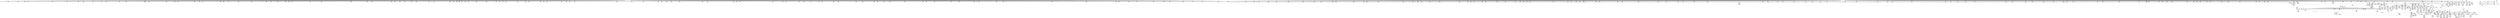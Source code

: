 digraph {
	CE0x44b0c60 [shape=record,shape=Mrecord,label="{CE0x44b0c60|1216:_i8*,_:_CRE_677,678_}"]
	CE0x448cca0 [shape=record,shape=Mrecord,label="{CE0x448cca0|selinux_socket_unix_stream_connect:_tmp15|security/selinux/hooks.c,4274|*SummSink*}"]
	CE0x4500f20 [shape=record,shape=Mrecord,label="{CE0x4500f20|1216:_i8*,_:_CRE_693,694_}"]
	CE0x4526bc0 [shape=record,shape=Mrecord,label="{CE0x4526bc0|selinux_socket_unix_stream_connect:_u|security/selinux/hooks.c,4268}"]
	CE0x446ea30 [shape=record,shape=Mrecord,label="{CE0x446ea30|1216:_i8*,_:_CRE_127,128_}"]
	CE0x44f7a50 [shape=record,shape=Mrecord,label="{CE0x44f7a50|1216:_i8*,_:_CRE_103,104_}"]
	CE0x4489ef0 [shape=record,shape=Mrecord,label="{CE0x4489ef0|1216:_i8*,_:_CRE_224,225_}"]
	CE0x448a000 [shape=record,shape=Mrecord,label="{CE0x448a000|1216:_i8*,_:_CRE_225,226_}"]
	CE0x44dffd0 [shape=record,shape=Mrecord,label="{CE0x44dffd0|1216:_i8*,_:_CRE_199,200_}"]
	CE0x447e480 [shape=record,shape=Mrecord,label="{CE0x447e480|1216:_i8*,_:_CRE_112,113_}"]
	CE0x45089b0 [shape=record,shape=Mrecord,label="{CE0x45089b0|1216:_i8*,_:_CRE_869,870_}"]
	CE0x44b4250 [shape=record,shape=Mrecord,label="{CE0x44b4250|1216:_i8*,_:_CRE_565,566_}"]
	CE0x455ab30 [shape=record,shape=Mrecord,label="{CE0x455ab30|8:_%struct.sock*,_:_SCME_54,55_}"]
	CE0x44b1700 [shape=record,shape=Mrecord,label="{CE0x44b1700|1216:_i8*,_:_CRE_687,688_}"]
	CE0x447afe0 [shape=record,shape=Mrecord,label="{CE0x447afe0|1216:_i8*,_:_CRE_344,348_|*MultipleSource*|security/selinux/hooks.c,4260|Function::selinux_socket_unix_stream_connect&Arg::sock::}"]
	CE0x449ca40 [shape=record,shape=Mrecord,label="{CE0x449ca40|1216:_i8*,_:_CRE_708,709_}"]
	CE0x4576890 [shape=record,shape=Mrecord,label="{CE0x4576890|selinux_socket_unix_stream_connect:_tmp30|security/selinux/hooks.c,4285}"]
	CE0x44e9090 [shape=record,shape=Mrecord,label="{CE0x44e9090|1216:_i8*,_:_CRE_405,406_}"]
	CE0x44f3d80 [shape=record,shape=Mrecord,label="{CE0x44f3d80|1216:_i8*,_:_CRE_35,36_}"]
	CE0x44e7a40 [shape=record,shape=Mrecord,label="{CE0x44e7a40|1216:_i8*,_:_CRE_384,385_}"]
	CE0x44b8910 [shape=record,shape=Mrecord,label="{CE0x44b8910|1216:_i8*,_:_CRE_840,841_}"]
	CE0x446bd30 [shape=record,shape=Mrecord,label="{CE0x446bd30|1216:_i8*,_:_CRE_90,91_}"]
	CE0x45585a0 [shape=record,shape=Mrecord,label="{CE0x45585a0|8:_%struct.sock*,_:_SCME_20,22_|*MultipleSource*|security/selinux/hooks.c, 4264|security/selinux/hooks.c,4264|security/selinux/hooks.c,4264}"]
	CE0x4508df0 [shape=record,shape=Mrecord,label="{CE0x4508df0|1216:_i8*,_:_CRE_873,874_}"]
	CE0x44f4930 [shape=record,shape=Mrecord,label="{CE0x44f4930|1216:_i8*,_:_CRE_58,59_}"]
	CE0x4487340 [shape=record,shape=Mrecord,label="{CE0x4487340|1216:_i8*,_:_CRE_132,133_}"]
	CE0x44bac20 [shape=record,shape=Mrecord,label="{CE0x44bac20|1216:_i8*,_:_CRE_873,874_}"]
	CE0x45630f0 [shape=record,shape=Mrecord,label="{CE0x45630f0|GLOBAL:___llvm_gcov_ctr339|Global_var:__llvm_gcov_ctr339|*SummSource*}"]
	CE0x44fbf80 [shape=record,shape=Mrecord,label="{CE0x44fbf80|1216:_i8*,_:_CRE_589,590_}"]
	CE0x4509340 [shape=record,shape=Mrecord,label="{CE0x4509340|1216:_i8*,_:_CRE_878,879_}"]
	CE0x454f620 [shape=record,shape=Mrecord,label="{CE0x454f620|16:_i32,_24:_i16,_:_CRE_20,24_|*MultipleSource*|*LoadInst*|security/selinux/hooks.c,4261|security/selinux/hooks.c,4261|security/selinux/hooks.c,4271}"]
	CE0x44efda0 [shape=record,shape=Mrecord,label="{CE0x44efda0|16:_i32,_20:_i32,_:_CMRE_0,4_|*MultipleSource*|*LoadInst*|security/selinux/hooks.c,4260|security/selinux/hooks.c,4260|security/selinux/hooks.c,4271}"]
	CE0x4510ed0 [shape=record,shape=Mrecord,label="{CE0x4510ed0|selinux_socket_unix_stream_connect:_tmp4|*LoadInst*|security/selinux/hooks.c,4261|*SummSink*}"]
	CE0x45761c0 [shape=record,shape=Mrecord,label="{CE0x45761c0|selinux_socket_unix_stream_connect:_tmp29|security/selinux/hooks.c,4285}"]
	CE0x448c8a0 [shape=record,shape=Mrecord,label="{CE0x448c8a0|1216:_i8*,_:_CRE_2,3_}"]
	CE0x4559cf0 [shape=record,shape=Mrecord,label="{CE0x4559cf0|8:_%struct.sock*,_:_SCME_42,43_}"]
	CE0x449dec0 [shape=record,shape=Mrecord,label="{CE0x449dec0|1216:_i8*,_:_CRE_562,563_}"]
	CE0x44c1730 [shape=record,shape=Mrecord,label="{CE0x44c1730|1216:_i8*,_:_CRE_1224,1228_|*MultipleSource*|security/selinux/hooks.c,4260|Function::selinux_socket_unix_stream_connect&Arg::sock::}"]
	CE0x44b36a0 [shape=record,shape=Mrecord,label="{CE0x44b36a0|1216:_i8*,_:_CRE_554,555_}"]
	CE0x4480f10 [shape=record,shape=Mrecord,label="{CE0x4480f10|1216:_i8*,_:_CRE_548,549_}"]
	CE0x44e6940 [shape=record,shape=Mrecord,label="{CE0x44e6940|1216:_i8*,_:_CRE_368,369_}"]
	CE0x44f8970 [shape=record,shape=Mrecord,label="{CE0x44f8970|1216:_i8*,_:_CRE_120,121_}"]
	CE0x4502460 [shape=record,shape=Mrecord,label="{CE0x4502460|1216:_i8*,_:_CRE_713,714_}"]
	CE0x450af20 [shape=record,shape=Mrecord,label="{CE0x450af20|1216:_i8*,_:_CRE_970,972_|*MultipleSource*|security/selinux/hooks.c,4261|Function::selinux_socket_unix_stream_connect&Arg::other::}"]
	CE0x44ae0d0 [shape=record,shape=Mrecord,label="{CE0x44ae0d0|1216:_i8*,_:_CRE_606,607_}"]
	CE0x447ec10 [shape=record,shape=Mrecord,label="{CE0x447ec10|1216:_i8*,_:_CRE_156,157_}"]
	CE0x44bab10 [shape=record,shape=Mrecord,label="{CE0x44bab10|1216:_i8*,_:_CRE_872,873_}"]
	CE0x44dd470 [shape=record,shape=Mrecord,label="{CE0x44dd470|1216:_i8*,_:_CRE_152,153_}"]
	CE0x447f360 [shape=record,shape=Mrecord,label="{CE0x447f360|1216:_i8*,_:_CRE_165,166_}"]
	CE0x44e3a40 [shape=record,shape=Mrecord,label="{CE0x44e3a40|1216:_i8*,_:_CRE_254,255_}"]
	CE0x445bde0 [shape=record,shape=Mrecord,label="{CE0x445bde0|selinux_socket_unix_stream_connect:_if.then13}"]
	CE0x44b15f0 [shape=record,shape=Mrecord,label="{CE0x44b15f0|1216:_i8*,_:_CRE_686,687_}"]
	CE0x4476560 [shape=record,shape=Mrecord,label="{CE0x4476560|1216:_i8*,_:_CRE_18,19_|*MultipleSource*|security/selinux/hooks.c,4260|Function::selinux_socket_unix_stream_connect&Arg::sock::}"]
	CE0x44ffd10 [shape=record,shape=Mrecord,label="{CE0x44ffd10|1216:_i8*,_:_CRE_676,677_}"]
	CE0x4545c50 [shape=record,shape=Mrecord,label="{CE0x4545c50|selinux_socket_unix_stream_connect:_sid7|security/selinux/hooks.c,4278|*SummSource*}"]
	CE0x44e9910 [shape=record,shape=Mrecord,label="{CE0x44e9910|1216:_i8*,_:_CRE_413,414_}"]
	CE0x4560d60 [shape=record,shape=Mrecord,label="{CE0x4560d60|selinux_socket_unix_stream_connect:_tmp22|security/selinux/hooks.c,4279|*SummSink*}"]
	CE0x4561930 [shape=record,shape=Mrecord,label="{CE0x4561930|selinux_socket_unix_stream_connect:_tmp7|security/selinux/hooks.c,4262|*SummSource*}"]
	CE0x4510520 [shape=record,shape=Mrecord,label="{CE0x4510520|1216:_i8*,_:_CRE_1264,1272_|*MultipleSource*|security/selinux/hooks.c,4261|Function::selinux_socket_unix_stream_connect&Arg::other::}"]
	CE0x45077a0 [shape=record,shape=Mrecord,label="{CE0x45077a0|1216:_i8*,_:_CRE_852,853_}"]
	CE0x4563080 [shape=record,shape=Mrecord,label="{CE0x4563080|GLOBAL:___llvm_gcov_ctr339|Global_var:__llvm_gcov_ctr339}"]
	CE0x4510140 [shape=record,shape=Mrecord,label="{CE0x4510140|1216:_i8*,_:_CRE_1248,1256_|*MultipleSource*|security/selinux/hooks.c,4261|Function::selinux_socket_unix_stream_connect&Arg::other::}"]
	CE0x449e0e0 [shape=record,shape=Mrecord,label="{CE0x449e0e0|1216:_i8*,_:_CRE_564,565_}"]
	CE0x4470d30 [shape=record,shape=Mrecord,label="{CE0x4470d30|selinux_socket_unix_stream_connect:_if.then13|*SummSource*}"]
	CE0x4478e70 [shape=record,shape=Mrecord,label="{CE0x4478e70|1216:_i8*,_:_CRE_399,400_}"]
	CE0x44af610 [shape=record,shape=Mrecord,label="{CE0x44af610|1216:_i8*,_:_CRE_656,657_}"]
	CE0x448add0 [shape=record,shape=Mrecord,label="{CE0x448add0|1216:_i8*,_:_CRE_74,75_}"]
	CE0x44f3c70 [shape=record,shape=Mrecord,label="{CE0x44f3c70|1216:_i8*,_:_CRE_34,35_}"]
	CE0x44b0d70 [shape=record,shape=Mrecord,label="{CE0x44b0d70|1216:_i8*,_:_CRE_678,679_}"]
	CE0x4508f00 [shape=record,shape=Mrecord,label="{CE0x4508f00|1216:_i8*,_:_CRE_874,875_}"]
	CE0x447c5f0 [shape=record,shape=Mrecord,label="{CE0x447c5f0|1216:_i8*,_:_CRE_99,100_}"]
	CE0x44ad410 [shape=record,shape=Mrecord,label="{CE0x44ad410|1216:_i8*,_:_CRE_594,595_}"]
	CE0x44b6e80 [shape=record,shape=Mrecord,label="{CE0x44b6e80|1216:_i8*,_:_CRE_815,816_}"]
	CE0x4509120 [shape=record,shape=Mrecord,label="{CE0x4509120|1216:_i8*,_:_CRE_876,877_}"]
	CE0x44878c0 [shape=record,shape=Mrecord,label="{CE0x44878c0|1216:_i8*,_:_CRE_104,108_|*MultipleSource*|security/selinux/hooks.c,4260|Function::selinux_socket_unix_stream_connect&Arg::sock::}"]
	CE0x44b72c0 [shape=record,shape=Mrecord,label="{CE0x44b72c0|1216:_i8*,_:_CRE_819,820_}"]
	CE0x44f7940 [shape=record,shape=Mrecord,label="{CE0x44f7940|1216:_i8*,_:_CRE_102,103_}"]
	CE0x44f0650 [shape=record,shape=Mrecord,label="{CE0x44f0650|1216:_i8*,_:_CRE_536,537_}"]
	CE0x4473780 [shape=record,shape=Mrecord,label="{CE0x4473780|1216:_i8*,_:_CRE_222,223_}"]
	CE0x447f5d0 [shape=record,shape=Mrecord,label="{CE0x447f5d0|1216:_i8*,_:_CRE_168,169_}"]
	CE0x44fb920 [shape=record,shape=Mrecord,label="{CE0x44fb920|1216:_i8*,_:_CRE_583,584_}"]
	CE0x44ff5a0 [shape=record,shape=Mrecord,label="{CE0x44ff5a0|1216:_i8*,_:_CRE_669,670_}"]
	CE0x44907d0 [shape=record,shape=Mrecord,label="{CE0x44907d0|1216:_i8*,_:_CRE_205,206_}"]
	CE0x44ff9e0 [shape=record,shape=Mrecord,label="{CE0x44ff9e0|1216:_i8*,_:_CRE_673,674_}"]
	CE0x44f5040 [shape=record,shape=Mrecord,label="{CE0x44f5040|1216:_i8*,_:_CRE_65,66_}"]
	CE0x4500bf0 [shape=record,shape=Mrecord,label="{CE0x4500bf0|1216:_i8*,_:_CRE_690,691_}"]
	CE0x449c820 [shape=record,shape=Mrecord,label="{CE0x449c820|1216:_i8*,_:_CRE_706,707_}"]
	CE0x44fce60 [shape=record,shape=Mrecord,label="{CE0x44fce60|1216:_i8*,_:_CRE_603,604_}"]
	CE0x44ad740 [shape=record,shape=Mrecord,label="{CE0x44ad740|1216:_i8*,_:_CRE_597,598_}"]
	CE0x44f9960 [shape=record,shape=Mrecord,label="{CE0x44f9960|1216:_i8*,_:_CRE_135,136_}"]
	CE0x44e7f90 [shape=record,shape=Mrecord,label="{CE0x44e7f90|1216:_i8*,_:_CRE_389,390_}"]
	CE0x44fee30 [shape=record,shape=Mrecord,label="{CE0x44fee30|1216:_i8*,_:_CRE_662,663_}"]
	CE0x456ae00 [shape=record,shape=Mrecord,label="{CE0x456ae00|selinux_socket_unix_stream_connect:_tmp25|security/selinux/hooks.c,4281|*SummSink*}"]
	CE0x449d0f0 [shape=record,shape=Mrecord,label="{CE0x449d0f0|1216:_i8*,_:_CRE_549,550_}"]
	CE0x4487990 [shape=record,shape=Mrecord,label="{CE0x4487990|1216:_i8*,_:_CRE_108,112_|*MultipleSource*|security/selinux/hooks.c,4260|Function::selinux_socket_unix_stream_connect&Arg::sock::}"]
	CE0x44e7d70 [shape=record,shape=Mrecord,label="{CE0x44e7d70|1216:_i8*,_:_CRE_387,388_}"]
	CE0x450efd0 [shape=record,shape=Mrecord,label="{CE0x450efd0|1216:_i8*,_:_CRE_1196,1200_|*MultipleSource*|security/selinux/hooks.c,4261|Function::selinux_socket_unix_stream_connect&Arg::other::}"]
	CE0x4483050 [shape=record,shape=Mrecord,label="{CE0x4483050|1216:_i8*,_:_CRE_63,64_}"]
	CE0x446b0a0 [shape=record,shape=Mrecord,label="{CE0x446b0a0|selinux_socket_unix_stream_connect:_bb|*SummSource*}"]
	CE0x44aee20 [shape=record,shape=Mrecord,label="{CE0x44aee20|1216:_i8*,_:_CRE_649,650_}"]
	CE0x446aa70 [shape=record,shape=Mrecord,label="{CE0x446aa70|selinux_socket_unix_stream_connect:_bb|*SummSink*}"]
	CE0x44dfec0 [shape=record,shape=Mrecord,label="{CE0x44dfec0|1216:_i8*,_:_CRE_198,199_}"]
	CE0x44f6cf0 [shape=record,shape=Mrecord,label="{CE0x44f6cf0|1216:_i8*,_:_CRE_90,91_}"]
	CE0x4486d30 [shape=record,shape=Mrecord,label="{CE0x4486d30|1216:_i8*,_:_CRE_120,121_}"]
	CE0x44bfeb0 [shape=record,shape=Mrecord,label="{CE0x44bfeb0|1216:_i8*,_:_CRE_1155,1156_}"]
	CE0x44fe9f0 [shape=record,shape=Mrecord,label="{CE0x44fe9f0|1216:_i8*,_:_CRE_658,659_}"]
	CE0x450c660 [shape=record,shape=Mrecord,label="{CE0x450c660|1216:_i8*,_:_CRE_1056,1064_|*MultipleSource*|security/selinux/hooks.c,4261|Function::selinux_socket_unix_stream_connect&Arg::other::}"]
	CE0x457b7c0 [shape=record,shape=Mrecord,label="{CE0x457b7c0|i64*_getelementptr_inbounds_(_9_x_i64_,_9_x_i64_*___llvm_gcov_ctr339,_i64_0,_i64_8)|*Constant*|*SummSink*}"]
	CE0x4468f50 [shape=record,shape=Mrecord,label="{CE0x4468f50|selinux_socket_unix_stream_connect:_entry|*SummSink*}"]
	CE0x44a2b90 [shape=record,shape=Mrecord,label="{CE0x44a2b90|1216:_i8*,_:_CRE_57,58_}"]
	CE0x448b4d0 [shape=record,shape=Mrecord,label="{CE0x448b4d0|1216:_i8*,_:_CRE_149,150_}"]
	CE0x4505380 [shape=record,shape=Mrecord,label="{CE0x4505380|1216:_i8*,_:_CRE_818,819_}"]
	CE0x450f5a0 [shape=record,shape=Mrecord,label="{CE0x450f5a0|1216:_i8*,_:_CRE_1212,1216_|*MultipleSource*|security/selinux/hooks.c,4261|Function::selinux_socket_unix_stream_connect&Arg::other::}"]
	CE0x44b00b0 [shape=record,shape=Mrecord,label="{CE0x44b00b0|1216:_i8*,_:_CRE_666,667_}"]
	CE0x4471e30 [shape=record,shape=Mrecord,label="{CE0x4471e30|i32_59|*Constant*|*SummSink*}"]
	CE0x44df010 [shape=record,shape=Mrecord,label="{CE0x44df010|1216:_i8*,_:_CRE_178,179_}"]
	CE0x44bc930 [shape=record,shape=Mrecord,label="{CE0x44bc930|1216:_i8*,_:_CRE_964,968_|*MultipleSource*|security/selinux/hooks.c,4260|Function::selinux_socket_unix_stream_connect&Arg::sock::}"]
	CE0x44b47e0 [shape=record,shape=Mrecord,label="{CE0x44b47e0|1216:_i8*,_:_CRE_718,719_}"]
	CE0x44bff60 [shape=record,shape=Mrecord,label="{CE0x44bff60|1216:_i8*,_:_CRE_1156,1157_}"]
	CE0x455c2a0 [shape=record,shape=Mrecord,label="{CE0x455c2a0|i32_8|*Constant*|*SummSink*}"]
	CE0x455f850 [shape=record,shape=Mrecord,label="{CE0x455f850|selinux_socket_unix_stream_connect:_sid8|security/selinux/hooks.c,4279|*SummSource*}"]
	CE0x44de8a0 [shape=record,shape=Mrecord,label="{CE0x44de8a0|1216:_i8*,_:_CRE_171,172_}"]
	CE0x449d420 [shape=record,shape=Mrecord,label="{CE0x449d420|1216:_i8*,_:_CRE_552,553_}"]
	CE0x44f2280 [shape=record,shape=Mrecord,label="{CE0x44f2280|1216:_i8*,_:_CRE_5,6_}"]
	CE0x44f3940 [shape=record,shape=Mrecord,label="{CE0x44f3940|1216:_i8*,_:_CRE_31,32_}"]
	CE0x449ddb0 [shape=record,shape=Mrecord,label="{CE0x449ddb0|1216:_i8*,_:_CRE_561,562_}"]
	CE0x44be220 [shape=record,shape=Mrecord,label="{CE0x44be220|1216:_i8*,_:_CRE_1048,1056_|*MultipleSource*|security/selinux/hooks.c,4260|Function::selinux_socket_unix_stream_connect&Arg::sock::}"]
	CE0x44ae1e0 [shape=record,shape=Mrecord,label="{CE0x44ae1e0|1216:_i8*,_:_CRE_607,608_}"]
	CE0x44b65b0 [shape=record,shape=Mrecord,label="{CE0x44b65b0|1216:_i8*,_:_CRE_808,809_}"]
	CE0x450a760 [shape=record,shape=Mrecord,label="{CE0x450a760|1216:_i8*,_:_CRE_952,960_|*MultipleSource*|security/selinux/hooks.c,4261|Function::selinux_socket_unix_stream_connect&Arg::other::}"]
	CE0x446b410 [shape=record,shape=Mrecord,label="{CE0x446b410|selinux_socket_unix_stream_connect:_tmp|*SummSink*}"]
	CE0x44f7610 [shape=record,shape=Mrecord,label="{CE0x44f7610|1216:_i8*,_:_CRE_99,100_}"]
	CE0x448baf0 [shape=record,shape=Mrecord,label="{CE0x448baf0|1216:_i8*,_:_CRE_476,480_|*MultipleSource*|security/selinux/hooks.c,4260|Function::selinux_socket_unix_stream_connect&Arg::sock::}"]
	CE0x44f9850 [shape=record,shape=Mrecord,label="{CE0x44f9850|1216:_i8*,_:_CRE_134,135_}"]
	CE0x44b4c20 [shape=record,shape=Mrecord,label="{CE0x44b4c20|1216:_i8*,_:_CRE_728,732_|*MultipleSource*|security/selinux/hooks.c,4260|Function::selinux_socket_unix_stream_connect&Arg::sock::}"]
	CE0x44ec6a0 [shape=record,shape=Mrecord,label="{CE0x44ec6a0|selinux_socket_unix_stream_connect:_net3|security/selinux/hooks.c,4268}"]
	CE0x44de020 [shape=record,shape=Mrecord,label="{CE0x44de020|1216:_i8*,_:_CRE_163,164_}"]
	CE0x450b8d0 [shape=record,shape=Mrecord,label="{CE0x450b8d0|1216:_i8*,_:_CRE_1000,1008_|*MultipleSource*|security/selinux/hooks.c,4261|Function::selinux_socket_unix_stream_connect&Arg::other::}"]
	CE0x446d280 [shape=record,shape=Mrecord,label="{CE0x446d280|1216:_i8*,_:_CRE_409,410_}"]
	CE0x44b0820 [shape=record,shape=Mrecord,label="{CE0x44b0820|1216:_i8*,_:_CRE_673,674_}"]
	CE0x4507580 [shape=record,shape=Mrecord,label="{CE0x4507580|1216:_i8*,_:_CRE_850,851_}"]
	CE0x457cfb0 [shape=record,shape=Mrecord,label="{CE0x457cfb0|_ret_i32_%retval.0,_!dbg_!27762|security/selinux/hooks.c,4288}"]
	CE0x4489ad0 [shape=record,shape=Mrecord,label="{CE0x4489ad0|1216:_i8*,_:_CRE_141,142_}"]
	CE0x4478700 [shape=record,shape=Mrecord,label="{CE0x4478700|1216:_i8*,_:_CRE_202,203_}"]
	CE0x44ad850 [shape=record,shape=Mrecord,label="{CE0x44ad850|1216:_i8*,_:_CRE_598,599_}"]
	CE0x44af940 [shape=record,shape=Mrecord,label="{CE0x44af940|1216:_i8*,_:_CRE_659,660_}"]
	CE0x3d61110 [shape=record,shape=Mrecord,label="{CE0x3d61110|1216:_i8*,_:_CRE_32,33_}"]
	CE0x447dd70 [shape=record,shape=Mrecord,label="{CE0x447dd70|1216:_i8*,_:_CRE_153,154_}"]
	CE0x448a220 [shape=record,shape=Mrecord,label="{CE0x448a220|1216:_i8*,_:_CRE_227,228_}"]
	CE0x63e3a50 [shape=record,shape=Mrecord,label="{CE0x63e3a50|1216:_i8*,_:_CRE_26,27_}"]
	CE0x44b0e80 [shape=record,shape=Mrecord,label="{CE0x44b0e80|1216:_i8*,_:_CRE_679,680_}"]
	CE0x4504b60 [shape=record,shape=Mrecord,label="{CE0x4504b60|1216:_i8*,_:_CRE_810,811_}"]
	CE0x449ea70 [shape=record,shape=Mrecord,label="{CE0x449ea70|1216:_i8*,_:_CRE_573,574_}"]
	CE0x44b8d50 [shape=record,shape=Mrecord,label="{CE0x44b8d50|1216:_i8*,_:_CRE_844,845_}"]
	CE0x44fa710 [shape=record,shape=Mrecord,label="{CE0x44fa710|1216:_i8*,_:_CRE_566,567_}"]
	CE0x4543dd0 [shape=record,shape=Mrecord,label="{CE0x4543dd0|selinux_socket_unix_stream_connect:_tmp6|*LoadInst*|security/selinux/hooks.c,4262|*SummSink*}"]
	CE0x450dbb0 [shape=record,shape=Mrecord,label="{CE0x450dbb0|1216:_i8*,_:_CRE_1152,1153_}"]
	CE0x44ae850 [shape=record,shape=Mrecord,label="{CE0x44ae850|1216:_i8*,_:_CRE_632,640_|*MultipleSource*|security/selinux/hooks.c,4260|Function::selinux_socket_unix_stream_connect&Arg::sock::}"]
	CE0x455de60 [shape=record,shape=Mrecord,label="{CE0x455de60|i32_3|*Constant*}"]
	CE0x44f1ec0 [shape=record,shape=Mrecord,label="{CE0x44f1ec0|selinux_socket_unix_stream_connect:_tmp5|security/selinux/hooks.c,4261}"]
	CE0x455f650 [shape=record,shape=Mrecord,label="{CE0x455f650|selinux_socket_unix_stream_connect:_sid8|security/selinux/hooks.c,4279}"]
	CE0x44f7fa0 [shape=record,shape=Mrecord,label="{CE0x44f7fa0|1216:_i8*,_:_CRE_112,113_}"]
	CE0x4503be0 [shape=record,shape=Mrecord,label="{CE0x4503be0|1216:_i8*,_:_CRE_768,770_|*MultipleSource*|security/selinux/hooks.c,4261|Function::selinux_socket_unix_stream_connect&Arg::other::}"]
	CE0x3d61040 [shape=record,shape=Mrecord,label="{CE0x3d61040|1216:_i8*,_:_CRE_31,32_}"]
	CE0x44ad300 [shape=record,shape=Mrecord,label="{CE0x44ad300|1216:_i8*,_:_CRE_593,594_}"]
	CE0x4545310 [shape=record,shape=Mrecord,label="{CE0x4545310|selinux_socket_unix_stream_connect:_tmp19|security/selinux/hooks.c,4275}"]
	CE0x449cb50 [shape=record,shape=Mrecord,label="{CE0x449cb50|1216:_i8*,_:_CRE_709,710_}"]
	CE0x44f6580 [shape=record,shape=Mrecord,label="{CE0x44f6580|1216:_i8*,_:_CRE_85,86_}"]
	CE0x4544fc0 [shape=record,shape=Mrecord,label="{CE0x4544fc0|selinux_socket_unix_stream_connect:_tmp19|security/selinux/hooks.c,4275|*SummSink*}"]
	CE0x447de40 [shape=record,shape=Mrecord,label="{CE0x447de40|1216:_i8*,_:_CRE_154,155_}"]
	CE0x44e3f90 [shape=record,shape=Mrecord,label="{CE0x44e3f90|1216:_i8*,_:_CRE_259,260_}"]
	CE0x4489a00 [shape=record,shape=Mrecord,label="{CE0x4489a00|1216:_i8*,_:_CRE_140,141_}"]
	CE0x455ff40 [shape=record,shape=Mrecord,label="{CE0x455ff40|selinux_socket_unix_stream_connect:_tmp21|security/selinux/hooks.c,4279|*SummSink*}"]
	CE0x446c260 [shape=record,shape=Mrecord,label="{CE0x446c260|1216:_i8*,_:_CRE_97,98_}"]
	CE0x44ff380 [shape=record,shape=Mrecord,label="{CE0x44ff380|1216:_i8*,_:_CRE_667,668_}"]
	CE0x455fe50 [shape=record,shape=Mrecord,label="{CE0x455fe50|selinux_socket_unix_stream_connect:_tmp21|security/selinux/hooks.c,4279|*SummSource*}"]
	CE0x4542690 [shape=record,shape=Mrecord,label="{CE0x4542690|1216:_i8*,_:_CRE_1216,1224_|*MultipleSource*|security/selinux/hooks.c,4262|Function::selinux_socket_unix_stream_connect&Arg::newsk::}"]
	CE0x449d860 [shape=record,shape=Mrecord,label="{CE0x449d860|1216:_i8*,_:_CRE_556,557_}"]
	CE0x44dc1e0 [shape=record,shape=Mrecord,label="{CE0x44dc1e0|1216:_i8*,_:_CRE_1272,1280_|*MultipleSource*|security/selinux/hooks.c,4260|Function::selinux_socket_unix_stream_connect&Arg::sock::}"]
	CE0x44ffaf0 [shape=record,shape=Mrecord,label="{CE0x44ffaf0|1216:_i8*,_:_CRE_674,675_}"]
	CE0x44f6ad0 [shape=record,shape=Mrecord,label="{CE0x44f6ad0|1216:_i8*,_:_CRE_89,90_}"]
	CE0x4486000 [shape=record,shape=Mrecord,label="{CE0x4486000|1216:_i8*,_:_CRE_423,424_}"]
	CE0x44dcd00 [shape=record,shape=Mrecord,label="{CE0x44dcd00|1216:_i8*,_:_CRE_145,146_}"]
	CE0x44df120 [shape=record,shape=Mrecord,label="{CE0x44df120|1216:_i8*,_:_CRE_179,180_}"]
	CE0x44acb90 [shape=record,shape=Mrecord,label="{CE0x44acb90|1216:_i8*,_:_CRE_586,587_}"]
	CE0x44fdc00 [shape=record,shape=Mrecord,label="{CE0x44fdc00|1216:_i8*,_:_CRE_640,644_|*MultipleSource*|security/selinux/hooks.c,4261|Function::selinux_socket_unix_stream_connect&Arg::other::}"]
	CE0x44808b0 [shape=record,shape=Mrecord,label="{CE0x44808b0|1216:_i8*,_:_CRE_542,543_}"]
	CE0x61af190 [shape=record,shape=Mrecord,label="{CE0x61af190|1216:_i8*,_:_CRE_35,36_}"]
	CE0x4506e10 [shape=record,shape=Mrecord,label="{CE0x4506e10|1216:_i8*,_:_CRE_843,844_}"]
	CE0x44e7600 [shape=record,shape=Mrecord,label="{CE0x44e7600|1216:_i8*,_:_CRE_380,381_}"]
	CE0x4500480 [shape=record,shape=Mrecord,label="{CE0x4500480|1216:_i8*,_:_CRE_683,684_}"]
	CE0x44b9f60 [shape=record,shape=Mrecord,label="{CE0x44b9f60|1216:_i8*,_:_CRE_861,862_}"]
	CE0x455d4e0 [shape=record,shape=Mrecord,label="{CE0x455d4e0|selinux_socket_unix_stream_connect:_tmp20|security/selinux/hooks.c,4278}"]
	CE0x44f8860 [shape=record,shape=Mrecord,label="{CE0x44f8860|1216:_i8*,_:_CRE_119,120_}"]
	CE0x44dfc50 [shape=record,shape=Mrecord,label="{CE0x44dfc50|1216:_i8*,_:_CRE_195,196_}"]
	CE0x44b4b10 [shape=record,shape=Mrecord,label="{CE0x44b4b10|1216:_i8*,_:_CRE_724,728_|*MultipleSource*|security/selinux/hooks.c,4260|Function::selinux_socket_unix_stream_connect&Arg::sock::}"]
	CE0x450ca40 [shape=record,shape=Mrecord,label="{CE0x450ca40|1216:_i8*,_:_CRE_1072,1076_|*MultipleSource*|security/selinux/hooks.c,4261|Function::selinux_socket_unix_stream_connect&Arg::other::}"]
	CE0x4464f60 [shape=record,shape=Mrecord,label="{CE0x4464f60|i64*_getelementptr_inbounds_(_9_x_i64_,_9_x_i64_*___llvm_gcov_ctr339,_i64_0,_i64_0)|*Constant*}"]
	CE0x446d7d0 [shape=record,shape=Mrecord,label="{CE0x446d7d0|1216:_i8*,_:_CRE_414,415_}"]
	CE0x4559830 [shape=record,shape=Mrecord,label="{CE0x4559830|8:_%struct.sock*,_:_SCME_38,39_}"]
	CE0x44bd4d0 [shape=record,shape=Mrecord,label="{CE0x44bd4d0|1216:_i8*,_:_CRE_992,1000_|*MultipleSource*|security/selinux/hooks.c,4260|Function::selinux_socket_unix_stream_connect&Arg::sock::}"]
	CE0x446d390 [shape=record,shape=Mrecord,label="{CE0x446d390|1216:_i8*,_:_CRE_410,411_}"]
	CE0x44e6500 [shape=record,shape=Mrecord,label="{CE0x44e6500|1216:_i8*,_:_CRE_364,365_}"]
	CE0x44730c0 [shape=record,shape=Mrecord,label="{CE0x44730c0|1216:_i8*,_:_CRE_171,172_}"]
	CE0x44fae80 [shape=record,shape=Mrecord,label="{CE0x44fae80|1216:_i8*,_:_CRE_573,574_}"]
	CE0x44806f0 [shape=record,shape=Mrecord,label="{CE0x44806f0|1216:_i8*,_:_CRE_540,541_}"]
	CE0x4472280 [shape=record,shape=Mrecord,label="{CE0x4472280|1216:_i8*,_:_CRE_376,377_}"]
	CE0x446e170 [shape=record,shape=Mrecord,label="{CE0x446e170|i64_1|*Constant*|*SummSource*}"]
	CE0x44f7c70 [shape=record,shape=Mrecord,label="{CE0x44f7c70|1216:_i8*,_:_CRE_108,112_|*MultipleSource*|security/selinux/hooks.c,4261|Function::selinux_socket_unix_stream_connect&Arg::other::}"]
	CE0x44699f0 [shape=record,shape=Mrecord,label="{CE0x44699f0|selinux_socket_unix_stream_connect:_tmp1}"]
	CE0x450e480 [shape=record,shape=Mrecord,label="{CE0x450e480|1216:_i8*,_:_CRE_1159,1160_}"]
	CE0x44c0450 [shape=record,shape=Mrecord,label="{CE0x44c0450|1216:_i8*,_:_CRE_1164,1168_|*MultipleSource*|security/selinux/hooks.c,4260|Function::selinux_socket_unix_stream_connect&Arg::sock::}"]
	CE0x44f57b0 [shape=record,shape=Mrecord,label="{CE0x44f57b0|1216:_i8*,_:_CRE_72,73_}"]
	CE0x44b3150 [shape=record,shape=Mrecord,label="{CE0x44b3150|1216:_i8*,_:_CRE_549,550_}"]
	CE0x44e1d90 [shape=record,shape=Mrecord,label="{CE0x44e1d90|1216:_i8*,_:_CRE_227,228_}"]
	CE0x4553e70 [shape=record,shape=Mrecord,label="{CE0x4553e70|avc_has_perm:_entry|*SummSource*}"]
	CE0x44e3e80 [shape=record,shape=Mrecord,label="{CE0x44e3e80|1216:_i8*,_:_CRE_258,259_}"]
	CE0x44e54f0 [shape=record,shape=Mrecord,label="{CE0x44e54f0|1216:_i8*,_:_CRE_344,348_|*MultipleSource*|security/selinux/hooks.c,4261|Function::selinux_socket_unix_stream_connect&Arg::other::}"]
	CE0x4561d40 [shape=record,shape=Mrecord,label="{CE0x4561d40|selinux_socket_unix_stream_connect:_tmp8|security/selinux/hooks.c,4264|*SummSource*}"]
	CE0x44ebaa0 [shape=record,shape=Mrecord,label="{CE0x44ebaa0|1216:_i8*,_:_CRE_480,488_|*MultipleSource*|security/selinux/hooks.c,4261|Function::selinux_socket_unix_stream_connect&Arg::other::}"]
	CE0x44f40b0 [shape=record,shape=Mrecord,label="{CE0x44f40b0|1216:_i8*,_:_CRE_38,39_}"]
	CE0x44fc6f0 [shape=record,shape=Mrecord,label="{CE0x44fc6f0|1216:_i8*,_:_CRE_596,597_}"]
	CE0x4501f10 [shape=record,shape=Mrecord,label="{CE0x4501f10|1216:_i8*,_:_CRE_708,709_}"]
	CE0x455aff0 [shape=record,shape=Mrecord,label="{CE0x455aff0|i64_56|*Constant*|*SummSink*}"]
	CE0x44e1620 [shape=record,shape=Mrecord,label="{CE0x44e1620|1216:_i8*,_:_CRE_220,221_}"]
	CE0x44ece80 [shape=record,shape=Mrecord,label="{CE0x44ece80|selinux_socket_unix_stream_connect:_net3|security/selinux/hooks.c,4268|*SummSink*}"]
	CE0x4544cd0 [shape=record,shape=Mrecord,label="{CE0x4544cd0|selinux_socket_unix_stream_connect:_tmp18|security/selinux/hooks.c,4275}"]
	CE0x456c280 [shape=record,shape=Mrecord,label="{CE0x456c280|selinux_socket_unix_stream_connect:_tmp28|security/selinux/hooks.c,4282|*SummSink*}"]
	CE0x44b38c0 [shape=record,shape=Mrecord,label="{CE0x44b38c0|1216:_i8*,_:_CRE_556,557_}"]
	CE0x4554600 [shape=record,shape=Mrecord,label="{CE0x4554600|avc_has_perm:_ssid|Function::avc_has_perm&Arg::ssid::}"]
	"CONST[source:0(mediator),value:0(static)][purpose:{operation}]"
	CE0x45569f0 [shape=record,shape=Mrecord,label="{CE0x45569f0|selinux_socket_unix_stream_connect:_tobool|security/selinux/hooks.c,4274|*SummSink*}"]
	CE0x44f73f0 [shape=record,shape=Mrecord,label="{CE0x44f73f0|1216:_i8*,_:_CRE_97,98_}"]
	CE0x457b180 [shape=record,shape=Mrecord,label="{CE0x457b180|i64*_getelementptr_inbounds_(_9_x_i64_,_9_x_i64_*___llvm_gcov_ctr339,_i64_0,_i64_8)|*Constant*|*SummSource*}"]
	CE0x44deac0 [shape=record,shape=Mrecord,label="{CE0x44deac0|1216:_i8*,_:_CRE_173,174_}"]
	CE0x44ff7c0 [shape=record,shape=Mrecord,label="{CE0x44ff7c0|1216:_i8*,_:_CRE_671,672_}"]
	CE0x44f6690 [shape=record,shape=Mrecord,label="{CE0x44f6690|1216:_i8*,_:_CRE_86,87_}"]
	CE0x44af830 [shape=record,shape=Mrecord,label="{CE0x44af830|1216:_i8*,_:_CRE_658,659_}"]
	CE0x4559a90 [shape=record,shape=Mrecord,label="{CE0x4559a90|8:_%struct.sock*,_:_SCME_40,41_}"]
	CE0x450bac0 [shape=record,shape=Mrecord,label="{CE0x450bac0|1216:_i8*,_:_CRE_1008,1016_|*MultipleSource*|security/selinux/hooks.c,4261|Function::selinux_socket_unix_stream_connect&Arg::other::}"]
	CE0x445c0a0 [shape=record,shape=Mrecord,label="{CE0x445c0a0|selinux_socket_unix_stream_connect:_tmp}"]
	CE0x4476270 [shape=record,shape=Mrecord,label="{CE0x4476270|i32_0|*Constant*}"]
	CE0x44fcc40 [shape=record,shape=Mrecord,label="{CE0x44fcc40|1216:_i8*,_:_CRE_601,602_}"]
	CE0x4505af0 [shape=record,shape=Mrecord,label="{CE0x4505af0|1216:_i8*,_:_CRE_825,826_}"]
	CE0x447b3b0 [shape=record,shape=Mrecord,label="{CE0x447b3b0|1216:_i8*,_:_CRE_354,355_}"]
	CE0x44b46d0 [shape=record,shape=Mrecord,label="{CE0x44b46d0|1216:_i8*,_:_CRE_717,718_}"]
	CE0x44b61d0 [shape=record,shape=Mrecord,label="{CE0x44b61d0|1216:_i8*,_:_CRE_792,800_|*MultipleSource*|security/selinux/hooks.c,4260|Function::selinux_socket_unix_stream_connect&Arg::sock::}"]
	CE0x4502680 [shape=record,shape=Mrecord,label="{CE0x4502680|1216:_i8*,_:_CRE_715,716_}"]
	CE0x4487720 [shape=record,shape=Mrecord,label="{CE0x4487720|1216:_i8*,_:_CRE_102,103_}"]
	CE0x446aff0 [shape=record,shape=Mrecord,label="{CE0x446aff0|i64_1|*Constant*|*SummSink*}"]
	CE0x44b5fe0 [shape=record,shape=Mrecord,label="{CE0x44b5fe0|1216:_i8*,_:_CRE_784,792_|*MultipleSource*|security/selinux/hooks.c,4260|Function::selinux_socket_unix_stream_connect&Arg::sock::}"]
	CE0x455c4d0 [shape=record,shape=Mrecord,label="{CE0x455c4d0|selinux_socket_unix_stream_connect:_type|security/selinux/hooks.c,4267|*SummSource*}"]
	CE0x4474900 [shape=record,shape=Mrecord,label="{CE0x4474900|1216:_i8*,_:_CRE_367,368_}"]
	CE0x44f8520 [shape=record,shape=Mrecord,label="{CE0x44f8520|1216:_i8*,_:_CRE_115,116_}"]
	CE0x449d310 [shape=record,shape=Mrecord,label="{CE0x449d310|1216:_i8*,_:_CRE_551,552_}"]
	CE0x44b1b40 [shape=record,shape=Mrecord,label="{CE0x44b1b40|1216:_i8*,_:_CRE_691,692_}"]
	CE0x44e4920 [shape=record,shape=Mrecord,label="{CE0x44e4920|1216:_i8*,_:_CRE_288,304_|*MultipleSource*|security/selinux/hooks.c,4261|Function::selinux_socket_unix_stream_connect&Arg::other::}"]
	CE0x4526e30 [shape=record,shape=Mrecord,label="{CE0x4526e30|selinux_socket_unix_stream_connect:_sid|security/selinux/hooks.c,4271|*SummSink*}"]
	CE0x44b0a40 [shape=record,shape=Mrecord,label="{CE0x44b0a40|1216:_i8*,_:_CRE_675,676_}"]
	CE0x447ece0 [shape=record,shape=Mrecord,label="{CE0x447ece0|1216:_i8*,_:_CRE_157,158_}"]
	CE0x4475a10 [shape=record,shape=Mrecord,label="{CE0x4475a10|selinux_socket_unix_stream_connect:_if.then13|*SummSink*}"]
	CE0x44b6990 [shape=record,shape=Mrecord,label="{CE0x44b6990|1216:_i8*,_:_CRE_810,811_}"]
	CE0x450b4f0 [shape=record,shape=Mrecord,label="{CE0x450b4f0|1216:_i8*,_:_CRE_984,992_|*MultipleSource*|security/selinux/hooks.c,4261|Function::selinux_socket_unix_stream_connect&Arg::other::}"]
	CE0x44bd2e0 [shape=record,shape=Mrecord,label="{CE0x44bd2e0|1216:_i8*,_:_CRE_984,992_|*MultipleSource*|security/selinux/hooks.c,4260|Function::selinux_socket_unix_stream_connect&Arg::sock::}"]
	CE0x446d170 [shape=record,shape=Mrecord,label="{CE0x446d170|1216:_i8*,_:_CRE_408,409_}"]
	CE0x44ba6d0 [shape=record,shape=Mrecord,label="{CE0x44ba6d0|1216:_i8*,_:_CRE_868,869_}"]
	CE0x448ba80 [shape=record,shape=Mrecord,label="{CE0x448ba80|1216:_i8*,_:_CRE_488,496_|*MultipleSource*|security/selinux/hooks.c,4260|Function::selinux_socket_unix_stream_connect&Arg::sock::}"]
	CE0x44b9d40 [shape=record,shape=Mrecord,label="{CE0x44b9d40|1216:_i8*,_:_CRE_859,860_}"]
	CE0x44fbe70 [shape=record,shape=Mrecord,label="{CE0x44fbe70|1216:_i8*,_:_CRE_588,589_}"]
	CE0x448e040 [shape=record,shape=Mrecord,label="{CE0x448e040|1216:_i8*,_:_CRE_252,253_}"]
	CE0x44b1810 [shape=record,shape=Mrecord,label="{CE0x44b1810|1216:_i8*,_:_CRE_688,689_}"]
	CE0x4469000 [shape=record,shape=Mrecord,label="{CE0x4469000|selinux_socket_unix_stream_connect:_if.end14|*SummSink*}"]
	CE0x450dda0 [shape=record,shape=Mrecord,label="{CE0x450dda0|1216:_i8*,_:_CRE_1153,1154_}"]
	CE0x45685e0 [shape=record,shape=Mrecord,label="{CE0x45685e0|GLOBAL:_security_sid_mls_copy|*Constant*|*SummSink*}"]
	CE0x44831f0 [shape=record,shape=Mrecord,label="{CE0x44831f0|1216:_i8*,_:_CRE_65,66_}"]
	CE0x4553a60 [shape=record,shape=Mrecord,label="{CE0x4553a60|i32_(i32,_i32,_i16,_i32,_%struct.common_audit_data*)*_bitcast_(i32_(i32,_i32,_i16,_i32,_%struct.common_audit_data.495*)*_avc_has_perm_to_i32_(i32,_i32,_i16,_i32,_%struct.common_audit_data*)*)|*Constant*|*SummSource*}"]
	CE0x449c2d0 [shape=record,shape=Mrecord,label="{CE0x449c2d0|1216:_i8*,_:_CRE_701,702_}"]
	CE0x44de680 [shape=record,shape=Mrecord,label="{CE0x44de680|1216:_i8*,_:_CRE_169,170_}"]
	CE0x455b490 [shape=record,shape=Mrecord,label="{CE0x455b490|i8_2|*Constant*}"]
	CE0x44f16a0 [shape=record,shape=Mrecord,label="{CE0x44f16a0|selinux_socket_unix_stream_connect:_sk_security1|security/selinux/hooks.c,4261|*SummSink*}"]
	CE0x449cc60 [shape=record,shape=Mrecord,label="{CE0x449cc60|1216:_i8*,_:_CRE_710,711_}"]
	CE0x4555e10 [shape=record,shape=Mrecord,label="{CE0x4555e10|avc_has_perm:_requested|Function::avc_has_perm&Arg::requested::}"]
	CE0x45604c0 [shape=record,shape=Mrecord,label="{CE0x45604c0|selinux_socket_unix_stream_connect:_sid9|security/selinux/hooks.c,4279}"]
	CE0x4500040 [shape=record,shape=Mrecord,label="{CE0x4500040|1216:_i8*,_:_CRE_679,680_}"]
	CE0x4471c20 [shape=record,shape=Mrecord,label="{CE0x4471c20|1216:_i8*,_:_CRE_61,62_}"]
	CE0x448a330 [shape=record,shape=Mrecord,label="{CE0x448a330|1216:_i8*,_:_CRE_228,229_}"]
	CE0x44f5480 [shape=record,shape=Mrecord,label="{CE0x44f5480|1216:_i8*,_:_CRE_69,70_}"]
	CE0x457ba00 [shape=record,shape=Mrecord,label="{CE0x457ba00|selinux_socket_unix_stream_connect:_tmp32|security/selinux/hooks.c,4288|*SummSink*}"]
	CE0x4486b50 [shape=record,shape=Mrecord,label="{CE0x4486b50|selinux_socket_unix_stream_connect:_sclass|security/selinux/hooks.c,4272|*SummSource*}"]
	CE0x450a190 [shape=record,shape=Mrecord,label="{CE0x450a190|1216:_i8*,_:_CRE_920,936_|*MultipleSource*|security/selinux/hooks.c,4261|Function::selinux_socket_unix_stream_connect&Arg::other::}"]
	CE0x4501140 [shape=record,shape=Mrecord,label="{CE0x4501140|1216:_i8*,_:_CRE_695,696_}"]
	CE0x44b11b0 [shape=record,shape=Mrecord,label="{CE0x44b11b0|1216:_i8*,_:_CRE_682,683_}"]
	CE0x446f390 [shape=record,shape=Mrecord,label="{CE0x446f390|1216:_i8*,_:_CRE_382,383_}"]
	CE0x44e72d0 [shape=record,shape=Mrecord,label="{CE0x44e72d0|1216:_i8*,_:_CRE_377,378_}"]
	CE0x44e5ce0 [shape=record,shape=Mrecord,label="{CE0x44e5ce0|1216:_i8*,_:_CRE_356,357_}"]
	CE0x44eff30 [shape=record,shape=Mrecord,label="{CE0x44eff30|16:_i32,_20:_i32,_:_CMRE_8,16_|*MultipleSource*|*LoadInst*|security/selinux/hooks.c,4260|security/selinux/hooks.c,4260|security/selinux/hooks.c,4271}"]
	CE0x44750f0 [shape=record,shape=Mrecord,label="{CE0x44750f0|1216:_i8*,_:_CRE_86,87_}"]
	CE0x44dd030 [shape=record,shape=Mrecord,label="{CE0x44dd030|1216:_i8*,_:_CRE_148,149_}"]
	CE0x445a690 [shape=record,shape=Mrecord,label="{CE0x445a690|1216:_i8*,_:_CRE_452,456_|*MultipleSource*|security/selinux/hooks.c,4260|Function::selinux_socket_unix_stream_connect&Arg::sock::}"]
	CE0x450e1b0 [shape=record,shape=Mrecord,label="{CE0x450e1b0|1216:_i8*,_:_CRE_1156,1157_}"]
	CE0x44908a0 [shape=record,shape=Mrecord,label="{CE0x44908a0|1216:_i8*,_:_CRE_206,207_}"]
	CE0x448ced0 [shape=record,shape=Mrecord,label="{CE0x448ced0|1216:_i8*,_:_CRE_0,1_}"]
	CE0x456c790 [shape=record,shape=Mrecord,label="{CE0x456c790|selinux_socket_unix_stream_connect:_tmp28|security/selinux/hooks.c,4282|*SummSource*}"]
	CE0x4502130 [shape=record,shape=Mrecord,label="{CE0x4502130|1216:_i8*,_:_CRE_710,711_}"]
	CE0x44dd360 [shape=record,shape=Mrecord,label="{CE0x44dd360|1216:_i8*,_:_CRE_151,152_}"]
	CE0x44b73d0 [shape=record,shape=Mrecord,label="{CE0x44b73d0|1216:_i8*,_:_CRE_820,821_}"]
	CE0x44b3f20 [shape=record,shape=Mrecord,label="{CE0x44b3f20|1216:_i8*,_:_CRE_562,563_}"]
	CE0x448b190 [shape=record,shape=Mrecord,label="{CE0x448b190|1216:_i8*,_:_CRE_145,146_}"]
	CE0x44f6250 [shape=record,shape=Mrecord,label="{CE0x44f6250|1216:_i8*,_:_CRE_82,83_}"]
	CE0x4490970 [shape=record,shape=Mrecord,label="{CE0x4490970|1216:_i8*,_:_CRE_207,208_}"]
	CE0x448c910 [shape=record,shape=Mrecord,label="{CE0x448c910|1216:_i8*,_:_CRE_5,6_}"]
	CE0x454e180 [shape=record,shape=Mrecord,label="{CE0x454e180|16:_i32,_20:_i32,_:_CMRE_20,24_|*MultipleSource*|*LoadInst*|security/selinux/hooks.c,4260|security/selinux/hooks.c,4260|security/selinux/hooks.c,4271}"]
	CE0x44de130 [shape=record,shape=Mrecord,label="{CE0x44de130|1216:_i8*,_:_CRE_164,165_}"]
	CE0x44fbc50 [shape=record,shape=Mrecord,label="{CE0x44fbc50|1216:_i8*,_:_CRE_586,587_}"]
	CE0x44b93b0 [shape=record,shape=Mrecord,label="{CE0x44b93b0|1216:_i8*,_:_CRE_850,851_}"]
	CE0x44ddad0 [shape=record,shape=Mrecord,label="{CE0x44ddad0|1216:_i8*,_:_CRE_158,159_}"]
	CE0x44fe340 [shape=record,shape=Mrecord,label="{CE0x44fe340|1216:_i8*,_:_CRE_651,652_}"]
	CE0x4557a70 [shape=record,shape=Mrecord,label="{CE0x4557a70|selinux_socket_unix_stream_connect:_tmp14|security/selinux/hooks.c,4274|*SummSource*}"]
	CE0x447acc0 [shape=record,shape=Mrecord,label="{CE0x447acc0|selinux_socket_unix_stream_connect:_net|security/selinux/hooks.c, 4264|*SummSink*}"]
	CE0x44ea4c0 [shape=record,shape=Mrecord,label="{CE0x44ea4c0|1216:_i8*,_:_CRE_424,428_|*MultipleSource*|security/selinux/hooks.c,4261|Function::selinux_socket_unix_stream_connect&Arg::other::}"]
	CE0x4475f30 [shape=record,shape=Mrecord,label="{CE0x4475f30|1216:_i8*,_:_CRE_179,180_}"]
	CE0x44fc4d0 [shape=record,shape=Mrecord,label="{CE0x44fc4d0|1216:_i8*,_:_CRE_594,595_}"]
	CE0x44f3720 [shape=record,shape=Mrecord,label="{CE0x44f3720|1216:_i8*,_:_CRE_29,30_}"]
	CE0x44e6720 [shape=record,shape=Mrecord,label="{CE0x44e6720|1216:_i8*,_:_CRE_366,367_}"]
	CE0x44b1f80 [shape=record,shape=Mrecord,label="{CE0x44b1f80|1216:_i8*,_:_CRE_695,696_}"]
	CE0x4477390 [shape=record,shape=Mrecord,label="{CE0x4477390|selinux_socket_unix_stream_connect:_newsk|Function::selinux_socket_unix_stream_connect&Arg::newsk::|*SummSource*}"]
	CE0x44bcb20 [shape=record,shape=Mrecord,label="{CE0x44bcb20|1216:_i8*,_:_CRE_968,970_|*MultipleSource*|security/selinux/hooks.c,4260|Function::selinux_socket_unix_stream_connect&Arg::sock::}"]
	CE0x4501be0 [shape=record,shape=Mrecord,label="{CE0x4501be0|1216:_i8*,_:_CRE_705,706_}"]
	CE0x44f2490 [shape=record,shape=Mrecord,label="{CE0x44f2490|1216:_i8*,_:_CRE_8,12_|*MultipleSource*|security/selinux/hooks.c,4261|Function::selinux_socket_unix_stream_connect&Arg::other::}"]
	CE0x44e8920 [shape=record,shape=Mrecord,label="{CE0x44e8920|1216:_i8*,_:_CRE_398,399_}"]
	CE0x45605c0 [shape=record,shape=Mrecord,label="{CE0x45605c0|selinux_socket_unix_stream_connect:_sid9|security/selinux/hooks.c,4279|*SummSource*}"]
	CE0x447edb0 [shape=record,shape=Mrecord,label="{CE0x447edb0|1216:_i8*,_:_CRE_158,159_}"]
	CE0x44afc70 [shape=record,shape=Mrecord,label="{CE0x44afc70|1216:_i8*,_:_CRE_662,663_}"]
	CE0x449f400 [shape=record,shape=Mrecord,label="{CE0x449f400|1216:_i8*,_:_CRE_582,583_}"]
	CE0x4558c50 [shape=record,shape=Mrecord,label="{CE0x4558c50|8:_%struct.sock*,_:_SCME_27,28_}"]
	CE0x450b110 [shape=record,shape=Mrecord,label="{CE0x450b110|1216:_i8*,_:_CRE_972,976_|*MultipleSource*|security/selinux/hooks.c,4261|Function::selinux_socket_unix_stream_connect&Arg::other::}"]
	CE0x445a350 [shape=record,shape=Mrecord,label="{CE0x445a350|1216:_i8*,_:_CRE_432,440_|*MultipleSource*|security/selinux/hooks.c,4260|Function::selinux_socket_unix_stream_connect&Arg::sock::}"]
	CE0x448bc60 [shape=record,shape=Mrecord,label="{CE0x448bc60|1216:_i8*,_:_CRE_480,488_|*MultipleSource*|security/selinux/hooks.c,4260|Function::selinux_socket_unix_stream_connect&Arg::sock::}"]
	CE0x44f7b60 [shape=record,shape=Mrecord,label="{CE0x44f7b60|1216:_i8*,_:_CRE_104,108_|*MultipleSource*|security/selinux/hooks.c,4261|Function::selinux_socket_unix_stream_connect&Arg::other::}"]
	CE0x44e92b0 [shape=record,shape=Mrecord,label="{CE0x44e92b0|1216:_i8*,_:_CRE_407,408_}"]
	CE0x5a2caf0 [shape=record,shape=Mrecord,label="{CE0x5a2caf0|1216:_i8*,_:_CRE_135,136_}"]
	CE0x45454d0 [shape=record,shape=Mrecord,label="{CE0x45454d0|selinux_socket_unix_stream_connect:_tmp19|security/selinux/hooks.c,4275|*SummSource*}"]
	CE0x44f9410 [shape=record,shape=Mrecord,label="{CE0x44f9410|1216:_i8*,_:_CRE_130,131_}"]
	CE0x450e260 [shape=record,shape=Mrecord,label="{CE0x450e260|1216:_i8*,_:_CRE_1157,1158_}"]
	CE0x4486490 [shape=record,shape=Mrecord,label="{CE0x4486490|_ret_i32_%retval.0,_!dbg_!27762|security/selinux/hooks.c,4288|*SummSink*}"]
	CE0x4463f30 [shape=record,shape=Mrecord,label="{CE0x4463f30|selinux_socket_unix_stream_connect:_sk_security|security/selinux/hooks.c,4260|*SummSink*}"]
	CE0x454f380 [shape=record,shape=Mrecord,label="{CE0x454f380|16:_i32,_24:_i16,_:_CRE_16,20_|*MultipleSource*|*LoadInst*|security/selinux/hooks.c,4261|security/selinux/hooks.c,4261|security/selinux/hooks.c,4271}"]
	CE0x454fba0 [shape=record,shape=Mrecord,label="{CE0x454fba0|selinux_socket_unix_stream_connect:_tmp12|security/selinux/hooks.c,4271|*SummSource*}"]
	CE0x44e5300 [shape=record,shape=Mrecord,label="{CE0x44e5300|1216:_i8*,_:_CRE_336,344_|*MultipleSource*|security/selinux/hooks.c,4261|Function::selinux_socket_unix_stream_connect&Arg::other::}"]
	CE0x4472ff0 [shape=record,shape=Mrecord,label="{CE0x4472ff0|1216:_i8*,_:_CRE_170,171_}"]
	CE0x44e7b50 [shape=record,shape=Mrecord,label="{CE0x44e7b50|1216:_i8*,_:_CRE_385,386_}"]
	CE0x44e8d60 [shape=record,shape=Mrecord,label="{CE0x44e8d60|1216:_i8*,_:_CRE_402,403_}"]
	CE0x45458e0 [shape=record,shape=Mrecord,label="{CE0x45458e0|selinux_socket_unix_stream_connect:_sid7|security/selinux/hooks.c,4278|*SummSink*}"]
	CE0x455e6c0 [shape=record,shape=Mrecord,label="{CE0x455e6c0|selinux_socket_unix_stream_connect:_peer_sid|security/selinux/hooks.c,4278|*SummSource*}"]
	CE0x44adb80 [shape=record,shape=Mrecord,label="{CE0x44adb80|1216:_i8*,_:_CRE_601,602_}"]
	CE0x44882a0 [shape=record,shape=Mrecord,label="{CE0x44882a0|1216:_i8*,_:_CRE_256,257_}"]
	CE0x45057c0 [shape=record,shape=Mrecord,label="{CE0x45057c0|1216:_i8*,_:_CRE_822,823_}"]
	CE0x44f12f0 [shape=record,shape=Mrecord,label="{CE0x44f12f0|selinux_socket_unix_stream_connect:_other|Function::selinux_socket_unix_stream_connect&Arg::other::}"]
	CE0x455ad90 [shape=record,shape=Mrecord,label="{CE0x455ad90|i64_56|*Constant*}"]
	CE0x44e7930 [shape=record,shape=Mrecord,label="{CE0x44e7930|1216:_i8*,_:_CRE_383,384_}"]
	CE0x456a100 [shape=record,shape=Mrecord,label="{CE0x456a100|selinux_socket_unix_stream_connect:_tmp23|security/selinux/hooks.c,4281|*SummSource*}"]
	CE0x455fd10 [shape=record,shape=Mrecord,label="{CE0x455fd10|selinux_socket_unix_stream_connect:_sid10|security/selinux/hooks.c,4280|*SummSink*}"]
	CE0x450d010 [shape=record,shape=Mrecord,label="{CE0x450d010|1216:_i8*,_:_CRE_1088,1104_|*MultipleSource*|security/selinux/hooks.c,4261|Function::selinux_socket_unix_stream_connect&Arg::other::}"]
	CE0x44746e0 [shape=record,shape=Mrecord,label="{CE0x44746e0|1216:_i8*,_:_CRE_365,366_}"]
	CE0x447d3e0 [shape=record,shape=Mrecord,label="{CE0x447d3e0|1216:_i8*,_:_CRE_117,118_}"]
	CE0x44ad1f0 [shape=record,shape=Mrecord,label="{CE0x44ad1f0|1216:_i8*,_:_CRE_592,593_}"]
	CE0x4506150 [shape=record,shape=Mrecord,label="{CE0x4506150|1216:_i8*,_:_CRE_831,832_}"]
	CE0x44b3e10 [shape=record,shape=Mrecord,label="{CE0x44b3e10|1216:_i8*,_:_CRE_561,562_}"]
	CE0x447c1c0 [shape=record,shape=Mrecord,label="{CE0x447c1c0|selinux_socket_unix_stream_connect:_tmp1|*SummSink*}"]
	CE0x44e6a50 [shape=record,shape=Mrecord,label="{CE0x44e6a50|1216:_i8*,_:_CRE_369,370_}"]
	CE0x45564a0 [shape=record,shape=Mrecord,label="{CE0x45564a0|avc_has_perm:_auditdata|Function::avc_has_perm&Arg::auditdata::|*SummSink*}"]
	CE0x4553650 [shape=record,shape=Mrecord,label="{CE0x4553650|selinux_socket_unix_stream_connect:_call|security/selinux/hooks.c,4271|*SummSink*}"]
	CE0x44e2c70 [shape=record,shape=Mrecord,label="{CE0x44e2c70|1216:_i8*,_:_CRE_241,242_}"]
	CE0x456a000 [shape=record,shape=Mrecord,label="{CE0x456a000|selinux_socket_unix_stream_connect:_tmp23|security/selinux/hooks.c,4281}"]
	CE0x449e1f0 [shape=record,shape=Mrecord,label="{CE0x449e1f0|1216:_i8*,_:_CRE_565,566_}"]
	CE0x455aec0 [shape=record,shape=Mrecord,label="{CE0x455aec0|i64_56|*Constant*|*SummSource*}"]
	CE0x445a4f0 [shape=record,shape=Mrecord,label="{CE0x445a4f0|1216:_i8*,_:_CRE_448,452_|*MultipleSource*|security/selinux/hooks.c,4260|Function::selinux_socket_unix_stream_connect&Arg::sock::}"]
	CE0x4466640 [shape=record,shape=Mrecord,label="{CE0x4466640|i32_0|*Constant*|*SummSink*}"]
	CE0x44656f0 [shape=record,shape=Mrecord,label="{CE0x44656f0|selinux_socket_unix_stream_connect:_entry}"]
	CE0x454e530 [shape=record,shape=Mrecord,label="{CE0x454e530|selinux_socket_unix_stream_connect:_tmp11|security/selinux/hooks.c,4271|*SummSource*}"]
	CE0x4504970 [shape=record,shape=Mrecord,label="{CE0x4504970|1216:_i8*,_:_CRE_809,810_}"]
	CE0x44f8640 [shape=record,shape=Mrecord,label="{CE0x44f8640|1216:_i8*,_:_CRE_117,118_}"]
	CE0x4508350 [shape=record,shape=Mrecord,label="{CE0x4508350|1216:_i8*,_:_CRE_863,864_}"]
	CE0x5a2cc90 [shape=record,shape=Mrecord,label="{CE0x5a2cc90|1216:_i8*,_:_CRE_137,138_}"]
	CE0x44e8e70 [shape=record,shape=Mrecord,label="{CE0x44e8e70|1216:_i8*,_:_CRE_403,404_}"]
	CE0x44c1ef0 [shape=record,shape=Mrecord,label="{CE0x44c1ef0|1216:_i8*,_:_CRE_1248,1256_|*MultipleSource*|security/selinux/hooks.c,4260|Function::selinux_socket_unix_stream_connect&Arg::sock::}"]
	CE0x4506480 [shape=record,shape=Mrecord,label="{CE0x4506480|1216:_i8*,_:_CRE_834,835_}"]
	CE0x44c0b90 [shape=record,shape=Mrecord,label="{CE0x44c0b90|1216:_i8*,_:_CRE_1192,1196_|*MultipleSource*|security/selinux/hooks.c,4260|Function::selinux_socket_unix_stream_connect&Arg::sock::}"]
	CE0x45017a0 [shape=record,shape=Mrecord,label="{CE0x45017a0|1216:_i8*,_:_CRE_701,702_}"]
	CE0x4480be0 [shape=record,shape=Mrecord,label="{CE0x4480be0|1216:_i8*,_:_CRE_545,546_}"]
	CE0x44f2650 [shape=record,shape=Mrecord,label="{CE0x44f2650|1216:_i8*,_:_CRE_16,18_|*MultipleSource*|security/selinux/hooks.c,4261|Function::selinux_socket_unix_stream_connect&Arg::other::}"]
	CE0x45697d0 [shape=record,shape=Mrecord,label="{CE0x45697d0|i64_4|*Constant*}"]
	CE0x447c4b0 [shape=record,shape=Mrecord,label="{CE0x447c4b0|1216:_i8*,_:_CRE_96,97_}"]
	CE0x44f5590 [shape=record,shape=Mrecord,label="{CE0x44f5590|1216:_i8*,_:_CRE_70,71_}"]
	CE0x4507360 [shape=record,shape=Mrecord,label="{CE0x4507360|1216:_i8*,_:_CRE_848,849_}"]
	CE0x45088a0 [shape=record,shape=Mrecord,label="{CE0x45088a0|1216:_i8*,_:_CRE_868,869_}"]
	CE0x4554bb0 [shape=record,shape=Mrecord,label="{CE0x4554bb0|avc_has_perm:_tsid|Function::avc_has_perm&Arg::tsid::|*SummSink*}"]
	CE0x449eb80 [shape=record,shape=Mrecord,label="{CE0x449eb80|1216:_i8*,_:_CRE_574,575_}"]
	CE0x44eb4d0 [shape=record,shape=Mrecord,label="{CE0x44eb4d0|1216:_i8*,_:_CRE_468,472_|*MultipleSource*|security/selinux/hooks.c,4261|Function::selinux_socket_unix_stream_connect&Arg::other::}"]
	CE0x450c280 [shape=record,shape=Mrecord,label="{CE0x450c280|1216:_i8*,_:_CRE_1040,1048_|*MultipleSource*|security/selinux/hooks.c,4261|Function::selinux_socket_unix_stream_connect&Arg::other::}"]
	CE0x44ead10 [shape=record,shape=Mrecord,label="{CE0x44ead10|1216:_i8*,_:_CRE_452,456_|*MultipleSource*|security/selinux/hooks.c,4261|Function::selinux_socket_unix_stream_connect&Arg::other::}"]
	CE0x44fe7d0 [shape=record,shape=Mrecord,label="{CE0x44fe7d0|1216:_i8*,_:_CRE_656,657_}"]
	CE0x44f5bf0 [shape=record,shape=Mrecord,label="{CE0x44f5bf0|1216:_i8*,_:_CRE_76,77_}"]
	CE0x44788a0 [shape=record,shape=Mrecord,label="{CE0x44788a0|1216:_i8*,_:_CRE_204,205_}"]
	CE0x44adda0 [shape=record,shape=Mrecord,label="{CE0x44adda0|1216:_i8*,_:_CRE_603,604_}"]
	CE0x44a18b0 [shape=record,shape=Mrecord,label="{CE0x44a18b0|1216:_i8*,_:_CRE_58,59_}"]
	CE0x44ee460 [shape=record,shape=Mrecord,label="{CE0x44ee460|selinux_socket_unix_stream_connect:_tmp10|security/selinux/hooks.c,4269}"]
	CE0x44b7e70 [shape=record,shape=Mrecord,label="{CE0x44b7e70|1216:_i8*,_:_CRE_830,831_}"]
	CE0x44df230 [shape=record,shape=Mrecord,label="{CE0x44df230|1216:_i8*,_:_CRE_180,181_}"]
	CE0x4478230 [shape=record,shape=Mrecord,label="{CE0x4478230|1216:_i8*,_:_CRE_82,83_}"]
	CE0x44aec30 [shape=record,shape=Mrecord,label="{CE0x44aec30|1216:_i8*,_:_CRE_648,649_}"]
	CE0x450e6a0 [shape=record,shape=Mrecord,label="{CE0x450e6a0|1216:_i8*,_:_CRE_1164,1168_|*MultipleSource*|security/selinux/hooks.c,4261|Function::selinux_socket_unix_stream_connect&Arg::other::}"]
	CE0x44bc360 [shape=record,shape=Mrecord,label="{CE0x44bc360|1216:_i8*,_:_CRE_944,948_|*MultipleSource*|security/selinux/hooks.c,4260|Function::selinux_socket_unix_stream_connect&Arg::sock::}"]
	CE0x450c850 [shape=record,shape=Mrecord,label="{CE0x450c850|1216:_i8*,_:_CRE_1064,1072_|*MultipleSource*|security/selinux/hooks.c,4261|Function::selinux_socket_unix_stream_connect&Arg::other::}"]
	CE0x4501580 [shape=record,shape=Mrecord,label="{CE0x4501580|1216:_i8*,_:_CRE_699,700_}"]
	CE0x4526d30 [shape=record,shape=Mrecord,label="{CE0x4526d30|selinux_socket_unix_stream_connect:_u|security/selinux/hooks.c,4268|*SummSink*}"]
	CE0x447ba70 [shape=record,shape=Mrecord,label="{CE0x447ba70|1216:_i8*,_:_CRE_20,24_|*MultipleSource*|security/selinux/hooks.c,4260|Function::selinux_socket_unix_stream_connect&Arg::sock::}"]
	CE0x44f9c90 [shape=record,shape=Mrecord,label="{CE0x44f9c90|1216:_i8*,_:_CRE_138,139_}"]
	CE0x44bae40 [shape=record,shape=Mrecord,label="{CE0x44bae40|1216:_i8*,_:_CRE_875,876_}"]
	CE0x44df450 [shape=record,shape=Mrecord,label="{CE0x44df450|1216:_i8*,_:_CRE_182,183_}"]
	CE0x44edcd0 [shape=record,shape=Mrecord,label="{CE0x44edcd0|selinux_socket_unix_stream_connect:_net5|security/selinux/hooks.c,4269|*SummSource*}"]
	CE0x456c5d0 [shape=record,shape=Mrecord,label="{CE0x456c5d0|selinux_socket_unix_stream_connect:_tmp28|security/selinux/hooks.c,4282}"]
	CE0x44bc740 [shape=record,shape=Mrecord,label="{CE0x44bc740|1216:_i8*,_:_CRE_960,964_|*MultipleSource*|security/selinux/hooks.c,4260|Function::selinux_socket_unix_stream_connect&Arg::sock::}"]
	CE0x44e9e60 [shape=record,shape=Mrecord,label="{CE0x44e9e60|1216:_i8*,_:_CRE_418,419_}"]
	CE0x4556f00 [shape=record,shape=Mrecord,label="{CE0x4556f00|selinux_socket_unix_stream_connect:_tobool|security/selinux/hooks.c,4274}"]
	CE0x447f430 [shape=record,shape=Mrecord,label="{CE0x447f430|1216:_i8*,_:_CRE_166,167_}"]
	CE0x449f510 [shape=record,shape=Mrecord,label="{CE0x449f510|1216:_i8*,_:_CRE_583,584_}"]
	CE0x44b48f0 [shape=record,shape=Mrecord,label="{CE0x44b48f0|1216:_i8*,_:_CRE_719,720_}"]
	CE0x4509010 [shape=record,shape=Mrecord,label="{CE0x4509010|1216:_i8*,_:_CRE_875,876_}"]
	CE0x446ba40 [shape=record,shape=Mrecord,label="{CE0x446ba40|i64_1|*Constant*}"]
	CE0x4509db0 [shape=record,shape=Mrecord,label="{CE0x4509db0|1216:_i8*,_:_CRE_904,912_|*MultipleSource*|security/selinux/hooks.c,4261|Function::selinux_socket_unix_stream_connect&Arg::other::}"]
	CE0x44e95e0 [shape=record,shape=Mrecord,label="{CE0x44e95e0|1216:_i8*,_:_CRE_410,411_}"]
	CE0x44ba5c0 [shape=record,shape=Mrecord,label="{CE0x44ba5c0|1216:_i8*,_:_CRE_867,868_}"]
	CE0x45019c0 [shape=record,shape=Mrecord,label="{CE0x45019c0|1216:_i8*,_:_CRE_703,704_}"]
	CE0x44bcd10 [shape=record,shape=Mrecord,label="{CE0x44bcd10|1216:_i8*,_:_CRE_970,972_|*MultipleSource*|security/selinux/hooks.c,4260|Function::selinux_socket_unix_stream_connect&Arg::sock::}"]
	CE0x44f6e90 [shape=record,shape=Mrecord,label="{CE0x44f6e90|1216:_i8*,_:_CRE_91,92_}"]
	CE0x44f42d0 [shape=record,shape=Mrecord,label="{CE0x44f42d0|1216:_i8*,_:_CRE_40,48_|*MultipleSource*|security/selinux/hooks.c,4261|Function::selinux_socket_unix_stream_connect&Arg::other::}"]
	CE0x449cf90 [shape=record,shape=Mrecord,label="{CE0x449cf90|1216:_i8*,_:_CRE_713,714_}"]
	CE0x44b22b0 [shape=record,shape=Mrecord,label="{CE0x44b22b0|1216:_i8*,_:_CRE_698,699_}"]
	CE0x455a540 [shape=record,shape=Mrecord,label="{CE0x455a540|8:_%struct.sock*,_:_SCME_49,50_}"]
	CE0x4487270 [shape=record,shape=Mrecord,label="{CE0x4487270|1216:_i8*,_:_CRE_131,132_}"]
	CE0x4562ba0 [shape=record,shape=Mrecord,label="{CE0x4562ba0|i64_0|*Constant*}"]
	CE0x4554e80 [shape=record,shape=Mrecord,label="{CE0x4554e80|avc_has_perm:_tclass|Function::avc_has_perm&Arg::tclass::|*SummSource*}"]
	CE0x447b550 [shape=record,shape=Mrecord,label="{CE0x447b550|1216:_i8*,_:_CRE_356,357_}"]
	CE0x44af230 [shape=record,shape=Mrecord,label="{CE0x44af230|1216:_i8*,_:_CRE_652,653_}"]
	CE0x447b4e0 [shape=record,shape=Mrecord,label="{CE0x447b4e0|1216:_i8*,_:_CRE_389,390_}"]
	CE0x44befb0 [shape=record,shape=Mrecord,label="{CE0x44befb0|1216:_i8*,_:_CRE_1104,1112_|*MultipleSource*|security/selinux/hooks.c,4260|Function::selinux_socket_unix_stream_connect&Arg::sock::}"]
	CE0x44fd080 [shape=record,shape=Mrecord,label="{CE0x44fd080|1216:_i8*,_:_CRE_605,606_}"]
	CE0x44b21a0 [shape=record,shape=Mrecord,label="{CE0x44b21a0|1216:_i8*,_:_CRE_697,698_}"]
	CE0x44764c0 [shape=record,shape=Mrecord,label="{CE0x44764c0|1216:_i8*,_:_CRE_7,8_}"]
	CE0x44dd9c0 [shape=record,shape=Mrecord,label="{CE0x44dd9c0|1216:_i8*,_:_CRE_157,158_}"]
	CE0x449c930 [shape=record,shape=Mrecord,label="{CE0x449c930|1216:_i8*,_:_CRE_707,708_}"]
	CE0x4550860 [shape=record,shape=Mrecord,label="{CE0x4550860|selinux_socket_unix_stream_connect:_tmp31|security/selinux/hooks.c,4285|*SummSource*}"]
	CE0x4504e30 [shape=record,shape=Mrecord,label="{CE0x4504e30|1216:_i8*,_:_CRE_813,814_}"]
	CE0x4551ff0 [shape=record,shape=Mrecord,label="{CE0x4551ff0|i64*_getelementptr_inbounds_(_9_x_i64_,_9_x_i64_*___llvm_gcov_ctr339,_i64_0,_i64_8)|*Constant*}"]
	CE0x44fe5b0 [shape=record,shape=Mrecord,label="{CE0x44fe5b0|1216:_i8*,_:_CRE_654,655_}"]
	CE0x4480e00 [shape=record,shape=Mrecord,label="{CE0x4480e00|1216:_i8*,_:_CRE_547,548_}"]
	CE0x450e590 [shape=record,shape=Mrecord,label="{CE0x450e590|1216:_i8*,_:_CRE_1160,1162_|*MultipleSource*|security/selinux/hooks.c,4261|Function::selinux_socket_unix_stream_connect&Arg::other::}"]
	CE0x44ba4b0 [shape=record,shape=Mrecord,label="{CE0x44ba4b0|1216:_i8*,_:_CRE_866,867_}"]
	CE0x449e960 [shape=record,shape=Mrecord,label="{CE0x449e960|1216:_i8*,_:_CRE_572,573_}"]
	CE0x44ea2a0 [shape=record,shape=Mrecord,label="{CE0x44ea2a0|1216:_i8*,_:_CRE_422,423_}"]
	CE0x44f29e0 [shape=record,shape=Mrecord,label="{CE0x44f29e0|1216:_i8*,_:_CRE_18,19_|*MultipleSource*|security/selinux/hooks.c,4261|Function::selinux_socket_unix_stream_connect&Arg::other::}"]
	CE0x450c470 [shape=record,shape=Mrecord,label="{CE0x450c470|1216:_i8*,_:_CRE_1048,1056_|*MultipleSource*|security/selinux/hooks.c,4261|Function::selinux_socket_unix_stream_connect&Arg::other::}"]
	CE0x4544d40 [shape=record,shape=Mrecord,label="{CE0x4544d40|selinux_socket_unix_stream_connect:_tmp18|security/selinux/hooks.c,4275|*SummSource*}"]
	CE0x45043a0 [shape=record,shape=Mrecord,label="{CE0x45043a0|1216:_i8*,_:_CRE_792,800_|*MultipleSource*|security/selinux/hooks.c,4261|Function::selinux_socket_unix_stream_connect&Arg::other::}"]
	CE0x44892d0 [shape=record,shape=Mrecord,label="{CE0x44892d0|1216:_i8*,_:_CRE_245,246_}"]
	CE0x4509670 [shape=record,shape=Mrecord,label="{CE0x4509670|1216:_i8*,_:_CRE_888,892_|*MultipleSource*|security/selinux/hooks.c,4261|Function::selinux_socket_unix_stream_connect&Arg::other::}"]
	CE0x445a800 [shape=record,shape=Mrecord,label="{CE0x445a800|1216:_i8*,_:_CRE_456,458_|*MultipleSource*|security/selinux/hooks.c,4260|Function::selinux_socket_unix_stream_connect&Arg::sock::}"]
	CE0x45762a0 [shape=record,shape=Mrecord,label="{CE0x45762a0|selinux_socket_unix_stream_connect:_tmp29|security/selinux/hooks.c,4285|*SummSink*}"]
	CE0x448be20 [shape=record,shape=Mrecord,label="{CE0x448be20|selinux_socket_unix_stream_connect:_tmp3|security/selinux/hooks.c,4260}"]
	CE0x44ef3c0 [shape=record,shape=Mrecord,label="{CE0x44ef3c0|i32_2|*Constant*|*SummSink*}"]
	CE0x4485160 [shape=record,shape=Mrecord,label="{CE0x4485160|1216:_i8*,_:_CRE_27,28_}"]
	CE0x448be90 [shape=record,shape=Mrecord,label="{CE0x448be90|1216:_i8*,_:_CRE_496,512_|*MultipleSource*|security/selinux/hooks.c,4260|Function::selinux_socket_unix_stream_connect&Arg::sock::}"]
	CE0x44f8750 [shape=record,shape=Mrecord,label="{CE0x44f8750|1216:_i8*,_:_CRE_118,119_}"]
	CE0x44871a0 [shape=record,shape=Mrecord,label="{CE0x44871a0|1216:_i8*,_:_CRE_130,131_}"]
	CE0x44b3bf0 [shape=record,shape=Mrecord,label="{CE0x44b3bf0|1216:_i8*,_:_CRE_559,560_}"]
	CE0x447c550 [shape=record,shape=Mrecord,label="{CE0x447c550|1216:_i8*,_:_CRE_98,99_}"]
	CE0x44f4aa0 [shape=record,shape=Mrecord,label="{CE0x44f4aa0|1216:_i8*,_:_CRE_59,60_}"]
	CE0x44fd190 [shape=record,shape=Mrecord,label="{CE0x44fd190|1216:_i8*,_:_CRE_606,607_}"]
	CE0x44b5250 [shape=record,shape=Mrecord,label="{CE0x44b5250|1216:_i8*,_:_CRE_744,752_|*MultipleSource*|security/selinux/hooks.c,4260|Function::selinux_socket_unix_stream_connect&Arg::sock::}"]
	CE0x4560740 [shape=record,shape=Mrecord,label="{CE0x4560740|selinux_socket_unix_stream_connect:_sid9|security/selinux/hooks.c,4279|*SummSink*}"]
	CE0x44e1730 [shape=record,shape=Mrecord,label="{CE0x44e1730|1216:_i8*,_:_CRE_221,222_}"]
	CE0x4477ea0 [shape=record,shape=Mrecord,label="{CE0x4477ea0|selinux_socket_unix_stream_connect:_tmp7|security/selinux/hooks.c,4262}"]
	CE0x44f7830 [shape=record,shape=Mrecord,label="{CE0x44f7830|1216:_i8*,_:_CRE_101,102_}"]
	CE0x447b1a0 [shape=record,shape=Mrecord,label="{CE0x447b1a0|1216:_i8*,_:_CRE_355,356_}"]
	CE0x45006a0 [shape=record,shape=Mrecord,label="{CE0x45006a0|1216:_i8*,_:_CRE_685,686_}"]
	CE0x449c4f0 [shape=record,shape=Mrecord,label="{CE0x449c4f0|1216:_i8*,_:_CRE_703,704_}"]
	CE0x4472b50 [shape=record,shape=Mrecord,label="{CE0x4472b50|1216:_i8*,_:_CRE_70,71_}"]
	CE0x44be410 [shape=record,shape=Mrecord,label="{CE0x44be410|1216:_i8*,_:_CRE_1056,1064_|*MultipleSource*|security/selinux/hooks.c,4260|Function::selinux_socket_unix_stream_connect&Arg::sock::}"]
	CE0x44e0eb0 [shape=record,shape=Mrecord,label="{CE0x44e0eb0|1216:_i8*,_:_CRE_213,214_}"]
	CE0x44bcf00 [shape=record,shape=Mrecord,label="{CE0x44bcf00|1216:_i8*,_:_CRE_972,976_|*MultipleSource*|security/selinux/hooks.c,4260|Function::selinux_socket_unix_stream_connect&Arg::sock::}"]
	CE0x44c0d80 [shape=record,shape=Mrecord,label="{CE0x44c0d80|1216:_i8*,_:_CRE_1196,1200_|*MultipleSource*|security/selinux/hooks.c,4260|Function::selinux_socket_unix_stream_connect&Arg::sock::}"]
	CE0x44e3820 [shape=record,shape=Mrecord,label="{CE0x44e3820|1216:_i8*,_:_CRE_252,253_}"]
	CE0x4473190 [shape=record,shape=Mrecord,label="{CE0x4473190|1216:_i8*,_:_CRE_172,173_}"]
	CE0x44b71b0 [shape=record,shape=Mrecord,label="{CE0x44b71b0|1216:_i8*,_:_CRE_818,819_}"]
	CE0x446c2d0 [shape=record,shape=Mrecord,label="{CE0x446c2d0|1216:_i8*,_:_CRE_94,95_}"]
	CE0x44b84d0 [shape=record,shape=Mrecord,label="{CE0x44b84d0|1216:_i8*,_:_CRE_836,837_}"]
	CE0x449e740 [shape=record,shape=Mrecord,label="{CE0x449e740|1216:_i8*,_:_CRE_570,571_}"]
	CE0x44e0960 [shape=record,shape=Mrecord,label="{CE0x44e0960|1216:_i8*,_:_CRE_208,209_}"]
	CE0x44f1910 [shape=record,shape=Mrecord,label="{CE0x44f1910|selinux_socket_unix_stream_connect:_sk_security1|security/selinux/hooks.c,4261|*SummSource*}"]
	CE0x44b94c0 [shape=record,shape=Mrecord,label="{CE0x44b94c0|1216:_i8*,_:_CRE_851,852_}"]
	CE0x4507be0 [shape=record,shape=Mrecord,label="{CE0x4507be0|1216:_i8*,_:_CRE_856,857_}"]
	CE0x4500150 [shape=record,shape=Mrecord,label="{CE0x4500150|1216:_i8*,_:_CRE_680,681_}"]
	CE0x450d3f0 [shape=record,shape=Mrecord,label="{CE0x450d3f0|1216:_i8*,_:_CRE_1112,1128_|*MultipleSource*|security/selinux/hooks.c,4261|Function::selinux_socket_unix_stream_connect&Arg::other::}"]
	CE0x44859a0 [shape=record,shape=Mrecord,label="{CE0x44859a0|1216:_i8*,_:_CRE_417,418_}"]
	CE0x4502570 [shape=record,shape=Mrecord,label="{CE0x4502570|1216:_i8*,_:_CRE_714,715_}"]
	CE0x44ee5c0 [shape=record,shape=Mrecord,label="{CE0x44ee5c0|selinux_socket_unix_stream_connect:_tmp10|security/selinux/hooks.c,4269|*SummSource*}"]
	CE0x44b7f80 [shape=record,shape=Mrecord,label="{CE0x44b7f80|1216:_i8*,_:_CRE_831,832_}"]
	CE0x44f5260 [shape=record,shape=Mrecord,label="{CE0x44f5260|1216:_i8*,_:_CRE_67,68_}"]
	CE0x44e8c50 [shape=record,shape=Mrecord,label="{CE0x44e8c50|1216:_i8*,_:_CRE_401,402_}"]
	CE0x44ff490 [shape=record,shape=Mrecord,label="{CE0x44ff490|1216:_i8*,_:_CRE_668,669_}"]
	CE0x44795e0 [shape=record,shape=Mrecord,label="{CE0x44795e0|1216:_i8*,_:_CRE_406,407_}"]
	CE0x4507ad0 [shape=record,shape=Mrecord,label="{CE0x4507ad0|1216:_i8*,_:_CRE_855,856_}"]
	CE0x44c09a0 [shape=record,shape=Mrecord,label="{CE0x44c09a0|1216:_i8*,_:_CRE_1184,1192_|*MultipleSource*|security/selinux/hooks.c,4260|Function::selinux_socket_unix_stream_connect&Arg::sock::}"]
	CE0x4485ef0 [shape=record,shape=Mrecord,label="{CE0x4485ef0|1216:_i8*,_:_CRE_422,423_}"]
	CE0x446f5b0 [shape=record,shape=Mrecord,label="{CE0x446f5b0|1216:_i8*,_:_CRE_384,385_}"]
	CE0x4559370 [shape=record,shape=Mrecord,label="{CE0x4559370|8:_%struct.sock*,_:_SCME_34,35_}"]
	CE0x44b45c0 [shape=record,shape=Mrecord,label="{CE0x44b45c0|1216:_i8*,_:_CRE_716,717_}"]
	CE0x449db90 [shape=record,shape=Mrecord,label="{CE0x449db90|1216:_i8*,_:_CRE_559,560_}"]
	CE0x4558ad0 [shape=record,shape=Mrecord,label="{CE0x4558ad0|8:_%struct.sock*,_:_SCME_26,27_}"]
	CE0x4471cf0 [shape=record,shape=Mrecord,label="{CE0x4471cf0|1216:_i8*,_:_CRE_75,76_}"]
	CE0x44b5060 [shape=record,shape=Mrecord,label="{CE0x44b5060|1216:_i8*,_:_CRE_736,740_|*MultipleSource*|security/selinux/hooks.c,4260|Function::selinux_socket_unix_stream_connect&Arg::sock::}"]
	CE0x44b29e0 [shape=record,shape=Mrecord,label="{CE0x44b29e0|1216:_i8*,_:_CRE_542,543_}"]
	CE0x44e80a0 [shape=record,shape=Mrecord,label="{CE0x44e80a0|1216:_i8*,_:_CRE_390,391_}"]
	CE0x4499750 [shape=record,shape=Mrecord,label="{CE0x4499750|1216:_i8*,_:_CRE_164,165_}"]
	CE0x44ec070 [shape=record,shape=Mrecord,label="{CE0x44ec070|1216:_i8*,_:_CRE_512,520_|*MultipleSource*|security/selinux/hooks.c,4261|Function::selinux_socket_unix_stream_connect&Arg::other::}"]
	CE0x44b1e70 [shape=record,shape=Mrecord,label="{CE0x44b1e70|1216:_i8*,_:_CRE_694,695_}"]
	CE0x4468ea0 [shape=record,shape=Mrecord,label="{CE0x4468ea0|i32_59|*Constant*}"]
	CE0x449e630 [shape=record,shape=Mrecord,label="{CE0x449e630|1216:_i8*,_:_CRE_569,570_}"]
	CE0x445b860 [shape=record,shape=Mrecord,label="{CE0x445b860|selinux_socket_unix_stream_connect:_tmp|*SummSource*}"]
	CE0x450b6e0 [shape=record,shape=Mrecord,label="{CE0x450b6e0|1216:_i8*,_:_CRE_992,1000_|*MultipleSource*|security/selinux/hooks.c,4261|Function::selinux_socket_unix_stream_connect&Arg::other::}"]
	CE0x4507250 [shape=record,shape=Mrecord,label="{CE0x4507250|1216:_i8*,_:_CRE_847,848_}"]
	CE0x45543b0 [shape=record,shape=Mrecord,label="{CE0x45543b0|avc_has_perm:_requested|Function::avc_has_perm&Arg::requested::|*SummSink*}"]
	CE0x4557b10 [shape=record,shape=Mrecord,label="{CE0x4557b10|selinux_socket_unix_stream_connect:_tmp14|security/selinux/hooks.c,4274|*SummSink*}"]
	CE0x450bea0 [shape=record,shape=Mrecord,label="{CE0x450bea0|1216:_i8*,_:_CRE_1024,1032_|*MultipleSource*|security/selinux/hooks.c,4261|Function::selinux_socket_unix_stream_connect&Arg::other::}"]
	CE0x450f1c0 [shape=record,shape=Mrecord,label="{CE0x450f1c0|1216:_i8*,_:_CRE_1200,1208_|*MultipleSource*|security/selinux/hooks.c,4261|Function::selinux_socket_unix_stream_connect&Arg::other::}"]
	CE0x44e33e0 [shape=record,shape=Mrecord,label="{CE0x44e33e0|1216:_i8*,_:_CRE_248,249_}"]
	CE0x45594a0 [shape=record,shape=Mrecord,label="{CE0x45594a0|8:_%struct.sock*,_:_SCME_35,36_}"]
	CE0x4556840 [shape=record,shape=Mrecord,label="{CE0x4556840|_ret_i32_%retval.0,_!dbg_!27728|security/selinux/avc.c,775|*SummSink*}"]
	CE0x454f200 [shape=record,shape=Mrecord,label="{CE0x454f200|16:_i32,_24:_i16,_:_CRE_8,16_|*MultipleSource*|*LoadInst*|security/selinux/hooks.c,4261|security/selinux/hooks.c,4261|security/selinux/hooks.c,4271}"]
	CE0x44b1920 [shape=record,shape=Mrecord,label="{CE0x44b1920|1216:_i8*,_:_CRE_689,690_}"]
	CE0x4470950 [shape=record,shape=Mrecord,label="{CE0x4470950|1216:_i8*,_:_CRE_362,363_}"]
	CE0x44fcd50 [shape=record,shape=Mrecord,label="{CE0x44fcd50|1216:_i8*,_:_CRE_602,603_}"]
	CE0x4465410 [shape=record,shape=Mrecord,label="{CE0x4465410|selinux_socket_unix_stream_connect:_if.end}"]
	CE0x44e3930 [shape=record,shape=Mrecord,label="{CE0x44e3930|1216:_i8*,_:_CRE_253,254_}"]
	CE0x44e94d0 [shape=record,shape=Mrecord,label="{CE0x44e94d0|1216:_i8*,_:_CRE_409,410_}"]
	CE0x44e20c0 [shape=record,shape=Mrecord,label="{CE0x44e20c0|1216:_i8*,_:_CRE_230,231_}"]
	CE0x44787d0 [shape=record,shape=Mrecord,label="{CE0x44787d0|1216:_i8*,_:_CRE_203,204_}"]
	CE0x449c0b0 [shape=record,shape=Mrecord,label="{CE0x449c0b0|1216:_i8*,_:_CRE_699,700_}"]
	CE0x44e2fa0 [shape=record,shape=Mrecord,label="{CE0x44e2fa0|1216:_i8*,_:_CRE_244,245_}"]
	CE0x44acec0 [shape=record,shape=Mrecord,label="{CE0x44acec0|1216:_i8*,_:_CRE_589,590_}"]
	CE0x448dbc0 [shape=record,shape=Mrecord,label="{CE0x448dbc0|1216:_i8*,_:_CRE_198,199_}"]
	CE0x447ee80 [shape=record,shape=Mrecord,label="{CE0x447ee80|1216:_i8*,_:_CRE_159,160_}"]
	CE0x4550720 [shape=record,shape=Mrecord,label="{CE0x4550720|selinux_socket_unix_stream_connect:_tmp31|security/selinux/hooks.c,4285}"]
	CE0x44b2410 [shape=record,shape=Mrecord,label="{CE0x44b2410|1216:_i8*,_:_CRE_537,538_}"]
	CE0x450d7d0 [shape=record,shape=Mrecord,label="{CE0x450d7d0|1216:_i8*,_:_CRE_1136,1140_|*MultipleSource*|security/selinux/hooks.c,4261|Function::selinux_socket_unix_stream_connect&Arg::other::}"]
	CE0x445aee0 [shape=record,shape=Mrecord,label="{CE0x445aee0|selinux_socket_unix_stream_connect:_if.end14|*SummSource*}"]
	CE0x4503420 [shape=record,shape=Mrecord,label="{CE0x4503420|1216:_i8*,_:_CRE_744,752_|*MultipleSource*|security/selinux/hooks.c,4261|Function::selinux_socket_unix_stream_connect&Arg::other::}"]
	CE0x448d470 [shape=record,shape=Mrecord,label="{CE0x448d470|1216:_i8*,_:_CRE_214,215_}"]
	CE0x45588d0 [shape=record,shape=Mrecord,label="{CE0x45588d0|8:_%struct.sock*,_:_SCME_25,26_}"]
	CE0x44fbd60 [shape=record,shape=Mrecord,label="{CE0x44fbd60|1216:_i8*,_:_CRE_587,588_}"]
	CE0x45268d0 [shape=record,shape=Mrecord,label="{CE0x45268d0|i8_2|*Constant*|*SummSource*}"]
	CE0x44e41b0 [shape=record,shape=Mrecord,label="{CE0x44e41b0|1216:_i8*,_:_CRE_261,262_}"]
	CE0x4472390 [shape=record,shape=Mrecord,label="{CE0x4472390|1216:_i8*,_:_CRE_377,378_}"]
	CE0x4478bd0 [shape=record,shape=Mrecord,label="{CE0x4478bd0|selinux_socket_unix_stream_connect:_if.then|*SummSink*}"]
	CE0x44994e0 [shape=record,shape=Mrecord,label="{CE0x44994e0|1216:_i8*,_:_CRE_161,162_}"]
	CE0x4470a60 [shape=record,shape=Mrecord,label="{CE0x4470a60|1216:_i8*,_:_CRE_363,364_}"]
	CE0x44e8b40 [shape=record,shape=Mrecord,label="{CE0x44e8b40|1216:_i8*,_:_CRE_400,401_}"]
	CE0x4552b90 [shape=record,shape=Mrecord,label="{CE0x4552b90|avc_has_perm:_entry}"]
	CE0x4471f80 [shape=record,shape=Mrecord,label="{CE0x4471f80|1216:_i8*,_:_CRE_373,374_}"]
	CE0x4483810 [shape=record,shape=Mrecord,label="{CE0x4483810|1216:_i8*,_:_CRE_242,243_}"]
	CE0x4507140 [shape=record,shape=Mrecord,label="{CE0x4507140|1216:_i8*,_:_CRE_846,847_}"]
	CE0x44aea40 [shape=record,shape=Mrecord,label="{CE0x44aea40|1216:_i8*,_:_CRE_640,644_|*MultipleSource*|security/selinux/hooks.c,4260|Function::selinux_socket_unix_stream_connect&Arg::sock::}"]
	CE0x44df780 [shape=record,shape=Mrecord,label="{CE0x44df780|1216:_i8*,_:_CRE_192,193_}"]
	CE0x44f56a0 [shape=record,shape=Mrecord,label="{CE0x44f56a0|1216:_i8*,_:_CRE_71,72_}"]
	CE0x4501ad0 [shape=record,shape=Mrecord,label="{CE0x4501ad0|1216:_i8*,_:_CRE_704,705_}"]
	CE0x4502240 [shape=record,shape=Mrecord,label="{CE0x4502240|1216:_i8*,_:_CRE_711,712_}"]
	CE0x4509450 [shape=record,shape=Mrecord,label="{CE0x4509450|1216:_i8*,_:_CRE_879,880_}"]
	CE0x4474c30 [shape=record,shape=Mrecord,label="{CE0x4474c30|1216:_i8*,_:_CRE_370,371_}"]
	CE0x450cc30 [shape=record,shape=Mrecord,label="{CE0x450cc30|1216:_i8*,_:_CRE_1076,1080_|*MultipleSource*|security/selinux/hooks.c,4261|Function::selinux_socket_unix_stream_connect&Arg::other::}"]
	CE0x44903d0 [shape=record,shape=Mrecord,label="{CE0x44903d0|1216:_i8*,_:_CRE_30,31_}"]
	CE0x4559240 [shape=record,shape=Mrecord,label="{CE0x4559240|8:_%struct.sock*,_:_SCME_33,34_}"]
	CE0x44f58c0 [shape=record,shape=Mrecord,label="{CE0x44f58c0|1216:_i8*,_:_CRE_73,74_}"]
	CE0x4510710 [shape=record,shape=Mrecord,label="{CE0x4510710|1216:_i8*,_:_CRE_1272,1280_|*MultipleSource*|security/selinux/hooks.c,4261|Function::selinux_socket_unix_stream_connect&Arg::other::}"]
	CE0x44b3040 [shape=record,shape=Mrecord,label="{CE0x44b3040|1216:_i8*,_:_CRE_548,549_}"]
	CE0x44f1ce0 [shape=record,shape=Mrecord,label="{CE0x44f1ce0|1216:_i8*,_:_CRE_1,2_}"]
	CE0x448a4d0 [shape=record,shape=Mrecord,label="{CE0x448a4d0|selinux_socket_unix_stream_connect:_if.end|*SummSource*}"]
	CE0x44a6100 [shape=record,shape=Mrecord,label="{CE0x44a6100|1216:_i8*,_:_CRE_36,37_}"]
	CE0x4544620 [shape=record,shape=Mrecord,label="{CE0x4544620|i64*_getelementptr_inbounds_(_9_x_i64_,_9_x_i64_*___llvm_gcov_ctr339,_i64_0,_i64_3)|*Constant*|*SummSource*}"]
	CE0x44adeb0 [shape=record,shape=Mrecord,label="{CE0x44adeb0|1216:_i8*,_:_CRE_604,605_}"]
	CE0x4486ae0 [shape=record,shape=Mrecord,label="{CE0x4486ae0|selinux_socket_unix_stream_connect:_sclass|security/selinux/hooks.c,4272|*SummSink*}"]
	CE0x44f9b80 [shape=record,shape=Mrecord,label="{CE0x44f9b80|1216:_i8*,_:_CRE_137,138_}"]
	CE0x44b6b00 [shape=record,shape=Mrecord,label="{CE0x44b6b00|1216:_i8*,_:_CRE_811,812_}"]
	CE0x447c6d0 [shape=record,shape=Mrecord,label="{CE0x447c6d0|1216:_i8*,_:_CRE_100,101_}"]
	CE0x44b7b40 [shape=record,shape=Mrecord,label="{CE0x44b7b40|1216:_i8*,_:_CRE_827,828_}"]
	CE0x4505270 [shape=record,shape=Mrecord,label="{CE0x4505270|1216:_i8*,_:_CRE_817,818_}"]
	CE0x44ffc00 [shape=record,shape=Mrecord,label="{CE0x44ffc00|1216:_i8*,_:_CRE_675,676_}"]
	CE0x448db20 [shape=record,shape=Mrecord,label="{CE0x448db20|1216:_i8*,_:_CRE_197,198_}"]
	CE0x44fc2b0 [shape=record,shape=Mrecord,label="{CE0x44fc2b0|1216:_i8*,_:_CRE_592,593_}"]
	CE0x448c1a0 [shape=record,shape=Mrecord,label="{CE0x448c1a0|1216:_i8*,_:_CRE_520,528_|*MultipleSource*|security/selinux/hooks.c,4260|Function::selinux_socket_unix_stream_connect&Arg::sock::}"]
	CE0x44b81a0 [shape=record,shape=Mrecord,label="{CE0x44b81a0|1216:_i8*,_:_CRE_833,834_}"]
	CE0x44be7f0 [shape=record,shape=Mrecord,label="{CE0x44be7f0|1216:_i8*,_:_CRE_1072,1076_|*MultipleSource*|security/selinux/hooks.c,4260|Function::selinux_socket_unix_stream_connect&Arg::sock::}"]
	CE0x455d800 [shape=record,shape=Mrecord,label="{CE0x455d800|selinux_socket_unix_stream_connect:_tmp20|security/selinux/hooks.c,4278|*SummSink*}"]
	CE0x44fb810 [shape=record,shape=Mrecord,label="{CE0x44fb810|1216:_i8*,_:_CRE_582,583_}"]
	CE0x44ef240 [shape=record,shape=Mrecord,label="{CE0x44ef240|i32_2|*Constant*|*SummSource*}"]
	CE0x4557620 [shape=record,shape=Mrecord,label="{CE0x4557620|i64_2|*Constant*|*SummSource*}"]
	CE0x4507e00 [shape=record,shape=Mrecord,label="{CE0x4507e00|1216:_i8*,_:_CRE_858,859_}"]
	CE0x4503dd0 [shape=record,shape=Mrecord,label="{CE0x4503dd0|1216:_i8*,_:_CRE_772,776_|*MultipleSource*|security/selinux/hooks.c,4261|Function::selinux_socket_unix_stream_connect&Arg::other::}"]
	CE0x584d210 [shape=record,shape=Mrecord,label="{CE0x584d210|1216:_i8*,_:_CRE_6,7_}"]
	CE0x44e40a0 [shape=record,shape=Mrecord,label="{CE0x44e40a0|1216:_i8*,_:_CRE_260,261_}"]
	CE0x44b7920 [shape=record,shape=Mrecord,label="{CE0x44b7920|1216:_i8*,_:_CRE_825,826_}"]
	CE0x4550460 [shape=record,shape=Mrecord,label="{CE0x4550460|i32_4|*Constant*|*SummSink*}"]
	CE0x44df890 [shape=record,shape=Mrecord,label="{CE0x44df890|1216:_i8*,_:_CRE_193,194_}"]
	CE0x448b260 [shape=record,shape=Mrecord,label="{CE0x448b260|1216:_i8*,_:_CRE_146,147_}"]
	CE0x44c0120 [shape=record,shape=Mrecord,label="{CE0x44c0120|1216:_i8*,_:_CRE_1158,1159_}"]
	CE0x44ef0e0 [shape=record,shape=Mrecord,label="{CE0x44ef0e0|i32_2|*Constant*}"]
	CE0x44ff160 [shape=record,shape=Mrecord,label="{CE0x44ff160|1216:_i8*,_:_CRE_665,666_}"]
	CE0x455e0e0 [shape=record,shape=Mrecord,label="{CE0x455e0e0|i32_3|*Constant*|*SummSink*}"]
	CE0x455a7a0 [shape=record,shape=Mrecord,label="{CE0x455a7a0|8:_%struct.sock*,_:_SCME_51,52_}"]
	CE0x44b1c50 [shape=record,shape=Mrecord,label="{CE0x44b1c50|1216:_i8*,_:_CRE_692,693_}"]
	CE0x456cba0 [shape=record,shape=Mrecord,label="{CE0x456cba0|i64*_getelementptr_inbounds_(_9_x_i64_,_9_x_i64_*___llvm_gcov_ctr339,_i64_0,_i64_7)|*Constant*|*SummSink*}"]
	CE0x44fec10 [shape=record,shape=Mrecord,label="{CE0x44fec10|1216:_i8*,_:_CRE_660,661_}"]
	CE0x44e0c90 [shape=record,shape=Mrecord,label="{CE0x44e0c90|1216:_i8*,_:_CRE_211,212_}"]
	CE0x44e0a70 [shape=record,shape=Mrecord,label="{CE0x44e0a70|1216:_i8*,_:_CRE_209,210_}"]
	CE0x44fb4e0 [shape=record,shape=Mrecord,label="{CE0x44fb4e0|1216:_i8*,_:_CRE_579,580_}"]
	CE0x4508ce0 [shape=record,shape=Mrecord,label="{CE0x4508ce0|1216:_i8*,_:_CRE_872,873_}"]
	CE0x44f41c0 [shape=record,shape=Mrecord,label="{CE0x44f41c0|1216:_i8*,_:_CRE_39,40_}"]
	CE0x4474a10 [shape=record,shape=Mrecord,label="{CE0x4474a10|1216:_i8*,_:_CRE_368,369_}"]
	CE0x44dedf0 [shape=record,shape=Mrecord,label="{CE0x44dedf0|1216:_i8*,_:_CRE_176,177_}"]
	CE0x4502df0 [shape=record,shape=Mrecord,label="{CE0x4502df0|1216:_i8*,_:_CRE_728,732_|*MultipleSource*|security/selinux/hooks.c,4261|Function::selinux_socket_unix_stream_connect&Arg::other::}"]
	CE0x4552870 [shape=record,shape=Mrecord,label="{CE0x4552870|selinux_socket_unix_stream_connect:_retval.0|*SummSource*}"]
	CE0x44fac60 [shape=record,shape=Mrecord,label="{CE0x44fac60|1216:_i8*,_:_CRE_571,572_}"]
	CE0x4472a80 [shape=record,shape=Mrecord,label="{CE0x4472a80|1216:_i8*,_:_CRE_69,70_}"]
	CE0x44fab50 [shape=record,shape=Mrecord,label="{CE0x44fab50|1216:_i8*,_:_CRE_570,571_}"]
	CE0x4555da0 [shape=record,shape=Mrecord,label="{CE0x4555da0|_ret_i32_%retval.0,_!dbg_!27728|security/selinux/avc.c,775}"]
	CE0x44de570 [shape=record,shape=Mrecord,label="{CE0x44de570|1216:_i8*,_:_CRE_168,169_}"]
	CE0x44b6bb0 [shape=record,shape=Mrecord,label="{CE0x44b6bb0|1216:_i8*,_:_CRE_812,813_}"]
	CE0x44e45f0 [shape=record,shape=Mrecord,label="{CE0x44e45f0|1216:_i8*,_:_CRE_272,280_|*MultipleSource*|security/selinux/hooks.c,4261|Function::selinux_socket_unix_stream_connect&Arg::other::}"]
	CE0x447b210 [shape=record,shape=Mrecord,label="{CE0x447b210|1216:_i8*,_:_CRE_353,354_}"]
	"CONST[source:1(input),value:2(dynamic)][purpose:{subject}]"
	CE0x4507cf0 [shape=record,shape=Mrecord,label="{CE0x4507cf0|1216:_i8*,_:_CRE_857,858_}"]
	CE0x4508460 [shape=record,shape=Mrecord,label="{CE0x4508460|1216:_i8*,_:_CRE_864,865_}"]
	CE0x45055a0 [shape=record,shape=Mrecord,label="{CE0x45055a0|1216:_i8*,_:_CRE_820,821_}"]
	CE0x44fe8e0 [shape=record,shape=Mrecord,label="{CE0x44fe8e0|1216:_i8*,_:_CRE_657,658_}"]
	CE0x44fddf0 [shape=record,shape=Mrecord,label="{CE0x44fddf0|1216:_i8*,_:_CRE_648,649_}"]
	CE0x44fd4c0 [shape=record,shape=Mrecord,label="{CE0x44fd4c0|1216:_i8*,_:_CRE_612,616_|*MultipleSource*|security/selinux/hooks.c,4261|Function::selinux_socket_unix_stream_connect&Arg::other::}"]
	CE0x4478560 [shape=record,shape=Mrecord,label="{CE0x4478560|1216:_i8*,_:_CRE_200,201_}"]
	CE0x44dd140 [shape=record,shape=Mrecord,label="{CE0x44dd140|1216:_i8*,_:_CRE_149,150_}"]
	CE0x4576230 [shape=record,shape=Mrecord,label="{CE0x4576230|selinux_socket_unix_stream_connect:_tmp29|security/selinux/hooks.c,4285|*SummSource*}"]
	CE0x44f0460 [shape=record,shape=Mrecord,label="{CE0x44f0460|1216:_i8*,_:_CRE_528,536_|*MultipleSource*|security/selinux/hooks.c,4261|Function::selinux_socket_unix_stream_connect&Arg::other::}"]
	CE0x447ae40 [shape=record,shape=Mrecord,label="{CE0x447ae40|1216:_i8*,_:_CRE_336,344_|*MultipleSource*|security/selinux/hooks.c,4260|Function::selinux_socket_unix_stream_connect&Arg::sock::}"]
	CE0x44dbff0 [shape=record,shape=Mrecord,label="{CE0x44dbff0|1216:_i8*,_:_CRE_1264,1272_|*MultipleSource*|security/selinux/hooks.c,4260|Function::selinux_socket_unix_stream_connect&Arg::sock::}"]
	CE0x449efc0 [shape=record,shape=Mrecord,label="{CE0x449efc0|1216:_i8*,_:_CRE_578,579_}"]
	CE0x44f23d0 [shape=record,shape=Mrecord,label="{CE0x44f23d0|1216:_i8*,_:_CRE_7,8_}"]
	CE0x44feb00 [shape=record,shape=Mrecord,label="{CE0x44feb00|1216:_i8*,_:_CRE_659,660_}"]
	CE0x4500ae0 [shape=record,shape=Mrecord,label="{CE0x4500ae0|1216:_i8*,_:_CRE_689,690_}"]
	CE0x4505490 [shape=record,shape=Mrecord,label="{CE0x4505490|1216:_i8*,_:_CRE_819,820_}"]
	CE0x45078b0 [shape=record,shape=Mrecord,label="{CE0x45078b0|1216:_i8*,_:_CRE_853,854_}"]
	CE0x450bcb0 [shape=record,shape=Mrecord,label="{CE0x450bcb0|1216:_i8*,_:_CRE_1016,1024_|*MultipleSource*|security/selinux/hooks.c,4261|Function::selinux_socket_unix_stream_connect&Arg::other::}"]
	CE0x4562570 [shape=record,shape=Mrecord,label="{CE0x4562570|i8_0|*Constant*}"]
	CE0x44ae6b0 [shape=record,shape=Mrecord,label="{CE0x44ae6b0|1216:_i8*,_:_CRE_624,632_|*MultipleSource*|security/selinux/hooks.c,4260|Function::selinux_socket_unix_stream_connect&Arg::sock::}"]
	CE0x44716d0 [shape=record,shape=Mrecord,label="{CE0x44716d0|1216:_i8*,_:_CRE_395,396_}"]
	CE0x4471070 [shape=record,shape=Mrecord,label="{CE0x4471070|1216:_i8*,_:_CRE_428,432_|*MultipleSource*|security/selinux/hooks.c,4260|Function::selinux_socket_unix_stream_connect&Arg::sock::}"]
	CE0x44f8a80 [shape=record,shape=Mrecord,label="{CE0x44f8a80|1216:_i8*,_:_CRE_121,122_}"]
	CE0x4505f30 [shape=record,shape=Mrecord,label="{CE0x4505f30|1216:_i8*,_:_CRE_829,830_}"]
	CE0x44fef40 [shape=record,shape=Mrecord,label="{CE0x44fef40|1216:_i8*,_:_CRE_663,664_}"]
	CE0x44e43d0 [shape=record,shape=Mrecord,label="{CE0x44e43d0|1216:_i8*,_:_CRE_263,264_}"]
	CE0x44fa440 [shape=record,shape=Mrecord,label="{CE0x44fa440|selinux_socket_unix_stream_connect:_tmp3|security/selinux/hooks.c,4260|*SummSource*}"]
	CE0x4489c70 [shape=record,shape=Mrecord,label="{CE0x4489c70|1216:_i8*,_:_CRE_143,144_}"]
	CE0x44890b0 [shape=record,shape=Mrecord,label="{CE0x44890b0|1216:_i8*,_:_CRE_243,244_}"]
	CE0x44be9e0 [shape=record,shape=Mrecord,label="{CE0x44be9e0|1216:_i8*,_:_CRE_1076,1080_|*MultipleSource*|security/selinux/hooks.c,4260|Function::selinux_socket_unix_stream_connect&Arg::sock::}"]
	CE0x44b0600 [shape=record,shape=Mrecord,label="{CE0x44b0600|1216:_i8*,_:_CRE_671,672_}"]
	CE0x44fad70 [shape=record,shape=Mrecord,label="{CE0x44fad70|1216:_i8*,_:_CRE_572,573_}"]
	CE0x44b4140 [shape=record,shape=Mrecord,label="{CE0x44b4140|1216:_i8*,_:_CRE_564,565_}"]
	CE0x44eab20 [shape=record,shape=Mrecord,label="{CE0x44eab20|1216:_i8*,_:_CRE_448,452_|*MultipleSource*|security/selinux/hooks.c,4261|Function::selinux_socket_unix_stream_connect&Arg::other::}"]
	CE0x4555ed0 [shape=record,shape=Mrecord,label="{CE0x4555ed0|avc_has_perm:_requested|Function::avc_has_perm&Arg::requested::|*SummSource*}"]
	CE0x44e93c0 [shape=record,shape=Mrecord,label="{CE0x44e93c0|1216:_i8*,_:_CRE_408,409_}"]
	CE0x4552270 [shape=record,shape=Mrecord,label="{CE0x4552270|selinux_socket_unix_stream_connect:_peer_sid16|security/selinux/hooks.c,4285|*SummSource*}"]
	CE0x4484050 [shape=record,shape=Mrecord,label="{CE0x4484050|1216:_i8*,_:_CRE_312,316_|*MultipleSource*|security/selinux/hooks.c,4260|Function::selinux_socket_unix_stream_connect&Arg::sock::}"]
	CE0x446de00 [shape=record,shape=Mrecord,label="{CE0x446de00|i32_1|*Constant*|*SummSink*}"]
	CE0x44e81b0 [shape=record,shape=Mrecord,label="{CE0x44e81b0|1216:_i8*,_:_CRE_391,392_}"]
	CE0x4470620 [shape=record,shape=Mrecord,label="{CE0x4470620|1216:_i8*,_:_CRE_359,360_}"]
	CE0x44b3260 [shape=record,shape=Mrecord,label="{CE0x44b3260|1216:_i8*,_:_CRE_550,551_}"]
	CE0x4506040 [shape=record,shape=Mrecord,label="{CE0x4506040|1216:_i8*,_:_CRE_830,831_}"]
	CE0x44e6e90 [shape=record,shape=Mrecord,label="{CE0x44e6e90|1216:_i8*,_:_CRE_373,374_}"]
	CE0x44f2030 [shape=record,shape=Mrecord,label="{CE0x44f2030|1216:_i8*,_:_CRE_4,5_}"]
	CE0x44acca0 [shape=record,shape=Mrecord,label="{CE0x44acca0|1216:_i8*,_:_CRE_587,588_}"]
	CE0x449d750 [shape=record,shape=Mrecord,label="{CE0x449d750|1216:_i8*,_:_CRE_555,556_}"]
	CE0x44e62e0 [shape=record,shape=Mrecord,label="{CE0x44e62e0|1216:_i8*,_:_CRE_362,363_}"]
	CE0x446bda0 [shape=record,shape=Mrecord,label="{CE0x446bda0|1216:_i8*,_:_CRE_78,79_}"]
	CE0x4501cf0 [shape=record,shape=Mrecord,label="{CE0x4501cf0|1216:_i8*,_:_CRE_706,707_}"]
	CE0x45059e0 [shape=record,shape=Mrecord,label="{CE0x45059e0|1216:_i8*,_:_CRE_824,825_}"]
	CE0x448c980 [shape=record,shape=Mrecord,label="{CE0x448c980|1216:_i8*,_:_CRE_4,5_}"]
	CE0x44dcbf0 [shape=record,shape=Mrecord,label="{CE0x44dcbf0|1216:_i8*,_:_CRE_144,145_}"]
	CE0x446d8e0 [shape=record,shape=Mrecord,label="{CE0x446d8e0|1216:_i8*,_:_CRE_415,416_}"]
	CE0x44e1510 [shape=record,shape=Mrecord,label="{CE0x44e1510|1216:_i8*,_:_CRE_219,220_}"]
	CE0x44dc7b0 [shape=record,shape=Mrecord,label="{CE0x44dc7b0|selinux_socket_unix_stream_connect:_tmp2|*LoadInst*|security/selinux/hooks.c,4260|*SummSource*}"]
	CE0x45583f0 [shape=record,shape=Mrecord,label="{CE0x45583f0|8:_%struct.sock*,_:_SCME_18,20_|*MultipleSource*|security/selinux/hooks.c, 4264|security/selinux/hooks.c,4264|security/selinux/hooks.c,4264}"]
	CE0x44bc550 [shape=record,shape=Mrecord,label="{CE0x44bc550|1216:_i8*,_:_CRE_952,960_|*MultipleSource*|security/selinux/hooks.c,4260|Function::selinux_socket_unix_stream_connect&Arg::sock::}"]
	CE0x44b2090 [shape=record,shape=Mrecord,label="{CE0x44b2090|1216:_i8*,_:_CRE_696,697_}"]
	CE0x44fcf70 [shape=record,shape=Mrecord,label="{CE0x44fcf70|1216:_i8*,_:_CRE_604,605_}"]
	CE0x44f1f30 [shape=record,shape=Mrecord,label="{CE0x44f1f30|1216:_i8*,_:_CRE_2,3_}"]
	CE0x44fc910 [shape=record,shape=Mrecord,label="{CE0x44fc910|1216:_i8*,_:_CRE_598,599_}"]
	CE0x4567f20 [shape=record,shape=Mrecord,label="{CE0x4567f20|selinux_socket_unix_stream_connect:_call11|security/selinux/hooks.c,4279|*SummSource*}"]
	CE0x44e9f70 [shape=record,shape=Mrecord,label="{CE0x44e9f70|1216:_i8*,_:_CRE_419,420_}"]
	CE0x44bf770 [shape=record,shape=Mrecord,label="{CE0x44bf770|1216:_i8*,_:_CRE_1144,1152_|*MultipleSource*|security/selinux/hooks.c,4260|Function::selinux_socket_unix_stream_connect&Arg::sock::}"]
	CE0x44ad960 [shape=record,shape=Mrecord,label="{CE0x44ad960|1216:_i8*,_:_CRE_599,600_}"]
	CE0x44ddcf0 [shape=record,shape=Mrecord,label="{CE0x44ddcf0|1216:_i8*,_:_CRE_160,161_}"]
	CE0x446e3a0 [shape=record,shape=Mrecord,label="{CE0x446e3a0|1216:_i8*,_:_CRE_88,89_}"]
	CE0x44747f0 [shape=record,shape=Mrecord,label="{CE0x44747f0|1216:_i8*,_:_CRE_366,367_}"]
	CE0x44ee740 [shape=record,shape=Mrecord,label="{CE0x44ee740|selinux_socket_unix_stream_connect:_tmp10|security/selinux/hooks.c,4269|*SummSink*}"]
	CE0x45029b0 [shape=record,shape=Mrecord,label="{CE0x45029b0|1216:_i8*,_:_CRE_718,719_}"]
	CE0x4557ec0 [shape=record,shape=Mrecord,label="{CE0x4557ec0|8:_%struct.sock*,_:_SCME_0,4_|*MultipleSource*|security/selinux/hooks.c, 4264|security/selinux/hooks.c,4264|security/selinux/hooks.c,4264}"]
	CE0x4470b70 [shape=record,shape=Mrecord,label="{CE0x4470b70|1216:_i8*,_:_CRE_364,365_}"]
	CE0x456b8e0 [shape=record,shape=Mrecord,label="{CE0x456b8e0|i64*_getelementptr_inbounds_(_9_x_i64_,_9_x_i64_*___llvm_gcov_ctr339,_i64_0,_i64_6)|*Constant*|*SummSource*}"]
	CE0x446c1f0 [shape=record,shape=Mrecord,label="{CE0x446c1f0|1216:_i8*,_:_CRE_93,94_}"]
	CE0x4558700 [shape=record,shape=Mrecord,label="{CE0x4558700|8:_%struct.sock*,_:_SCME_24,25_}"]
	CE0x456b3c0 [shape=record,shape=Mrecord,label="{CE0x456b3c0|selinux_socket_unix_stream_connect:_tmp26|security/selinux/hooks.c,4281|*SummSink*}"]
	CE0x449d530 [shape=record,shape=Mrecord,label="{CE0x449d530|1216:_i8*,_:_CRE_553,554_}"]
	CE0x44e5c30 [shape=record,shape=Mrecord,label="{CE0x44e5c30|1216:_i8*,_:_CRE_355,356_}"]
	CE0x4484e60 [shape=record,shape=Mrecord,label="{CE0x4484e60|_call_void_mcount()_#3|*SummSink*}"]
	CE0x454e6f0 [shape=record,shape=Mrecord,label="{CE0x454e6f0|selinux_socket_unix_stream_connect:_tmp11|security/selinux/hooks.c,4271|*SummSink*}"]
	CE0x44725b0 [shape=record,shape=Mrecord,label="{CE0x44725b0|1216:_i8*,_:_CRE_379,380_}"]
	CE0x450e370 [shape=record,shape=Mrecord,label="{CE0x450e370|1216:_i8*,_:_CRE_1158,1159_}"]
	CE0x4483c00 [shape=record,shape=Mrecord,label="{CE0x4483c00|selinux_socket_unix_stream_connect:_if.end|*SummSink*}"]
	CE0x4557f30 [shape=record,shape=Mrecord,label="{CE0x4557f30|8:_%struct.sock*,_:_SCME_8,16_|*MultipleSource*|security/selinux/hooks.c, 4264|security/selinux/hooks.c,4264|security/selinux/hooks.c,4264}"]
	CE0x447bae0 [shape=record,shape=Mrecord,label="{CE0x447bae0|1216:_i8*,_:_CRE_24,25_}"]
	CE0x44b5c00 [shape=record,shape=Mrecord,label="{CE0x44b5c00|1216:_i8*,_:_CRE_772,776_|*MultipleSource*|security/selinux/hooks.c,4260|Function::selinux_socket_unix_stream_connect&Arg::sock::}"]
	CE0x44f9eb0 [shape=record,shape=Mrecord,label="{CE0x44f9eb0|1216:_i8*,_:_CRE_140,141_}"]
	CE0x44bc1b0 [shape=record,shape=Mrecord,label="{CE0x44bc1b0|1216:_i8*,_:_CRE_936,944_|*MultipleSource*|security/selinux/hooks.c,4260|Function::selinux_socket_unix_stream_connect&Arg::sock::}"]
	CE0x4510ce0 [shape=record,shape=Mrecord,label="{CE0x4510ce0|selinux_socket_unix_stream_connect:_tmp4|*LoadInst*|security/selinux/hooks.c,4261|*SummSource*}"]
	CE0x44f35c0 [shape=record,shape=Mrecord,label="{CE0x44f35c0|1216:_i8*,_:_CRE_27,28_}"]
	CE0x448cb00 [shape=record,shape=Mrecord,label="{CE0x448cb00|selinux_socket_unix_stream_connect:_tmp15|security/selinux/hooks.c,4274|*SummSource*}"]
	CE0x44f3670 [shape=record,shape=Mrecord,label="{CE0x44f3670|1216:_i8*,_:_CRE_28,29_}"]
	CE0x44bbfc0 [shape=record,shape=Mrecord,label="{CE0x44bbfc0|1216:_i8*,_:_CRE_920,936_|*MultipleSource*|security/selinux/hooks.c,4260|Function::selinux_socket_unix_stream_connect&Arg::sock::}"]
	CE0x454e2e0 [shape=record,shape=Mrecord,label="{CE0x454e2e0|16:_i32,_20:_i32,_:_CMRE_24,26_|*MultipleSource*|*LoadInst*|security/selinux/hooks.c,4260|security/selinux/hooks.c,4260|security/selinux/hooks.c,4271}"]
	CE0x44bb5b0 [shape=record,shape=Mrecord,label="{CE0x44bb5b0|1216:_i8*,_:_CRE_892,896_|*MultipleSource*|security/selinux/hooks.c,4260|Function::selinux_socket_unix_stream_connect&Arg::sock::}"]
	CE0x44b5820 [shape=record,shape=Mrecord,label="{CE0x44b5820|1216:_i8*,_:_CRE_764,768_|*MultipleSource*|security/selinux/hooks.c,4260|Function::selinux_socket_unix_stream_connect&Arg::sock::}"]
	CE0x44dc3d0 [shape=record,shape=Mrecord,label="{CE0x44dc3d0|1216:_i8*,_:_CRE_1280,1288_|*MultipleSource*|security/selinux/hooks.c,4260|Function::selinux_socket_unix_stream_connect&Arg::sock::}"]
	CE0x4470730 [shape=record,shape=Mrecord,label="{CE0x4470730|1216:_i8*,_:_CRE_360,361_}"]
	CE0x4501360 [shape=record,shape=Mrecord,label="{CE0x4501360|1216:_i8*,_:_CRE_697,698_}"]
	CE0x5a2cd60 [shape=record,shape=Mrecord,label="{CE0x5a2cd60|1216:_i8*,_:_CRE_138,139_}"]
	CE0x450e100 [shape=record,shape=Mrecord,label="{CE0x450e100|1216:_i8*,_:_CRE_1155,1156_}"]
	CE0x4489ba0 [shape=record,shape=Mrecord,label="{CE0x4489ba0|1216:_i8*,_:_CRE_142,143_}"]
	CE0x44b5630 [shape=record,shape=Mrecord,label="{CE0x44b5630|1216:_i8*,_:_CRE_760,764_|*MultipleSource*|security/selinux/hooks.c,4260|Function::selinux_socket_unix_stream_connect&Arg::sock::}"]
	CE0x44ddbe0 [shape=record,shape=Mrecord,label="{CE0x44ddbe0|1216:_i8*,_:_CRE_159,160_}"]
	CE0x4475020 [shape=record,shape=Mrecord,label="{CE0x4475020|1216:_i8*,_:_CRE_85,86_}"]
	CE0x44778d0 [shape=record,shape=Mrecord,label="{CE0x44778d0|selinux_socket_unix_stream_connect:_sk_security2|security/selinux/hooks.c,4262|*SummSource*}"]
	CE0x456bf80 [shape=record,shape=Mrecord,label="{CE0x456bf80|selinux_socket_unix_stream_connect:_tmp27|security/selinux/hooks.c,4282|*SummSource*}"]
	CE0x45520f0 [shape=record,shape=Mrecord,label="{CE0x45520f0|selinux_socket_unix_stream_connect:_peer_sid16|security/selinux/hooks.c,4285}"]
	CE0x447e670 [shape=record,shape=Mrecord,label="{CE0x447e670|1216:_i8*,_:_CRE_114,115_}"]
	CE0x4478d90 [shape=record,shape=Mrecord,label="{CE0x4478d90|1216:_i8*,_:_CRE_398,399_}"]
	CE0x44b28d0 [shape=record,shape=Mrecord,label="{CE0x44b28d0|1216:_i8*,_:_CRE_541,542_}"]
	CE0x44e1b70 [shape=record,shape=Mrecord,label="{CE0x44e1b70|1216:_i8*,_:_CRE_225,226_}"]
	CE0x4501e00 [shape=record,shape=Mrecord,label="{CE0x4501e00|1216:_i8*,_:_CRE_707,708_}"]
	CE0x4474e50 [shape=record,shape=Mrecord,label="{CE0x4474e50|1216:_i8*,_:_CRE_372,373_}"]
	CE0x456b200 [shape=record,shape=Mrecord,label="{CE0x456b200|selinux_socket_unix_stream_connect:_tmp26|security/selinux/hooks.c,4281|*SummSource*}"]
	CE0x44e9d50 [shape=record,shape=Mrecord,label="{CE0x44e9d50|1216:_i8*,_:_CRE_417,418_}"]
	CE0x44be070 [shape=record,shape=Mrecord,label="{CE0x44be070|1216:_i8*,_:_CRE_1040,1048_|*MultipleSource*|security/selinux/hooks.c,4260|Function::selinux_socket_unix_stream_connect&Arg::sock::}"]
	CE0x44b37b0 [shape=record,shape=Mrecord,label="{CE0x44b37b0|1216:_i8*,_:_CRE_555,556_}"]
	CE0x44debd0 [shape=record,shape=Mrecord,label="{CE0x44debd0|1216:_i8*,_:_CRE_174,175_}"]
	CE0x4473510 [shape=record,shape=Mrecord,label="{CE0x4473510|1216:_i8*,_:_CRE_219,220_}"]
	CE0x4468b30 [shape=record,shape=Mrecord,label="{CE0x4468b30|selinux_socket_unix_stream_connect:_ad|security/selinux/hooks.c, 4263}"]
	CE0x45008c0 [shape=record,shape=Mrecord,label="{CE0x45008c0|1216:_i8*,_:_CRE_687,688_}"]
	CE0x4471180 [shape=record,shape=Mrecord,label="{CE0x4471180|1216:_i8*,_:_CRE_390,391_}"]
	CE0x449f0d0 [shape=record,shape=Mrecord,label="{CE0x449f0d0|1216:_i8*,_:_CRE_579,580_}"]
	CE0x4503230 [shape=record,shape=Mrecord,label="{CE0x4503230|1216:_i8*,_:_CRE_736,740_|*MultipleSource*|security/selinux/hooks.c,4261|Function::selinux_socket_unix_stream_connect&Arg::other::}"]
	CE0x4500e10 [shape=record,shape=Mrecord,label="{CE0x4500e10|1216:_i8*,_:_CRE_692,693_}"]
	CE0x4503010 [shape=record,shape=Mrecord,label="{CE0x4503010|1216:_i8*,_:_CRE_732,736_|*MultipleSource*|security/selinux/hooks.c,4261|Function::selinux_socket_unix_stream_connect&Arg::other::}"]
	CE0x45056b0 [shape=record,shape=Mrecord,label="{CE0x45056b0|1216:_i8*,_:_CRE_821,822_}"]
	CE0x44b97f0 [shape=record,shape=Mrecord,label="{CE0x44b97f0|1216:_i8*,_:_CRE_854,855_}"]
	CE0x44e3b50 [shape=record,shape=Mrecord,label="{CE0x44e3b50|1216:_i8*,_:_CRE_255,256_}"]
	CE0x4484320 [shape=record,shape=Mrecord,label="{CE0x4484320|1216:_i8*,_:_CRE_320,328_|*MultipleSource*|security/selinux/hooks.c,4260|Function::selinux_socket_unix_stream_connect&Arg::sock::}"]
	CE0x44e7e80 [shape=record,shape=Mrecord,label="{CE0x44e7e80|1216:_i8*,_:_CRE_388,389_}"]
	CE0x44a3d10 [shape=record,shape=Mrecord,label="{CE0x44a3d10|1216:_i8*,_:_CRE_40,48_|*MultipleSource*|security/selinux/hooks.c,4260|Function::selinux_socket_unix_stream_connect&Arg::sock::}"]
	"CONST[source:0(mediator),value:2(dynamic)][purpose:{object}]"
	CE0x44bf580 [shape=record,shape=Mrecord,label="{CE0x44bf580|1216:_i8*,_:_CRE_1136,1140_|*MultipleSource*|security/selinux/hooks.c,4260|Function::selinux_socket_unix_stream_connect&Arg::sock::}"]
	CE0x44e32d0 [shape=record,shape=Mrecord,label="{CE0x44e32d0|1216:_i8*,_:_CRE_247,248_}"]
	CE0x4503800 [shape=record,shape=Mrecord,label="{CE0x4503800|1216:_i8*,_:_CRE_760,764_|*MultipleSource*|security/selinux/hooks.c,4261|Function::selinux_socket_unix_stream_connect&Arg::other::}"]
	CE0x4505c00 [shape=record,shape=Mrecord,label="{CE0x4505c00|1216:_i8*,_:_CRE_826,827_}"]
	CE0x445a480 [shape=record,shape=Mrecord,label="{CE0x445a480|1216:_i8*,_:_CRE_472,476_|*MultipleSource*|security/selinux/hooks.c,4260|Function::selinux_socket_unix_stream_connect&Arg::sock::}"]
	CE0x447d590 [shape=record,shape=Mrecord,label="{CE0x447d590|1216:_i8*,_:_CRE_118,119_}"]
	CE0x44e4d30 [shape=record,shape=Mrecord,label="{CE0x44e4d30|1216:_i8*,_:_CRE_312,316_|*MultipleSource*|security/selinux/hooks.c,4261|Function::selinux_socket_unix_stream_connect&Arg::other::}"]
	CE0x4483120 [shape=record,shape=Mrecord,label="{CE0x4483120|1216:_i8*,_:_CRE_64,65_}"]
	CE0x44f3260 [shape=record,shape=Mrecord,label="{CE0x44f3260|1216:_i8*,_:_CRE_25,26_}"]
	CE0x449d640 [shape=record,shape=Mrecord,label="{CE0x449d640|1216:_i8*,_:_CRE_554,555_}"]
	CE0x44b02d0 [shape=record,shape=Mrecord,label="{CE0x44b02d0|1216:_i8*,_:_CRE_668,669_}"]
	CE0x44e42c0 [shape=record,shape=Mrecord,label="{CE0x44e42c0|1216:_i8*,_:_CRE_262,263_}"]
	CE0x44e11e0 [shape=record,shape=Mrecord,label="{CE0x44e11e0|1216:_i8*,_:_CRE_216,217_}"]
	CE0x4469ec0 [shape=record,shape=Mrecord,label="{CE0x4469ec0|selinux_socket_unix_stream_connect:_if.then}"]
	CE0x456b7a0 [shape=record,shape=Mrecord,label="{CE0x456b7a0|i64*_getelementptr_inbounds_(_9_x_i64_,_9_x_i64_*___llvm_gcov_ctr339,_i64_0,_i64_6)|*Constant*}"]
	CE0x44f6470 [shape=record,shape=Mrecord,label="{CE0x44f6470|1216:_i8*,_:_CRE_84,85_}"]
	CE0x44f91f0 [shape=record,shape=Mrecord,label="{CE0x44f91f0|1216:_i8*,_:_CRE_128,129_}"]
	CE0x44ea900 [shape=record,shape=Mrecord,label="{CE0x44ea900|1216:_i8*,_:_CRE_440,448_|*MultipleSource*|security/selinux/hooks.c,4261|Function::selinux_socket_unix_stream_connect&Arg::other::}"]
	CE0x45618c0 [shape=record,shape=Mrecord,label="{CE0x45618c0|selinux_socket_unix_stream_connect:_tmp7|security/selinux/hooks.c,4262|*SummSink*}"]
	CE0x4577270 [shape=record,shape=Mrecord,label="{CE0x4577270|selinux_socket_unix_stream_connect:_peer_sid16|security/selinux/hooks.c,4285|*SummSink*}"]
	CE0x44e96f0 [shape=record,shape=Mrecord,label="{CE0x44e96f0|1216:_i8*,_:_CRE_411,412_}"]
	CE0x44f70c0 [shape=record,shape=Mrecord,label="{CE0x44f70c0|1216:_i8*,_:_CRE_94,95_}"]
	CE0x4479090 [shape=record,shape=Mrecord,label="{CE0x4479090|1216:_i8*,_:_CRE_401,402_}"]
	CE0x456bff0 [shape=record,shape=Mrecord,label="{CE0x456bff0|selinux_socket_unix_stream_connect:_tmp27|security/selinux/hooks.c,4282|*SummSink*}"]
	CE0x44ff6b0 [shape=record,shape=Mrecord,label="{CE0x44ff6b0|1216:_i8*,_:_CRE_670,671_}"]
	CE0x452ea30 [shape=record,shape=Mrecord,label="{CE0x452ea30|selinux_socket_unix_stream_connect:_tmp5|security/selinux/hooks.c,4261|*SummSource*}"]
	CE0x44e8f80 [shape=record,shape=Mrecord,label="{CE0x44e8f80|1216:_i8*,_:_CRE_404,405_}"]
	CE0x446baf0 [shape=record,shape=Mrecord,label="{CE0x446baf0|selinux_socket_unix_stream_connect:_cleanup|*SummSink*}"]
	CE0x445b7b0 [shape=record,shape=Mrecord,label="{CE0x445b7b0|selinux_socket_unix_stream_connect:_sock|Function::selinux_socket_unix_stream_connect&Arg::sock::}"]
	CE0x4577420 [shape=record,shape=Mrecord,label="{CE0x4577420|selinux_socket_unix_stream_connect:_sid15|security/selinux/hooks.c,4285|*SummSource*}"]
	CE0x44ecf80 [shape=record,shape=Mrecord,label="{CE0x44ecf80|selinux_socket_unix_stream_connect:_net5|security/selinux/hooks.c,4269}"]
	CE0x4505160 [shape=record,shape=Mrecord,label="{CE0x4505160|1216:_i8*,_:_CRE_816,817_}"]
	CE0x44fd3b0 [shape=record,shape=Mrecord,label="{CE0x44fd3b0|1216:_i8*,_:_CRE_608,612_|*MultipleSource*|security/selinux/hooks.c,4261|Function::selinux_socket_unix_stream_connect&Arg::other::}"]
	CE0x4526a10 [shape=record,shape=Mrecord,label="{CE0x4526a10|selinux_socket_unix_stream_connect:_u|security/selinux/hooks.c,4268|*SummSource*}"]
	CE0x44b39d0 [shape=record,shape=Mrecord,label="{CE0x44b39d0|1216:_i8*,_:_CRE_557,558_}"]
	CE0x44e1840 [shape=record,shape=Mrecord,label="{CE0x44e1840|1216:_i8*,_:_CRE_222,223_}"]
	CE0x445a240 [shape=record,shape=Mrecord,label="{CE0x445a240|1216:_i8*,_:_CRE_440,448_|*MultipleSource*|security/selinux/hooks.c,4260|Function::selinux_socket_unix_stream_connect&Arg::sock::}"]
	CE0x450ab40 [shape=record,shape=Mrecord,label="{CE0x450ab40|1216:_i8*,_:_CRE_964,968_|*MultipleSource*|security/selinux/hooks.c,4261|Function::selinux_socket_unix_stream_connect&Arg::other::}"]
	CE0x45561d0 [shape=record,shape=Mrecord,label="{CE0x45561d0|avc_has_perm:_auditdata|Function::avc_has_perm&Arg::auditdata::}"]
	CE0x4509230 [shape=record,shape=Mrecord,label="{CE0x4509230|1216:_i8*,_:_CRE_877,878_}"]
	CE0x44f9fc0 [shape=record,shape=Mrecord,label="{CE0x44f9fc0|1216:_i8*,_:_CRE_141,142_}"]
	CE0x44b10a0 [shape=record,shape=Mrecord,label="{CE0x44b10a0|1216:_i8*,_:_CRE_681,682_}"]
	CE0x447c660 [shape=record,shape=Mrecord,label="{CE0x447c660|1216:_i8*,_:_CRE_113,114_}"]
	CE0x4559110 [shape=record,shape=Mrecord,label="{CE0x4559110|8:_%struct.sock*,_:_SCME_32,33_}"]
	CE0x44667a0 [shape=record,shape=Mrecord,label="{CE0x44667a0|1216:_i8*,_:_CRE_195,196_}"]
	CE0x45765b0 [shape=record,shape=Mrecord,label="{CE0x45765b0|selinux_socket_unix_stream_connect:_tmp30|security/selinux/hooks.c,4285|*SummSink*}"]
	CE0x44e0b80 [shape=record,shape=Mrecord,label="{CE0x44e0b80|1216:_i8*,_:_CRE_210,211_}"]
	CE0x44eec40 [shape=record,shape=Mrecord,label="{CE0x44eec40|selinux_socket_unix_stream_connect:_sk|security/selinux/hooks.c,4269|*SummSink*}"]
	CE0x44be600 [shape=record,shape=Mrecord,label="{CE0x44be600|1216:_i8*,_:_CRE_1064,1072_|*MultipleSource*|security/selinux/hooks.c,4260|Function::selinux_socket_unix_stream_connect&Arg::sock::}"]
	CE0x44f43e0 [shape=record,shape=Mrecord,label="{CE0x44f43e0|1216:_i8*,_:_CRE_48,56_|*MultipleSource*|security/selinux/hooks.c,4261|Function::selinux_socket_unix_stream_connect&Arg::other::}"]
	CE0x455d680 [shape=record,shape=Mrecord,label="{CE0x455d680|selinux_socket_unix_stream_connect:_tmp20|security/selinux/hooks.c,4278|*SummSource*}"]
	CE0x448c310 [shape=record,shape=Mrecord,label="{CE0x448c310|1216:_i8*,_:_CRE_528,536_|*MultipleSource*|security/selinux/hooks.c,4260|Function::selinux_socket_unix_stream_connect&Arg::sock::}"]
	CE0x448d6e0 [shape=record,shape=Mrecord,label="{CE0x448d6e0|1216:_i8*,_:_CRE_217,218_}"]
	CE0x44f5d00 [shape=record,shape=Mrecord,label="{CE0x44f5d00|1216:_i8*,_:_CRE_77,78_}"]
	CE0x44886e0 [shape=record,shape=Mrecord,label="{CE0x44886e0|1216:_i8*,_:_CRE_260,261_}"]
	CE0x4508570 [shape=record,shape=Mrecord,label="{CE0x4508570|1216:_i8*,_:_CRE_865,866_}"]
	CE0x44885d0 [shape=record,shape=Mrecord,label="{CE0x44885d0|1216:_i8*,_:_CRE_259,260_}"]
	CE0x450a570 [shape=record,shape=Mrecord,label="{CE0x450a570|1216:_i8*,_:_CRE_944,948_|*MultipleSource*|security/selinux/hooks.c,4261|Function::selinux_socket_unix_stream_connect&Arg::other::}"]
	CE0x4469c00 [shape=record,shape=Mrecord,label="{CE0x4469c00|i32_59|*Constant*|*SummSource*}"]
	CE0x44a61d0 [shape=record,shape=Mrecord,label="{CE0x44a61d0|1216:_i8*,_:_CRE_37,38_}"]
	CE0x44fe1d0 [shape=record,shape=Mrecord,label="{CE0x44fe1d0|1216:_i8*,_:_CRE_650,651_}"]
	CE0x448d780 [shape=record,shape=Mrecord,label="{CE0x448d780|1216:_i8*,_:_CRE_193,194_}"]
	CE0x44842b0 [shape=record,shape=Mrecord,label="{CE0x44842b0|1216:_i8*,_:_CRE_328,336_|*MultipleSource*|security/selinux/hooks.c,4260|Function::selinux_socket_unix_stream_connect&Arg::sock::}"]
	CE0x4504f40 [shape=record,shape=Mrecord,label="{CE0x4504f40|1216:_i8*,_:_CRE_814,815_}"]
	CE0x4506d00 [shape=record,shape=Mrecord,label="{CE0x4506d00|1216:_i8*,_:_CRE_842,843_}"]
	CE0x44a4f30 [shape=record,shape=Mrecord,label="{CE0x44a4f30|1216:_i8*,_:_CRE_16,18_|*MultipleSource*|security/selinux/hooks.c,4260|Function::selinux_socket_unix_stream_connect&Arg::sock::}"]
	CE0x44fe4a0 [shape=record,shape=Mrecord,label="{CE0x44fe4a0|1216:_i8*,_:_CRE_653,654_}"]
	CE0x44c1350 [shape=record,shape=Mrecord,label="{CE0x44c1350|1216:_i8*,_:_CRE_1212,1216_|*MultipleSource*|security/selinux/hooks.c,4260|Function::selinux_socket_unix_stream_connect&Arg::sock::}"]
	CE0x4478160 [shape=record,shape=Mrecord,label="{CE0x4478160|1216:_i8*,_:_CRE_81,82_}"]
	CE0x44e0520 [shape=record,shape=Mrecord,label="{CE0x44e0520|1216:_i8*,_:_CRE_204,205_}"]
	CE0x44b9900 [shape=record,shape=Mrecord,label="{CE0x44b9900|1216:_i8*,_:_CRE_855,856_}"]
	CE0x4475320 [shape=record,shape=Mrecord,label="{CE0x4475320|1216:_i8*,_:_CRE_229,230_}"]
	CE0x448d540 [shape=record,shape=Mrecord,label="{CE0x448d540|1216:_i8*,_:_CRE_215,216_}"]
	CE0x446e470 [shape=record,shape=Mrecord,label="{CE0x446e470|1216:_i8*,_:_CRE_89,90_}"]
	CE0x4466940 [shape=record,shape=Mrecord,label="{CE0x4466940|1216:_i8*,_:_CRE_182,183_}"]
	CE0x44fb3d0 [shape=record,shape=Mrecord,label="{CE0x44fb3d0|1216:_i8*,_:_CRE_578,579_}"]
	CE0x4500260 [shape=record,shape=Mrecord,label="{CE0x4500260|1216:_i8*,_:_CRE_681,682_}"]
	CE0x45066a0 [shape=record,shape=Mrecord,label="{CE0x45066a0|1216:_i8*,_:_CRE_836,837_}"]
	CE0x44e1950 [shape=record,shape=Mrecord,label="{CE0x44e1950|1216:_i8*,_:_CRE_223,224_}"]
	CE0x44eb0f0 [shape=record,shape=Mrecord,label="{CE0x44eb0f0|1216:_i8*,_:_CRE_460,464_|*MultipleSource*|security/selinux/hooks.c,4261|Function::selinux_socket_unix_stream_connect&Arg::other::}"]
	CE0x44b0f90 [shape=record,shape=Mrecord,label="{CE0x44b0f90|1216:_i8*,_:_CRE_680,681_}"]
	CE0x44bedc0 [shape=record,shape=Mrecord,label="{CE0x44bedc0|1216:_i8*,_:_CRE_1088,1104_|*MultipleSource*|security/selinux/hooks.c,4260|Function::selinux_socket_unix_stream_connect&Arg::sock::}"]
	CE0x44e9c40 [shape=record,shape=Mrecord,label="{CE0x44e9c40|1216:_i8*,_:_CRE_416,417_}"]
	CE0x44b2600 [shape=record,shape=Mrecord,label="{CE0x44b2600|1216:_i8*,_:_CRE_538,539_}"]
	CE0x44791a0 [shape=record,shape=Mrecord,label="{CE0x44791a0|1216:_i8*,_:_CRE_402,403_}"]
	CE0x44f4e20 [shape=record,shape=Mrecord,label="{CE0x44f4e20|1216:_i8*,_:_CRE_63,64_}"]
	CE0x44b5a10 [shape=record,shape=Mrecord,label="{CE0x44b5a10|1216:_i8*,_:_CRE_768,770_|*MultipleSource*|security/selinux/hooks.c,4260|Function::selinux_socket_unix_stream_connect&Arg::sock::}"]
	CE0x44bb4a0 [shape=record,shape=Mrecord,label="{CE0x44bb4a0|1216:_i8*,_:_CRE_888,892_|*MultipleSource*|security/selinux/hooks.c,4260|Function::selinux_socket_unix_stream_connect&Arg::sock::}"]
	CE0x44713a0 [shape=record,shape=Mrecord,label="{CE0x44713a0|1216:_i8*,_:_CRE_392,393_}"]
	CE0x4502790 [shape=record,shape=Mrecord,label="{CE0x4502790|1216:_i8*,_:_CRE_716,717_}"]
	CE0x44ae510 [shape=record,shape=Mrecord,label="{CE0x44ae510|1216:_i8*,_:_CRE_616,620_|*MultipleSource*|security/selinux/hooks.c,4260|Function::selinux_socket_unix_stream_connect&Arg::sock::}"]
	CE0x44e5d90 [shape=record,shape=Mrecord,label="{CE0x44e5d90|1216:_i8*,_:_CRE_357,358_}"]
	CE0x4488900 [shape=record,shape=Mrecord,label="{CE0x4488900|1216:_i8*,_:_CRE_262,263_}"]
	CE0x44ebc90 [shape=record,shape=Mrecord,label="{CE0x44ebc90|1216:_i8*,_:_CRE_488,496_|*MultipleSource*|security/selinux/hooks.c,4261|Function::selinux_socket_unix_stream_connect&Arg::other::}"]
	CE0x61af0c0 [shape=record,shape=Mrecord,label="{CE0x61af0c0|1216:_i8*,_:_CRE_34,35_}"]
	CE0x44e2940 [shape=record,shape=Mrecord,label="{CE0x44e2940|1216:_i8*,_:_CRE_238,239_}"]
	CE0x44e0850 [shape=record,shape=Mrecord,label="{CE0x44e0850|1216:_i8*,_:_CRE_207,208_}"]
	CE0x44dd580 [shape=record,shape=Mrecord,label="{CE0x44dd580|1216:_i8*,_:_CRE_153,154_}"]
	CE0x4558eb0 [shape=record,shape=Mrecord,label="{CE0x4558eb0|8:_%struct.sock*,_:_SCME_30,31_}"]
	CE0x455a410 [shape=record,shape=Mrecord,label="{CE0x455a410|8:_%struct.sock*,_:_SCME_48,49_}"]
	CE0x4550300 [shape=record,shape=Mrecord,label="{CE0x4550300|i32_4|*Constant*}"]
	CE0x44f9da0 [shape=record,shape=Mrecord,label="{CE0x44f9da0|1216:_i8*,_:_CRE_139,140_}"]
	CE0x457cc20 [shape=record,shape=Mrecord,label="{CE0x457cc20|selinux_socket_unix_stream_connect:_tmp34|security/selinux/hooks.c,4288|*SummSink*}"]
	CE0x4561a00 [shape=record,shape=Mrecord,label="{CE0x4561a00|selinux_socket_unix_stream_connect:_tmp8|security/selinux/hooks.c,4264}"]
	CE0x44b3d00 [shape=record,shape=Mrecord,label="{CE0x44b3d00|1216:_i8*,_:_CRE_560,561_}"]
	CE0x44794d0 [shape=record,shape=Mrecord,label="{CE0x44794d0|1216:_i8*,_:_CRE_405,406_}"]
	CE0x446b4c0 [shape=record,shape=Mrecord,label="{CE0x446b4c0|i32_1|*Constant*|*SummSource*}"]
	CE0x44b7d60 [shape=record,shape=Mrecord,label="{CE0x44b7d60|1216:_i8*,_:_CRE_829,830_}"]
	CE0x44f3b60 [shape=record,shape=Mrecord,label="{CE0x44f3b60|1216:_i8*,_:_CRE_33,34_}"]
	CE0x44afa50 [shape=record,shape=Mrecord,label="{CE0x44afa50|1216:_i8*,_:_CRE_660,661_}"]
	CE0x44b3590 [shape=record,shape=Mrecord,label="{CE0x44b3590|1216:_i8*,_:_CRE_553,554_}"]
	CE0x44f9740 [shape=record,shape=Mrecord,label="{CE0x44f9740|1216:_i8*,_:_CRE_133,134_}"]
	CE0x44b7c50 [shape=record,shape=Mrecord,label="{CE0x44b7c50|1216:_i8*,_:_CRE_828,829_}"]
	CE0x44b96e0 [shape=record,shape=Mrecord,label="{CE0x44b96e0|1216:_i8*,_:_CRE_853,854_}"]
	CE0x448ab60 [shape=record,shape=Mrecord,label="{CE0x448ab60|1216:_i8*,_:_CRE_71,72_}"]
	CE0x44724a0 [shape=record,shape=Mrecord,label="{CE0x44724a0|1216:_i8*,_:_CRE_378,379_}"]
	CE0x447dbd0 [shape=record,shape=Mrecord,label="{CE0x447dbd0|1216:_i8*,_:_CRE_151,152_}"]
	CE0x44afd80 [shape=record,shape=Mrecord,label="{CE0x44afd80|1216:_i8*,_:_CRE_663,664_}"]
	CE0x45444e0 [shape=record,shape=Mrecord,label="{CE0x45444e0|i64*_getelementptr_inbounds_(_9_x_i64_,_9_x_i64_*___llvm_gcov_ctr339,_i64_0,_i64_3)|*Constant*}"]
	CE0x44ba180 [shape=record,shape=Mrecord,label="{CE0x44ba180|1216:_i8*,_:_CRE_863,864_}"]
	CE0x44e82c0 [shape=record,shape=Mrecord,label="{CE0x44e82c0|1216:_i8*,_:_CRE_392,393_}"]
	CE0x44ed6e0 [shape=record,shape=Mrecord,label="{CE0x44ed6e0|selinux_socket_unix_stream_connect:_u4|security/selinux/hooks.c,4269|*SummSource*}"]
	CE0x455d900 [shape=record,shape=Mrecord,label="{CE0x455d900|selinux_socket_unix_stream_connect:_peer_sid|security/selinux/hooks.c,4278|*SummSink*}"]
	CE0x44b04f0 [shape=record,shape=Mrecord,label="{CE0x44b04f0|1216:_i8*,_:_CRE_670,671_}"]
	CE0x44715c0 [shape=record,shape=Mrecord,label="{CE0x44715c0|1216:_i8*,_:_CRE_394,395_}"]
	CE0x446ac80 [shape=record,shape=Mrecord,label="{CE0x446ac80|COLLAPSED:_GCMRE___llvm_gcov_ctr339_internal_global_9_x_i64_zeroinitializer:_elem_0:default:}"]
	CE0x44b01c0 [shape=record,shape=Mrecord,label="{CE0x44b01c0|1216:_i8*,_:_CRE_667,668_}"]
	CE0x44dfdb0 [shape=record,shape=Mrecord,label="{CE0x44dfdb0|1216:_i8*,_:_CRE_197,198_}"]
	CE0x4478f80 [shape=record,shape=Mrecord,label="{CE0x4478f80|1216:_i8*,_:_CRE_400,401_}"]
	CE0x4567690 [shape=record,shape=Mrecord,label="{CE0x4567690|selinux_socket_unix_stream_connect:_sid10|security/selinux/hooks.c,4280|*SummSource*}"]
	CE0x4508020 [shape=record,shape=Mrecord,label="{CE0x4508020|1216:_i8*,_:_CRE_860,861_}"]
	CE0x44718f0 [shape=record,shape=Mrecord,label="{CE0x44718f0|1216:_i8*,_:_CRE_397,398_}"]
	CE0x4490470 [shape=record,shape=Mrecord,label="{CE0x4490470|1216:_i8*,_:_CRE_29,30_}"]
	CE0x4545a90 [shape=record,shape=Mrecord,label="{CE0x4545a90|selinux_socket_unix_stream_connect:_sid7|security/selinux/hooks.c,4278}"]
	CE0x4510330 [shape=record,shape=Mrecord,label="{CE0x4510330|1216:_i8*,_:_CRE_1256,1264_|*MultipleSource*|security/selinux/hooks.c,4261|Function::selinux_socket_unix_stream_connect&Arg::other::}"]
	CE0x448b330 [shape=record,shape=Mrecord,label="{CE0x448b330|1216:_i8*,_:_CRE_147,148_}"]
	CE0x44f1630 [shape=record,shape=Mrecord,label="{CE0x44f1630|selinux_socket_unix_stream_connect:_sk_security1|security/selinux/hooks.c,4261}"]
	CE0x44ffe20 [shape=record,shape=Mrecord,label="{CE0x44ffe20|1216:_i8*,_:_CRE_677,678_}"]
	CE0x4507030 [shape=record,shape=Mrecord,label="{CE0x4507030|1216:_i8*,_:_CRE_845,846_}"]
	CE0x44995b0 [shape=record,shape=Mrecord,label="{CE0x44995b0|1216:_i8*,_:_CRE_162,163_}"]
	CE0x3d60fd0 [shape=record,shape=Mrecord,label="{CE0x3d60fd0|1216:_i8*,_:_CRE_59,60_}"]
	CE0x4490360 [shape=record,shape=Mrecord,label="{CE0x4490360|1216:_i8*,_:_CRE_28,29_}"]
	CE0x4559e20 [shape=record,shape=Mrecord,label="{CE0x4559e20|8:_%struct.sock*,_:_SCME_43,44_}"]
	CE0x44dcf20 [shape=record,shape=Mrecord,label="{CE0x44dcf20|1216:_i8*,_:_CRE_147,148_}"]
	CE0x4501690 [shape=record,shape=Mrecord,label="{CE0x4501690|1216:_i8*,_:_CRE_700,701_}"]
	CE0x4550370 [shape=record,shape=Mrecord,label="{CE0x4550370|i32_4|*Constant*|*SummSource*}"]
	CE0x4480ad0 [shape=record,shape=Mrecord,label="{CE0x4480ad0|1216:_i8*,_:_CRE_544,545_}"]
	CE0x446a180 [shape=record,shape=Mrecord,label="{CE0x446a180|selinux_socket_unix_stream_connect:_ad|security/selinux/hooks.c, 4263|*SummSink*}"]
	CE0x446e960 [shape=record,shape=Mrecord,label="{CE0x446e960|1216:_i8*,_:_CRE_126,127_}"]
	CE0x44fda10 [shape=record,shape=Mrecord,label="{CE0x44fda10|1216:_i8*,_:_CRE_632,640_|*MultipleSource*|security/selinux/hooks.c,4261|Function::selinux_socket_unix_stream_connect&Arg::other::}"]
	CE0x44fc5e0 [shape=record,shape=Mrecord,label="{CE0x44fc5e0|1216:_i8*,_:_CRE_595,596_}"]
	CE0x44df670 [shape=record,shape=Mrecord,label="{CE0x44df670|1216:_i8*,_:_CRE_184,188_|*MultipleSource*|security/selinux/hooks.c,4261|Function::selinux_socket_unix_stream_connect&Arg::other::}"]
	CE0x44f67a0 [shape=record,shape=Mrecord,label="{CE0x44f67a0|1216:_i8*,_:_CRE_87,88_}"]
	CE0x44c0560 [shape=record,shape=Mrecord,label="{CE0x44c0560|1216:_i8*,_:_CRE_1168,1176_|*MultipleSource*|security/selinux/hooks.c,4260|Function::selinux_socket_unix_stream_connect&Arg::sock::}"]
	CE0x456b0c0 [shape=record,shape=Mrecord,label="{CE0x456b0c0|selinux_socket_unix_stream_connect:_tmp26|security/selinux/hooks.c,4281}"]
	CE0x4553be0 [shape=record,shape=Mrecord,label="{CE0x4553be0|i32_(i32,_i32,_i16,_i32,_%struct.common_audit_data*)*_bitcast_(i32_(i32,_i32,_i16,_i32,_%struct.common_audit_data.495*)*_avc_has_perm_to_i32_(i32,_i32,_i16,_i32,_%struct.common_audit_data*)*)|*Constant*|*SummSink*}"]
	CE0x4466bb0 [shape=record,shape=Mrecord,label="{CE0x4466bb0|1216:_i8*,_:_CRE_192,193_}"]
	CE0x44e8a30 [shape=record,shape=Mrecord,label="{CE0x44e8a30|1216:_i8*,_:_CRE_399,400_}"]
	CE0x4552620 [shape=record,shape=Mrecord,label="{CE0x4552620|selinux_socket_unix_stream_connect:_retval.0}"]
	CE0x4476200 [shape=record,shape=Mrecord,label="{CE0x4476200|_call_void_mcount()_#3}"]
	CE0x4479e10 [shape=record,shape=Mrecord,label="{CE0x4479e10|selinux_socket_unix_stream_connect:_tmp16|security/selinux/hooks.c,4274|*SummSource*}"]
	CE0x4500590 [shape=record,shape=Mrecord,label="{CE0x4500590|1216:_i8*,_:_CRE_684,685_}"]
	CE0x455ac60 [shape=record,shape=Mrecord,label="{CE0x455ac60|8:_%struct.sock*,_:_SCME_55,56_}"]
	CE0x44bfb50 [shape=record,shape=Mrecord,label="{CE0x44bfb50|1216:_i8*,_:_CRE_1153,1154_}"]
	CE0x455e240 [shape=record,shape=Mrecord,label="{CE0x455e240|selinux_socket_unix_stream_connect:_peer_sid|security/selinux/hooks.c,4278}"]
	CE0x44f6140 [shape=record,shape=Mrecord,label="{CE0x44f6140|1216:_i8*,_:_CRE_81,82_}"]
	CE0x44f72e0 [shape=record,shape=Mrecord,label="{CE0x44f72e0|1216:_i8*,_:_CRE_96,97_}"]
	CE0x4470510 [shape=record,shape=Mrecord,label="{CE0x4470510|1216:_i8*,_:_CRE_358,359_}"]
	CE0x4559bc0 [shape=record,shape=Mrecord,label="{CE0x4559bc0|8:_%struct.sock*,_:_SCME_41,42_}"]
	CE0x4480600 [shape=record,shape=Mrecord,label="{CE0x4480600|1216:_i8*,_:_CRE_539,540_}"]
	CE0x44f6030 [shape=record,shape=Mrecord,label="{CE0x44f6030|1216:_i8*,_:_CRE_80,81_}"]
	CE0x44736b0 [shape=record,shape=Mrecord,label="{CE0x44736b0|1216:_i8*,_:_CRE_221,222_}"]
	CE0x4552d00 [shape=record,shape=Mrecord,label="{CE0x4552d00|selinux_socket_unix_stream_connect:_tmp13|security/selinux/hooks.c,4272|*SummSource*}"]
	CE0x44884c0 [shape=record,shape=Mrecord,label="{CE0x44884c0|1216:_i8*,_:_CRE_258,259_}"]
	CE0x455a2e0 [shape=record,shape=Mrecord,label="{CE0x455a2e0|8:_%struct.sock*,_:_SCME_47,48_}"]
	CE0x44dfd00 [shape=record,shape=Mrecord,label="{CE0x44dfd00|1216:_i8*,_:_CRE_196,197_}"]
	CE0x44f3fa0 [shape=record,shape=Mrecord,label="{CE0x44f3fa0|1216:_i8*,_:_CRE_37,38_}"]
	CE0x448dcd0 [shape=record,shape=Mrecord,label="{CE0x448dcd0|1216:_i8*,_:_CRE_249,250_}"]
	CE0x44b4e40 [shape=record,shape=Mrecord,label="{CE0x44b4e40|1216:_i8*,_:_CRE_732,736_|*MultipleSource*|security/selinux/hooks.c,4260|Function::selinux_socket_unix_stream_connect&Arg::sock::}"]
	CE0x4472060 [shape=record,shape=Mrecord,label="{CE0x4472060|1216:_i8*,_:_CRE_374,375_}"]
	CE0x44714b0 [shape=record,shape=Mrecord,label="{CE0x44714b0|1216:_i8*,_:_CRE_393,394_}"]
	CE0x44faa40 [shape=record,shape=Mrecord,label="{CE0x44faa40|1216:_i8*,_:_CRE_569,570_}"]
	CE0x446f280 [shape=record,shape=Mrecord,label="{CE0x446f280|1216:_i8*,_:_CRE_381,382_}"]
	CE0x4508790 [shape=record,shape=Mrecord,label="{CE0x4508790|1216:_i8*,_:_CRE_867,868_}"]
	CE0x44af720 [shape=record,shape=Mrecord,label="{CE0x44af720|1216:_i8*,_:_CRE_657,658_}"]
	CE0x44fd5d0 [shape=record,shape=Mrecord,label="{CE0x44fd5d0|1216:_i8*,_:_CRE_616,620_|*MultipleSource*|security/selinux/hooks.c,4261|Function::selinux_socket_unix_stream_connect&Arg::other::}"]
	CE0x44e23f0 [shape=record,shape=Mrecord,label="{CE0x44e23f0|1216:_i8*,_:_CRE_233,234_}"]
	CE0x45069d0 [shape=record,shape=Mrecord,label="{CE0x45069d0|1216:_i8*,_:_CRE_839,840_}"]
	CE0x44e31c0 [shape=record,shape=Mrecord,label="{CE0x44e31c0|1216:_i8*,_:_CRE_246,247_}"]
	CE0x4567e20 [shape=record,shape=Mrecord,label="{CE0x4567e20|selinux_socket_unix_stream_connect:_call11|security/selinux/hooks.c,4279}"]
	CE0x44f44f0 [shape=record,shape=Mrecord,label="{CE0x44f44f0|1216:_i8*,_:_CRE_56,57_}"]
	CE0x4472170 [shape=record,shape=Mrecord,label="{CE0x4472170|1216:_i8*,_:_CRE_375,376_}"]
	CE0x44840c0 [shape=record,shape=Mrecord,label="{CE0x44840c0|1216:_i8*,_:_CRE_304,312_|*MultipleSource*|security/selinux/hooks.c,4260|Function::selinux_socket_unix_stream_connect&Arg::sock::}"]
	CE0x4559960 [shape=record,shape=Mrecord,label="{CE0x4559960|8:_%struct.sock*,_:_SCME_39,40_}"]
	CE0x44e2a50 [shape=record,shape=Mrecord,label="{CE0x44e2a50|1216:_i8*,_:_CRE_239,240_}"]
	CE0x455ec60 [shape=record,shape=Mrecord,label="{CE0x455ec60|selinux_socket_unix_stream_connect:_sid8|security/selinux/hooks.c,4279|*SummSink*}"]
	CE0x4485bc0 [shape=record,shape=Mrecord,label="{CE0x4485bc0|1216:_i8*,_:_CRE_419,420_}"]
	CE0x44f6fb0 [shape=record,shape=Mrecord,label="{CE0x44f6fb0|1216:_i8*,_:_CRE_93,94_}"]
	CE0x4474440 [shape=record,shape=Mrecord,label="{CE0x4474440|_call_void_mcount()_#3|*SummSource*}"]
	CE0x449e300 [shape=record,shape=Mrecord,label="{CE0x449e300|1216:_i8*,_:_CRE_566,567_}"]
	CE0x4501470 [shape=record,shape=Mrecord,label="{CE0x4501470|1216:_i8*,_:_CRE_698,699_}"]
	CE0x4489600 [shape=record,shape=Mrecord,label="{CE0x4489600|1216:_i8*,_:_CRE_248,249_}"]
	CE0x44f69c0 [shape=record,shape=Mrecord,label="{CE0x44f69c0|1216:_i8*,_:_CRE_88,89_}"]
	CE0x44ba8f0 [shape=record,shape=Mrecord,label="{CE0x44ba8f0|1216:_i8*,_:_CRE_870,871_}"]
	CE0x457bd10 [shape=record,shape=Mrecord,label="{CE0x457bd10|selinux_socket_unix_stream_connect:_tmp33|security/selinux/hooks.c,4288|*SummSink*}"]
	CE0x44fb5f0 [shape=record,shape=Mrecord,label="{CE0x44fb5f0|1216:_i8*,_:_CRE_580,581_}"]
	CE0x44e61d0 [shape=record,shape=Mrecord,label="{CE0x44e61d0|1216:_i8*,_:_CRE_361,362_}"]
	CE0x4569580 [shape=record,shape=Mrecord,label="{CE0x4569580|i64_5|*Constant*|*SummSource*}"]
	CE0x4554160 [shape=record,shape=Mrecord,label="{CE0x4554160|avc_has_perm:_entry|*SummSink*}"]
	CE0x44e0410 [shape=record,shape=Mrecord,label="{CE0x44e0410|1216:_i8*,_:_CRE_203,204_}"]
	CE0x4507690 [shape=record,shape=Mrecord,label="{CE0x4507690|1216:_i8*,_:_CRE_851,852_}"]
	CE0x44f4f30 [shape=record,shape=Mrecord,label="{CE0x44f4f30|1216:_i8*,_:_CRE_64,65_}"]
	CE0x4504cd0 [shape=record,shape=Mrecord,label="{CE0x4504cd0|1216:_i8*,_:_CRE_811,812_}"]
	CE0x44e21d0 [shape=record,shape=Mrecord,label="{CE0x44e21d0|1216:_i8*,_:_CRE_231,232_}"]
	CE0x4569a20 [shape=record,shape=Mrecord,label="{CE0x4569a20|i64_4|*Constant*|*SummSource*}"]
	CE0x4559700 [shape=record,shape=Mrecord,label="{CE0x4559700|8:_%struct.sock*,_:_SCME_37,38_}"]
	CE0x44f3070 [shape=record,shape=Mrecord,label="{CE0x44f3070|1216:_i8*,_:_CRE_24,25_}"]
	CE0x44bf960 [shape=record,shape=Mrecord,label="{CE0x44bf960|1216:_i8*,_:_CRE_1152,1153_}"]
	CE0x44f9520 [shape=record,shape=Mrecord,label="{CE0x44f9520|1216:_i8*,_:_CRE_131,132_}"]
	CE0x454f820 [shape=record,shape=Mrecord,label="{CE0x454f820|16:_i32,_24:_i16,_:_CRE_24,26_|*MultipleSource*|*LoadInst*|security/selinux/hooks.c,4261|security/selinux/hooks.c,4261|security/selinux/hooks.c,4271}"]
	CE0x44e0da0 [shape=record,shape=Mrecord,label="{CE0x44e0da0|1216:_i8*,_:_CRE_212,213_}"]
	CE0x44e7820 [shape=record,shape=Mrecord,label="{CE0x44e7820|1216:_i8*,_:_CRE_382,383_}"]
	CE0x446d6c0 [shape=record,shape=Mrecord,label="{CE0x446d6c0|1216:_i8*,_:_CRE_413,414_}"]
	CE0x4485cd0 [shape=record,shape=Mrecord,label="{CE0x4485cd0|1216:_i8*,_:_CRE_420,421_}"]
	CE0x450ede0 [shape=record,shape=Mrecord,label="{CE0x450ede0|1216:_i8*,_:_CRE_1192,1196_|*MultipleSource*|security/selinux/hooks.c,4261|Function::selinux_socket_unix_stream_connect&Arg::other::}"]
	CE0x44765d0 [shape=record,shape=Mrecord,label="{CE0x44765d0|1216:_i8*,_:_CRE_12,16_|*MultipleSource*|security/selinux/hooks.c,4260|Function::selinux_socket_unix_stream_connect&Arg::sock::}"]
	CE0x4464fd0 [shape=record,shape=Mrecord,label="{CE0x4464fd0|selinux_socket_unix_stream_connect:_cleanup|*SummSource*}"]
	CE0x44bdaa0 [shape=record,shape=Mrecord,label="{CE0x44bdaa0|1216:_i8*,_:_CRE_1016,1024_|*MultipleSource*|security/selinux/hooks.c,4260|Function::selinux_socket_unix_stream_connect&Arg::sock::}"]
	CE0x4478490 [shape=record,shape=Mrecord,label="{CE0x4478490|1216:_i8*,_:_CRE_199,200_}"]
	CE0x4569510 [shape=record,shape=Mrecord,label="{CE0x4569510|selinux_socket_unix_stream_connect:_tobool12|security/selinux/hooks.c,4281|*SummSink*}"]
	CE0x452e9c0 [shape=record,shape=Mrecord,label="{CE0x452e9c0|selinux_socket_unix_stream_connect:_tmp5|security/selinux/hooks.c,4261|*SummSink*}"]
	CE0x44dc9a0 [shape=record,shape=Mrecord,label="{CE0x44dc9a0|selinux_socket_unix_stream_connect:_tmp2|*LoadInst*|security/selinux/hooks.c,4260|*SummSink*}"]
	CE0x44c1b10 [shape=record,shape=Mrecord,label="{CE0x44c1b10|1216:_i8*,_:_CRE_1232,1240_|*MultipleSource*|security/selinux/hooks.c,4260|Function::selinux_socket_unix_stream_connect&Arg::sock::}"]
	CE0x449d970 [shape=record,shape=Mrecord,label="{CE0x449d970|1216:_i8*,_:_CRE_557,558_}"]
	CE0x44e83d0 [shape=record,shape=Mrecord,label="{CE0x44e83d0|1216:_i8*,_:_CRE_393,394_}"]
	CE0x44f2550 [shape=record,shape=Mrecord,label="{CE0x44f2550|1216:_i8*,_:_CRE_12,16_|*MultipleSource*|security/selinux/hooks.c,4261|Function::selinux_socket_unix_stream_connect&Arg::other::}"]
	CE0x44f8ca0 [shape=record,shape=Mrecord,label="{CE0x44f8ca0|1216:_i8*,_:_CRE_123,124_}"]
	CE0x44fa820 [shape=record,shape=Mrecord,label="{CE0x44fa820|1216:_i8*,_:_CRE_567,568_}"]
	CE0x44bbdd0 [shape=record,shape=Mrecord,label="{CE0x44bbdd0|1216:_i8*,_:_CRE_912,920_|*MultipleSource*|security/selinux/hooks.c,4260|Function::selinux_socket_unix_stream_connect&Arg::sock::}"]
	CE0x44804d0 [shape=record,shape=Mrecord,label="{CE0x44804d0|1216:_i8*,_:_CRE_538,539_}"]
	CE0x4475430 [shape=record,shape=Mrecord,label="{CE0x4475430|1216:_i8*,_:_CRE_230,231_}"]
	CE0x44eaf00 [shape=record,shape=Mrecord,label="{CE0x44eaf00|1216:_i8*,_:_CRE_456,458_|*MultipleSource*|security/selinux/hooks.c,4261|Function::selinux_socket_unix_stream_connect&Arg::other::}"]
	CE0x447f500 [shape=record,shape=Mrecord,label="{CE0x447f500|1216:_i8*,_:_CRE_167,168_}"]
	CE0x44f5370 [shape=record,shape=Mrecord,label="{CE0x44f5370|1216:_i8*,_:_CRE_68,69_}"]
	CE0x44ed560 [shape=record,shape=Mrecord,label="{CE0x44ed560|selinux_socket_unix_stream_connect:_u4|security/selinux/hooks.c,4269}"]
	CE0x445aae0 [shape=record,shape=Mrecord,label="{CE0x445aae0|1216:_i8*,_:_CRE_464,468_|*MultipleSource*|security/selinux/hooks.c,4260|Function::selinux_socket_unix_stream_connect&Arg::sock::}"]
	CE0x449c3e0 [shape=record,shape=Mrecord,label="{CE0x449c3e0|1216:_i8*,_:_CRE_702,703_}"]
	CE0x44de790 [shape=record,shape=Mrecord,label="{CE0x44de790|1216:_i8*,_:_CRE_170,171_}"]
	CE0x44ede50 [shape=record,shape=Mrecord,label="{CE0x44ede50|selinux_socket_unix_stream_connect:_net5|security/selinux/hooks.c,4269|*SummSink*}"]
	CE0x44afe90 [shape=record,shape=Mrecord,label="{CE0x44afe90|1216:_i8*,_:_CRE_664,665_}"]
	CE0x4557570 [shape=record,shape=Mrecord,label="{CE0x4557570|i64_2|*Constant*}"]
	CE0x4473850 [shape=record,shape=Mrecord,label="{CE0x4473850|1216:_i8*,_:_CRE_223,224_}"]
	CE0x44f3a50 [shape=record,shape=Mrecord,label="{CE0x44f3a50|1216:_i8*,_:_CRE_32,33_}"]
	CE0x4503610 [shape=record,shape=Mrecord,label="{CE0x4503610|1216:_i8*,_:_CRE_752,760_|*MultipleSource*|security/selinux/hooks.c,4261|Function::selinux_socket_unix_stream_connect&Arg::other::}"]
	CE0x4471b40 [shape=record,shape=Mrecord,label="{CE0x4471b40|1216:_i8*,_:_CRE_60,61_}"]
	CE0x44de460 [shape=record,shape=Mrecord,label="{CE0x44de460|1216:_i8*,_:_CRE_167,168_}"]
	"CONST[source:1(input),value:2(dynamic)][purpose:{object}]"
	CE0x44f20a0 [shape=record,shape=Mrecord,label="{CE0x44f20a0|1216:_i8*,_:_CRE_3,4_}"]
	CE0x4471290 [shape=record,shape=Mrecord,label="{CE0x4471290|1216:_i8*,_:_CRE_391,392_}"]
	CE0x454e420 [shape=record,shape=Mrecord,label="{CE0x454e420|selinux_socket_unix_stream_connect:_tmp11|security/selinux/hooks.c,4271}"]
	CE0x44f8ec0 [shape=record,shape=Mrecord,label="{CE0x44f8ec0|1216:_i8*,_:_CRE_125,126_}"]
	CE0x4552c00 [shape=record,shape=Mrecord,label="{CE0x4552c00|selinux_socket_unix_stream_connect:_tmp13|security/selinux/hooks.c,4272}"]
	CE0x45680a0 [shape=record,shape=Mrecord,label="{CE0x45680a0|selinux_socket_unix_stream_connect:_call11|security/selinux/hooks.c,4279|*SummSink*}"]
	CE0x447bf30 [shape=record,shape=Mrecord,label="{CE0x447bf30|selinux_socket_unix_stream_connect:_net|security/selinux/hooks.c, 4264|*SummSource*}"]
	CE0x44ef5d0 [shape=record,shape=Mrecord,label="{CE0x44ef5d0|selinux_socket_unix_stream_connect:_sclass|security/selinux/hooks.c,4272}"]
	CE0x44f2310 [shape=record,shape=Mrecord,label="{CE0x44f2310|1216:_i8*,_:_CRE_6,7_}"]
	CE0x450d5e0 [shape=record,shape=Mrecord,label="{CE0x450d5e0|1216:_i8*,_:_CRE_1128,1136_|*MultipleSource*|security/selinux/hooks.c,4261|Function::selinux_socket_unix_stream_connect&Arg::other::}"]
	CE0x4508ac0 [shape=record,shape=Mrecord,label="{CE0x4508ac0|1216:_i8*,_:_CRE_870,871_}"]
	CE0x44ac9a0 [shape=record,shape=Mrecord,label="{CE0x44ac9a0|1216:_i8*,_:_CRE_584,585_}"]
	CE0x4508240 [shape=record,shape=Mrecord,label="{CE0x4508240|1216:_i8*,_:_CRE_862,863_}"]
	CE0x44b1d60 [shape=record,shape=Mrecord,label="{CE0x44b1d60|1216:_i8*,_:_CRE_693,694_}"]
	CE0x44e85f0 [shape=record,shape=Mrecord,label="{CE0x44e85f0|1216:_i8*,_:_CRE_395,396_}"]
	CE0x4466870 [shape=record,shape=Mrecord,label="{CE0x4466870|1216:_i8*,_:_CRE_181,182_}"]
	CE0x449ec90 [shape=record,shape=Mrecord,label="{CE0x449ec90|1216:_i8*,_:_CRE_575,576_}"]
	CE0x44e2e90 [shape=record,shape=Mrecord,label="{CE0x44e2e90|1216:_i8*,_:_CRE_243,244_}"]
	CE0x44b7a30 [shape=record,shape=Mrecord,label="{CE0x44b7a30|1216:_i8*,_:_CRE_826,827_}"]
	CE0x4474b20 [shape=record,shape=Mrecord,label="{CE0x4474b20|1216:_i8*,_:_CRE_369,370_}"]
	CE0x44774b0 [shape=record,shape=Mrecord,label="{CE0x44774b0|selinux_socket_unix_stream_connect:_newsk|Function::selinux_socket_unix_stream_connect&Arg::newsk::|*SummSink*}"]
	CE0x4485de0 [shape=record,shape=Mrecord,label="{CE0x4485de0|1216:_i8*,_:_CRE_421,422_}"]
	CE0x44bb7d0 [shape=record,shape=Mrecord,label="{CE0x44bb7d0|1216:_i8*,_:_CRE_896,900_|*MultipleSource*|security/selinux/hooks.c,4260|Function::selinux_socket_unix_stream_connect&Arg::sock::}"]
	CE0x44faf90 [shape=record,shape=Mrecord,label="{CE0x44faf90|1216:_i8*,_:_CRE_574,575_}"]
	CE0x44877f0 [shape=record,shape=Mrecord,label="{CE0x44877f0|1216:_i8*,_:_CRE_103,104_}"]
	CE0x44b2820 [shape=record,shape=Mrecord,label="{CE0x44b2820|1216:_i8*,_:_CRE_540,541_}"]
	CE0x44f4d10 [shape=record,shape=Mrecord,label="{CE0x44f4d10|1216:_i8*,_:_CRE_62,63_}"]
	CE0x4562080 [shape=record,shape=Mrecord,label="{CE0x4562080|selinux_socket_unix_stream_connect:_tmp9|security/selinux/hooks.c,4264}"]
	CE0x44dcb10 [shape=record,shape=Mrecord,label="{CE0x44dcb10|1216:_i8*,_:_CRE_143,144_}"]
	CE0x44fb1b0 [shape=record,shape=Mrecord,label="{CE0x44fb1b0|1216:_i8*,_:_CRE_576,577_}"]
	CE0x44e73e0 [shape=record,shape=Mrecord,label="{CE0x44e73e0|1216:_i8*,_:_CRE_378,379_}"]
	CE0x44de350 [shape=record,shape=Mrecord,label="{CE0x44de350|1216:_i8*,_:_CRE_166,167_}"]
	CE0x44bde80 [shape=record,shape=Mrecord,label="{CE0x44bde80|1216:_i8*,_:_CRE_1032,1040_|*MultipleSource*|security/selinux/hooks.c,4260|Function::selinux_socket_unix_stream_connect&Arg::sock::}"]
	CE0x456a1d0 [shape=record,shape=Mrecord,label="{CE0x456a1d0|selinux_socket_unix_stream_connect:_tmp23|security/selinux/hooks.c,4281|*SummSink*}"]
	CE0x4475870 [shape=record,shape=Mrecord,label="{CE0x4475870|1216:_i8*,_:_CRE_234,235_}"]
	CE0x4483a40 [shape=record,shape=Mrecord,label="{CE0x4483a40|1216:_i8*,_:_CRE_241,242_}"]
	CE0x44fed20 [shape=record,shape=Mrecord,label="{CE0x44fed20|1216:_i8*,_:_CRE_661,662_}"]
	CE0x448c480 [shape=record,shape=Mrecord,label="{CE0x448c480|1216:_i8*,_:_CRE_536,537_}"]
	CE0x448cff0 [shape=record,shape=Mrecord,label="{CE0x448cff0|GLOBAL:___llvm_gcov_ctr339|Global_var:__llvm_gcov_ctr339|*SummSink*}"]
	CE0x44fa930 [shape=record,shape=Mrecord,label="{CE0x44fa930|1216:_i8*,_:_CRE_568,569_}"]
	CE0x448dab0 [shape=record,shape=Mrecord,label="{CE0x448dab0|1216:_i8*,_:_CRE_237,238_}"]
	CE0x45439f0 [shape=record,shape=Mrecord,label="{CE0x45439f0|selinux_socket_unix_stream_connect:_tmp6|*LoadInst*|security/selinux/hooks.c,4262}"]
	CE0x44768e0 [shape=record,shape=Mrecord,label="{CE0x44768e0|i64*_getelementptr_inbounds_(_9_x_i64_,_9_x_i64_*___llvm_gcov_ctr339,_i64_0,_i64_0)|*Constant*|*SummSource*}"]
	CE0x4475540 [shape=record,shape=Mrecord,label="{CE0x4475540|1216:_i8*,_:_CRE_231,232_}"]
	CE0x44df340 [shape=record,shape=Mrecord,label="{CE0x44df340|1216:_i8*,_:_CRE_181,182_}"]
	CE0x44e34f0 [shape=record,shape=Mrecord,label="{CE0x44e34f0|1216:_i8*,_:_CRE_249,250_}"]
	CE0x4554ff0 [shape=record,shape=Mrecord,label="{CE0x4554ff0|avc_has_perm:_tclass|Function::avc_has_perm&Arg::tclass::|*SummSink*}"]
	CE0x4464de0 [shape=record,shape=Mrecord,label="{CE0x4464de0|i32_1|*Constant*}"]
	CE0x44e0740 [shape=record,shape=Mrecord,label="{CE0x44e0740|1216:_i8*,_:_CRE_206,207_}"]
	CE0x4475760 [shape=record,shape=Mrecord,label="{CE0x4475760|1216:_i8*,_:_CRE_233,234_}"]
	CE0x44eeac0 [shape=record,shape=Mrecord,label="{CE0x44eeac0|selinux_socket_unix_stream_connect:_sk|security/selinux/hooks.c,4269|*SummSource*}"]
	CE0x447d370 [shape=record,shape=Mrecord,label="{CE0x447d370|1216:_i8*,_:_CRE_115,116_}"]
	CE0x44b83c0 [shape=record,shape=Mrecord,label="{CE0x44b83c0|1216:_i8*,_:_CRE_835,836_}"]
	CE0x4559f50 [shape=record,shape=Mrecord,label="{CE0x4559f50|8:_%struct.sock*,_:_SCME_44,45_}"]
	CE0x45595d0 [shape=record,shape=Mrecord,label="{CE0x45595d0|8:_%struct.sock*,_:_SCME_36,37_}"]
	CE0x4464010 [shape=record,shape=Mrecord,label="{CE0x4464010|1216:_i8*,_:_CRE_1,2_}"]
	CE0x4477210 [shape=record,shape=Mrecord,label="{CE0x4477210|selinux_socket_unix_stream_connect:_newsk|Function::selinux_socket_unix_stream_connect&Arg::newsk::}"]
	CE0x4555230 [shape=record,shape=Mrecord,label="{CE0x4555230|i32_4194304|*Constant*}"]
	CE0x44e3710 [shape=record,shape=Mrecord,label="{CE0x44e3710|1216:_i8*,_:_CRE_251,252_}"]
	CE0x44b43a0 [shape=record,shape=Mrecord,label="{CE0x44b43a0|1216:_i8*,_:_CRE_714,715_}"]
	CE0x44ad630 [shape=record,shape=Mrecord,label="{CE0x44ad630|1216:_i8*,_:_CRE_596,597_}"]
	CE0x449f2f0 [shape=record,shape=Mrecord,label="{CE0x449f2f0|1216:_i8*,_:_CRE_581,582_}"]
	CE0x4489d40 [shape=record,shape=Mrecord,label="{CE0x4489d40|1216:_i8*,_:_CRE_144,145_}"]
	CE0x448d8e0 [shape=record,shape=Mrecord,label="{CE0x448d8e0|1216:_i8*,_:_CRE_194,195_}"]
	CE0x45039f0 [shape=record,shape=Mrecord,label="{CE0x45039f0|1216:_i8*,_:_CRE_764,768_|*MultipleSource*|security/selinux/hooks.c,4261|Function::selinux_socket_unix_stream_connect&Arg::other::}"]
	CE0x44b63c0 [shape=record,shape=Mrecord,label="{CE0x44b63c0|1216:_i8*,_:_CRE_800,804_|*MultipleSource*|security/selinux/hooks.c,4260|Function::selinux_socket_unix_stream_connect&Arg::sock::}"]
	"CONST[source:0(mediator),value:2(dynamic)][purpose:{subject}]"
	CE0x44e30b0 [shape=record,shape=Mrecord,label="{CE0x44e30b0|1216:_i8*,_:_CRE_245,246_}"]
	CE0x4504d80 [shape=record,shape=Mrecord,label="{CE0x4504d80|1216:_i8*,_:_CRE_812,813_}"]
	CE0x4483e10 [shape=record,shape=Mrecord,label="{CE0x4483e10|1216:_i8*,_:_CRE_272,280_|*MultipleSource*|security/selinux/hooks.c,4260|Function::selinux_socket_unix_stream_connect&Arg::sock::}"]
	CE0x45534d0 [shape=record,shape=Mrecord,label="{CE0x45534d0|selinux_socket_unix_stream_connect:_call|security/selinux/hooks.c,4271|*SummSource*}"]
	CE0x450fb70 [shape=record,shape=Mrecord,label="{CE0x450fb70|1216:_i8*,_:_CRE_1228,1232_|*MultipleSource*|security/selinux/hooks.c,4261|Function::selinux_socket_unix_stream_connect&Arg::other::}"]
	CE0x4508bd0 [shape=record,shape=Mrecord,label="{CE0x4508bd0|1216:_i8*,_:_CRE_871,872_}"]
	CE0x44ae2f0 [shape=record,shape=Mrecord,label="{CE0x44ae2f0|1216:_i8*,_:_CRE_608,612_|*MultipleSource*|security/selinux/hooks.c,4260|Function::selinux_socket_unix_stream_connect&Arg::sock::}"]
	CE0x456cd50 [shape=record,shape=Mrecord,label="{CE0x456cd50|i64*_getelementptr_inbounds_(_9_x_i64_,_9_x_i64_*___llvm_gcov_ctr339,_i64_0,_i64_7)|*Constant*|*SummSource*}"]
	CE0x44f7500 [shape=record,shape=Mrecord,label="{CE0x44f7500|1216:_i8*,_:_CRE_98,99_}"]
	CE0x44af2e0 [shape=record,shape=Mrecord,label="{CE0x44af2e0|1216:_i8*,_:_CRE_653,654_}"]
	CE0x4470430 [shape=record,shape=Mrecord,label="{CE0x4470430|1216:_i8*,_:_CRE_357,358_}"]
	CE0x44acdb0 [shape=record,shape=Mrecord,label="{CE0x44acdb0|1216:_i8*,_:_CRE_588,589_}"]
	CE0x44887f0 [shape=record,shape=Mrecord,label="{CE0x44887f0|1216:_i8*,_:_CRE_261,262_}"]
	CE0x44fbb40 [shape=record,shape=Mrecord,label="{CE0x44fbb40|1216:_i8*,_:_CRE_585,586_}"]
	CE0x44e9b30 [shape=record,shape=Mrecord,label="{CE0x44e9b30|1216:_i8*,_:_CRE_415,416_}"]
	CE0x44b8b30 [shape=record,shape=Mrecord,label="{CE0x44b8b30|1216:_i8*,_:_CRE_842,843_}"]
	CE0x4558fe0 [shape=record,shape=Mrecord,label="{CE0x4558fe0|8:_%struct.sock*,_:_SCME_31,32_}"]
	CE0x44dd7a0 [shape=record,shape=Mrecord,label="{CE0x44dd7a0|1216:_i8*,_:_CRE_155,156_}"]
	CE0x44de240 [shape=record,shape=Mrecord,label="{CE0x44de240|1216:_i8*,_:_CRE_165,166_}"]
	CE0x447eb40 [shape=record,shape=Mrecord,label="{CE0x447eb40|1216:_i8*,_:_CRE_155,156_}"]
	CE0x44f2c90 [shape=record,shape=Mrecord,label="{CE0x44f2c90|1216:_i8*,_:_CRE_19,20_|*MultipleSource*|security/selinux/hooks.c,4261|Function::selinux_socket_unix_stream_connect&Arg::other::}"]
	CE0x44affa0 [shape=record,shape=Mrecord,label="{CE0x44affa0|1216:_i8*,_:_CRE_665,666_}"]
	CE0x45519f0 [shape=record,shape=Mrecord,label="{CE0x45519f0|selinux_socket_unix_stream_connect:_tmp31|security/selinux/hooks.c,4285|*SummSink*}"]
	CE0x455a670 [shape=record,shape=Mrecord,label="{CE0x455a670|8:_%struct.sock*,_:_SCME_50,51_}"]
	CE0x44e6830 [shape=record,shape=Mrecord,label="{CE0x44e6830|1216:_i8*,_:_CRE_367,368_}"]
	CE0x44e2500 [shape=record,shape=Mrecord,label="{CE0x44e2500|1216:_i8*,_:_CRE_234,235_}"]
	CE0x44f1550 [shape=record,shape=Mrecord,label="{CE0x44f1550|selinux_socket_unix_stream_connect:_other|Function::selinux_socket_unix_stream_connect&Arg::other::|*SummSink*}"]
	CE0x44e44e0 [shape=record,shape=Mrecord,label="{CE0x44e44e0|1216:_i8*,_:_CRE_264,272_|*MultipleSource*|security/selinux/hooks.c,4261|Function::selinux_socket_unix_stream_connect&Arg::other::}"]
	CE0x45079c0 [shape=record,shape=Mrecord,label="{CE0x45079c0|1216:_i8*,_:_CRE_854,855_}"]
	CE0x4507f10 [shape=record,shape=Mrecord,label="{CE0x4507f10|1216:_i8*,_:_CRE_859,860_}"]
	CE0x44b6f90 [shape=record,shape=Mrecord,label="{CE0x44b6f90|1216:_i8*,_:_CRE_816,817_}"]
	CE0x447d660 [shape=record,shape=Mrecord,label="{CE0x447d660|1216:_i8*,_:_CRE_119,120_}"]
	CE0x4487650 [shape=record,shape=Mrecord,label="{CE0x4487650|1216:_i8*,_:_CRE_101,102_}"]
	CE0x44f59d0 [shape=record,shape=Mrecord,label="{CE0x44f59d0|1216:_i8*,_:_CRE_74,75_}"]
	CE0x45068c0 [shape=record,shape=Mrecord,label="{CE0x45068c0|1216:_i8*,_:_CRE_838,839_}"]
	CE0x44e6d80 [shape=record,shape=Mrecord,label="{CE0x44e6d80|1216:_i8*,_:_CRE_372,373_}"]
	CE0x4509bc0 [shape=record,shape=Mrecord,label="{CE0x4509bc0|1216:_i8*,_:_CRE_900,904_|*MultipleSource*|security/selinux/hooks.c,4261|Function::selinux_socket_unix_stream_connect&Arg::other::}"]
	CE0x4568400 [shape=record,shape=Mrecord,label="{CE0x4568400|GLOBAL:_security_sid_mls_copy|*Constant*|*SummSource*}"]
	CE0x44b74e0 [shape=record,shape=Mrecord,label="{CE0x44b74e0|1216:_i8*,_:_CRE_821,822_}"]
	CE0x448d610 [shape=record,shape=Mrecord,label="{CE0x448d610|1216:_i8*,_:_CRE_216,217_}"]
	CE0x44874e0 [shape=record,shape=Mrecord,label="{CE0x44874e0|1216:_i8*,_:_CRE_134,135_}"]
	CE0x4554760 [shape=record,shape=Mrecord,label="{CE0x4554760|avc_has_perm:_ssid|Function::avc_has_perm&Arg::ssid::|*SummSink*}"]
	CE0x446d5b0 [shape=record,shape=Mrecord,label="{CE0x446d5b0|1216:_i8*,_:_CRE_412,413_}"]
	CE0x4506370 [shape=record,shape=Mrecord,label="{CE0x4506370|1216:_i8*,_:_CRE_833,834_}"]
	CE0x44dd8b0 [shape=record,shape=Mrecord,label="{CE0x44dd8b0|1216:_i8*,_:_CRE_156,157_}"]
	CE0x4490be0 [shape=record,shape=Mrecord,label="{CE0x4490be0|1216:_i8*,_:_CRE_210,211_}"]
	CE0x449e410 [shape=record,shape=Mrecord,label="{CE0x449e410|1216:_i8*,_:_CRE_567,568_}"]
	CE0x4544db0 [shape=record,shape=Mrecord,label="{CE0x4544db0|selinux_socket_unix_stream_connect:_tmp18|security/selinux/hooks.c,4275|*SummSink*}"]
	CE0x44ada70 [shape=record,shape=Mrecord,label="{CE0x44ada70|1216:_i8*,_:_CRE_600,601_}"]
	CE0x4499680 [shape=record,shape=Mrecord,label="{CE0x4499680|1216:_i8*,_:_CRE_163,164_}"]
	CE0x44e3600 [shape=record,shape=Mrecord,label="{CE0x44e3600|1216:_i8*,_:_CRE_250,251_}"]
	CE0x44c1920 [shape=record,shape=Mrecord,label="{CE0x44c1920|1216:_i8*,_:_CRE_1228,1232_|*MultipleSource*|security/selinux/hooks.c,4260|Function::selinux_socket_unix_stream_connect&Arg::sock::}"]
	CE0x4555c40 [shape=record,shape=Mrecord,label="{CE0x4555c40|i32_4194304|*Constant*|*SummSink*}"]
	CE0x448b400 [shape=record,shape=Mrecord,label="{CE0x448b400|1216:_i8*,_:_CRE_148,149_}"]
	CE0x44b70a0 [shape=record,shape=Mrecord,label="{CE0x44b70a0|1216:_i8*,_:_CRE_817,818_}"]
	CE0x44fc090 [shape=record,shape=Mrecord,label="{CE0x44fc090|1216:_i8*,_:_CRE_590,591_}"]
	CE0x44b7810 [shape=record,shape=Mrecord,label="{CE0x44b7810|1216:_i8*,_:_CRE_824,825_}"]
	CE0x450e7b0 [shape=record,shape=Mrecord,label="{CE0x450e7b0|1216:_i8*,_:_CRE_1168,1176_|*MultipleSource*|security/selinux/hooks.c,4261|Function::selinux_socket_unix_stream_connect&Arg::other::}"]
	CE0x44b82b0 [shape=record,shape=Mrecord,label="{CE0x44b82b0|1216:_i8*,_:_CRE_834,835_}"]
	CE0x44bdc90 [shape=record,shape=Mrecord,label="{CE0x44bdc90|1216:_i8*,_:_CRE_1024,1032_|*MultipleSource*|security/selinux/hooks.c,4260|Function::selinux_socket_unix_stream_connect&Arg::sock::}"]
	CE0x44dd250 [shape=record,shape=Mrecord,label="{CE0x44dd250|1216:_i8*,_:_CRE_150,151_}"]
	CE0x44bd0f0 [shape=record,shape=Mrecord,label="{CE0x44bd0f0|1216:_i8*,_:_CRE_976,980_|*MultipleSource*|security/selinux/hooks.c,4260|Function::selinux_socket_unix_stream_connect&Arg::sock::}"]
	CE0x44dde00 [shape=record,shape=Mrecord,label="{CE0x44dde00|1216:_i8*,_:_CRE_161,162_}"]
	CE0x447d480 [shape=record,shape=Mrecord,label="{CE0x447d480|1216:_i8*,_:_CRE_116,117_}"]
	CE0x44e0fc0 [shape=record,shape=Mrecord,label="{CE0x44e0fc0|1216:_i8*,_:_CRE_214,215_}"]
	CE0x44ee1d0 [shape=record,shape=Mrecord,label="{CE0x44ee1d0|selinux_socket_unix_stream_connect:_sid|security/selinux/hooks.c,4271|*SummSource*}"]
	CE0x4556320 [shape=record,shape=Mrecord,label="{CE0x4556320|avc_has_perm:_auditdata|Function::avc_has_perm&Arg::auditdata::|*SummSource*}"]
	CE0x44793c0 [shape=record,shape=Mrecord,label="{CE0x44793c0|1216:_i8*,_:_CRE_404,405_}"]
	CE0x44b3370 [shape=record,shape=Mrecord,label="{CE0x44b3370|1216:_i8*,_:_CRE_551,552_}"]
	CE0x44726c0 [shape=record,shape=Mrecord,label="{CE0x44726c0|1216:_i8*,_:_CRE_380,381_}"]
	CE0x44e4700 [shape=record,shape=Mrecord,label="{CE0x44e4700|1216:_i8*,_:_CRE_280,288_|*MultipleSource*|security/selinux/hooks.c,4261|Function::selinux_socket_unix_stream_connect&Arg::other::}"]
	CE0x4510900 [shape=record,shape=Mrecord,label="{CE0x4510900|1216:_i8*,_:_CRE_1280,1288_|*MultipleSource*|security/selinux/hooks.c,4261|Function::selinux_socket_unix_stream_connect&Arg::other::}"]
	CE0x44f15c0 [shape=record,shape=Mrecord,label="{CE0x44f15c0|1216:_i8*,_:_CRE_0,1_}"]
	CE0x44f9630 [shape=record,shape=Mrecord,label="{CE0x44f9630|1216:_i8*,_:_CRE_132,133_}"]
	CE0x450a950 [shape=record,shape=Mrecord,label="{CE0x450a950|1216:_i8*,_:_CRE_960,964_|*MultipleSource*|security/selinux/hooks.c,4261|Function::selinux_socket_unix_stream_connect&Arg::other::}"]
	CE0x44ff050 [shape=record,shape=Mrecord,label="{CE0x44ff050|1216:_i8*,_:_CRE_664,665_}"]
	CE0x45007b0 [shape=record,shape=Mrecord,label="{CE0x45007b0|1216:_i8*,_:_CRE_686,687_}"]
	CE0x44735e0 [shape=record,shape=Mrecord,label="{CE0x44735e0|1216:_i8*,_:_CRE_220,221_}"]
	CE0x44e1fb0 [shape=record,shape=Mrecord,label="{CE0x44e1fb0|1216:_i8*,_:_CRE_229,230_}"]
	CE0x455a080 [shape=record,shape=Mrecord,label="{CE0x455a080|8:_%struct.sock*,_:_SCME_45,46_}"]
	CE0x448da40 [shape=record,shape=Mrecord,label="{CE0x448da40|1216:_i8*,_:_CRE_196,197_}"]
	CE0x44e2610 [shape=record,shape=Mrecord,label="{CE0x44e2610|1216:_i8*,_:_CRE_235,236_}"]
	CE0x455c400 [shape=record,shape=Mrecord,label="{CE0x455c400|selinux_socket_unix_stream_connect:_type|security/selinux/hooks.c,4267}"]
	CE0x4526a80 [shape=record,shape=Mrecord,label="{CE0x4526a80|i8_2|*Constant*|*SummSink*}"]
	CE0x449da80 [shape=record,shape=Mrecord,label="{CE0x449da80|1216:_i8*,_:_CRE_558,559_}"]
	CE0x4557ff0 [shape=record,shape=Mrecord,label="{CE0x4557ff0|selinux_socket_unix_stream_connect:_tmp16|security/selinux/hooks.c,4274|*SummSink*}"]
	CE0x45009d0 [shape=record,shape=Mrecord,label="{CE0x45009d0|1216:_i8*,_:_CRE_688,689_}"]
	CE0x44f8590 [shape=record,shape=Mrecord,label="{CE0x44f8590|1216:_i8*,_:_CRE_116,117_}"]
	CE0x448c030 [shape=record,shape=Mrecord,label="{CE0x448c030|1216:_i8*,_:_CRE_512,520_|*MultipleSource*|security/selinux/hooks.c,4260|Function::selinux_socket_unix_stream_connect&Arg::sock::}"]
	CE0x446f9f0 [shape=record,shape=Mrecord,label="{CE0x446f9f0|1216:_i8*,_:_CRE_388,389_}"]
	CE0x455a1b0 [shape=record,shape=Mrecord,label="{CE0x455a1b0|8:_%struct.sock*,_:_SCME_46,47_}"]
	CE0x44850f0 [shape=record,shape=Mrecord,label="{CE0x44850f0|1216:_i8*,_:_CRE_19,20_|*MultipleSource*|security/selinux/hooks.c,4260|Function::selinux_socket_unix_stream_connect&Arg::sock::}"]
	CE0x44e1400 [shape=record,shape=Mrecord,label="{CE0x44e1400|1216:_i8*,_:_CRE_218,219_}"]
	CE0x4568870 [shape=record,shape=Mrecord,label="{CE0x4568870|selinux_socket_unix_stream_connect:_tobool12|security/selinux/hooks.c,4281}"]
	CE0x44b14e0 [shape=record,shape=Mrecord,label="{CE0x44b14e0|1216:_i8*,_:_CRE_685,686_}"]
	CE0x44de9b0 [shape=record,shape=Mrecord,label="{CE0x44de9b0|1216:_i8*,_:_CRE_172,173_}"]
	CE0x44dce10 [shape=record,shape=Mrecord,label="{CE0x44dce10|1216:_i8*,_:_CRE_146,147_}"]
	CE0x44acfd0 [shape=record,shape=Mrecord,label="{CE0x44acfd0|1216:_i8*,_:_CRE_590,591_}"]
	CE0x44b4a00 [shape=record,shape=Mrecord,label="{CE0x44b4a00|1216:_i8*,_:_CRE_720,724_|*MultipleSource*|security/selinux/hooks.c,4260|Function::selinux_socket_unix_stream_connect&Arg::sock::}"]
	CE0x44b4030 [shape=record,shape=Mrecord,label="{CE0x44b4030|1216:_i8*,_:_CRE_563,564_}"]
	CE0x454ed30 [shape=record,shape=Mrecord,label="{CE0x454ed30|selinux_socket_unix_stream_connect:_sid6|security/selinux/hooks.c,4271|*SummSink*}"]
	CE0x44ecd30 [shape=record,shape=Mrecord,label="{CE0x44ecd30|selinux_socket_unix_stream_connect:_net3|security/selinux/hooks.c,4268|*SummSource*}"]
	CE0x448c9f0 [shape=record,shape=Mrecord,label="{CE0x448c9f0|1216:_i8*,_:_CRE_3,4_}"]
	CE0x4558d00 [shape=record,shape=Mrecord,label="{CE0x4558d00|8:_%struct.sock*,_:_SCME_28,29_}"]
	CE0x44f83b0 [shape=record,shape=Mrecord,label="{CE0x44f83b0|1216:_i8*,_:_CRE_114,115_}"]
	CE0x44b3ae0 [shape=record,shape=Mrecord,label="{CE0x44b3ae0|1216:_i8*,_:_CRE_558,559_}"]
	CE0x4480cf0 [shape=record,shape=Mrecord,label="{CE0x4480cf0|1216:_i8*,_:_CRE_546,547_}"]
	CE0x44ba7e0 [shape=record,shape=Mrecord,label="{CE0x44ba7e0|1216:_i8*,_:_CRE_869,870_}"]
	CE0x44f4c00 [shape=record,shape=Mrecord,label="{CE0x44f4c00|1216:_i8*,_:_CRE_61,62_}"]
	CE0x4554d50 [shape=record,shape=Mrecord,label="{CE0x4554d50|avc_has_perm:_tclass|Function::avc_has_perm&Arg::tclass::}"]
	CE0x445b050 [shape=record,shape=Mrecord,label="{CE0x445b050|selinux_socket_unix_stream_connect:_net|security/selinux/hooks.c, 4264}"]
	CE0x445a970 [shape=record,shape=Mrecord,label="{CE0x445a970|1216:_i8*,_:_CRE_460,464_|*MultipleSource*|security/selinux/hooks.c,4260|Function::selinux_socket_unix_stream_connect&Arg::sock::}"]
	CE0x44e4f20 [shape=record,shape=Mrecord,label="{CE0x44e4f20|1216:_i8*,_:_CRE_320,328_|*MultipleSource*|security/selinux/hooks.c,4261|Function::selinux_socket_unix_stream_connect&Arg::other::}"]
	CE0x45582e0 [shape=record,shape=Mrecord,label="{CE0x45582e0|selinux_socket_unix_stream_connect:_tmp17|security/selinux/hooks.c,4274}"]
	CE0x4508680 [shape=record,shape=Mrecord,label="{CE0x4508680|1216:_i8*,_:_CRE_866,867_}"]
	CE0x450ff50 [shape=record,shape=Mrecord,label="{CE0x450ff50|1216:_i8*,_:_CRE_1240,1248_|*MultipleSource*|security/selinux/hooks.c,4261|Function::selinux_socket_unix_stream_connect&Arg::other::}"]
	CE0x44c0f70 [shape=record,shape=Mrecord,label="{CE0x44c0f70|1216:_i8*,_:_CRE_1200,1208_|*MultipleSource*|security/selinux/hooks.c,4260|Function::selinux_socket_unix_stream_connect&Arg::sock::}"]
	CE0x4487070 [shape=record,shape=Mrecord,label="{CE0x4487070|1216:_i8*,_:_CRE_124,125_}"]
	CE0x4506260 [shape=record,shape=Mrecord,label="{CE0x4506260|1216:_i8*,_:_CRE_832,833_}"]
	CE0x44ea3b0 [shape=record,shape=Mrecord,label="{CE0x44ea3b0|1216:_i8*,_:_CRE_423,424_}"]
	CE0x44ba070 [shape=record,shape=Mrecord,label="{CE0x44ba070|1216:_i8*,_:_CRE_862,863_}"]
	CE0x448a110 [shape=record,shape=Mrecord,label="{CE0x448a110|1216:_i8*,_:_CRE_226,227_}"]
	CE0x44bb170 [shape=record,shape=Mrecord,label="{CE0x44bb170|1216:_i8*,_:_CRE_878,879_}"]
	CE0x456a530 [shape=record,shape=Mrecord,label="{CE0x456a530|selinux_socket_unix_stream_connect:_tmp24|security/selinux/hooks.c,4281}"]
	CE0x44b2770 [shape=record,shape=Mrecord,label="{CE0x44b2770|1216:_i8*,_:_CRE_539,540_}"]
	CE0x4560be0 [shape=record,shape=Mrecord,label="{CE0x4560be0|selinux_socket_unix_stream_connect:_tmp22|security/selinux/hooks.c,4279|*SummSource*}"]
	CE0x44fb0a0 [shape=record,shape=Mrecord,label="{CE0x44fb0a0|1216:_i8*,_:_CRE_575,576_}"]
	CE0x45067b0 [shape=record,shape=Mrecord,label="{CE0x45067b0|1216:_i8*,_:_CRE_837,838_}"]
	CE0x44b9e50 [shape=record,shape=Mrecord,label="{CE0x44b9e50|1216:_i8*,_:_CRE_860,861_}"]
	CE0x44e56e0 [shape=record,shape=Mrecord,label="{CE0x44e56e0|1216:_i8*,_:_CRE_352,353_}"]
	CE0x584d280 [shape=record,shape=Mrecord,label="{CE0x584d280|1216:_i8*,_:_CRE_8,12_|*MultipleSource*|security/selinux/hooks.c,4260|Function::selinux_socket_unix_stream_connect&Arg::sock::}"]
	CE0x4486ed0 [shape=record,shape=Mrecord,label="{CE0x4486ed0|1216:_i8*,_:_CRE_122,123_}"]
	CE0x44ff270 [shape=record,shape=Mrecord,label="{CE0x44ff270|1216:_i8*,_:_CRE_666,667_}"]
	CE0x44f00c0 [shape=record,shape=Mrecord,label="{CE0x44f00c0|16:_i32,_20:_i32,_:_CMRE_16,20_|*MultipleSource*|*LoadInst*|security/selinux/hooks.c,4260|security/selinux/hooks.c,4260|security/selinux/hooks.c,4271}"]
	CE0x4552ee0 [shape=record,shape=Mrecord,label="{CE0x4552ee0|selinux_socket_unix_stream_connect:_tmp13|security/selinux/hooks.c,4272|*SummSink*}"]
	CE0x44c1160 [shape=record,shape=Mrecord,label="{CE0x44c1160|1216:_i8*,_:_CRE_1208,1212_|*MultipleSource*|security/selinux/hooks.c,4260|Function::selinux_socket_unix_stream_connect&Arg::sock::}"]
	CE0x446be70 [shape=record,shape=Mrecord,label="{CE0x446be70|1216:_i8*,_:_CRE_79,80_}"]
	CE0x44b0930 [shape=record,shape=Mrecord,label="{CE0x44b0930|1216:_i8*,_:_CRE_674,675_}"]
	CE0x44e8700 [shape=record,shape=Mrecord,label="{CE0x44e8700|1216:_i8*,_:_CRE_396,397_}"]
	CE0x44ebe80 [shape=record,shape=Mrecord,label="{CE0x44ebe80|1216:_i8*,_:_CRE_496,512_|*MultipleSource*|security/selinux/hooks.c,4261|Function::selinux_socket_unix_stream_connect&Arg::other::}"]
	CE0x454ec40 [shape=record,shape=Mrecord,label="{CE0x454ec40|selinux_socket_unix_stream_connect:_sid6|security/selinux/hooks.c,4271|*SummSource*}"]
	CE0x44e5ac0 [shape=record,shape=Mrecord,label="{CE0x44e5ac0|1216:_i8*,_:_CRE_354,355_}"]
	CE0x44b92a0 [shape=record,shape=Mrecord,label="{CE0x44b92a0|1216:_i8*,_:_CRE_849,850_}"]
	CE0x448d100 [shape=record,shape=Mrecord,label="{CE0x448d100|selinux_socket_unix_stream_connect:_tmp15|security/selinux/hooks.c,4274}"]
	CE0x44af3f0 [shape=record,shape=Mrecord,label="{CE0x44af3f0|1216:_i8*,_:_CRE_654,655_}"]
	CE0x447d520 [shape=record,shape=Mrecord,label="{CE0x447d520|1216:_i8*,_:_CRE_180,181_}"]
	CE0x457bfc0 [shape=record,shape=Mrecord,label="{CE0x457bfc0|selinux_socket_unix_stream_connect:_tmp33|security/selinux/hooks.c,4288}"]
	CE0x44e7c60 [shape=record,shape=Mrecord,label="{CE0x44e7c60|1216:_i8*,_:_CRE_386,387_}"]
	CE0x44fb700 [shape=record,shape=Mrecord,label="{CE0x44fb700|1216:_i8*,_:_CRE_581,582_}"]
	CE0x44fc3c0 [shape=record,shape=Mrecord,label="{CE0x44fc3c0|1216:_i8*,_:_CRE_593,594_}"]
	CE0x44e3c60 [shape=record,shape=Mrecord,label="{CE0x44e3c60|1216:_i8*,_:_CRE_256,257_}"]
	CE0x446f8e0 [shape=record,shape=Mrecord,label="{CE0x446f8e0|1216:_i8*,_:_CRE_387,388_}"]
	CE0x4475e60 [shape=record,shape=Mrecord,label="{CE0x4475e60|1216:_i8*,_:_CRE_178,179_}"]
	CE0x446b8e0 [shape=record,shape=Mrecord,label="{CE0x446b8e0|selinux_socket_unix_stream_connect:_bb}"]
	CE0x4567db0 [shape=record,shape=Mrecord,label="{CE0x4567db0|selinux_socket_unix_stream_connect:_tobool12|security/selinux/hooks.c,4281|*SummSource*}"]
	CE0x44a3c40 [shape=record,shape=Mrecord,label="{CE0x44a3c40|1216:_i8*,_:_CRE_39,40_}"]
	CE0x446a390 [shape=record,shape=Mrecord,label="{CE0x446a390|selinux_socket_unix_stream_connect:_tmp1|*SummSource*}"]
	CE0x44e9800 [shape=record,shape=Mrecord,label="{CE0x44e9800|1216:_i8*,_:_CRE_412,413_}"]
	CE0x44fb2c0 [shape=record,shape=Mrecord,label="{CE0x44fb2c0|1216:_i8*,_:_CRE_577,578_}"]
	CE0x44e1c80 [shape=record,shape=Mrecord,label="{CE0x44e1c80|1216:_i8*,_:_CRE_226,227_}"]
	CE0x4478090 [shape=record,shape=Mrecord,label="{CE0x4478090|1216:_i8*,_:_CRE_80,81_}"]
	CE0x45621e0 [shape=record,shape=Mrecord,label="{CE0x45621e0|selinux_socket_unix_stream_connect:_tmp9|security/selinux/hooks.c,4264|*SummSource*}"]
	CE0x4562ce0 [shape=record,shape=Mrecord,label="{CE0x4562ce0|i64_0|*Constant*|*SummSource*}"]
	CE0x44e01f0 [shape=record,shape=Mrecord,label="{CE0x44e01f0|1216:_i8*,_:_CRE_201,202_}"]
	CE0x44b5440 [shape=record,shape=Mrecord,label="{CE0x44b5440|1216:_i8*,_:_CRE_752,760_|*MultipleSource*|security/selinux/hooks.c,4260|Function::selinux_socket_unix_stream_connect&Arg::sock::}"]
	CE0x4510af0 [shape=record,shape=Mrecord,label="{CE0x4510af0|selinux_socket_unix_stream_connect:_tmp4|*LoadInst*|security/selinux/hooks.c,4261}"]
	CE0x44f5f20 [shape=record,shape=Mrecord,label="{CE0x44f5f20|1216:_i8*,_:_CRE_79,80_}"]
	CE0x44809c0 [shape=record,shape=Mrecord,label="{CE0x44809c0|1216:_i8*,_:_CRE_543,544_}"]
	CE0x44837a0 [shape=record,shape=Mrecord,label="{CE0x44837a0|1216:_i8*,_:_CRE_238,239_}"]
	CE0x4502bd0 [shape=record,shape=Mrecord,label="{CE0x4502bd0|1216:_i8*,_:_CRE_720,724_|*MultipleSource*|security/selinux/hooks.c,4261|Function::selinux_socket_unix_stream_connect&Arg::other::}"]
	CE0x455a8d0 [shape=record,shape=Mrecord,label="{CE0x455a8d0|8:_%struct.sock*,_:_SCME_52,53_}"]
	CE0x44df560 [shape=record,shape=Mrecord,label="{CE0x44df560|1216:_i8*,_:_CRE_183,184_}"]
	CE0x44bebd0 [shape=record,shape=Mrecord,label="{CE0x44bebd0|1216:_i8*,_:_CRE_1080,1088_|*MultipleSource*|security/selinux/hooks.c,4260|Function::selinux_socket_unix_stream_connect&Arg::sock::}"]
	CE0x44b9a10 [shape=record,shape=Mrecord,label="{CE0x44b9a10|1216:_i8*,_:_CRE_856,857_}"]
	CE0x44e1a60 [shape=record,shape=Mrecord,label="{CE0x44e1a60|1216:_i8*,_:_CRE_224,225_}"]
	CE0x447c3e0 [shape=record,shape=Mrecord,label="{CE0x447c3e0|1216:_i8*,_:_CRE_95,96_}"]
	CE0x44b2f30 [shape=record,shape=Mrecord,label="{CE0x44b2f30|1216:_i8*,_:_CRE_547,548_}"]
	CE0x454f0a0 [shape=record,shape=Mrecord,label="{CE0x454f0a0|16:_i32,_24:_i16,_:_CRE_0,4_|*MultipleSource*|*LoadInst*|security/selinux/hooks.c,4261|security/selinux/hooks.c,4261|security/selinux/hooks.c,4271}"]
	CE0x4474d40 [shape=record,shape=Mrecord,label="{CE0x4474d40|1216:_i8*,_:_CRE_371,372_}"]
	CE0x449eeb0 [shape=record,shape=Mrecord,label="{CE0x449eeb0|1216:_i8*,_:_CRE_577,578_}"]
	CE0x45041b0 [shape=record,shape=Mrecord,label="{CE0x45041b0|1216:_i8*,_:_CRE_784,792_|*MultipleSource*|security/selinux/hooks.c,4261|Function::selinux_socket_unix_stream_connect&Arg::other::}"]
	CE0x4479cd0 [shape=record,shape=Mrecord,label="{CE0x4479cd0|selinux_socket_unix_stream_connect:_tmp16|security/selinux/hooks.c,4274}"]
	CE0x4505050 [shape=record,shape=Mrecord,label="{CE0x4505050|1216:_i8*,_:_CRE_815,816_}"]
	CE0x449dfd0 [shape=record,shape=Mrecord,label="{CE0x449dfd0|1216:_i8*,_:_CRE_563,564_}"]
	CE0x44c20e0 [shape=record,shape=Mrecord,label="{CE0x44c20e0|1216:_i8*,_:_CRE_1256,1264_|*MultipleSource*|security/selinux/hooks.c,4260|Function::selinux_socket_unix_stream_connect&Arg::sock::}"]
	CE0x45772e0 [shape=record,shape=Mrecord,label="{CE0x45772e0|selinux_socket_unix_stream_connect:_sid15|security/selinux/hooks.c,4285}"]
	CE0x44f8fd0 [shape=record,shape=Mrecord,label="{CE0x44f8fd0|1216:_i8*,_:_CRE_126,127_}"]
	CE0x4465bf0 [shape=record,shape=Mrecord,label="{CE0x4465bf0|selinux_socket_unix_stream_connect:_sock|Function::selinux_socket_unix_stream_connect&Arg::sock::|*SummSink*}"]
	CE0x44fdfe0 [shape=record,shape=Mrecord,label="{CE0x44fdfe0|1216:_i8*,_:_CRE_649,650_}"]
	CE0x4483f20 [shape=record,shape=Mrecord,label="{CE0x4483f20|1216:_i8*,_:_CRE_280,288_|*MultipleSource*|security/selinux/hooks.c,4260|Function::selinux_socket_unix_stream_connect&Arg::sock::}"]
	CE0x44832c0 [shape=record,shape=Mrecord,label="{CE0x44832c0|1216:_i8*,_:_CRE_66,67_}"]
	CE0x44baf50 [shape=record,shape=Mrecord,label="{CE0x44baf50|1216:_i8*,_:_CRE_876,877_}"]
	CE0x44e00e0 [shape=record,shape=Mrecord,label="{CE0x44e00e0|1216:_i8*,_:_CRE_200,201_}"]
	CE0x455df60 [shape=record,shape=Mrecord,label="{CE0x455df60|i32_3|*Constant*|*SummSource*}"]
	CE0x45570e0 [shape=record,shape=Mrecord,label="{CE0x45570e0|selinux_socket_unix_stream_connect:_tobool|security/selinux/hooks.c,4274|*SummSource*}"]
	CE0x44bb9f0 [shape=record,shape=Mrecord,label="{CE0x44bb9f0|1216:_i8*,_:_CRE_900,904_|*MultipleSource*|security/selinux/hooks.c,4260|Function::selinux_socket_unix_stream_connect&Arg::sock::}"]
	CE0x44775d0 [shape=record,shape=Mrecord,label="{CE0x44775d0|selinux_socket_unix_stream_connect:_sk_security2|security/selinux/hooks.c,4262}"]
	CE0x450ad30 [shape=record,shape=Mrecord,label="{CE0x450ad30|1216:_i8*,_:_CRE_968,970_|*MultipleSource*|security/selinux/hooks.c,4261|Function::selinux_socket_unix_stream_connect&Arg::other::}"]
	CE0x44b86f0 [shape=record,shape=Mrecord,label="{CE0x44b86f0|1216:_i8*,_:_CRE_838,839_}"]
	CE0x448ad00 [shape=record,shape=Mrecord,label="{CE0x448ad00|1216:_i8*,_:_CRE_73,74_}"]
	CE0x4466ae0 [shape=record,shape=Mrecord,label="{CE0x4466ae0|1216:_i8*,_:_CRE_184,188_|*MultipleSource*|security/selinux/hooks.c,4260|Function::selinux_socket_unix_stream_connect&Arg::sock::}"]
	CE0x44ea6e0 [shape=record,shape=Mrecord,label="{CE0x44ea6e0|1216:_i8*,_:_CRE_432,440_|*MultipleSource*|security/selinux/hooks.c,4261|Function::selinux_socket_unix_stream_connect&Arg::other::}"]
	CE0x4500370 [shape=record,shape=Mrecord,label="{CE0x4500370|1216:_i8*,_:_CRE_682,683_}"]
	CE0x4503fc0 [shape=record,shape=Mrecord,label="{CE0x4503fc0|1216:_i8*,_:_CRE_776,784_|*MultipleSource*|security/selinux/hooks.c,4261|Function::selinux_socket_unix_stream_connect&Arg::other::}"]
	CE0x4475cc0 [shape=record,shape=Mrecord,label="{CE0x4475cc0|1216:_i8*,_:_CRE_176,177_}"]
	CE0x449c600 [shape=record,shape=Mrecord,label="{CE0x449c600|1216:_i8*,_:_CRE_704,705_}"]
	CE0x456a630 [shape=record,shape=Mrecord,label="{CE0x456a630|selinux_socket_unix_stream_connect:_tmp24|security/selinux/hooks.c,4281|*SummSource*}"]
	CE0x456ac80 [shape=record,shape=Mrecord,label="{CE0x456ac80|selinux_socket_unix_stream_connect:_tmp25|security/selinux/hooks.c,4281|*SummSource*}"]
	CE0x44e0630 [shape=record,shape=Mrecord,label="{CE0x44e0630|1216:_i8*,_:_CRE_205,206_}"]
	CE0x4487410 [shape=record,shape=Mrecord,label="{CE0x4487410|1216:_i8*,_:_CRE_133,134_}"]
	CE0x454fd60 [shape=record,shape=Mrecord,label="{CE0x454fd60|selinux_socket_unix_stream_connect:_tmp12|security/selinux/hooks.c,4271|*SummSink*}"]
	CE0x4477640 [shape=record,shape=Mrecord,label="{CE0x4477640|selinux_socket_unix_stream_connect:_sk_security2|security/selinux/hooks.c,4262|*SummSink*}"]
	CE0x4504590 [shape=record,shape=Mrecord,label="{CE0x4504590|1216:_i8*,_:_CRE_800,804_|*MultipleSource*|security/selinux/hooks.c,4261|Function::selinux_socket_unix_stream_connect&Arg::other::}"]
	CE0x44b2af0 [shape=record,shape=Mrecord,label="{CE0x44b2af0|1216:_i8*,_:_CRE_543,544_}"]
	CE0x44fa0d0 [shape=record,shape=Mrecord,label="{CE0x44fa0d0|1216:_i8*,_:_CRE_142,143_}"]
	CE0x4557840 [shape=record,shape=Mrecord,label="{CE0x4557840|i64_2|*Constant*|*SummSink*}"]
	CE0x4568790 [shape=record,shape=Mrecord,label="{CE0x4568790|i64_5|*Constant*}"]
	CE0x448d2d0 [shape=record,shape=Mrecord,label="{CE0x448d2d0|1216:_i8*,_:_CRE_212,213_}"]
	CE0x44b3480 [shape=record,shape=Mrecord,label="{CE0x44b3480|1216:_i8*,_:_CRE_552,553_}"]
	CE0x44afb60 [shape=record,shape=Mrecord,label="{CE0x44afb60|1216:_i8*,_:_CRE_661,662_}"]
	CE0x450df90 [shape=record,shape=Mrecord,label="{CE0x450df90|1216:_i8*,_:_CRE_1154,1155_}"]
	CE0x44f9300 [shape=record,shape=Mrecord,label="{CE0x44f9300|1216:_i8*,_:_CRE_129,130_}"]
	CE0x446bcc0 [shape=record,shape=Mrecord,label="{CE0x446bcc0|1216:_i8*,_:_CRE_77,78_}"]
	CE0x447dca0 [shape=record,shape=Mrecord,label="{CE0x447dca0|1216:_i8*,_:_CRE_152,153_}"]
	CE0x44a3de0 [shape=record,shape=Mrecord,label="{CE0x44a3de0|1216:_i8*,_:_CRE_48,56_|*MultipleSource*|security/selinux/hooks.c,4260|Function::selinux_socket_unix_stream_connect&Arg::sock::}"]
	CE0x44e5fb0 [shape=record,shape=Mrecord,label="{CE0x44e5fb0|1216:_i8*,_:_CRE_359,360_}"]
	CE0x44b7700 [shape=record,shape=Mrecord,label="{CE0x44b7700|1216:_i8*,_:_CRE_823,824_}"]
	CE0x4553900 [shape=record,shape=Mrecord,label="{CE0x4553900|i32_(i32,_i32,_i16,_i32,_%struct.common_audit_data*)*_bitcast_(i32_(i32,_i32,_i16,_i32,_%struct.common_audit_data.495*)*_avc_has_perm_to_i32_(i32,_i32,_i16,_i32,_%struct.common_audit_data*)*)|*Constant*}"]
	CE0x4506ae0 [shape=record,shape=Mrecord,label="{CE0x4506ae0|1216:_i8*,_:_CRE_840,841_}"]
	CE0x457caa0 [shape=record,shape=Mrecord,label="{CE0x457caa0|selinux_socket_unix_stream_connect:_tmp34|security/selinux/hooks.c,4288|*SummSource*}"]
	CE0x44ba3a0 [shape=record,shape=Mrecord,label="{CE0x44ba3a0|1216:_i8*,_:_CRE_865,866_}"]
	CE0x446f7d0 [shape=record,shape=Mrecord,label="{CE0x446f7d0|1216:_i8*,_:_CRE_386,387_}"]
	CE0x4486e00 [shape=record,shape=Mrecord,label="{CE0x4486e00|1216:_i8*,_:_CRE_121,122_}"]
	CE0x44b6c60 [shape=record,shape=Mrecord,label="{CE0x44b6c60|1216:_i8*,_:_CRE_813,814_}"]
	CE0x45626d0 [shape=record,shape=Mrecord,label="{CE0x45626d0|i8_0|*Constant*|*SummSource*}"]
	CE0x44835b0 [shape=record,shape=Mrecord,label="{CE0x44835b0|1216:_i8*,_:_CRE_235,236_}"]
	CE0x448d3a0 [shape=record,shape=Mrecord,label="{CE0x448d3a0|1216:_i8*,_:_CRE_213,214_}"]
	CE0x4509560 [shape=record,shape=Mrecord,label="{CE0x4509560|1216:_i8*,_:_CRE_880,888_|*MultipleSource*|security/selinux/hooks.c,4261|Function::selinux_socket_unix_stream_connect&Arg::other::}"]
	CE0x44b0b50 [shape=record,shape=Mrecord,label="{CE0x44b0b50|1216:_i8*,_:_CRE_676,677_}"]
	CE0x44bb060 [shape=record,shape=Mrecord,label="{CE0x44bb060|1216:_i8*,_:_CRE_877,878_}"]
	CE0x44def00 [shape=record,shape=Mrecord,label="{CE0x44def00|1216:_i8*,_:_CRE_177,178_}"]
	CE0x44f81c0 [shape=record,shape=Mrecord,label="{CE0x44f81c0|1216:_i8*,_:_CRE_113,114_}"]
	CE0x4544100 [shape=record,shape=Mrecord,label="{CE0x4544100|selinux_socket_unix_stream_connect:_tmp17|security/selinux/hooks.c,4274|*SummSink*}"]
	CE0x44bbbe0 [shape=record,shape=Mrecord,label="{CE0x44bbbe0|1216:_i8*,_:_CRE_904,912_|*MultipleSource*|security/selinux/hooks.c,4260|Function::selinux_socket_unix_stream_connect&Arg::sock::}"]
	CE0x44bf390 [shape=record,shape=Mrecord,label="{CE0x44bf390|1216:_i8*,_:_CRE_1128,1136_|*MultipleSource*|security/selinux/hooks.c,4260|Function::selinux_socket_unix_stream_connect&Arg::sock::}"]
	CE0x4473260 [shape=record,shape=Mrecord,label="{CE0x4473260|1216:_i8*,_:_CRE_173,174_}"]
	CE0x456cc10 [shape=record,shape=Mrecord,label="{CE0x456cc10|i64*_getelementptr_inbounds_(_9_x_i64_,_9_x_i64_*___llvm_gcov_ctr339,_i64_0,_i64_7)|*Constant*}"]
	CE0x456a7f0 [shape=record,shape=Mrecord,label="{CE0x456a7f0|selinux_socket_unix_stream_connect:_tmp24|security/selinux/hooks.c,4281|*SummSink*}"]
	CE0x455cd00 [shape=record,shape=Mrecord,label="{CE0x455cd00|i32_8|*Constant*}"]
	CE0x45775e0 [shape=record,shape=Mrecord,label="{CE0x45775e0|selinux_socket_unix_stream_connect:_sid15|security/selinux/hooks.c,4285|*SummSink*}"]
	CE0x44893e0 [shape=record,shape=Mrecord,label="{CE0x44893e0|1216:_i8*,_:_CRE_246,247_}"]
	CE0x44f0270 [shape=record,shape=Mrecord,label="{CE0x44f0270|1216:_i8*,_:_CRE_520,528_|*MultipleSource*|security/selinux/hooks.c,4261|Function::selinux_socket_unix_stream_connect&Arg::other::}"]
	CE0x44e5110 [shape=record,shape=Mrecord,label="{CE0x44e5110|1216:_i8*,_:_CRE_328,336_|*MultipleSource*|security/selinux/hooks.c,4261|Function::selinux_socket_unix_stream_connect&Arg::other::}"]
	CE0x4473330 [shape=record,shape=Mrecord,label="{CE0x4473330|1216:_i8*,_:_CRE_174,175_}"]
	CE0x4488fa0 [shape=record,shape=Mrecord,label="{CE0x4488fa0|1216:_i8*,_:_CRE_288,304_|*MultipleSource*|security/selinux/hooks.c,4260|Function::selinux_socket_unix_stream_connect&Arg::sock::}"]
	CE0x44ea5d0 [shape=record,shape=Mrecord,label="{CE0x44ea5d0|1216:_i8*,_:_CRE_428,432_|*MultipleSource*|security/selinux/hooks.c,4261|Function::selinux_socket_unix_stream_connect&Arg::other::}"]
	CE0x446f6c0 [shape=record,shape=Mrecord,label="{CE0x446f6c0|1216:_i8*,_:_CRE_385,386_}"]
	CE0x44f6f00 [shape=record,shape=Mrecord,label="{CE0x44f6f00|1216:_i8*,_:_CRE_92,93_}"]
	CE0x4476f80 [shape=record,shape=Mrecord,label="{CE0x4476f80|i64*_getelementptr_inbounds_(_9_x_i64_,_9_x_i64_*___llvm_gcov_ctr339,_i64_0,_i64_0)|*Constant*|*SummSink*}"]
	CE0x44ee9c0 [shape=record,shape=Mrecord,label="{CE0x44ee9c0|selinux_socket_unix_stream_connect:_sk|security/selinux/hooks.c,4269}"]
	CE0x445ae70 [shape=record,shape=Mrecord,label="{CE0x445ae70|selinux_socket_unix_stream_connect:_if.end14}"]
	CE0x4478630 [shape=record,shape=Mrecord,label="{CE0x4478630|1216:_i8*,_:_CRE_201,202_}"]
	CE0x44b8e60 [shape=record,shape=Mrecord,label="{CE0x44b8e60|1216:_i8*,_:_CRE_845,846_}"]
	CE0x446d4a0 [shape=record,shape=Mrecord,label="{CE0x446d4a0|1216:_i8*,_:_CRE_411,412_}"]
	CE0x448e150 [shape=record,shape=Mrecord,label="{CE0x448e150|1216:_i8*,_:_CRE_253,254_}"]
	CE0x44e6b60 [shape=record,shape=Mrecord,label="{CE0x44e6b60|1216:_i8*,_:_CRE_370,371_}"]
	CE0x44ec630 [shape=record,shape=Mrecord,label="{CE0x44ec630|selinux_socket_unix_stream_connect:_u4|security/selinux/hooks.c,4269|*SummSink*}"]
	CE0x44b8f70 [shape=record,shape=Mrecord,label="{CE0x44b8f70|1216:_i8*,_:_CRE_846,847_}"]
	CE0x450e9d0 [shape=record,shape=Mrecord,label="{CE0x450e9d0|1216:_i8*,_:_CRE_1176,1184_|*MultipleSource*|security/selinux/hooks.c,4261|Function::selinux_socket_unix_stream_connect&Arg::other::}"]
	CE0x4567510 [shape=record,shape=Mrecord,label="{CE0x4567510|selinux_socket_unix_stream_connect:_sid10|security/selinux/hooks.c,4280}"]
	CE0x449e520 [shape=record,shape=Mrecord,label="{CE0x449e520|1216:_i8*,_:_CRE_568,569_}"]
	CE0x44adc90 [shape=record,shape=Mrecord,label="{CE0x44adc90|1216:_i8*,_:_CRE_602,603_}"]
	CE0x44bd8b0 [shape=record,shape=Mrecord,label="{CE0x44bd8b0|1216:_i8*,_:_CRE_1008,1016_|*MultipleSource*|security/selinux/hooks.c,4260|Function::selinux_socket_unix_stream_connect&Arg::sock::}"]
	CE0x449cd70 [shape=record,shape=Mrecord,label="{CE0x449cd70|1216:_i8*,_:_CRE_711,712_}"]
	CE0x44fd7f0 [shape=record,shape=Mrecord,label="{CE0x44fd7f0|1216:_i8*,_:_CRE_624,632_|*MultipleSource*|security/selinux/hooks.c,4261|Function::selinux_socket_unix_stream_connect&Arg::other::}"]
	CE0x455fd80 [shape=record,shape=Mrecord,label="{CE0x455fd80|selinux_socket_unix_stream_connect:_tmp21|security/selinux/hooks.c,4279}"]
	CE0x449e850 [shape=record,shape=Mrecord,label="{CE0x449e850|1216:_i8*,_:_CRE_571,572_}"]
	CE0x44e12f0 [shape=record,shape=Mrecord,label="{CE0x44e12f0|1216:_i8*,_:_CRE_217,218_}"]
	CE0x4490b10 [shape=record,shape=Mrecord,label="{CE0x4490b10|1216:_i8*,_:_CRE_209,210_}"]
	CE0x44e5ea0 [shape=record,shape=Mrecord,label="{CE0x44e5ea0|1216:_i8*,_:_CRE_358,359_}"]
	CE0x446dd50 [shape=record,shape=Mrecord,label="{CE0x446dd50|i32_0|*Constant*|*SummSource*}"]
	CE0x44e2b60 [shape=record,shape=Mrecord,label="{CE0x44e2b60|1216:_i8*,_:_CRE_240,241_}"]
	CE0x4501250 [shape=record,shape=Mrecord,label="{CE0x4501250|1216:_i8*,_:_CRE_696,697_}"]
	CE0x4576a50 [shape=record,shape=Mrecord,label="{CE0x4576a50|selinux_socket_unix_stream_connect:_tmp30|security/selinux/hooks.c,4285|*SummSource*}"]
	CE0x445ac50 [shape=record,shape=Mrecord,label="{CE0x445ac50|1216:_i8*,_:_CRE_468,472_|*MultipleSource*|security/selinux/hooks.c,4260|Function::selinux_socket_unix_stream_connect&Arg::sock::}"]
	CE0x44e2720 [shape=record,shape=Mrecord,label="{CE0x44e2720|1216:_i8*,_:_CRE_236,237_}"]
	CE0x4466a10 [shape=record,shape=Mrecord,label="{CE0x4466a10|1216:_i8*,_:_CRE_183,184_}"]
	CE0x44b13d0 [shape=record,shape=Mrecord,label="{CE0x44b13d0|1216:_i8*,_:_CRE_684,685_}"]
	CE0x450b300 [shape=record,shape=Mrecord,label="{CE0x450b300|1216:_i8*,_:_CRE_976,980_|*MultipleSource*|security/selinux/hooks.c,4261|Function::selinux_socket_unix_stream_connect&Arg::other::}"]
	CE0x4557a00 [shape=record,shape=Mrecord,label="{CE0x4557a00|selinux_socket_unix_stream_connect:_tmp14|security/selinux/hooks.c,4274}"]
	CE0x44657c0 [shape=record,shape=Mrecord,label="{CE0x44657c0|selinux_socket_unix_stream_connect:_entry|*SummSource*}"]
	CE0x44858c0 [shape=record,shape=Mrecord,label="{CE0x44858c0|1216:_i8*,_:_CRE_416,417_}"]
	CE0x44bb280 [shape=record,shape=Mrecord,label="{CE0x44bb280|1216:_i8*,_:_CRE_879,880_}"]
	CE0x4506590 [shape=record,shape=Mrecord,label="{CE0x4506590|1216:_i8*,_:_CRE_835,836_}"]
	CE0x44f71d0 [shape=record,shape=Mrecord,label="{CE0x44f71d0|1216:_i8*,_:_CRE_95,96_}"]
	CE0x45099a0 [shape=record,shape=Mrecord,label="{CE0x45099a0|1216:_i8*,_:_CRE_896,900_|*MultipleSource*|security/selinux/hooks.c,4261|Function::selinux_socket_unix_stream_connect&Arg::other::}"]
	CE0x455b2d0 [shape=record,shape=Mrecord,label="{CE0x455b2d0|0:_i8,_8:_%struct.lsm_network_audit*,_24:_%struct.selinux_audit_data*,_:_SCMRE_0,1_|*MultipleSource*|security/selinux/hooks.c, 4263|security/selinux/hooks.c,4267}"]
	CE0x4562850 [shape=record,shape=Mrecord,label="{CE0x4562850|i8_0|*Constant*|*SummSink*}"]
	CE0x44fff30 [shape=record,shape=Mrecord,label="{CE0x44fff30|1216:_i8*,_:_CRE_678,679_}"]
	CE0x44b95d0 [shape=record,shape=Mrecord,label="{CE0x44b95d0|1216:_i8*,_:_CRE_852,853_}"]
	CE0x44b44b0 [shape=record,shape=Mrecord,label="{CE0x44b44b0|1216:_i8*,_:_CRE_715,716_}"]
	CE0x44fe6c0 [shape=record,shape=Mrecord,label="{CE0x44fe6c0|1216:_i8*,_:_CRE_655,656_}"]
	CE0x446e890 [shape=record,shape=Mrecord,label="{CE0x446e890|1216:_i8*,_:_CRE_125,126_}"]
	CE0x455ecd0 [shape=record,shape=Mrecord,label="{CE0x455ecd0|16:_i32,_20:_i32,_:_CMRE_20,24_|*MultipleSource*|*LoadInst*|security/selinux/hooks.c,4262|security/selinux/hooks.c,4262|security/selinux/hooks.c,4278}"]
	CE0x4502ac0 [shape=record,shape=Mrecord,label="{CE0x4502ac0|1216:_i8*,_:_CRE_719,720_}"]
	CE0x457b990 [shape=record,shape=Mrecord,label="{CE0x457b990|selinux_socket_unix_stream_connect:_tmp32|security/selinux/hooks.c,4288|*SummSource*}"]
	CE0x456bf10 [shape=record,shape=Mrecord,label="{CE0x456bf10|selinux_socket_unix_stream_connect:_tmp27|security/selinux/hooks.c,4282}"]
	CE0x4500d00 [shape=record,shape=Mrecord,label="{CE0x4500d00|1216:_i8*,_:_CRE_691,692_}"]
	CE0x44bd6c0 [shape=record,shape=Mrecord,label="{CE0x44bd6c0|1216:_i8*,_:_CRE_1000,1008_|*MultipleSource*|security/selinux/hooks.c,4260|Function::selinux_socket_unix_stream_connect&Arg::sock::}"]
	CE0x4501030 [shape=record,shape=Mrecord,label="{CE0x4501030|1216:_i8*,_:_CRE_694,695_}"]
	CE0x4509fa0 [shape=record,shape=Mrecord,label="{CE0x4509fa0|1216:_i8*,_:_CRE_912,920_|*MultipleSource*|security/selinux/hooks.c,4261|Function::selinux_socket_unix_stream_connect&Arg::other::}"]
	CE0x45546a0 [shape=record,shape=Mrecord,label="{CE0x45546a0|avc_has_perm:_ssid|Function::avc_has_perm&Arg::ssid::|*SummSource*}"]
	CE0x44b2d10 [shape=record,shape=Mrecord,label="{CE0x44b2d10|1216:_i8*,_:_CRE_545,546_}"]
	CE0x61aeff0 [shape=record,shape=Mrecord,label="{CE0x61aeff0|1216:_i8*,_:_CRE_33,34_}"]
	CE0x44ae400 [shape=record,shape=Mrecord,label="{CE0x44ae400|1216:_i8*,_:_CRE_612,616_|*MultipleSource*|security/selinux/hooks.c,4260|Function::selinux_socket_unix_stream_connect&Arg::sock::}"]
	CE0x4558db0 [shape=record,shape=Mrecord,label="{CE0x4558db0|8:_%struct.sock*,_:_SCME_29,30_}"]
	CE0x44b6d70 [shape=record,shape=Mrecord,label="{CE0x44b6d70|1216:_i8*,_:_CRE_814,815_}"]
	CE0x44b2e20 [shape=record,shape=Mrecord,label="{CE0x44b2e20|1216:_i8*,_:_CRE_546,547_}"]
	CE0x44b8c40 [shape=record,shape=Mrecord,label="{CE0x44b8c40|1216:_i8*,_:_CRE_843,844_}"]
	CE0x4486fa0 [shape=record,shape=Mrecord,label="{CE0x4486fa0|1216:_i8*,_:_CRE_123,124_}"]
	CE0x445b3c0 [shape=record,shape=Mrecord,label="{CE0x445b3c0|selinux_socket_unix_stream_connect:_sock|Function::selinux_socket_unix_stream_connect&Arg::sock::|*SummSource*}"]
	CE0x4554a40 [shape=record,shape=Mrecord,label="{CE0x4554a40|avc_has_perm:_tsid|Function::avc_has_perm&Arg::tsid::|*SummSource*}"]
	CE0x4554910 [shape=record,shape=Mrecord,label="{CE0x4554910|avc_has_perm:_tsid|Function::avc_has_perm&Arg::tsid::}"]
	CE0x44e58d0 [shape=record,shape=Mrecord,label="{CE0x44e58d0|1216:_i8*,_:_CRE_353,354_}"]
	CE0x446bff0 [shape=record,shape=Mrecord,label="{CE0x446bff0|1216:_i8*,_:_CRE_91,92_}"]
	CE0x44e22e0 [shape=record,shape=Mrecord,label="{CE0x44e22e0|1216:_i8*,_:_CRE_232,233_}"]
	CE0x4483930 [shape=record,shape=Mrecord,label="{CE0x4483930|1216:_i8*,_:_CRE_240,241_}"]
	CE0x44e60c0 [shape=record,shape=Mrecord,label="{CE0x44e60c0|1216:_i8*,_:_CRE_360,361_}"]
	CE0x44f6360 [shape=record,shape=Mrecord,label="{CE0x44f6360|1216:_i8*,_:_CRE_83,84_}"]
	CE0x44803a0 [shape=record,shape=Mrecord,label="{CE0x44803a0|1216:_i8*,_:_CRE_537,538_}"]
	CE0x446ebd0 [shape=record,shape=Mrecord,label="{CE0x446ebd0|1216:_i8*,_:_CRE_129,130_}"]
	CE0x44e6610 [shape=record,shape=Mrecord,label="{CE0x44e6610|1216:_i8*,_:_CRE_365,366_}"]
	CE0x4475650 [shape=record,shape=Mrecord,label="{CE0x4475650|1216:_i8*,_:_CRE_232,233_}"]
	CE0x4557500 [shape=record,shape=Mrecord,label="{CE0x4557500|i64*_getelementptr_inbounds_(_9_x_i64_,_9_x_i64_*___llvm_gcov_ctr339,_i64_0,_i64_3)|*Constant*|*SummSink*}"]
	CE0x44e10d0 [shape=record,shape=Mrecord,label="{CE0x44e10d0|1216:_i8*,_:_CRE_215,216_}"]
	CE0x446bc20 [shape=record,shape=Mrecord,label="{CE0x446bc20|1216:_i8*,_:_CRE_76,77_}"]
	CE0x450f3b0 [shape=record,shape=Mrecord,label="{CE0x450f3b0|1216:_i8*,_:_CRE_1208,1212_|*MultipleSource*|security/selinux/hooks.c,4261|Function::selinux_socket_unix_stream_connect&Arg::other::}"]
	CE0x4562ea0 [shape=record,shape=Mrecord,label="{CE0x4562ea0|i64_0|*Constant*|*SummSink*}"]
	CE0x455aa00 [shape=record,shape=Mrecord,label="{CE0x455aa00|8:_%struct.sock*,_:_SCME_53,54_}"]
	CE0x4486110 [shape=record,shape=Mrecord,label="{CE0x4486110|1216:_i8*,_:_CRE_424,428_|*MultipleSource*|security/selinux/hooks.c,4260|Function::selinux_socket_unix_stream_connect&Arg::sock::}"]
	CE0x44894f0 [shape=record,shape=Mrecord,label="{CE0x44894f0|1216:_i8*,_:_CRE_247,248_}"]
	CE0x448d200 [shape=record,shape=Mrecord,label="{CE0x448d200|1216:_i8*,_:_CRE_211,212_}"]
	CE0x44bf1a0 [shape=record,shape=Mrecord,label="{CE0x44bf1a0|1216:_i8*,_:_CRE_1112,1128_|*MultipleSource*|security/selinux/hooks.c,4260|Function::selinux_socket_unix_stream_connect&Arg::sock::}"]
	CE0x44f1450 [shape=record,shape=Mrecord,label="{CE0x44f1450|selinux_socket_unix_stream_connect:_other|Function::selinux_socket_unix_stream_connect&Arg::other::|*SummSource*}"]
	CE0x4569760 [shape=record,shape=Mrecord,label="{CE0x4569760|i64*_getelementptr_inbounds_(_9_x_i64_,_9_x_i64_*___llvm_gcov_ctr339,_i64_0,_i64_6)|*Constant*|*SummSink*}"]
	CE0x44ad520 [shape=record,shape=Mrecord,label="{CE0x44ad520|1216:_i8*,_:_CRE_595,596_}"]
	CE0x4560a80 [shape=record,shape=Mrecord,label="{CE0x4560a80|selinux_socket_unix_stream_connect:_tmp22|security/selinux/hooks.c,4279}"]
	CE0x4561ec0 [shape=record,shape=Mrecord,label="{CE0x4561ec0|selinux_socket_unix_stream_connect:_tmp8|security/selinux/hooks.c,4264|*SummSink*}"]
	CE0x450d9c0 [shape=record,shape=Mrecord,label="{CE0x450d9c0|1216:_i8*,_:_CRE_1144,1152_|*MultipleSource*|security/selinux/hooks.c,4261|Function::selinux_socket_unix_stream_connect&Arg::other::}"]
	CE0x448e260 [shape=record,shape=Mrecord,label="{CE0x448e260|1216:_i8*,_:_CRE_254,255_}"]
	CE0x44e71c0 [shape=record,shape=Mrecord,label="{CE0x44e71c0|1216:_i8*,_:_CRE_376,377_}"]
	CE0x44b9c30 [shape=record,shape=Mrecord,label="{CE0x44b9c30|1216:_i8*,_:_CRE_858,859_}"]
	CE0x44b12c0 [shape=record,shape=Mrecord,label="{CE0x44b12c0|1216:_i8*,_:_CRE_683,684_}"]
	CE0x448ac30 [shape=record,shape=Mrecord,label="{CE0x448ac30|1216:_i8*,_:_CRE_72,73_}"]
	CE0x4475d90 [shape=record,shape=Mrecord,label="{CE0x4475d90|1216:_i8*,_:_CRE_177,178_}"]
	CE0x450fd60 [shape=record,shape=Mrecord,label="{CE0x450fd60|1216:_i8*,_:_CRE_1232,1240_|*MultipleSource*|security/selinux/hooks.c,4261|Function::selinux_socket_unix_stream_connect&Arg::other::}"]
	CE0x4483880 [shape=record,shape=Mrecord,label="{CE0x4483880|1216:_i8*,_:_CRE_239,240_}"]
	CE0x44b8a20 [shape=record,shape=Mrecord,label="{CE0x44b8a20|1216:_i8*,_:_CRE_841,842_}"]
	CE0x44eb2e0 [shape=record,shape=Mrecord,label="{CE0x44eb2e0|1216:_i8*,_:_CRE_464,468_|*MultipleSource*|security/selinux/hooks.c,4261|Function::selinux_socket_unix_stream_connect&Arg::other::}"]
	CE0x44f4710 [shape=record,shape=Mrecord,label="{CE0x44f4710|1216:_i8*,_:_CRE_57,58_}"]
	CE0x4488a10 [shape=record,shape=Mrecord,label="{CE0x4488a10|1216:_i8*,_:_CRE_263,264_}"]
	CE0x44e74f0 [shape=record,shape=Mrecord,label="{CE0x44e74f0|1216:_i8*,_:_CRE_379,380_}"]
	CE0x44b1a30 [shape=record,shape=Mrecord,label="{CE0x44b1a30|1216:_i8*,_:_CRE_690,691_}"]
	CE0x4506f20 [shape=record,shape=Mrecord,label="{CE0x4506f20|1216:_i8*,_:_CRE_844,845_}"]
	CE0x4483700 [shape=record,shape=Mrecord,label="{CE0x4483700|1216:_i8*,_:_CRE_236,237_}"]
	CE0x44e6fa0 [shape=record,shape=Mrecord,label="{CE0x44e6fa0|1216:_i8*,_:_CRE_374,375_}"]
	CE0x4569ed0 [shape=record,shape=Mrecord,label="{CE0x4569ed0|i64_4|*Constant*|*SummSink*}"]
	CE0x44ddf10 [shape=record,shape=Mrecord,label="{CE0x44ddf10|1216:_i8*,_:_CRE_162,163_}"]
	CE0x45028a0 [shape=record,shape=Mrecord,label="{CE0x45028a0|1216:_i8*,_:_CRE_717,718_}"]
	CE0x449ce80 [shape=record,shape=Mrecord,label="{CE0x449ce80|1216:_i8*,_:_CRE_712,713_}"]
	CE0x44f5150 [shape=record,shape=Mrecord,label="{CE0x44f5150|1216:_i8*,_:_CRE_66,67_}"]
	CE0x4508130 [shape=record,shape=Mrecord,label="{CE0x4508130|1216:_i8*,_:_CRE_861,862_}"]
	CE0x44b8090 [shape=record,shape=Mrecord,label="{CE0x44b8090|1216:_i8*,_:_CRE_832,833_}"]
	CE0x4471bb0 [shape=record,shape=Mrecord,label="{CE0x4471bb0|1216:_i8*,_:_CRE_62,63_}"]
	CE0x44e6c70 [shape=record,shape=Mrecord,label="{CE0x44e6c70|1216:_i8*,_:_CRE_371,372_}"]
	CE0x44b0710 [shape=record,shape=Mrecord,label="{CE0x44b0710|1216:_i8*,_:_CRE_672,673_}"]
	CE0x4504780 [shape=record,shape=Mrecord,label="{CE0x4504780|1216:_i8*,_:_CRE_808,809_}"]
	CE0x44f8b90 [shape=record,shape=Mrecord,label="{CE0x44f8b90|1216:_i8*,_:_CRE_122,123_}"]
	CE0x44f8db0 [shape=record,shape=Mrecord,label="{CE0x44f8db0|1216:_i8*,_:_CRE_124,125_}"]
	CE0x4562390 [shape=record,shape=Mrecord,label="{CE0x4562390|selinux_socket_unix_stream_connect:_tmp9|security/selinux/hooks.c,4264|*SummSink*}"]
	CE0x44af010 [shape=record,shape=Mrecord,label="{CE0x44af010|1216:_i8*,_:_CRE_650,651_}"]
	CE0x44e7710 [shape=record,shape=Mrecord,label="{CE0x44e7710|1216:_i8*,_:_CRE_381,382_}"]
	CE0x44f5e10 [shape=record,shape=Mrecord,label="{CE0x44f5e10|1216:_i8*,_:_CRE_78,79_}"]
	CE0x454ebd0 [shape=record,shape=Mrecord,label="{CE0x454ebd0|selinux_socket_unix_stream_connect:_sid6|security/selinux/hooks.c,4271}"]
	CE0x448de20 [shape=record,shape=Mrecord,label="{CE0x448de20|1216:_i8*,_:_CRE_250,251_}"]
	CE0x4509780 [shape=record,shape=Mrecord,label="{CE0x4509780|1216:_i8*,_:_CRE_892,896_|*MultipleSource*|security/selinux/hooks.c,4261|Function::selinux_socket_unix_stream_connect&Arg::other::}"]
	CE0x44b03e0 [shape=record,shape=Mrecord,label="{CE0x44b03e0|1216:_i8*,_:_CRE_669,670_}"]
	CE0x4470840 [shape=record,shape=Mrecord,label="{CE0x4470840|1216:_i8*,_:_CRE_361,362_}"]
	CE0x44eb8b0 [shape=record,shape=Mrecord,label="{CE0x44eb8b0|1216:_i8*,_:_CRE_476,480_|*MultipleSource*|security/selinux/hooks.c,4261|Function::selinux_socket_unix_stream_connect&Arg::other::}"]
	CE0x4526ea0 [shape=record,shape=Mrecord,label="{CE0x4526ea0|selinux_socket_unix_stream_connect:_sid|security/selinux/hooks.c,4271}"]
	CE0x44ea190 [shape=record,shape=Mrecord,label="{CE0x44ea190|1216:_i8*,_:_CRE_421,422_}"]
	CE0x4485240 [shape=record,shape=Mrecord,label="{CE0x4485240|8:_%struct.sock*,_:_SCME_16,18_|*MultipleSource*|security/selinux/hooks.c, 4264|security/selinux/hooks.c,4264|security/selinux/hooks.c,4264}"]
	CE0x449eda0 [shape=record,shape=Mrecord,label="{CE0x449eda0|1216:_i8*,_:_CRE_576,577_}"]
	CE0x4478300 [shape=record,shape=Mrecord,label="{CE0x4478300|1216:_i8*,_:_CRE_83,84_}"]
	CE0x44c0230 [shape=record,shape=Mrecord,label="{CE0x44c0230|1216:_i8*,_:_CRE_1159,1160_}"]
	CE0x446c150 [shape=record,shape=Mrecord,label="{CE0x446c150|1216:_i8*,_:_CRE_92,93_}"]
	CE0x455ebf0 [shape=record,shape=Mrecord,label="{CE0x455ebf0|16:_i32,_20:_i32,_:_CMRE_16,20_|*MultipleSource*|*LoadInst*|security/selinux/hooks.c,4262|security/selinux/hooks.c,4262|security/selinux/hooks.c,4278}"]
	CE0x44b9190 [shape=record,shape=Mrecord,label="{CE0x44b9190|1216:_i8*,_:_CRE_848,849_}"]
	CE0x456ab40 [shape=record,shape=Mrecord,label="{CE0x456ab40|selinux_socket_unix_stream_connect:_tmp25|security/selinux/hooks.c,4281}"]
	CE0x44b85e0 [shape=record,shape=Mrecord,label="{CE0x44b85e0|1216:_i8*,_:_CRE_837,838_}"]
	CE0x44af180 [shape=record,shape=Mrecord,label="{CE0x44af180|1216:_i8*,_:_CRE_651,652_}"]
	CE0x44fa3d0 [shape=record,shape=Mrecord,label="{CE0x44fa3d0|selinux_socket_unix_stream_connect:_tmp3|security/selinux/hooks.c,4260|*SummSink*}"]
	CE0x449c1c0 [shape=record,shape=Mrecord,label="{CE0x449c1c0|1216:_i8*,_:_CRE_700,701_}"]
	CE0x44e3d70 [shape=record,shape=Mrecord,label="{CE0x44e3d70|1216:_i8*,_:_CRE_257,258_}"]
	CE0x45696f0 [shape=record,shape=Mrecord,label="{CE0x45696f0|i64_5|*Constant*|*SummSink*}"]
	CE0x447db00 [shape=record,shape=Mrecord,label="{CE0x447db00|1216:_i8*,_:_CRE_150,151_}"]
	CE0x457b1f0 [shape=record,shape=Mrecord,label="{CE0x457b1f0|selinux_socket_unix_stream_connect:_tmp32|security/selinux/hooks.c,4288}"]
	CE0x44f9a70 [shape=record,shape=Mrecord,label="{CE0x44f9a70|1216:_i8*,_:_CRE_136,137_}"]
	CE0x4561a70 [shape=record,shape=Mrecord,label="{CE0x4561a70|selinux_socket_unix_stream_connect:_type|security/selinux/hooks.c,4267|*SummSink*}"]
	CE0x44bb390 [shape=record,shape=Mrecord,label="{CE0x44bb390|1216:_i8*,_:_CRE_880,888_|*MultipleSource*|security/selinux/hooks.c,4260|Function::selinux_socket_unix_stream_connect&Arg::sock::}"]
	CE0x44728e0 [shape=record,shape=Mrecord,label="{CE0x44728e0|1216:_i8*,_:_CRE_67,68_}"]
	CE0x44dc5c0 [shape=record,shape=Mrecord,label="{CE0x44dc5c0|selinux_socket_unix_stream_connect:_tmp2|*LoadInst*|security/selinux/hooks.c,4260}"]
	CE0x447f6a0 [shape=record,shape=Mrecord,label="{CE0x447f6a0|1216:_i8*,_:_CRE_169,170_}"]
	CE0x449c710 [shape=record,shape=Mrecord,label="{CE0x449c710|1216:_i8*,_:_CRE_705,706_}"]
	CE0x4502020 [shape=record,shape=Mrecord,label="{CE0x4502020|1216:_i8*,_:_CRE_709,710_}"]
	CE0x457c9a0 [shape=record,shape=Mrecord,label="{CE0x457c9a0|selinux_socket_unix_stream_connect:_tmp34|security/selinux/hooks.c,4288}"]
	CE0x4499410 [shape=record,shape=Mrecord,label="{CE0x4499410|1216:_i8*,_:_CRE_160,161_}"]
	CE0x4507470 [shape=record,shape=Mrecord,label="{CE0x4507470|1216:_i8*,_:_CRE_849,850_}"]
	CE0x44f7720 [shape=record,shape=Mrecord,label="{CE0x44f7720|1216:_i8*,_:_CRE_100,101_}"]
	CE0x454f9e0 [shape=record,shape=Mrecord,label="{CE0x454f9e0|selinux_socket_unix_stream_connect:_tmp12|security/selinux/hooks.c,4271}"]
	CE0x447bc10 [shape=record,shape=Mrecord,label="{CE0x447bc10|1216:_i8*,_:_CRE_25,26_}"]
	CE0x450f790 [shape=record,shape=Mrecord,label="{CE0x450f790|1216:_i8*,_:_CRE_1216,1224_|*MultipleSource*|security/selinux/hooks.c,4261|Function::selinux_socket_unix_stream_connect&Arg::other::}"]
	CE0x44dece0 [shape=record,shape=Mrecord,label="{CE0x44dece0|1216:_i8*,_:_CRE_175,176_}"]
	CE0x44b8800 [shape=record,shape=Mrecord,label="{CE0x44b8800|1216:_i8*,_:_CRE_839,840_}"]
	CE0x44b67a0 [shape=record,shape=Mrecord,label="{CE0x44b67a0|1216:_i8*,_:_CRE_809,810_}"]
	CE0x447af70 [shape=record,shape=Mrecord,label="{CE0x447af70|1216:_i8*,_:_CRE_352,353_}"]
	CE0x448a540 [shape=record,shape=Mrecord,label="{CE0x448a540|selinux_socket_unix_stream_connect:_cleanup}"]
	CE0x44dd690 [shape=record,shape=Mrecord,label="{CE0x44dd690|1216:_i8*,_:_CRE_154,155_}"]
	CE0x44ff8d0 [shape=record,shape=Mrecord,label="{CE0x44ff8d0|1216:_i8*,_:_CRE_672,673_}"]
	CE0x44807a0 [shape=record,shape=Mrecord,label="{CE0x44807a0|1216:_i8*,_:_CRE_541,542_}"]
	CE0x455cdc0 [shape=record,shape=Mrecord,label="{CE0x455cdc0|i32_8|*Constant*|*SummSource*}"]
	CE0x44792b0 [shape=record,shape=Mrecord,label="{CE0x44792b0|1216:_i8*,_:_CRE_403,404_}"]
	CE0x446d060 [shape=record,shape=Mrecord,label="{CE0x446d060|1216:_i8*,_:_CRE_407,408_}"]
	CE0x4505d10 [shape=record,shape=Mrecord,label="{CE0x4505d10|1216:_i8*,_:_CRE_827,828_}"]
	CE0x44b9b20 [shape=record,shape=Mrecord,label="{CE0x44b9b20|1216:_i8*,_:_CRE_857,858_}"]
	CE0x5a2cbc0 [shape=record,shape=Mrecord,label="{CE0x5a2cbc0|1216:_i8*,_:_CRE_136,137_}"]
	CE0x44ba290 [shape=record,shape=Mrecord,label="{CE0x44ba290|1216:_i8*,_:_CRE_864,865_}"]
	CE0x4502350 [shape=record,shape=Mrecord,label="{CE0x4502350|1216:_i8*,_:_CRE_712,713_}"]
	CE0x44ea080 [shape=record,shape=Mrecord,label="{CE0x44ea080|1216:_i8*,_:_CRE_420,421_}"]
	CE0x44f90e0 [shape=record,shape=Mrecord,label="{CE0x44f90e0|1216:_i8*,_:_CRE_127,128_}"]
	CE0x4474f80 [shape=record,shape=Mrecord,label="{CE0x4474f80|1216:_i8*,_:_CRE_84,85_}"]
	CE0x450d200 [shape=record,shape=Mrecord,label="{CE0x450d200|1216:_i8*,_:_CRE_1104,1112_|*MultipleSource*|security/selinux/hooks.c,4261|Function::selinux_socket_unix_stream_connect&Arg::other::}"]
	CE0x45533d0 [shape=record,shape=Mrecord,label="{CE0x45533d0|selinux_socket_unix_stream_connect:_call|security/selinux/hooks.c,4271}"]
	CE0x449d200 [shape=record,shape=Mrecord,label="{CE0x449d200|1216:_i8*,_:_CRE_550,551_}"]
	CE0x4543be0 [shape=record,shape=Mrecord,label="{CE0x4543be0|selinux_socket_unix_stream_connect:_tmp6|*LoadInst*|security/selinux/hooks.c,4262|*SummSource*}"]
	CE0x446a700 [shape=record,shape=Mrecord,label="{CE0x446a700|selinux_socket_unix_stream_connect:_sk_security|security/selinux/hooks.c,4260}"]
	CE0x44751c0 [shape=record,shape=Mrecord,label="{CE0x44751c0|1216:_i8*,_:_CRE_87,88_}"]
	CE0x449dca0 [shape=record,shape=Mrecord,label="{CE0x449dca0|1216:_i8*,_:_CRE_560,561_}"]
	CE0x44bfd40 [shape=record,shape=Mrecord,label="{CE0x44bfd40|1216:_i8*,_:_CRE_1154,1155_}"]
	CE0x450ebf0 [shape=record,shape=Mrecord,label="{CE0x450ebf0|1216:_i8*,_:_CRE_1184,1192_|*MultipleSource*|security/selinux/hooks.c,4261|Function::selinux_socket_unix_stream_connect&Arg::other::}"]
	CE0x44b5df0 [shape=record,shape=Mrecord,label="{CE0x44b5df0|1216:_i8*,_:_CRE_776,784_|*MultipleSource*|security/selinux/hooks.c,4260|Function::selinux_socket_unix_stream_connect&Arg::sock::}"]
	CE0x44f3e90 [shape=record,shape=Mrecord,label="{CE0x44f3e90|1216:_i8*,_:_CRE_36,37_}"]
	CE0x4473440 [shape=record,shape=Mrecord,label="{CE0x4473440|1216:_i8*,_:_CRE_218,219_}"]
	CE0x44e70b0 [shape=record,shape=Mrecord,label="{CE0x44e70b0|1216:_i8*,_:_CRE_375,376_}"]
	CE0x445b260 [shape=record,shape=Mrecord,label="{CE0x445b260|selinux_socket_unix_stream_connect:_if.then|*SummSource*}"]
	CE0x44f3830 [shape=record,shape=Mrecord,label="{CE0x44f3830|1216:_i8*,_:_CRE_30,31_}"]
	CE0x44e4b40 [shape=record,shape=Mrecord,label="{CE0x44e4b40|1216:_i8*,_:_CRE_304,312_|*MultipleSource*|security/selinux/hooks.c,4261|Function::selinux_socket_unix_stream_connect&Arg::other::}"]
	CE0x44fca20 [shape=record,shape=Mrecord,label="{CE0x44fca20|1216:_i8*,_:_CRE_599,600_}"]
	CE0x44fba30 [shape=record,shape=Mrecord,label="{CE0x44fba30|1216:_i8*,_:_CRE_584,585_}"]
	CE0x44c1540 [shape=record,shape=Mrecord,label="{CE0x44c1540|1216:_i8*,_:_CRE_1216,1224_|*MultipleSource*|security/selinux/hooks.c,4260|Function::selinux_socket_unix_stream_connect&Arg::sock::}"]
	CE0x44b2c00 [shape=record,shape=Mrecord,label="{CE0x44b2c00|1216:_i8*,_:_CRE_544,545_}"]
	CE0x449f1e0 [shape=record,shape=Mrecord,label="{CE0x449f1e0|1216:_i8*,_:_CRE_580,581_}"]
	CE0x44f5ae0 [shape=record,shape=Mrecord,label="{CE0x44f5ae0|1216:_i8*,_:_CRE_75,76_}"]
	CE0x457c140 [shape=record,shape=Mrecord,label="{CE0x457c140|selinux_socket_unix_stream_connect:_tmp33|security/selinux/hooks.c,4288|*SummSource*}"]
	CE0x5a2ce30 [shape=record,shape=Mrecord,label="{CE0x5a2ce30|1216:_i8*,_:_CRE_139,140_}"]
	CE0x4485ab0 [shape=record,shape=Mrecord,label="{CE0x4485ab0|1216:_i8*,_:_CRE_418,419_}"]
	CE0x446f4a0 [shape=record,shape=Mrecord,label="{CE0x446f4a0|1216:_i8*,_:_CRE_383,384_}"]
	CE0x44af500 [shape=record,shape=Mrecord,label="{CE0x44af500|1216:_i8*,_:_CRE_655,656_}"]
	CE0x44b9080 [shape=record,shape=Mrecord,label="{CE0x44b9080|1216:_i8*,_:_CRE_847,848_}"]
	CE0x44f2e80 [shape=record,shape=Mrecord,label="{CE0x44f2e80|1216:_i8*,_:_CRE_20,24_|*MultipleSource*|security/selinux/hooks.c,4261|Function::selinux_socket_unix_stream_connect&Arg::other::}"]
	CE0x44891c0 [shape=record,shape=Mrecord,label="{CE0x44891c0|1216:_i8*,_:_CRE_244,245_}"]
	CE0x44e63f0 [shape=record,shape=Mrecord,label="{CE0x44e63f0|1216:_i8*,_:_CRE_363,364_}"]
	CE0x44e91a0 [shape=record,shape=Mrecord,label="{CE0x44e91a0|1216:_i8*,_:_CRE_406,407_}"]
	CE0x45058d0 [shape=record,shape=Mrecord,label="{CE0x45058d0|1216:_i8*,_:_CRE_823,824_}"]
	CE0x450a380 [shape=record,shape=Mrecord,label="{CE0x450a380|1216:_i8*,_:_CRE_936,944_|*MultipleSource*|security/selinux/hooks.c,4261|Function::selinux_socket_unix_stream_connect&Arg::other::}"]
	CE0x44fc800 [shape=record,shape=Mrecord,label="{CE0x44fc800|1216:_i8*,_:_CRE_597,598_}"]
	CE0x446eb00 [shape=record,shape=Mrecord,label="{CE0x446eb00|1216:_i8*,_:_CRE_128,129_}"]
	CE0x44729b0 [shape=record,shape=Mrecord,label="{CE0x44729b0|1216:_i8*,_:_CRE_68,69_}"]
	CE0x44f4b50 [shape=record,shape=Mrecord,label="{CE0x44f4b50|1216:_i8*,_:_CRE_60,61_}"]
	CE0x44eb6c0 [shape=record,shape=Mrecord,label="{CE0x44eb6c0|1216:_i8*,_:_CRE_472,476_|*MultipleSource*|security/selinux/hooks.c,4261|Function::selinux_socket_unix_stream_connect&Arg::other::}"]
	CE0x44adfc0 [shape=record,shape=Mrecord,label="{CE0x44adfc0|1216:_i8*,_:_CRE_605,606_}"]
	CE0x44fcb30 [shape=record,shape=Mrecord,label="{CE0x44fcb30|1216:_i8*,_:_CRE_600,601_}"]
	CE0x44c0010 [shape=record,shape=Mrecord,label="{CE0x44c0010|1216:_i8*,_:_CRE_1157,1158_}"]
	CE0x44baa00 [shape=record,shape=Mrecord,label="{CE0x44baa00|1216:_i8*,_:_CRE_871,872_}"]
	CE0x450f980 [shape=record,shape=Mrecord,label="{CE0x450f980|1216:_i8*,_:_CRE_1224,1228_|*MultipleSource*|security/selinux/hooks.c,4261|Function::selinux_socket_unix_stream_connect&Arg::other::}"]
	CE0x44a62a0 [shape=record,shape=Mrecord,label="{CE0x44a62a0|1216:_i8*,_:_CRE_38,39_}"]
	CE0x44883b0 [shape=record,shape=Mrecord,label="{CE0x44883b0|1216:_i8*,_:_CRE_257,258_}"]
	CE0x4555310 [shape=record,shape=Mrecord,label="{CE0x4555310|i32_4194304|*Constant*|*SummSource*}"]
	CE0x44e0300 [shape=record,shape=Mrecord,label="{CE0x44e0300|1216:_i8*,_:_CRE_202,203_}"]
	CE0x44e8810 [shape=record,shape=Mrecord,label="{CE0x44e8810|1216:_i8*,_:_CRE_397,398_}"]
	CE0x44fe3f0 [shape=record,shape=Mrecord,label="{CE0x44fe3f0|1216:_i8*,_:_CRE_652,653_}"]
	CE0x450ce20 [shape=record,shape=Mrecord,label="{CE0x450ce20|1216:_i8*,_:_CRE_1080,1088_|*MultipleSource*|security/selinux/hooks.c,4261|Function::selinux_socket_unix_stream_connect&Arg::other::}"]
	CE0x4490a40 [shape=record,shape=Mrecord,label="{CE0x4490a40|1216:_i8*,_:_CRE_208,209_}"]
	CE0x44e2830 [shape=record,shape=Mrecord,label="{CE0x44e2830|1216:_i8*,_:_CRE_237,238_}"]
	CE0x44f3450 [shape=record,shape=Mrecord,label="{CE0x44f3450|1216:_i8*,_:_CRE_26,27_}"]
	CE0x4568300 [shape=record,shape=Mrecord,label="{CE0x4568300|GLOBAL:_security_sid_mls_copy|*Constant*}"]
	CE0x44e2d80 [shape=record,shape=Mrecord,label="{CE0x44e2d80|1216:_i8*,_:_CRE_242,243_}"]
	CE0x4483d30 [shape=record,shape=Mrecord,label="{CE0x4483d30|1216:_i8*,_:_CRE_264,272_|*MultipleSource*|security/selinux/hooks.c,4260|Function::selinux_socket_unix_stream_connect&Arg::sock::}"]
	CE0x44e1ea0 [shape=record,shape=Mrecord,label="{CE0x44e1ea0|1216:_i8*,_:_CRE_228,229_}"]
	CE0x4468920 [shape=record,shape=Mrecord,label="{CE0x4468920|selinux_socket_unix_stream_connect:_ad|security/selinux/hooks.c, 4263|*SummSource*}"]
	CE0x44dfab0 [shape=record,shape=Mrecord,label="{CE0x44dfab0|1216:_i8*,_:_CRE_194,195_}"]
	CE0x4506bf0 [shape=record,shape=Mrecord,label="{CE0x4506bf0|1216:_i8*,_:_CRE_841,842_}"]
	CE0x4486310 [shape=record,shape=Mrecord,label="{CE0x4486310|_ret_i32_%retval.0,_!dbg_!27762|security/selinux/hooks.c,4288|*SummSource*}"]
	CE0x4502ce0 [shape=record,shape=Mrecord,label="{CE0x4502ce0|1216:_i8*,_:_CRE_724,728_|*MultipleSource*|security/selinux/hooks.c,4261|Function::selinux_socket_unix_stream_connect&Arg::other::}"]
	CE0x44c1d00 [shape=record,shape=Mrecord,label="{CE0x44c1d00|1216:_i8*,_:_CRE_1240,1248_|*MultipleSource*|security/selinux/hooks.c,4260|Function::selinux_socket_unix_stream_connect&Arg::sock::}"]
	CE0x44a2a30 [shape=record,shape=Mrecord,label="{CE0x44a2a30|1216:_i8*,_:_CRE_56,57_}"]
	CE0x44e84e0 [shape=record,shape=Mrecord,label="{CE0x44e84e0|1216:_i8*,_:_CRE_394,395_}"]
	CE0x448e370 [shape=record,shape=Mrecord,label="{CE0x448e370|1216:_i8*,_:_CRE_255,256_}"]
	CE0x44b75f0 [shape=record,shape=Mrecord,label="{CE0x44b75f0|1216:_i8*,_:_CRE_822,823_}"]
	CE0x44aca80 [shape=record,shape=Mrecord,label="{CE0x44aca80|1216:_i8*,_:_CRE_585,586_}"]
	CE0x44c0780 [shape=record,shape=Mrecord,label="{CE0x44c0780|1216:_i8*,_:_CRE_1176,1184_|*MultipleSource*|security/selinux/hooks.c,4260|Function::selinux_socket_unix_stream_connect&Arg::sock::}"]
	CE0x450c090 [shape=record,shape=Mrecord,label="{CE0x450c090|1216:_i8*,_:_CRE_1032,1040_|*MultipleSource*|security/selinux/hooks.c,4261|Function::selinux_socket_unix_stream_connect&Arg::other::}"]
	CE0x4552800 [shape=record,shape=Mrecord,label="{CE0x4552800|selinux_socket_unix_stream_connect:_retval.0|*SummSink*}"]
	CE0x4475bf0 [shape=record,shape=Mrecord,label="{CE0x4475bf0|1216:_i8*,_:_CRE_175,176_}"]
	CE0x4543f40 [shape=record,shape=Mrecord,label="{CE0x4543f40|selinux_socket_unix_stream_connect:_tmp17|security/selinux/hooks.c,4274|*SummSource*}"]
	CE0x44fc1a0 [shape=record,shape=Mrecord,label="{CE0x44fc1a0|1216:_i8*,_:_CRE_591,592_}"]
	CE0x44ad0e0 [shape=record,shape=Mrecord,label="{CE0x44ad0e0|1216:_i8*,_:_CRE_591,592_}"]
	CE0x445b310 [shape=record,shape=Mrecord,label="{CE0x445b310|selinux_socket_unix_stream_connect:_sk_security|security/selinux/hooks.c,4260|*SummSource*}"]
	CE0x44e9a20 [shape=record,shape=Mrecord,label="{CE0x44e9a20|1216:_i8*,_:_CRE_414,415_}"]
	CE0x44fd2a0 [shape=record,shape=Mrecord,label="{CE0x44fd2a0|1216:_i8*,_:_CRE_607,608_}"]
	CE0x44717e0 [shape=record,shape=Mrecord,label="{CE0x44717e0|1216:_i8*,_:_CRE_396,397_}"]
	CE0x44c0340 [shape=record,shape=Mrecord,label="{CE0x44c0340|1216:_i8*,_:_CRE_1160,1162_|*MultipleSource*|security/selinux/hooks.c,4260|Function::selinux_socket_unix_stream_connect&Arg::sock::}"]
	CE0x4505e20 [shape=record,shape=Mrecord,label="{CE0x4505e20|1216:_i8*,_:_CRE_828,829_}"]
	CE0x4556660 [shape=record,shape=Mrecord,label="{CE0x4556660|_ret_i32_%retval.0,_!dbg_!27728|security/selinux/avc.c,775|*SummSource*}"]
	CE0x44bad30 [shape=record,shape=Mrecord,label="{CE0x44bad30|1216:_i8*,_:_CRE_874,875_}"]
	CE0x448df30 [shape=record,shape=Mrecord,label="{CE0x448df30|1216:_i8*,_:_CRE_251,252_}"]
	CE0x45018b0 [shape=record,shape=Mrecord,label="{CE0x45018b0|1216:_i8*,_:_CRE_702,703_}"]
	"CONST[source:1(input),value:2(dynamic)][purpose:{object}]" -> CE0x44fe9f0
	CE0x4526ea0 -> CE0x4526e30
	"CONST[source:1(input),value:2(dynamic)][purpose:{object}]" -> CE0x44f8860
	"CONST[source:1(input),value:2(dynamic)][purpose:{object}]" -> CE0x44fc5e0
	CE0x446b8e0 -> CE0x445ae70
	"CONST[source:1(input),value:2(dynamic)][purpose:{object}]" -> CE0x450a760
	CE0x4545a90 -> CE0x45458e0
	"CONST[source:1(input),value:2(dynamic)][purpose:{subject}]" -> CE0x44bf580
	"CONST[source:1(input),value:2(dynamic)][purpose:{subject}]" -> CE0x448ad00
	CE0x4555c40 -> "CONST[source:0(mediator),value:0(static)][purpose:{operation}]"
	"CONST[source:1(input),value:2(dynamic)][purpose:{subject}]" -> CE0x448d6e0
	"CONST[source:1(input),value:2(dynamic)][purpose:{subject}]" -> CE0x44b0710
	"CONST[source:1(input),value:2(dynamic)][purpose:{subject}]" -> CE0x449dec0
	CE0x4464de0 -> CE0x446de00
	"CONST[source:1(input),value:2(dynamic)][purpose:{subject}]" -> CE0x448ab60
	"CONST[source:1(input),value:2(dynamic)][purpose:{object}]" -> CE0x4509bc0
	"CONST[source:1(input),value:2(dynamic)][purpose:{object}]" -> CE0x44e9800
	"CONST[source:1(input),value:2(dynamic)][purpose:{object}]" -> CE0x4506370
	"CONST[source:1(input),value:2(dynamic)][purpose:{subject}]" -> CE0x449d640
	CE0x455cd00 -> CE0x4558d00
	CE0x4476270 -> CE0x45520f0
	CE0x44ecf80 -> CE0x44ede50
	"CONST[source:1(input),value:2(dynamic)][purpose:{object}]" -> CE0x44fe7d0
	CE0x4545c50 -> CE0x4545a90
	"CONST[source:1(input),value:2(dynamic)][purpose:{subject}]" -> CE0x44a2b90
	CE0x4465410 -> CE0x4568870
	"CONST[source:1(input),value:2(dynamic)][purpose:{subject}]" -> CE0x448c910
	CE0x45444e0 -> CE0x4544cd0
	"CONST[source:1(input),value:2(dynamic)][purpose:{subject}]" -> CE0x44bb4a0
	"CONST[source:1(input),value:2(dynamic)][purpose:{object}]" -> CE0x44e43d0
	"CONST[source:1(input),value:2(dynamic)][purpose:{subject}]" -> CE0x449d420
	"CONST[source:1(input),value:2(dynamic)][purpose:{object}]" -> CE0x45077a0
	"CONST[source:1(input),value:2(dynamic)][purpose:{object}]" -> CE0x44f83b0
	"CONST[source:1(input),value:2(dynamic)][purpose:{subject}]" -> CE0x4490470
	"CONST[source:1(input),value:2(dynamic)][purpose:{object}]" -> CE0x44e4700
	"CONST[source:1(input),value:2(dynamic)][purpose:{subject}]" -> CE0x449c930
	CE0x4552c00 -> CE0x4552ee0
	"CONST[source:1(input),value:2(dynamic)][purpose:{object}]" -> CE0x450efd0
	CE0x4469c00 -> CE0x4468ea0
	"CONST[source:1(input),value:2(dynamic)][purpose:{object}]" -> CE0x450e7b0
	"CONST[source:1(input),value:2(dynamic)][purpose:{object}]" -> CE0x4505270
	CE0x44768e0 -> CE0x4464f60
	CE0x457bfc0 -> CE0x446ac80
	CE0x4562570 -> CE0x455ac60
	"CONST[source:1(input),value:2(dynamic)][purpose:{object}]" -> CE0x44fad70
	CE0x455cd00 -> CE0x455a8d0
	"CONST[source:1(input),value:2(dynamic)][purpose:{subject}]" -> CE0x44891c0
	"CONST[source:1(input),value:2(dynamic)][purpose:{subject}]" -> CE0x44b4e40
	CE0x454ebd0 -> CE0x454f9e0
	"CONST[source:1(input),value:2(dynamic)][purpose:{subject}]" -> CE0x44b9c30
	CE0x455d4e0 -> CE0x455d800
	CE0x4576a50 -> CE0x4576890
	"CONST[source:1(input),value:2(dynamic)][purpose:{subject}]" -> CE0x447e670
	"CONST[source:1(input),value:2(dynamic)][purpose:{object}]" -> CE0x44e6830
	"CONST[source:1(input),value:2(dynamic)][purpose:{object}]" -> CE0x4505c00
	CE0x455ad90 -> CE0x4558d00
	CE0x44dc5c0 -> CE0x44dc9a0
	"CONST[source:1(input),value:2(dynamic)][purpose:{object}]" -> CE0x4504d80
	CE0x455ad90 -> CE0x4559f50
	"CONST[source:1(input),value:2(dynamic)][purpose:{object}]" -> CE0x44f8db0
	"CONST[source:1(input),value:2(dynamic)][purpose:{object}]" -> CE0x450ca40
	"CONST[source:1(input),value:2(dynamic)][purpose:{object}]" -> CE0x44b3370
	"CONST[source:1(input),value:2(dynamic)][purpose:{subject}]" -> CE0x449dca0
	"CONST[source:1(input),value:2(dynamic)][purpose:{subject}]" -> CE0x44ba4b0
	"CONST[source:1(input),value:2(dynamic)][purpose:{object}]" -> CE0x44f9630
	"CONST[source:1(input),value:2(dynamic)][purpose:{object}]" -> CE0x44f43e0
	"CONST[source:1(input),value:2(dynamic)][purpose:{object}]" -> CE0x44e7b50
	CE0x4544cd0 -> CE0x4545310
	"CONST[source:1(input),value:2(dynamic)][purpose:{subject}]" -> CE0x44908a0
	"CONST[source:1(input),value:2(dynamic)][purpose:{subject}]" -> CE0x4490360
	"CONST[source:1(input),value:2(dynamic)][purpose:{subject}]" -> CE0x4490a40
	CE0x44657c0 -> CE0x44656f0
	"CONST[source:1(input),value:2(dynamic)][purpose:{object}]" -> CE0x44e63f0
	"CONST[source:1(input),value:2(dynamic)][purpose:{subject}]" -> CE0x3d61040
	"CONST[source:1(input),value:2(dynamic)][purpose:{subject}]" -> CE0x44788a0
	"CONST[source:1(input),value:2(dynamic)][purpose:{subject}]" -> CE0x446d6c0
	"CONST[source:1(input),value:2(dynamic)][purpose:{subject}]" -> CE0x448dbc0
	"CONST[source:1(input),value:2(dynamic)][purpose:{subject}]" -> CE0x44751c0
	"CONST[source:1(input),value:2(dynamic)][purpose:{object}]" -> CE0x45066a0
	"CONST[source:1(input),value:2(dynamic)][purpose:{subject}]" -> CE0x44b46d0
	"CONST[source:1(input),value:2(dynamic)][purpose:{object}]" -> CE0x450e260
	"CONST[source:1(input),value:2(dynamic)][purpose:{object}]" -> CE0x44e0850
	"CONST[source:1(input),value:2(dynamic)][purpose:{subject}]" -> CE0x44b0930
	"CONST[source:1(input),value:2(dynamic)][purpose:{subject}]" -> CE0x44b0a40
	"CONST[source:1(input),value:2(dynamic)][purpose:{subject}]" -> CE0x44832c0
	CE0x4526bc0 -> CE0x44ec6a0
	CE0x455cd00 -> CE0x4557f30
	CE0x454e420 -> CE0x4554600
	CE0x4556f00 -> CE0x445ae70
	"CONST[source:1(input),value:2(dynamic)][purpose:{subject}]" -> CE0x447c5f0
	"CONST[source:1(input),value:2(dynamic)][purpose:{object}]" -> CE0x4502df0
	CE0x4568300 -> CE0x45685e0
	"CONST[source:1(input),value:2(dynamic)][purpose:{object}]" -> CE0x4509450
	"CONST[source:1(input),value:2(dynamic)][purpose:{subject}]" -> CE0x44c0010
	"CONST[source:1(input),value:2(dynamic)][purpose:{subject}]" -> CE0x44b12c0
	"CONST[source:1(input),value:2(dynamic)][purpose:{subject}]" -> CE0x44bb7d0
	CE0x4562570 -> CE0x4557ec0
	CE0x456b7a0 -> CE0x456bf10
	"CONST[source:1(input),value:2(dynamic)][purpose:{subject}]" -> CE0x44729b0
	CE0x4560a80 -> CE0x4567e20
	"CONST[source:1(input),value:2(dynamic)][purpose:{subject}]" -> CE0x44be410
	"CONST[source:1(input),value:2(dynamic)][purpose:{subject}]" -> CE0x3d61110
	CE0x4567e20 -> CE0x4568870
	"CONST[source:1(input),value:2(dynamic)][purpose:{subject}]" -> CE0x44903d0
	"CONST[source:1(input),value:2(dynamic)][purpose:{subject}]" -> CE0x44b63c0
	"CONST[source:1(input),value:2(dynamic)][purpose:{subject}]" -> CE0x44b61d0
	"CONST[source:1(input),value:2(dynamic)][purpose:{object}]" -> CE0x44fab50
	"CONST[source:1(input),value:2(dynamic)][purpose:{subject}]" -> CE0x448ac30
	"CONST[source:1(input),value:2(dynamic)][purpose:{subject}]" -> CE0x44bdc90
	"CONST[source:1(input),value:2(dynamic)][purpose:{object}]" -> CE0x44e10d0
	"CONST[source:1(input),value:2(dynamic)][purpose:{subject}]" -> CE0x44b6c60
	"CONST[source:1(input),value:2(dynamic)][purpose:{object}]" -> CE0x44f6ad0
	"CONST[source:1(input),value:2(dynamic)][purpose:{object}]" -> CE0x44eb6c0
	CE0x455ad90 -> CE0x455a410
	CE0x45439f0 -> CE0x4543dd0
	"CONST[source:1(input),value:2(dynamic)][purpose:{subject}]" -> CE0x44b5440
	CE0x455d680 -> CE0x455d4e0
	CE0x448d100 -> CE0x448cca0
	CE0x457b1f0 -> CE0x457bfc0
	"CONST[source:1(input),value:2(dynamic)][purpose:{object}]" -> CE0x44e00e0
	"CONST[source:1(input),value:2(dynamic)][purpose:{object}]" -> CE0x44b2d10
	"CONST[source:1(input),value:2(dynamic)][purpose:{object}]" -> CE0x4501f10
	"CONST[source:1(input),value:2(dynamic)][purpose:{subject}]" -> CE0x63e3a50
	"CONST[source:1(input),value:2(dynamic)][purpose:{object}]" -> CE0x44f6f00
	"CONST[source:1(input),value:2(dynamic)][purpose:{subject}]" -> CE0x4470510
	CE0x4465410 -> CE0x4483c00
	"CONST[source:1(input),value:2(dynamic)][purpose:{object}]" -> CE0x44e1a60
	"CONST[source:1(input),value:2(dynamic)][purpose:{object}]" -> CE0x44ff8d0
	CE0x4479e10 -> CE0x4479cd0
	"CONST[source:1(input),value:2(dynamic)][purpose:{object}]" -> CE0x44f20a0
	"CONST[source:1(input),value:2(dynamic)][purpose:{subject}]" -> CE0x449d530
	CE0x446b8e0 -> CE0x4510af0
	"CONST[source:1(input),value:2(dynamic)][purpose:{subject}]" -> CE0x44ae6b0
	"CONST[source:1(input),value:2(dynamic)][purpose:{subject}]" -> CE0x4483930
	"CONST[source:1(input),value:2(dynamic)][purpose:{object}]" -> CE0x44e0740
	"CONST[source:1(input),value:2(dynamic)][purpose:{subject}]" -> CE0x44b7e70
	CE0x4562570 -> CE0x455a410
	CE0x450f790 -> CE0x4510af0
	"CONST[source:1(input),value:2(dynamic)][purpose:{object}]" -> CE0x44dd690
	"CONST[source:1(input),value:2(dynamic)][purpose:{object}]" -> CE0x44f9b80
	CE0x4567510 -> CE0x4567e20
	"CONST[source:1(input),value:2(dynamic)][purpose:{object}]" -> CE0x44e1b70
	"CONST[source:1(input),value:2(dynamic)][purpose:{object}]" -> CE0x454f200
	"CONST[source:1(input),value:2(dynamic)][purpose:{object}]" -> CE0x44f6580
	"CONST[source:1(input),value:2(dynamic)][purpose:{object}]" -> CE0x44ebaa0
	"CONST[source:1(input),value:2(dynamic)][purpose:{object}]" -> CE0x44e72d0
	CE0x455cd00 -> CE0x45583f0
	"CONST[source:1(input),value:2(dynamic)][purpose:{subject}]" -> CE0x447c660
	"CONST[source:1(input),value:2(dynamic)][purpose:{subject}]" -> CE0x449efc0
	"CONST[source:1(input),value:2(dynamic)][purpose:{object}]" -> CE0x44e1840
	"CONST[source:1(input),value:2(dynamic)][purpose:{subject}]" -> CE0x44af940
	"CONST[source:1(input),value:2(dynamic)][purpose:{subject}]" -> CE0x44aca80
	CE0x454e420 -> CE0x454e6f0
	"CONST[source:1(input),value:2(dynamic)][purpose:{object}]" -> CE0x44f0460
	"CONST[source:1(input),value:2(dynamic)][purpose:{subject}]" -> CE0x44c0b90
	CE0x44c1540 -> CE0x44dc5c0
	CE0x44f12f0 -> CE0x44f1630
	"CONST[source:1(input),value:2(dynamic)][purpose:{object}]" -> CE0x44eaf00
	"CONST[source:1(input),value:2(dynamic)][purpose:{subject}]" -> CE0x4485cd0
	"CONST[source:1(input),value:2(dynamic)][purpose:{subject}]" -> CE0x44b4a00
	"CONST[source:1(input),value:2(dynamic)][purpose:{subject}]" -> CE0x449dfd0
	"CONST[source:1(input),value:2(dynamic)][purpose:{subject}]" -> CE0x44b9f60
	"CONST[source:1(input),value:2(dynamic)][purpose:{object}]" -> CE0x44df230
	"CONST[source:1(input),value:2(dynamic)][purpose:{subject}]" -> CE0x44717e0
	"CONST[source:1(input),value:2(dynamic)][purpose:{subject}]" -> CE0x44b8b30
	"CONST[source:1(input),value:2(dynamic)][purpose:{subject}]" -> CE0x4464010
	CE0x4568790 -> CE0x45696f0
	"CONST[source:1(input),value:2(dynamic)][purpose:{subject}]" -> CE0x4478f80
	"CONST[source:1(input),value:2(dynamic)][purpose:{subject}]" -> CE0x449c3e0
	"CONST[source:1(input),value:2(dynamic)][purpose:{object}]" -> CE0x44e5fb0
	"CONST[source:1(input),value:2(dynamic)][purpose:{subject}]" -> CE0x44bfeb0
	CE0x4556f00 -> CE0x4557a00
	"CONST[source:1(input),value:2(dynamic)][purpose:{subject}]" -> CE0x4483880
	"CONST[source:1(input),value:2(dynamic)][purpose:{subject}]" -> CE0x44c1d00
	CE0x44edcd0 -> CE0x44ecf80
	"CONST[source:1(input),value:2(dynamic)][purpose:{object}]" -> CE0x44f6e90
	"CONST[source:1(input),value:2(dynamic)][purpose:{subject}]" -> CE0x44b93b0
	CE0x4486310 -> CE0x457cfb0
	"CONST[source:1(input),value:2(dynamic)][purpose:{object}]" -> CE0x44e33e0
	"CONST[source:1(input),value:2(dynamic)][purpose:{subject}]" -> CE0x4471290
	CE0x446b8e0 -> CE0x4562080
	"CONST[source:1(input),value:2(dynamic)][purpose:{subject}]" -> CE0x44b7a30
	"CONST[source:1(input),value:2(dynamic)][purpose:{subject}]" -> CE0x445a240
	"CONST[source:1(input),value:2(dynamic)][purpose:{subject}]" -> CE0x446e960
	CE0x447bf30 -> CE0x445b050
	CE0x44ecf80 -> CE0x44ee460
	CE0x44f1630 -> CE0x44f16a0
	"CONST[source:1(input),value:2(dynamic)][purpose:{subject}]" -> CE0x44795e0
	"CONST[source:1(input),value:2(dynamic)][purpose:{object}]" -> CE0x44e30b0
	"CONST[source:1(input),value:2(dynamic)][purpose:{subject}]" -> CE0x4475650
	"CONST[source:1(input),value:2(dynamic)][purpose:{subject}]" -> CE0x446f6c0
	"CONST[source:1(input),value:2(dynamic)][purpose:{object}]" -> CE0x4500e10
	CE0x45772e0 -> CE0x4550720
	"CONST[source:1(input),value:2(dynamic)][purpose:{subject}]" -> CE0x44b9b20
	"CONST[source:1(input),value:2(dynamic)][purpose:{object}]" -> CE0x44e9c40
	"CONST[source:1(input),value:2(dynamic)][purpose:{subject}]" -> CE0x4499410
	CE0x446ba40 -> CE0x456b0c0
	"CONST[source:1(input),value:2(dynamic)][purpose:{object}]" -> CE0x44f6250
	CE0x456b7a0 -> CE0x446ac80
	CE0x45697d0 -> CE0x4569ed0
	"CONST[source:1(input),value:2(dynamic)][purpose:{object}]" -> CE0x4506ae0
	"CONST[source:1(input),value:2(dynamic)][purpose:{subject}]" -> CE0x44af830
	"CONST[source:1(input),value:2(dynamic)][purpose:{subject}]" -> CE0x44bcf00
	"CONST[source:1(input),value:2(dynamic)][purpose:{object}]" -> CE0x4505490
	CE0x445bde0 -> CE0x456bf10
	"CONST[source:1(input),value:2(dynamic)][purpose:{subject}]" -> CE0x44a6100
	CE0x44ee9c0 -> CE0x44eec40
	"CONST[source:1(input),value:2(dynamic)][purpose:{object}]" -> CE0x44e0300
	"CONST[source:1(input),value:2(dynamic)][purpose:{subject}]" -> CE0x44b9e50
	CE0x4562570 -> CE0x455aa00
	"CONST[source:1(input),value:2(dynamic)][purpose:{subject}]" -> CE0x4489c70
	"CONST[source:1(input),value:2(dynamic)][purpose:{subject}]" -> CE0x44b65b0
	CE0x448a540 -> CE0x457c9a0
	"CONST[source:1(input),value:2(dynamic)][purpose:{subject}]" -> CE0x4478230
	"CONST[source:1(input),value:2(dynamic)][purpose:{subject}]" -> CE0x449f1e0
	"CONST[source:1(input),value:2(dynamic)][purpose:{object}]" -> CE0x44f1450
	"CONST[source:1(input),value:2(dynamic)][purpose:{subject}]" -> CE0x44bd2e0
	"CONST[source:1(input),value:2(dynamic)][purpose:{subject}]" -> CE0x44bd6c0
	CE0x456b8e0 -> CE0x456b7a0
	CE0x4470d30 -> CE0x445bde0
	"CONST[source:1(input),value:2(dynamic)][purpose:{object}]" -> CE0x45056b0
	"CONST[source:1(input),value:2(dynamic)][purpose:{object}]" -> CE0x44e8700
	CE0x445b3c0 -> CE0x445b7b0
	"CONST[source:1(input),value:2(dynamic)][purpose:{object}]" -> CE0x44ff5a0
	"CONST[source:1(input),value:2(dynamic)][purpose:{subject}]" -> CE0x44b5fe0
	"CONST[source:1(input),value:2(dynamic)][purpose:{object}]" -> CE0x4504cd0
	"CONST[source:1(input),value:2(dynamic)][purpose:{subject}]" -> CE0x4478490
	"CONST[source:1(input),value:2(dynamic)][purpose:{subject}]" -> CE0x447dbd0
	"CONST[source:1(input),value:2(dynamic)][purpose:{object}]" -> CE0x450b8d0
	CE0x445ae70 -> CE0x45772e0
	"CONST[source:1(input),value:2(dynamic)][purpose:{object}]" -> CE0x44e41b0
	"CONST[source:1(input),value:2(dynamic)][purpose:{object}]" -> CE0x44fcd50
	CE0x454fd60 -> "CONST[source:0(mediator),value:2(dynamic)][purpose:{object}]"
	"CONST[source:1(input),value:2(dynamic)][purpose:{object}]" -> CE0x4503dd0
	CE0x445b050 -> CE0x457c9a0
	"CONST[source:1(input),value:2(dynamic)][purpose:{object}]" -> CE0x44e0960
	"CONST[source:1(input),value:2(dynamic)][purpose:{subject}]" -> CE0x44994e0
	CE0x456cc10 -> CE0x456cba0
	"CONST[source:1(input),value:2(dynamic)][purpose:{object}]" -> CE0x44b2e20
	"CONST[source:1(input),value:2(dynamic)][purpose:{object}]" -> CE0x450e100
	"CONST[source:1(input),value:2(dynamic)][purpose:{subject}]" -> CE0x447bc10
	"CONST[source:1(input),value:2(dynamic)][purpose:{object}]" -> CE0x45067b0
	"CONST[source:1(input),value:2(dynamic)][purpose:{object}]" -> CE0x44e8f80
	"CONST[source:1(input),value:2(dynamic)][purpose:{subject}]" -> CE0x447af70
	"CONST[source:1(input),value:2(dynamic)][purpose:{subject}]" -> CE0x4480600
	"CONST[source:1(input),value:2(dynamic)][purpose:{subject}]" -> CE0x4483d30
	CE0x445ae70 -> CE0x454e180
	"CONST[source:1(input),value:2(dynamic)][purpose:{subject}]" -> CE0x446f8e0
	"CONST[source:1(input),value:2(dynamic)][purpose:{subject}]" -> CE0x44878c0
	"CONST[source:1(input),value:2(dynamic)][purpose:{subject}]" -> CE0x449c2d0
	CE0x4562570 -> CE0x45588d0
	CE0x4465410 -> CE0x455fd80
	"CONST[source:1(input),value:2(dynamic)][purpose:{subject}]" -> CE0x448c8a0
	CE0x4469ec0 -> CE0x446ac80
	"CONST[source:1(input),value:2(dynamic)][purpose:{subject}]" -> CE0x44b74e0
	"CONST[source:1(input),value:2(dynamic)][purpose:{object}]" -> CE0x44f5ae0
	"CONST[source:1(input),value:2(dynamic)][purpose:{subject}]" -> CE0x4489d40
	CE0x4567e20 -> CE0x4552620
	"CONST[source:1(input),value:2(dynamic)][purpose:{object}]" -> CE0x4503fc0
	"CONST[source:1(input),value:2(dynamic)][purpose:{subject}]" -> CE0x449d860
	CE0x4555230 -> CE0x4555c40
	"CONST[source:1(input),value:2(dynamic)][purpose:{subject}]" -> CE0x44894f0
	"CONST[source:1(input),value:2(dynamic)][purpose:{subject}]" -> CE0x44b8c40
	"CONST[source:1(input),value:2(dynamic)][purpose:{subject}]" -> CE0x44bd4d0
	"CONST[source:1(input),value:2(dynamic)][purpose:{object}]" -> CE0x44e9e60
	"CONST[source:1(input),value:2(dynamic)][purpose:{subject}]" -> CE0x44ae400
	"CONST[source:1(input),value:2(dynamic)][purpose:{subject}]" -> CE0x447f360
	"CONST[source:1(input),value:2(dynamic)][purpose:{subject}]" -> CE0x447f6a0
	"CONST[source:1(input),value:2(dynamic)][purpose:{object}]" -> CE0x44f59d0
	"CONST[source:1(input),value:2(dynamic)][purpose:{object}]" -> CE0x44f8fd0
	"CONST[source:1(input),value:2(dynamic)][purpose:{object}]" -> CE0x44fd7f0
	"CONST[source:1(input),value:2(dynamic)][purpose:{subject}]" -> CE0x44afa50
	"CONST[source:1(input),value:2(dynamic)][purpose:{subject}]" -> CE0x447bae0
	CE0x455cd00 -> CE0x4559960
	CE0x4552d00 -> CE0x4552c00
	CE0x446b8e0 -> CE0x448d100
	CE0x44f00c0 -> CE0x454e420
	"CONST[source:1(input),value:2(dynamic)][purpose:{subject}]" -> CE0x44a3c40
	"CONST[source:1(input),value:2(dynamic)][purpose:{subject}]" -> CE0x44726c0
	"CONST[source:1(input),value:2(dynamic)][purpose:{subject}]" -> CE0x446eb00
	"CONST[source:1(input),value:2(dynamic)][purpose:{object}]" -> CE0x44fcc40
	CE0x455fd80 -> CE0x455ff40
	CE0x4562570 -> CE0x4558fe0
	"CONST[source:1(input),value:2(dynamic)][purpose:{subject}]" -> CE0x44bb5b0
	"CONST[source:1(input),value:2(dynamic)][purpose:{object}]" -> CE0x45009d0
	CE0x456a000 -> CE0x456a1d0
	CE0x4464f60 -> CE0x4476f80
	"CONST[source:1(input),value:2(dynamic)][purpose:{subject}]" -> CE0x4485ef0
	CE0x4550370 -> CE0x4550300
	"CONST[source:1(input),value:2(dynamic)][purpose:{subject}]" -> CE0x448ced0
	"CONST[source:1(input),value:2(dynamic)][purpose:{object}]" -> CE0x44e44e0
	"CONST[source:1(input),value:2(dynamic)][purpose:{object}]" -> CE0x44f9a70
	CE0x4545a90 -> CE0x455d4e0
	"CONST[source:1(input),value:2(dynamic)][purpose:{subject}]" -> CE0x44791a0
	"CONST[source:1(input),value:2(dynamic)][purpose:{object}]" -> CE0x450af20
	"CONST[source:1(input),value:2(dynamic)][purpose:{object}]" -> CE0x44f2650
	CE0x4486b50 -> CE0x44ef5d0
	"CONST[source:1(input),value:2(dynamic)][purpose:{object}]" -> CE0x4510520
	"CONST[source:1(input),value:2(dynamic)][purpose:{object}]" -> CE0x44fe4a0
	"CONST[source:1(input),value:2(dynamic)][purpose:{object}]" -> CE0x450e480
	"CONST[source:1(input),value:2(dynamic)][purpose:{object}]" -> CE0x4508790
	"CONST[source:1(input),value:2(dynamic)][purpose:{subject}]" -> CE0x44b5060
	CE0x45621e0 -> CE0x4562080
	"CONST[source:1(input),value:2(dynamic)][purpose:{subject}]" -> CE0x44bab10
	"CONST[source:1(input),value:2(dynamic)][purpose:{object}]" -> CE0x44dde00
	CE0x446b8e0 -> CE0x446a700
	"CONST[source:1(input),value:2(dynamic)][purpose:{object}]" -> CE0x44f7940
	"CONST[source:1(input),value:2(dynamic)][purpose:{subject}]" -> CE0x4487410
	"CONST[source:1(input),value:2(dynamic)][purpose:{object}]" -> CE0x44e74f0
	"CONST[source:1(input),value:2(dynamic)][purpose:{subject}]" -> CE0x454e2e0
	"CONST[source:1(input),value:2(dynamic)][purpose:{subject}]" -> CE0x44bebd0
	"CONST[source:1(input),value:2(dynamic)][purpose:{object}]" -> CE0x4507be0
	"CONST[source:1(input),value:2(dynamic)][purpose:{subject}]" -> CE0x44bac20
	CE0x4561930 -> CE0x4477ea0
	CE0x45454d0 -> CE0x4545310
	CE0x456cc10 -> CE0x446ac80
	"CONST[source:1(input),value:2(dynamic)][purpose:{object}]" -> CE0x4509db0
	"CONST[source:1(input),value:2(dynamic)][purpose:{subject}]" -> CE0x44792b0
	CE0x4476270 -> CE0x44ef5d0
	"CONST[source:1(input),value:2(dynamic)][purpose:{object}]" -> CE0x44ff380
	CE0x44ef0e0 -> CE0x45604c0
	CE0x455c400 -> CE0x455b2d0
	"CONST[source:1(input),value:2(dynamic)][purpose:{subject}]" -> CE0x446d060
	"CONST[source:1(input),value:2(dynamic)][purpose:{subject}]" -> CE0x44b11b0
	"CONST[source:1(input),value:2(dynamic)][purpose:{object}]" -> CE0x44e5ea0
	"CONST[source:1(input),value:2(dynamic)][purpose:{object}]" -> CE0x44fe1d0
	"CONST[source:1(input),value:2(dynamic)][purpose:{subject}]" -> CE0x44b7f80
	"CONST[source:1(input),value:2(dynamic)][purpose:{subject}]" -> CE0x44736b0
	"CONST[source:1(input),value:2(dynamic)][purpose:{object}]" -> CE0x4501360
	CE0x4567e20 -> CE0x45680a0
	"CONST[source:1(input),value:2(dynamic)][purpose:{object}]" -> CE0x44f6fb0
	"CONST[source:1(input),value:2(dynamic)][purpose:{subject}]" -> CE0x5a2cbc0
	CE0x44ecd30 -> CE0x44ec6a0
	"CONST[source:1(input),value:2(dynamic)][purpose:{object}]" -> CE0x454f820
	"CONST[source:1(input),value:2(dynamic)][purpose:{object}]" -> CE0x450bac0
	CE0x4569580 -> CE0x4568790
	"CONST[source:1(input),value:2(dynamic)][purpose:{object}]" -> CE0x44f90e0
	CE0x457b990 -> CE0x457b1f0
	"CONST[source:1(input),value:2(dynamic)][purpose:{subject}]" -> CE0x4490b10
	"CONST[source:1(input),value:2(dynamic)][purpose:{object}]" -> CE0x4502020
	CE0x4551ff0 -> CE0x457b1f0
	"CONST[source:1(input),value:2(dynamic)][purpose:{subject}]" -> CE0x44b04f0
	"CONST[source:1(input),value:2(dynamic)][purpose:{subject}]" -> CE0x44b7810
	"CONST[source:1(input),value:2(dynamic)][purpose:{object}]" -> CE0x44b29e0
	"CONST[source:1(input),value:2(dynamic)][purpose:{object}]" -> CE0x44e01f0
	"CONST[source:1(input),value:2(dynamic)][purpose:{object}]" -> CE0x44e92b0
	"CONST[source:1(input),value:2(dynamic)][purpose:{object}]" -> CE0x44e6e90
	CE0x44fa440 -> CE0x448be20
	"CONST[source:1(input),value:2(dynamic)][purpose:{object}]" -> CE0x44e1c80
	"CONST[source:1(input),value:2(dynamic)][purpose:{subject}]" -> CE0x447f5d0
	"CONST[source:1(input),value:2(dynamic)][purpose:{subject}]" -> CE0x44b1d60
	CE0x456bf10 -> CE0x456bff0
	CE0x4562080 -> CE0x4562390
	"CONST[source:1(input),value:2(dynamic)][purpose:{subject}]" -> CE0x447b3b0
	"CONST[source:1(input),value:2(dynamic)][purpose:{object}]" -> CE0x44ffaf0
	"CONST[source:1(input),value:2(dynamic)][purpose:{subject}]" -> CE0x44886e0
	"CONST[source:1(input),value:2(dynamic)][purpose:{subject}]" -> CE0x448bc60
	CE0x4476270 -> CE0x4567510
	"CONST[source:1(input),value:2(dynamic)][purpose:{subject}]" -> CE0x447e480
	"CONST[source:1(input),value:2(dynamic)][purpose:{object}]" -> CE0x44df780
	"CONST[source:1(input),value:2(dynamic)][purpose:{object}]" -> CE0x44b37b0
	"CONST[source:1(input),value:2(dynamic)][purpose:{subject}]" -> CE0x44b84d0
	"CONST[source:1(input),value:2(dynamic)][purpose:{subject}]" -> CE0x44b0f90
	"CONST[source:1(input),value:2(dynamic)][purpose:{subject}]" -> CE0x44b22b0
	"CONST[source:1(input),value:2(dynamic)][purpose:{object}]" -> CE0x44f70c0
	CE0x446b8e0 -> CE0x4477ea0
	"CONST[source:1(input),value:2(dynamic)][purpose:{subject}]" -> CE0x44efda0
	CE0x4562570 -> CE0x4559cf0
	CE0x4544d40 -> CE0x4544cd0
	"CONST[source:1(input),value:2(dynamic)][purpose:{object}]" -> CE0x44f7fa0
	"CONST[source:1(input),value:2(dynamic)][purpose:{object}]" -> CE0x44e61d0
	CE0x455ad90 -> CE0x4559bc0
	"CONST[source:1(input),value:2(dynamic)][purpose:{object}]" -> CE0x4502bd0
	"CONST[source:1(input),value:2(dynamic)][purpose:{subject}]" -> CE0x5a2ce30
	CE0x455cd00 -> CE0x45585a0
	CE0x4562570 -> CE0x45595d0
	"CONST[source:1(input),value:2(dynamic)][purpose:{object}]" -> CE0x45069d0
	CE0x4576890 -> CE0x446ac80
	"CONST[source:1(input),value:2(dynamic)][purpose:{subject}]" -> CE0x448c310
	"CONST[source:1(input),value:2(dynamic)][purpose:{object}]" -> CE0x44e1510
	"CONST[source:1(input),value:2(dynamic)][purpose:{subject}]" -> CE0x446d4a0
	"CONST[source:1(input),value:2(dynamic)][purpose:{subject}]" -> CE0x4473190
	"CONST[source:1(input),value:2(dynamic)][purpose:{object}]" -> CE0x44e4f20
	"CONST[source:1(input),value:2(dynamic)][purpose:{subject}]" -> CE0x449c1c0
	"CONST[source:1(input),value:2(dynamic)][purpose:{object}]" -> CE0x44fed20
	CE0x455ad90 -> CE0x455a7a0
	"CONST[source:1(input),value:2(dynamic)][purpose:{object}]" -> CE0x4507f10
	"CONST[source:1(input),value:2(dynamic)][purpose:{object}]" -> CE0x450f790
	"CONST[source:1(input),value:2(dynamic)][purpose:{object}]" -> CE0x44e9090
	"CONST[source:1(input),value:2(dynamic)][purpose:{object}]" -> CE0x4501ad0
	"CONST[source:1(input),value:2(dynamic)][purpose:{subject}]" -> CE0x44b21a0
	"CONST[source:1(input),value:2(dynamic)][purpose:{subject}]" -> CE0x4472060
	CE0x4556f00 -> CE0x445bde0
	"CONST[source:1(input),value:2(dynamic)][purpose:{object}]" -> CE0x450a380
	"CONST[source:1(input),value:2(dynamic)][purpose:{subject}]" -> CE0x44871a0
	"CONST[source:1(input),value:2(dynamic)][purpose:{object}]" -> CE0x44fb1b0
	"CONST[source:1(input),value:2(dynamic)][purpose:{subject}]" -> CE0x44b1b40
	"CONST[source:1(input),value:2(dynamic)][purpose:{object}]" -> CE0x44fb920
	"CONST[source:1(input),value:2(dynamic)][purpose:{subject}]" -> CE0x445aae0
	"CONST[source:1(input),value:2(dynamic)][purpose:{object}]" -> CE0x4500590
	"CONST[source:1(input),value:2(dynamic)][purpose:{object}]" -> CE0x44fa0d0
	"CONST[source:1(input),value:2(dynamic)][purpose:{object}]" -> CE0x4503010
	CE0x4554e80 -> CE0x4554d50
	CE0x4464de0 -> CE0x4526bc0
	CE0x4562ba0 -> CE0x448d100
	CE0x455ad90 -> CE0x4557ec0
	CE0x4542690 -> CE0x45439f0
	"CONST[source:1(input),value:2(dynamic)][purpose:{subject}]" -> CE0x44b44b0
	"CONST[source:1(input),value:2(dynamic)][purpose:{subject}]" -> CE0x44adfc0
	CE0x4476270 -> CE0x454ebd0
	CE0x455de60 -> CE0x45520f0
	"CONST[source:1(input),value:2(dynamic)][purpose:{subject}]" -> CE0x44794d0
	"CONST[source:1(input),value:2(dynamic)][purpose:{subject}]" -> CE0x447ba70
	"CONST[source:1(input),value:2(dynamic)][purpose:{subject}]" -> CE0x4489600
	CE0x454fba0 -> CE0x454f9e0
	"CONST[source:1(input),value:2(dynamic)][purpose:{object}]" -> CE0x44fd190
	"CONST[source:1(input),value:2(dynamic)][purpose:{subject}]" -> CE0x44b1810
	CE0x4562570 -> CE0x4559f50
	CE0x4567f20 -> CE0x4567e20
	"CONST[source:1(input),value:2(dynamic)][purpose:{object}]" -> CE0x44e3710
	"CONST[source:1(input),value:2(dynamic)][purpose:{subject}]" -> CE0x44809c0
	"CONST[source:1(input),value:2(dynamic)][purpose:{object}]" -> CE0x44e2a50
	"CONST[source:1(input),value:2(dynamic)][purpose:{subject}]" -> CE0x44b45c0
	"CONST[source:1(input),value:2(dynamic)][purpose:{subject}]" -> CE0x448e150
	"CONST[source:1(input),value:2(dynamic)][purpose:{subject}]" -> CE0x447d480
	"CONST[source:1(input),value:2(dynamic)][purpose:{object}]" -> CE0x44de240
	CE0x455ad90 -> CE0x455a540
	"CONST[source:1(input),value:2(dynamic)][purpose:{subject}]" -> CE0x44af180
	CE0x45268d0 -> CE0x455b490
	CE0x4555da0 -> CE0x45533d0
	"CONST[source:1(input),value:2(dynamic)][purpose:{object}]" -> CE0x44f40b0
	"CONST[source:1(input),value:2(dynamic)][purpose:{object}]" -> CE0x44f4e20
	"CONST[source:1(input),value:2(dynamic)][purpose:{object}]" -> CE0x4507140
	CE0x446ac80 -> CE0x45761c0
	"CONST[source:1(input),value:2(dynamic)][purpose:{subject}]" -> CE0x44be7f0
	CE0x445b7b0 -> CE0x4465bf0
	"CONST[source:1(input),value:2(dynamic)][purpose:{subject}]" -> CE0x44831f0
	CE0x4562570 -> CE0x4559700
	CE0x4477210 -> CE0x44774b0
	"CONST[source:1(input),value:2(dynamic)][purpose:{object}]" -> CE0x4507470
	"CONST[source:1(input),value:2(dynamic)][purpose:{subject}]" -> CE0x448add0
	"CONST[source:1(input),value:2(dynamic)][purpose:{subject}]" -> CE0x449d970
	"CONST[source:1(input),value:2(dynamic)][purpose:{subject}]" -> CE0x44b1c50
	"CONST[source:1(input),value:2(dynamic)][purpose:{subject}]" -> CE0x4466870
	CE0x4567510 -> CE0x455fd10
	CE0x45697d0 -> CE0x456a000
	"CONST[source:1(input),value:2(dynamic)][purpose:{subject}]" -> CE0x44b15f0
	CE0x445c0a0 -> CE0x44699f0
	"CONST[source:1(input),value:2(dynamic)][purpose:{object}]" -> CE0x44f9850
	CE0x455cd00 -> CE0x455a080
	"CONST[source:1(input),value:2(dynamic)][purpose:{subject}]" -> CE0x44c0450
	CE0x4476270 -> CE0x45772e0
	CE0x44dc7b0 -> CE0x44dc5c0
	"CONST[source:1(input),value:2(dynamic)][purpose:{subject}]" -> CE0x446bcc0
	"CONST[source:1(input),value:2(dynamic)][purpose:{subject}]" -> CE0x448d200
	CE0x4465410 -> CE0x445bde0
	"CONST[source:1(input),value:2(dynamic)][purpose:{object}]" -> CE0x44e31c0
	"CONST[source:1(input),value:2(dynamic)][purpose:{object}]" -> CE0x44de460
	"CONST[source:1(input),value:2(dynamic)][purpose:{object}]" -> CE0x44ea3b0
	"CONST[source:1(input),value:2(dynamic)][purpose:{subject}]" -> CE0x44af720
	CE0x4557620 -> CE0x4557570
	"CONST[source:1(input),value:2(dynamic)][purpose:{object}]" -> CE0x450b110
	CE0x452ea30 -> CE0x44f1ec0
	"CONST[source:1(input),value:2(dynamic)][purpose:{object}]" -> CE0x44fcf70
	"CONST[source:1(input),value:2(dynamic)][purpose:{object}]" -> CE0x45006a0
	"CONST[source:1(input),value:2(dynamic)][purpose:{object}]" -> CE0x44e23f0
	"CONST[source:1(input),value:2(dynamic)][purpose:{subject}]" -> CE0x447f500
	"CONST[source:1(input),value:2(dynamic)][purpose:{subject}]" -> CE0x448c030
	CE0x455de60 -> CE0x455e0e0
	"CONST[source:1(input),value:2(dynamic)][purpose:{object}]" -> CE0x44fca20
	"CONST[source:1(input),value:2(dynamic)][purpose:{object}]" -> CE0x44ffd10
	"CONST[source:1(input),value:2(dynamic)][purpose:{subject}]" -> CE0x44ad410
	CE0x455e240 -> CE0x455d900
	"CONST[source:1(input),value:2(dynamic)][purpose:{object}]" -> CE0x44e83d0
	"CONST[source:1(input),value:2(dynamic)][purpose:{subject}]" -> CE0x44b43a0
	"CONST[source:1(input),value:2(dynamic)][purpose:{object}]" -> CE0x44b4250
	"CONST[source:1(input),value:2(dynamic)][purpose:{object}]" -> CE0x44df670
	"CONST[source:1(input),value:2(dynamic)][purpose:{object}]" -> CE0x44df120
	"CONST[source:1(input),value:2(dynamic)][purpose:{object}]" -> CE0x44e6a50
	"CONST[source:1(input),value:2(dynamic)][purpose:{object}]" -> CE0x44f9c90
	CE0x448a540 -> CE0x4552620
	CE0x45761c0 -> CE0x4576890
	"CONST[source:1(input),value:2(dynamic)][purpose:{object}]" -> CE0x44f3720
	"CONST[source:1(input),value:2(dynamic)][purpose:{object}]" -> CE0x4505f30
	CE0x4468b30 -> CE0x45561d0
	"CONST[source:1(input),value:2(dynamic)][purpose:{subject}]" -> CE0x44aea40
	"CONST[source:1(input),value:2(dynamic)][purpose:{object}]" -> CE0x44e8a30
	CE0x4555310 -> CE0x4555230
	"CONST[source:1(input),value:2(dynamic)][purpose:{object}]" -> CE0x44b38c0
	"CONST[source:1(input),value:2(dynamic)][purpose:{subject}]" -> CE0x449e740
	"CONST[source:1(input),value:2(dynamic)][purpose:{object}]" -> CE0x44df890
	"CONST[source:1(input),value:2(dynamic)][purpose:{object}]" -> CE0x44f8750
	"CONST[source:1(input),value:2(dynamic)][purpose:{object}]" -> CE0x45089b0
	"CONST[source:1(input),value:2(dynamic)][purpose:{object}]" -> CE0x44fda10
	CE0x455ad90 -> CE0x455ac60
	"CONST[source:1(input),value:2(dynamic)][purpose:{object}]" -> CE0x450f5a0
	"CONST[source:1(input),value:2(dynamic)][purpose:{object}]" -> CE0x4502350
	"CONST[source:1(input),value:2(dynamic)][purpose:{subject}]" -> CE0x447d3e0
	CE0x4477210 -> CE0x44775d0
	"CONST[source:1(input),value:2(dynamic)][purpose:{subject}]" -> CE0x4483f20
	"CONST[source:1(input),value:2(dynamic)][purpose:{object}]" -> CE0x44b3480
	"CONST[source:1(input),value:2(dynamic)][purpose:{subject}]" -> CE0x44dc1e0
	"CONST[source:1(input),value:2(dynamic)][purpose:{subject}]" -> CE0x445a970
	"CONST[source:1(input),value:2(dynamic)][purpose:{subject}]" -> CE0x44b9190
	CE0x446ac80 -> CE0x456bf10
	"CONST[source:1(input),value:2(dynamic)][purpose:{object}]" -> CE0x44ebc90
	CE0x457b1f0 -> CE0x457ba00
	CE0x4562570 -> CE0x4559bc0
	"CONST[source:1(input),value:2(dynamic)][purpose:{subject}]" -> CE0x449e1f0
	CE0x448be20 -> CE0x4526ea0
	"CONST[source:1(input),value:2(dynamic)][purpose:{subject}]" -> CE0x448a330
	"CONST[source:1(input),value:2(dynamic)][purpose:{object}]" -> CE0x44df560
	"CONST[source:1(input),value:2(dynamic)][purpose:{object}]" -> CE0x450ab40
	CE0x44ef5d0 -> CE0x4486ae0
	CE0x455e240 -> CE0x455ecd0
	CE0x455ebf0 -> CE0x4550720
	CE0x448a540 -> CE0x457cfb0
	"CONST[source:1(input),value:2(dynamic)][purpose:{object}]" -> CE0x44fb2c0
	"CONST[source:1(input),value:2(dynamic)][purpose:{subject}]" -> CE0x44718f0
	"CONST[source:1(input),value:2(dynamic)][purpose:{subject}]" -> CE0x446e890
	CE0x4562570 -> CE0x4559240
	"CONST[source:1(input),value:2(dynamic)][purpose:{object}]" -> CE0x44f3a50
	"CONST[source:1(input),value:2(dynamic)][purpose:{object}]" -> CE0x44fe3f0
	"CONST[source:1(input),value:2(dynamic)][purpose:{subject}]" -> CE0x44bf390
	"CONST[source:1(input),value:2(dynamic)][purpose:{object}]" -> CE0x450ede0
	CE0x4468b30 -> CE0x44ed560
	CE0x456bf80 -> CE0x456bf10
	"CONST[source:1(input),value:2(dynamic)][purpose:{object}]" -> CE0x44de680
	"CONST[source:1(input),value:2(dynamic)][purpose:{object}]" -> CE0x44f41c0
	CE0x456b7a0 -> CE0x4569760
	CE0x446dd50 -> CE0x4476270
	"CONST[source:1(input),value:2(dynamic)][purpose:{subject}]" -> CE0x449da80
	"CONST[source:1(input),value:2(dynamic)][purpose:{subject}]" -> CE0x5a2cd60
	"CONST[source:1(input),value:2(dynamic)][purpose:{subject}]" -> CE0x44be070
	"CONST[source:1(input),value:2(dynamic)][purpose:{object}]" -> CE0x44de8a0
	CE0x4465410 -> CE0x455e240
	CE0x4562570 -> CE0x45594a0
	"CONST[source:1(input),value:2(dynamic)][purpose:{subject}]" -> CE0x44b4c20
	"CONST[source:1(input),value:2(dynamic)][purpose:{object}]" -> CE0x44f72e0
	"CONST[source:1(input),value:2(dynamic)][purpose:{subject}]" -> CE0x44ad960
	CE0x45630f0 -> CE0x4563080
	"CONST[source:1(input),value:2(dynamic)][purpose:{subject}]" -> CE0x4485160
	CE0x45546a0 -> CE0x4554600
	"CONST[source:1(input),value:2(dynamic)][purpose:{subject}]" -> CE0x447edb0
	"CONST[source:1(input),value:2(dynamic)][purpose:{subject}]" -> CE0x448c1a0
	"CONST[source:1(input),value:2(dynamic)][purpose:{subject}]" -> CE0x4478d90
	CE0x455fe50 -> CE0x455fd80
	"CONST[source:1(input),value:2(dynamic)][purpose:{subject}]" -> CE0x44b72c0
	CE0x445bde0 -> CE0x456c5d0
	"CONST[source:1(input),value:2(dynamic)][purpose:{object}]" -> CE0x44e5300
	"CONST[source:1(input),value:2(dynamic)][purpose:{subject}]" -> CE0x44dc3d0
	CE0x4477ea0 -> CE0x45772e0
	"CONST[source:1(input),value:2(dynamic)][purpose:{object}]" -> CE0x450fd60
	CE0x4568870 -> CE0x445bde0
	CE0x456a100 -> CE0x456a000
	CE0x4563080 -> CE0x448d100
	CE0x446b8e0 -> CE0x454f9e0
	"CONST[source:1(input),value:2(dynamic)][purpose:{subject}]" -> CE0x4474a10
	"CONST[source:1(input),value:2(dynamic)][purpose:{object}]" -> CE0x44ec070
	"CONST[source:1(input),value:2(dynamic)][purpose:{object}]" -> CE0x44b3260
	CE0x4562570 -> CE0x4558eb0
	CE0x446b8e0 -> CE0x44f1630
	"CONST[source:1(input),value:2(dynamic)][purpose:{object}]" -> CE0x44deac0
	"CONST[source:1(input),value:2(dynamic)][purpose:{subject}]" -> CE0x5a2cc90
	CE0x455ad90 -> CE0x45594a0
	"CONST[source:1(input),value:2(dynamic)][purpose:{subject}]" -> CE0x4470950
	CE0x4555da0 -> CE0x4556840
	"CONST[source:1(input),value:2(dynamic)][purpose:{subject}]" -> CE0x4487650
	"CONST[source:1(input),value:2(dynamic)][purpose:{object}]" -> CE0x450c850
	"CONST[source:1(input),value:2(dynamic)][purpose:{subject}]" -> CE0x449d0f0
	"CONST[source:1(input),value:2(dynamic)][purpose:{object}]" -> CE0x44dd140
	"CONST[source:1(input),value:2(dynamic)][purpose:{object}]" -> CE0x44e9d50
	"CONST[source:1(input),value:2(dynamic)][purpose:{subject}]" -> CE0x44befb0
	"CONST[source:1(input),value:2(dynamic)][purpose:{subject}]" -> CE0x44887f0
	"CONST[source:1(input),value:2(dynamic)][purpose:{subject}]" -> CE0x44746e0
	"CONST[source:1(input),value:2(dynamic)][purpose:{subject}]" -> CE0x4478560
	"CONST[source:1(input),value:2(dynamic)][purpose:{object}]" -> CE0x44e7c60
	"CONST[source:1(input),value:2(dynamic)][purpose:{object}]" -> CE0x450a570
	"CONST[source:1(input),value:2(dynamic)][purpose:{subject}]" -> CE0x44b83c0
	"CONST[source:1(input),value:2(dynamic)][purpose:{subject}]" -> CE0x44b1920
	"CONST[source:1(input),value:2(dynamic)][purpose:{subject}]" -> CE0x448a220
	CE0x4545310 -> CE0x4544fc0
	"CONST[source:1(input),value:2(dynamic)][purpose:{subject}]" -> CE0x44be600
	"CONST[source:1(input),value:2(dynamic)][purpose:{object}]" -> CE0x44dcf20
	"CONST[source:1(input),value:2(dynamic)][purpose:{subject}]" -> CE0x44acfd0
	CE0x455cd00 -> CE0x455a1b0
	"CONST[source:1(input),value:2(dynamic)][purpose:{subject}]" -> CE0x44ad630
	"CONST[source:1(input),value:2(dynamic)][purpose:{subject}]" -> CE0x44715c0
	"CONST[source:1(input),value:2(dynamic)][purpose:{object}]" -> CE0x450f3b0
	"CONST[source:1(input),value:2(dynamic)][purpose:{object}]" -> CE0x44e81b0
	CE0x446b8e0 -> CE0x45439f0
	"CONST[source:1(input),value:2(dynamic)][purpose:{object}]" -> CE0x44faa40
	"CONST[source:1(input),value:2(dynamic)][purpose:{subject}]" -> CE0x44b1f80
	"CONST[source:1(input),value:2(dynamic)][purpose:{subject}]" -> CE0x44c09a0
	"CONST[source:1(input),value:2(dynamic)][purpose:{object}]" -> CE0x44f4d10
	CE0x45772e0 -> CE0x45775e0
	"CONST[source:1(input),value:2(dynamic)][purpose:{subject}]" -> CE0x44bf770
	"CONST[source:1(input),value:2(dynamic)][purpose:{object}]" -> CE0x450d7d0
	"CONST[source:1(input),value:2(dynamic)][purpose:{subject}]" -> CE0x4474f80
	"CONST[source:1(input),value:2(dynamic)][purpose:{object}]" -> CE0x44fb4e0
	"CONST[source:1(input),value:2(dynamic)][purpose:{object}]" -> CE0x450d5e0
	"CONST[source:1(input),value:2(dynamic)][purpose:{subject}]" -> CE0x44793c0
	"CONST[source:1(input),value:2(dynamic)][purpose:{object}]" -> CE0x4509340
	"CONST[source:1(input),value:2(dynamic)][purpose:{subject}]" -> CE0x4485bc0
	"CONST[source:1(input),value:2(dynamic)][purpose:{object}]" -> CE0x44f69c0
	"CONST[source:1(input),value:2(dynamic)][purpose:{object}]" -> CE0x44de350
	CE0x4543be0 -> CE0x45439f0
	CE0x44f1ec0 -> CE0x44ef5d0
	CE0x455ad90 -> CE0x4558db0
	"CONST[source:1(input),value:2(dynamic)][purpose:{subject}]" -> CE0x4480cf0
	"CONST[source:1(input),value:2(dynamic)][purpose:{subject}]" -> CE0x44b6d70
	CE0x446ba40 -> CE0x4557a00
	"CONST[source:1(input),value:2(dynamic)][purpose:{subject}]" -> CE0x4489a00
	"CONST[source:1(input),value:2(dynamic)][purpose:{object}]" -> CE0x4507e00
	"CONST[source:1(input),value:2(dynamic)][purpose:{subject}]" -> CE0x449ddb0
	"CONST[source:1(input),value:2(dynamic)][purpose:{subject}]" -> CE0x44b95d0
	"CONST[source:1(input),value:2(dynamic)][purpose:{object}]" -> CE0x4508570
	CE0x4510af0 -> CE0x4510ed0
	CE0x446b8e0 -> CE0x446ac80
	"CONST[source:1(input),value:2(dynamic)][purpose:{subject}]" -> CE0x44bc740
	"CONST[source:1(input),value:2(dynamic)][purpose:{object}]" -> CE0x44f2280
	"CONST[source:1(input),value:2(dynamic)][purpose:{object}]" -> CE0x4503800
	"CONST[source:1(input),value:2(dynamic)][purpose:{subject}]" -> CE0x44bc360
	"CONST[source:1(input),value:2(dynamic)][purpose:{object}]" -> CE0x44e94d0
	CE0x4551ff0 -> CE0x457b7c0
	"CONST[source:1(input),value:2(dynamic)][purpose:{object}]" -> CE0x44feb00
	"CONST[source:1(input),value:2(dynamic)][purpose:{subject}]" -> CE0x447d660
	"CONST[source:1(input),value:2(dynamic)][purpose:{object}]" -> CE0x44e4920
	"CONST[source:1(input),value:2(dynamic)][purpose:{object}]" -> CE0x45043a0
	"CONST[source:1(input),value:2(dynamic)][purpose:{object}]" -> CE0x4507030
	"CONST[source:1(input),value:2(dynamic)][purpose:{subject}]" -> CE0x44b02d0
	CE0x446b8e0 -> CE0x4476200
	"CONST[source:1(input),value:2(dynamic)][purpose:{object}]" -> CE0x44e56e0
	CE0x446b0a0 -> CE0x446b8e0
	CE0x455cd00 -> CE0x4558700
	CE0x4568870 -> CE0x445ae70
	CE0x44ec6a0 -> CE0x44ece80
	CE0x455aec0 -> CE0x455ad90
	"CONST[source:1(input),value:2(dynamic)][purpose:{object}]" -> CE0x44b2600
	"CONST[source:1(input),value:2(dynamic)][purpose:{subject}]" -> CE0x44afb60
	CE0x454ebd0 -> CE0x454ed30
	"CONST[source:1(input),value:2(dynamic)][purpose:{subject}]" -> CE0x44b0820
	"CONST[source:1(input),value:2(dynamic)][purpose:{object}]" -> CE0x44fddf0
	"CONST[source:1(input),value:2(dynamic)][purpose:{object}]" -> CE0x44f2e80
	CE0x448a540 -> CE0x457b1f0
	"CONST[source:1(input),value:2(dynamic)][purpose:{object}]" -> CE0x44e7e80
	CE0x4477ea0 -> CE0x455e240
	"CONST[source:1(input),value:2(dynamic)][purpose:{object}]" -> CE0x4508ce0
	CE0x455cd00 -> CE0x45594a0
	"CONST[source:1(input),value:2(dynamic)][purpose:{object}]" -> CE0x44f4c00
	CE0x44f1ec0 -> CE0x452e9c0
	"CONST[source:1(input),value:2(dynamic)][purpose:{object}]" -> CE0x44e3930
	CE0x456b200 -> CE0x456b0c0
	CE0x4550720 -> CE0x45519f0
	"CONST[source:1(input),value:2(dynamic)][purpose:{object}]" -> CE0x44b2f30
	CE0x4477ea0 -> CE0x45618c0
	"CONST[source:1(input),value:2(dynamic)][purpose:{subject}]" -> CE0x44ae0d0
	"CONST[source:1(input),value:2(dynamic)][purpose:{object}]" -> CE0x44e3a40
	CE0x4465410 -> CE0x455f650
	"CONST[source:1(input),value:2(dynamic)][purpose:{subject}]" -> CE0x446be70
	"CONST[source:1(input),value:2(dynamic)][purpose:{subject}]" -> CE0x447f430
	CE0x454f380 -> CE0x454f9e0
	CE0x455ad90 -> CE0x45588d0
	"CONST[source:1(input),value:2(dynamic)][purpose:{subject}]" -> CE0x44bcd10
	CE0x44f1450 -> CE0x44f12f0
	"CONST[source:1(input),value:2(dynamic)][purpose:{object}]" -> CE0x4509780
	"CONST[source:1(input),value:2(dynamic)][purpose:{object}]" -> CE0x44e73e0
	"CONST[source:1(input),value:2(dynamic)][purpose:{subject}]" -> CE0x4499680
	"CONST[source:1(input),value:2(dynamic)][purpose:{object}]" -> CE0x4507250
	"CONST[source:1(input),value:2(dynamic)][purpose:{subject}]" -> CE0x4472ff0
	CE0x456b0c0 -> CE0x456b3c0
	CE0x4477390 -> CE0x4477210
	CE0x44656f0 -> CE0x445c0a0
	CE0x446a390 -> CE0x44699f0
	"CONST[source:1(input),value:2(dynamic)][purpose:{subject}]" -> CE0x44b7d60
	"CONST[source:1(input),value:2(dynamic)][purpose:{subject}]" -> CE0x44882a0
	CE0x455df60 -> CE0x455de60
	CE0x4552620 -> CE0x4552800
	"CONST[source:1(input),value:2(dynamic)][purpose:{object}]" -> CE0x44e1400
	"CONST[source:1(input),value:2(dynamic)][purpose:{object}]" -> CE0x44fc3c0
	CE0x45604c0 -> CE0x4560740
	"CONST[source:1(input),value:2(dynamic)][purpose:{subject}]" -> CE0x44b6f90
	CE0x4552620 -> CE0x457cfb0
	"CONST[source:1(input),value:2(dynamic)][purpose:{subject}]" -> CE0x448d540
	"CONST[source:1(input),value:2(dynamic)][purpose:{subject}]" -> CE0x44bb280
	CE0x445ae70 -> CE0x45520f0
	"CONST[source:1(input),value:2(dynamic)][purpose:{subject}]" -> CE0x4486e00
	CE0x44778d0 -> CE0x44775d0
	"CONST[source:1(input),value:2(dynamic)][purpose:{object}]" -> CE0x44f6690
	CE0x4562570 -> CE0x455a2e0
	"CONST[source:1(input),value:2(dynamic)][purpose:{object}]" -> CE0x45068c0
	"CONST[source:1(input),value:2(dynamic)][purpose:{object}]" -> CE0x4502570
	"CONST[source:1(input),value:2(dynamic)][purpose:{subject}]" -> CE0x449f400
	"CONST[source:1(input),value:2(dynamic)][purpose:{subject}]" -> CE0x4471180
	"CONST[source:1(input),value:2(dynamic)][purpose:{object}]" -> CE0x45058d0
	"CONST[source:1(input),value:2(dynamic)][purpose:{object}]" -> CE0x45059e0
	"CONST[source:1(input),value:2(dynamic)][purpose:{subject}]" -> CE0x4480be0
	"CONST[source:1(input),value:2(dynamic)][purpose:{object}]" -> CE0x44f5260
	"CONST[source:1(input),value:2(dynamic)][purpose:{subject}]" -> CE0x4474b20
	CE0x446a700 -> CE0x44dc5c0
	"CONST[source:1(input),value:2(dynamic)][purpose:{subject}]" -> CE0x449e960
	CE0x446b4c0 -> CE0x4464de0
	"CONST[source:1(input),value:2(dynamic)][purpose:{object}]" -> CE0x44fe5b0
	CE0x455cd00 -> CE0x4559240
	CE0x4561a00 -> CE0x4561ec0
	"CONST[source:1(input),value:2(dynamic)][purpose:{object}]" -> CE0x44b4030
	"CONST[source:1(input),value:2(dynamic)][purpose:{object}]" -> CE0x4508bd0
	"CONST[source:1(input),value:2(dynamic)][purpose:{object}]" -> CE0x44f3e90
	"CONST[source:1(input),value:2(dynamic)][purpose:{subject}]" -> CE0x44ba6d0
	CE0x44f00c0 -> CE0x455d4e0
	"CONST[source:1(input),value:2(dynamic)][purpose:{subject}]" -> CE0x4471f80
	"CONST[source:1(input),value:2(dynamic)][purpose:{subject}]" -> CE0x447ece0
	"CONST[source:1(input),value:2(dynamic)][purpose:{subject}]" -> CE0x4473850
	"CONST[source:1(input),value:2(dynamic)][purpose:{subject}]" -> CE0x4488900
	CE0x4555ed0 -> CE0x4555e10
	CE0x4556f00 -> CE0x45569f0
	CE0x4554d50 -> CE0x4554ff0
	"CONST[source:1(input),value:2(dynamic)][purpose:{object}]" -> CE0x44e3d70
	CE0x4562570 -> CE0x4558700
	CE0x44699f0 -> CE0x446ac80
	"CONST[source:1(input),value:2(dynamic)][purpose:{object}]" -> CE0x44ea5d0
	"CONST[source:1(input),value:2(dynamic)][purpose:{subject}]" -> CE0x4471b40
	"CONST[source:1(input),value:2(dynamic)][purpose:{subject}]" -> CE0x44aee20
	CE0x44ef240 -> CE0x44ef0e0
	"CONST[source:1(input),value:2(dynamic)][purpose:{subject}]" -> CE0x44b70a0
	"CONST[source:1(input),value:2(dynamic)][purpose:{object}]" -> CE0x44e60c0
	CE0x445b860 -> CE0x445c0a0
	"CONST[source:1(input),value:2(dynamic)][purpose:{subject}]" -> CE0x44c0340
	"CONST[source:1(input),value:2(dynamic)][purpose:{subject}]" -> CE0x4487070
	"CONST[source:1(input),value:2(dynamic)][purpose:{object}]" -> CE0x44dffd0
	"CONST[source:1(input),value:2(dynamic)][purpose:{subject}]" -> CE0x447c6d0
	"CONST[source:1(input),value:2(dynamic)][purpose:{subject}]" -> CE0x44bd0f0
	CE0x44ef0e0 -> CE0x4567510
	"CONST[source:1(input),value:2(dynamic)][purpose:{subject}]" -> CE0x44840c0
	CE0x44f1ec0 -> CE0x455f650
	"CONST[source:1(input),value:2(dynamic)][purpose:{object}]" -> CE0x4502130
	CE0x456cd50 -> CE0x456cc10
	"CONST[source:1(input),value:2(dynamic)][purpose:{subject}]" -> CE0x61aeff0
	"CONST[source:1(input),value:2(dynamic)][purpose:{object}]" -> CE0x450e1b0
	CE0x456a000 -> CE0x456a530
	"CONST[source:1(input),value:2(dynamic)][purpose:{subject}]" -> CE0x449cc60
	"CONST[source:1(input),value:2(dynamic)][purpose:{object}]" -> CE0x44e42c0
	"CONST[source:1(input),value:2(dynamic)][purpose:{subject}]" -> CE0x44837a0
	CE0x455cd00 -> CE0x4557ec0
	"CONST[source:1(input),value:2(dynamic)][purpose:{object}]" -> CE0x44ddad0
	"CONST[source:1(input),value:2(dynamic)][purpose:{subject}]" -> CE0x44ae510
	"CONST[source:1(input),value:2(dynamic)][purpose:{object}]" -> CE0x44f2c90
	"CONST[source:1(input),value:2(dynamic)][purpose:{object}]" -> CE0x44de570
	CE0x4562570 -> CE0x455a7a0
	"CONST[source:1(input),value:2(dynamic)][purpose:{object}]" -> CE0x44e9b30
	"CONST[source:1(input),value:2(dynamic)][purpose:{object}]" -> CE0x450e590
	CE0x4465410 -> CE0x455d4e0
	CE0x4476270 -> CE0x44f1630
	"CONST[source:1(input),value:2(dynamic)][purpose:{subject}]" -> CE0x449c600
	"CONST[source:1(input),value:2(dynamic)][purpose:{object}]" -> CE0x44ea080
	CE0x4560be0 -> CE0x4560a80
	CE0x446b8e0 -> CE0x45582e0
	"CONST[source:1(input),value:2(dynamic)][purpose:{subject}]" -> CE0x44a18b0
	"CONST[source:1(input),value:2(dynamic)][purpose:{object}]" -> CE0x44e6fa0
	CE0x4555230 -> CE0x4555e10
	"CONST[source:1(input),value:2(dynamic)][purpose:{object}]" -> CE0x44eb2e0
	"CONST[source:1(input),value:2(dynamic)][purpose:{object}]" -> CE0x450a190
	CE0x4510af0 -> CE0x44f1ec0
	"CONST[source:1(input),value:2(dynamic)][purpose:{object}]" -> CE0x44e0da0
	CE0x44ef5d0 -> CE0x4552c00
	CE0x455ad90 -> CE0x4485240
	"CONST[source:1(input),value:2(dynamic)][purpose:{object}]" -> CE0x44e34f0
	"CONST[source:1(input),value:2(dynamic)][purpose:{subject}]" -> CE0x4470840
	CE0x455cd00 -> CE0x4559700
	"CONST[source:1(input),value:2(dynamic)][purpose:{object}]" -> CE0x44f5590
	"CONST[source:1(input),value:2(dynamic)][purpose:{subject}]" -> CE0x5a2caf0
	"CONST[source:1(input),value:2(dynamic)][purpose:{subject}]" -> CE0x44750f0
	CE0x4469ec0 -> CE0x4478bd0
	CE0x455cd00 -> CE0x4558fe0
	"CONST[source:1(input),value:2(dynamic)][purpose:{subject}]" -> CE0x4475430
	CE0x446b8e0 -> CE0x454e420
	"CONST[source:1(input),value:2(dynamic)][purpose:{object}]" -> CE0x44fe340
	"CONST[source:1(input),value:2(dynamic)][purpose:{object}]" -> CE0x4508130
	"CONST[source:1(input),value:2(dynamic)][purpose:{subject}]" -> CE0x4483e10
	"CONST[source:1(input),value:2(dynamic)][purpose:{object}]" -> CE0x44df340
	"CONST[source:1(input),value:2(dynamic)][purpose:{object}]" -> CE0x44f29e0
	"CONST[source:1(input),value:2(dynamic)][purpose:{subject}]" -> CE0x44b8a20
	CE0x4562570 -> CE0x45583f0
	"CONST[source:1(input),value:2(dynamic)][purpose:{object}]" -> CE0x4506040
	CE0x446b8e0 -> CE0x45533d0
	"CONST[source:1(input),value:2(dynamic)][purpose:{subject}]" -> CE0x44ad1f0
	"CONST[source:1(input),value:2(dynamic)][purpose:{object}]" -> CE0x44fd4c0
	"CONST[source:1(input),value:2(dynamic)][purpose:{object}]" -> CE0x45099a0
	"CONST[source:1(input),value:2(dynamic)][purpose:{subject}]" -> CE0x4480e00
	"CONST[source:1(input),value:2(dynamic)][purpose:{subject}]" -> CE0x448baf0
	CE0x4465410 -> CE0x4567e20
	"CONST[source:1(input),value:2(dynamic)][purpose:{object}]" -> CE0x44e8810
	CE0x4568400 -> CE0x4568300
	CE0x455cd00 -> CE0x4559110
	"CONST[source:1(input),value:2(dynamic)][purpose:{subject}]" -> CE0x44f00c0
	"CONST[source:1(input),value:2(dynamic)][purpose:{subject}]" -> CE0x44affa0
	"CONST[source:1(input),value:2(dynamic)][purpose:{subject}]" -> CE0x44a3d10
	"CONST[source:1(input),value:2(dynamic)][purpose:{subject}]" -> CE0x4473780
	"CONST[source:1(input),value:2(dynamic)][purpose:{object}]" -> CE0x44e9910
	CE0x446ba40 -> CE0x456c5d0
	"CONST[source:1(input),value:2(dynamic)][purpose:{subject}]" -> CE0x44892d0
	"CONST[source:1(input),value:2(dynamic)][purpose:{subject}]" -> CE0x44af500
	CE0x4468b30 -> CE0x4526bc0
	"CONST[source:1(input),value:2(dynamic)][purpose:{object}]" -> CE0x450ce20
	CE0x44656f0 -> CE0x4469ec0
	"CONST[source:1(input),value:2(dynamic)][purpose:{object}]" -> CE0x44e3820
	CE0x448be20 -> CE0x4545a90
	"CONST[source:1(input),value:2(dynamic)][purpose:{subject}]" -> CE0x4487340
	"CONST[source:1(input),value:2(dynamic)][purpose:{subject}]" -> CE0x44877f0
	CE0x448be20 -> CE0x45520f0
	"CONST[source:1(input),value:2(dynamic)][purpose:{subject}]" -> CE0x44bcb20
	CE0x4544620 -> CE0x45444e0
	CE0x448be20 -> CE0x44fa3d0
	"CONST[source:1(input),value:2(dynamic)][purpose:{subject}]" -> CE0x4475cc0
	"CONST[source:1(input),value:2(dynamic)][purpose:{subject}]" -> CE0x448dab0
	"CONST[source:1(input),value:2(dynamic)][purpose:{object}]" -> CE0x44dece0
	"CONST[source:1(input),value:2(dynamic)][purpose:{subject}]" -> CE0x446f4a0
	CE0x446ba40 -> CE0x45582e0
	"CONST[source:1(input),value:2(dynamic)][purpose:{object}]" -> CE0x44f7b60
	"CONST[source:1(input),value:2(dynamic)][purpose:{object}]" -> CE0x44f4930
	"CONST[source:1(input),value:2(dynamic)][purpose:{subject}]" -> CE0x44af230
	"CONST[source:1(input),value:2(dynamic)][purpose:{subject}]" -> CE0x44afe90
	CE0x446b8e0 -> CE0x4552b90
	"CONST[source:1(input),value:2(dynamic)][purpose:{object}]" -> CE0x44e5d90
	CE0x4577420 -> CE0x45772e0
	"CONST[source:1(input),value:2(dynamic)][purpose:{subject}]" -> CE0x446e470
	"CONST[source:1(input),value:2(dynamic)][purpose:{subject}]" -> CE0x449e850
	"CONST[source:1(input),value:2(dynamic)][purpose:{subject}]" -> CE0x44bfd40
	"CONST[source:1(input),value:2(dynamic)][purpose:{object}]" -> CE0x44ea900
	CE0x4550300 -> CE0x44ef5d0
	"CONST[source:1(input),value:2(dynamic)][purpose:{subject}]" -> CE0x447b1a0
	"CONST[source:1(input),value:2(dynamic)][purpose:{subject}]" -> CE0x449d310
	"CONST[source:1(input),value:2(dynamic)][purpose:{subject}]" -> CE0x44b97f0
	"CONST[source:1(input),value:2(dynamic)][purpose:{subject}]" -> CE0x4490be0
	CE0x455ad90 -> CE0x455a8d0
	CE0x455ad90 -> CE0x45595d0
	"CONST[source:1(input),value:2(dynamic)][purpose:{object}]" -> CE0x44f8a80
	"CONST[source:1(input),value:2(dynamic)][purpose:{subject}]" -> CE0x448de20
	"CONST[source:1(input),value:2(dynamic)][purpose:{subject}]" -> CE0x44bf960
	"CONST[source:1(input),value:2(dynamic)][purpose:{object}]" -> CE0x44fc1a0
	"CONST[source:1(input),value:2(dynamic)][purpose:{object}]" -> CE0x4509230
	CE0x455c4d0 -> CE0x455c400
	CE0x445b260 -> CE0x4469ec0
	"CONST[source:1(input),value:2(dynamic)][purpose:{subject}]" -> CE0x44bb390
	"CONST[source:1(input),value:2(dynamic)][purpose:{object}]" -> CE0x44b3d00
	"CONST[source:1(input),value:2(dynamic)][purpose:{object}]" -> CE0x450bcb0
	"CONST[source:1(input),value:2(dynamic)][purpose:{subject}]" -> CE0x449eda0
	"CONST[source:1(input),value:2(dynamic)][purpose:{object}]" -> CE0x44e2940
	"CONST[source:1(input),value:2(dynamic)][purpose:{object}]" -> CE0x44fa930
	CE0x4555e10 -> CE0x45543b0
	CE0x4545310 -> CE0x446ac80
	"CONST[source:1(input),value:2(dynamic)][purpose:{object}]" -> CE0x44df010
	"CONST[source:1(input),value:2(dynamic)][purpose:{object}]" -> CE0x44dfc50
	"CONST[source:1(input),value:2(dynamic)][purpose:{subject}]" -> CE0x44a62a0
	CE0x4464de0 -> CE0x44ed560
	"CONST[source:1(input),value:2(dynamic)][purpose:{object}]" -> CE0x44fd2a0
	CE0x446b8e0 -> CE0x4552c00
	"CONST[source:1(input),value:2(dynamic)][purpose:{subject}]" -> CE0x44858c0
	"CONST[source:1(input),value:2(dynamic)][purpose:{subject}]" -> CE0x4478e70
	"CONST[source:1(input),value:2(dynamic)][purpose:{object}]" -> CE0x44e9f70
	"CONST[source:1(input),value:2(dynamic)][purpose:{object}]" -> CE0x44e58d0
	CE0x4526ea0 -> CE0x454e420
	"CONST[source:1(input),value:2(dynamic)][purpose:{object}]" -> CE0x450a950
	"CONST[source:1(input),value:2(dynamic)][purpose:{subject}]" -> CE0x44adb80
	CE0x4557570 -> CE0x4557a00
	"CONST[source:1(input),value:2(dynamic)][purpose:{subject}]" -> CE0x449eeb0
	CE0x4476270 -> CE0x4545a90
	"CONST[source:1(input),value:2(dynamic)][purpose:{subject}]" -> CE0x449cd70
	"CONST[source:1(input),value:2(dynamic)][purpose:{object}]" -> CE0x44f6cf0
	"CONST[source:1(input),value:2(dynamic)][purpose:{object}]" -> CE0x44b2af0
	"CONST[source:1(input),value:2(dynamic)][purpose:{object}]" -> CE0x44e0520
	"CONST[source:1(input),value:2(dynamic)][purpose:{object}]" -> CE0x44eb0f0
	"CONST[source:1(input),value:2(dynamic)][purpose:{subject}]" -> CE0x44c20e0
	"CONST[source:1(input),value:2(dynamic)][purpose:{object}]" -> CE0x4508f00
	"CONST[source:1(input),value:2(dynamic)][purpose:{subject}]" -> CE0x44b1a30
	"CONST[source:1(input),value:2(dynamic)][purpose:{subject}]" -> CE0x447d590
	CE0x44656f0 -> CE0x44699f0
	"CONST[source:1(input),value:2(dynamic)][purpose:{subject}]" -> CE0x4486000
	"CONST[source:1(input),value:2(dynamic)][purpose:{object}]" -> CE0x44fc800
	"CONST[source:1(input),value:2(dynamic)][purpose:{object}]" -> CE0x44e5ce0
	"CONST[source:1(input),value:2(dynamic)][purpose:{subject}]" -> CE0x44ae1e0
	CE0x4465410 -> CE0x4567510
	"CONST[source:1(input),value:2(dynamic)][purpose:{subject}]" -> CE0x446bd30
	"CONST[source:1(input),value:2(dynamic)][purpose:{object}]" -> CE0x4504b60
	"CONST[source:1(input),value:2(dynamic)][purpose:{object}]" -> CE0x44e2610
	"CONST[source:1(input),value:2(dynamic)][purpose:{object}]" -> CE0x44de790
	"CONST[source:1(input),value:2(dynamic)][purpose:{subject}]" -> CE0x44c0120
	"CONST[source:1(input),value:2(dynamic)][purpose:{subject}]" -> CE0x44bae40
	"CONST[source:1(input),value:2(dynamic)][purpose:{object}]" -> CE0x44df450
	"CONST[source:1(input),value:2(dynamic)][purpose:{object}]" -> CE0x4505160
	"CONST[source:1(input),value:2(dynamic)][purpose:{object}]" -> CE0x4505af0
	"CONST[source:1(input),value:2(dynamic)][purpose:{object}]" -> CE0x44e0c90
	CE0x4465410 -> CE0x45604c0
	"CONST[source:1(input),value:2(dynamic)][purpose:{object}]" -> CE0x4501e00
	"CONST[source:1(input),value:2(dynamic)][purpose:{object}]" -> CE0x44de9b0
	CE0x4562570 -> CE0x4558c50
	"CONST[source:1(input),value:2(dynamic)][purpose:{subject}]" -> CE0x446f280
	"CONST[source:1(input),value:2(dynamic)][purpose:{subject}]" -> CE0x448b400
	"CONST[source:1(input),value:2(dynamic)][purpose:{subject}]" -> CE0x44c0230
	"CONST[source:1(input),value:2(dynamic)][purpose:{object}]" -> CE0x44ddcf0
	"CONST[source:1(input),value:2(dynamic)][purpose:{object}]" -> CE0x44dfec0
	CE0x4568870 -> CE0x456a000
	"CONST[source:1(input),value:2(dynamic)][purpose:{subject}]" -> CE0x4473260
	"CONST[source:1(input),value:2(dynamic)][purpose:{subject}]" -> CE0x454e180
	"CONST[source:1(input),value:2(dynamic)][purpose:{subject}]" -> CE0x44714b0
	CE0x4510ce0 -> CE0x4510af0
	CE0x4476270 -> CE0x4526ea0
	"CONST[source:1(input),value:2(dynamic)][purpose:{object}]" -> CE0x4504e30
	"CONST[source:1(input),value:2(dynamic)][purpose:{object}]" -> CE0x4502680
	"CONST[source:1(input),value:2(dynamic)][purpose:{subject}]" -> CE0x447dca0
	"CONST[source:1(input),value:2(dynamic)][purpose:{subject}]" -> CE0x4478160
	"CONST[source:1(input),value:2(dynamic)][purpose:{subject}]" -> CE0x44874e0
	CE0x4526a10 -> CE0x4526bc0
	"CONST[source:1(input),value:2(dynamic)][purpose:{subject}]" -> CE0x44af2e0
	"CONST[source:1(input),value:2(dynamic)][purpose:{subject}]" -> CE0x44b0b50
	"CONST[source:1(input),value:2(dynamic)][purpose:{object}]" -> CE0x44e6d80
	CE0x4568870 -> CE0x4569510
	CE0x4464f60 -> CE0x446ac80
	"CONST[source:1(input),value:2(dynamic)][purpose:{subject}]" -> CE0x44baf50
	"CONST[source:1(input),value:2(dynamic)][purpose:{object}]" -> CE0x4501140
	"CONST[source:1(input),value:2(dynamic)][purpose:{subject}]" -> CE0x4466940
	"CONST[source:1(input),value:2(dynamic)][purpose:{object}]" -> CE0x44f3b60
	"CONST[source:1(input),value:2(dynamic)][purpose:{object}]" -> CE0x44f15c0
	"CONST[source:1(input),value:2(dynamic)][purpose:{object}]" -> CE0x4509010
	"CONST[source:1(input),value:2(dynamic)][purpose:{object}]" -> CE0x44ff050
	"CONST[source:1(input),value:2(dynamic)][purpose:{object}]" -> CE0x44fe6c0
	"CONST[source:1(input),value:2(dynamic)][purpose:{object}]" -> CE0x44e1620
	CE0x455b490 -> CE0x455b2d0
	CE0x44ef0e0 -> CE0x454ebd0
	CE0x4550860 -> CE0x4550720
	"CONST[source:1(input),value:2(dynamic)][purpose:{object}]" -> CE0x450dbb0
	"CONST[source:1(input),value:2(dynamic)][purpose:{object}]" -> CE0x44ea2a0
	CE0x4562570 -> CE0x4559a90
	"CONST[source:1(input),value:2(dynamic)][purpose:{object}]" -> CE0x44e96f0
	"CONST[source:1(input),value:2(dynamic)][purpose:{object}]" -> CE0x450e9d0
	CE0x446b8e0 -> CE0x4556f00
	CE0x446b8e0 -> CE0x445bde0
	"CONST[source:1(input),value:2(dynamic)][purpose:{subject}]" -> CE0x448b260
	"CONST[source:1(input),value:2(dynamic)][purpose:{object}]" -> CE0x44e3600
	"CONST[source:1(input),value:2(dynamic)][purpose:{object}]" -> CE0x44f23d0
	"CONST[source:1(input),value:2(dynamic)][purpose:{subject}]" -> CE0x44764c0
	CE0x446b8e0 -> CE0x4479cd0
	"CONST[source:1(input),value:2(dynamic)][purpose:{subject}]" -> CE0x44b0c60
	"CONST[source:1(input),value:2(dynamic)][purpose:{object}]" -> CE0x44e6500
	CE0x4464de0 -> CE0x44ee9c0
	"CONST[source:1(input),value:2(dynamic)][purpose:{subject}]" -> CE0x4470b70
	"CONST[source:1(input),value:2(dynamic)][purpose:{object}]" -> CE0x44dce10
	"CONST[source:1(input),value:2(dynamic)][purpose:{subject}]" -> CE0x449eb80
	CE0x446b8e0 -> CE0x44775d0
	"CONST[source:1(input),value:2(dynamic)][purpose:{subject}]" -> CE0x61af0c0
	"CONST[source:1(input),value:2(dynamic)][purpose:{subject}]" -> CE0x44b9d40
	CE0x4569a20 -> CE0x45697d0
	"CONST[source:1(input),value:2(dynamic)][purpose:{object}]" -> CE0x4509120
	"CONST[source:1(input),value:2(dynamic)][purpose:{object}]" -> CE0x44e95e0
	"CONST[source:1(input),value:2(dynamic)][purpose:{subject}]" -> CE0x4489ad0
	"CONST[source:1(input),value:2(dynamic)][purpose:{object}]" -> CE0x44fbb40
	CE0x455ad90 -> CE0x4559240
	CE0x4562570 -> CE0x455a670
	CE0x4544cd0 -> CE0x4544db0
	CE0x45626d0 -> CE0x4562570
	"CONST[source:1(input),value:2(dynamic)][purpose:{subject}]" -> CE0x44b8d50
	"CONST[source:1(input),value:2(dynamic)][purpose:{subject}]" -> CE0x44afd80
	CE0x4468b30 -> CE0x455c400
	"CONST[source:1(input),value:2(dynamic)][purpose:{object}]" -> CE0x4501be0
	"CONST[source:1(input),value:2(dynamic)][purpose:{object}]" -> CE0x44e80a0
	CE0x455cdc0 -> CE0x455cd00
	"CONST[source:1(input),value:2(dynamic)][purpose:{object}]" -> CE0x44dcb10
	"CONST[source:1(input),value:2(dynamic)][purpose:{object}]" -> CE0x44dd250
	"CONST[source:1(input),value:2(dynamic)][purpose:{object}]" -> CE0x44fef40
	"CONST[source:1(input),value:2(dynamic)][purpose:{subject}]" -> CE0x44b0d70
	CE0x455ad90 -> CE0x4559960
	CE0x45761c0 -> CE0x45762a0
	"CONST[source:1(input),value:2(dynamic)][purpose:{subject}]" -> CE0x447ec10
	CE0x448be20 -> CE0x45604c0
	"CONST[source:1(input),value:2(dynamic)][purpose:{object}]" -> CE0x44f44f0
	"CONST[source:1(input),value:2(dynamic)][purpose:{object}]" -> CE0x45057c0
	CE0x44656f0 -> CE0x4465410
	CE0x446ac80 -> CE0x445c0a0
	"CONST[source:1(input),value:2(dynamic)][purpose:{subject}]" -> CE0x4475020
	"CONST[source:1(input),value:2(dynamic)][purpose:{subject}]" -> CE0x4484320
	"CONST[source:1(input),value:2(dynamic)][purpose:{subject}]" -> CE0x44b5df0
	CE0x455cd00 -> CE0x455a410
	"CONST[source:1(input),value:2(dynamic)][purpose:{object}]" -> CE0x44e71c0
	"CONST[source:1(input),value:2(dynamic)][purpose:{object}]" -> CE0x44f5e10
	"CONST[source:1(input),value:2(dynamic)][purpose:{object}]" -> CE0x44f42d0
	"CONST[source:1(input),value:2(dynamic)][purpose:{object}]" -> CE0x44e2d80
	CE0x455cd00 -> CE0x45595d0
	"CONST[source:1(input),value:2(dynamic)][purpose:{subject}]" -> CE0x449e300
	"CONST[source:1(input),value:2(dynamic)][purpose:{object}]" -> CE0x450cc30
	"CONST[source:1(input),value:2(dynamic)][purpose:{object}]" -> CE0x44b3150
	"CONST[source:1(input),value:2(dynamic)][purpose:{object}]" -> CE0x44e6b60
	"CONST[source:1(input),value:2(dynamic)][purpose:{object}]" -> CE0x45029b0
	"CONST[source:1(input),value:2(dynamic)][purpose:{object}]" -> CE0x44f9300
	CE0x44775d0 -> CE0x45439f0
	"CONST[source:1(input),value:2(dynamic)][purpose:{object}]" -> CE0x44e8e70
	"CONST[source:1(input),value:2(dynamic)][purpose:{object}]" -> CE0x450fb70
	CE0x4474440 -> CE0x4476200
	"CONST[source:1(input),value:2(dynamic)][purpose:{object}]" -> CE0x44ddf10
	"CONST[source:1(input),value:2(dynamic)][purpose:{subject}]" -> CE0x44b8f70
	"CONST[source:1(input),value:2(dynamic)][purpose:{object}]" -> CE0x44f71d0
	"CONST[source:1(input),value:2(dynamic)][purpose:{subject}]" -> CE0x44b6990
	"CONST[source:1(input),value:2(dynamic)][purpose:{object}]" -> CE0x44ff7c0
	"CONST[source:1(input),value:2(dynamic)][purpose:{object}]" -> CE0x44f4710
	CE0x4476270 -> CE0x455e240
	"CONST[source:1(input),value:2(dynamic)][purpose:{subject}]" -> CE0x44807a0
	CE0x454e6f0 -> "CONST[source:0(mediator),value:2(dynamic)][purpose:{subject}]"
	"CONST[source:1(input),value:2(dynamic)][purpose:{object}]" -> CE0x4510710
	CE0x4562ba0 -> CE0x4562ea0
	"CONST[source:1(input),value:2(dynamic)][purpose:{subject}]" -> CE0x449d750
	CE0x4562570 -> CE0x45585a0
	CE0x4468ea0 -> CE0x44775d0
	"CONST[source:1(input),value:2(dynamic)][purpose:{object}]" -> CE0x4506150
	"CONST[source:1(input),value:2(dynamic)][purpose:{subject}]" -> CE0x445ac50
	"CONST[source:1(input),value:2(dynamic)][purpose:{subject}]" -> CE0x4487720
	"CONST[source:1(input),value:2(dynamic)][purpose:{object}]" -> CE0x44de130
	"CONST[source:1(input),value:2(dynamic)][purpose:{object}]" -> CE0x4508240
	CE0x445b310 -> CE0x446a700
	"CONST[source:1(input),value:2(dynamic)][purpose:{subject}]" -> CE0x4478300
	"CONST[source:1(input),value:2(dynamic)][purpose:{subject}]" -> CE0x4471bb0
	CE0x455ad90 -> CE0x4558ad0
	CE0x4465410 -> CE0x446ac80
	"CONST[source:1(input),value:2(dynamic)][purpose:{object}]" -> CE0x44fba30
	"CONST[source:1(input),value:2(dynamic)][purpose:{object}]" -> CE0x4510330
	"CONST[source:1(input),value:2(dynamic)][purpose:{object}]" -> CE0x4509fa0
	CE0x457caa0 -> CE0x457c9a0
	CE0x4551ff0 -> CE0x446ac80
	"CONST[source:1(input),value:2(dynamic)][purpose:{subject}]" -> CE0x448a110
	CE0x4468ea0 -> CE0x446a700
	"CONST[source:1(input),value:2(dynamic)][purpose:{object}]" -> CE0x4502240
	"CONST[source:1(input),value:2(dynamic)][purpose:{subject}]" -> CE0x44b0e80
	"CONST[source:1(input),value:2(dynamic)][purpose:{subject}]" -> CE0x4480ad0
	"CONST[source:1(input),value:2(dynamic)][purpose:{subject}]" -> CE0x449f510
	"CONST[source:1(input),value:2(dynamic)][purpose:{subject}]" -> CE0x44adda0
	CE0x4553e70 -> CE0x4552b90
	"CONST[source:1(input),value:2(dynamic)][purpose:{object}]" -> CE0x44f0650
	"CONST[source:1(input),value:2(dynamic)][purpose:{object}]" -> CE0x44fc4d0
	"CONST[source:1(input),value:2(dynamic)][purpose:{subject}]" -> CE0x449c4f0
	CE0x457c140 -> CE0x457bfc0
	"CONST[source:1(input),value:2(dynamic)][purpose:{subject}]" -> CE0x448c9f0
	"CONST[source:1(input),value:2(dynamic)][purpose:{object}]" -> CE0x45019c0
	CE0x4552ee0 -> "CONST[source:0(mediator),value:2(dynamic)][purpose:{object}]"
	CE0x4576230 -> CE0x45761c0
	CE0x4465410 -> CE0x445ae70
	"CONST[source:1(input),value:2(dynamic)][purpose:{object}]" -> CE0x450d200
	CE0x44ee5c0 -> CE0x44ee460
	"CONST[source:1(input),value:2(dynamic)][purpose:{object}]" -> CE0x44e7930
	"CONST[source:1(input),value:2(dynamic)][purpose:{subject}]" -> CE0x44b94c0
	CE0x4562570 -> CE0x455a080
	"CONST[source:1(input),value:2(dynamic)][purpose:{object}]" -> CE0x450b4f0
	"CONST[source:1(input),value:2(dynamic)][purpose:{subject}]" -> CE0x4466ae0
	"CONST[source:1(input),value:2(dynamic)][purpose:{object}]" -> CE0x454f0a0
	"CONST[source:1(input),value:2(dynamic)][purpose:{subject}]" -> CE0x4475540
	CE0x44f12f0 -> CE0x4557f30
	"CONST[source:1(input),value:2(dynamic)][purpose:{object}]" -> CE0x44b3e10
	"CONST[source:1(input),value:2(dynamic)][purpose:{subject}]" -> CE0x4472b50
	"CONST[source:1(input),value:2(dynamic)][purpose:{object}]" -> CE0x44f7720
	"CONST[source:1(input),value:2(dynamic)][purpose:{object}]" -> CE0x450d3f0
	"CONST[source:1(input),value:2(dynamic)][purpose:{subject}]" -> CE0x44b7700
	"CONST[source:1(input),value:2(dynamic)][purpose:{subject}]" -> CE0x44ad300
	"CONST[source:1(input),value:2(dynamic)][purpose:{subject}]" -> CE0x44aec30
	"CONST[source:1(input),value:2(dynamic)][purpose:{subject}]" -> CE0x448b4d0
	CE0x44ed560 -> CE0x44ec630
	CE0x455ad90 -> CE0x4559700
	CE0x455ad90 -> CE0x455a080
	"CONST[source:1(input),value:2(dynamic)][purpose:{subject}]" -> CE0x4489ef0
	"CONST[source:1(input),value:2(dynamic)][purpose:{subject}]" -> CE0x44b03e0
	"CONST[source:1(input),value:2(dynamic)][purpose:{object}]" -> CE0x44f3940
	"CONST[source:1(input),value:2(dynamic)][purpose:{subject}]" -> CE0x584d210
	"CONST[source:1(input),value:2(dynamic)][purpose:{subject}]" -> CE0x446ea30
	"CONST[source:1(input),value:2(dynamic)][purpose:{subject}]" -> CE0x44bd8b0
	"CONST[source:1(input),value:2(dynamic)][purpose:{subject}]" -> CE0x584d280
	"CONST[source:1(input),value:2(dynamic)][purpose:{subject}]" -> CE0x44b1e70
	"CONST[source:1(input),value:2(dynamic)][purpose:{subject}]" -> CE0x4486ed0
	CE0x455ad90 -> CE0x4558eb0
	CE0x446b8e0 -> CE0x4526bc0
	CE0x4556320 -> CE0x45561d0
	"CONST[source:1(input),value:2(dynamic)][purpose:{object}]" -> CE0x44e2b60
	"CONST[source:1(input),value:2(dynamic)][purpose:{object}]" -> CE0x44f73f0
	"CONST[source:1(input),value:2(dynamic)][purpose:{subject}]" -> CE0x4472170
	"CONST[source:1(input),value:2(dynamic)][purpose:{subject}]" -> CE0x44b92a0
	"CONST[source:1(input),value:2(dynamic)][purpose:{object}]" -> CE0x44e6610
	"CONST[source:1(input),value:2(dynamic)][purpose:{subject}]" -> CE0x446f5b0
	"CONST[source:1(input),value:2(dynamic)][purpose:{subject}]" -> CE0x4471c20
	"CONST[source:1(input),value:2(dynamic)][purpose:{object}]" -> CE0x44f3450
	"CONST[source:1(input),value:2(dynamic)][purpose:{object}]" -> CE0x44f5d00
	"CONST[source:1(input),value:2(dynamic)][purpose:{subject}]" -> CE0x44be9e0
	CE0x445ae70 -> CE0x4469000
	CE0x455cd00 -> CE0x455c2a0
	"CONST[source:1(input),value:2(dynamic)][purpose:{object}]" -> CE0x44ddbe0
	"CONST[source:1(input),value:2(dynamic)][purpose:{object}]" -> CE0x44fc090
	"CONST[source:1(input),value:2(dynamic)][purpose:{subject}]" -> CE0x447eb40
	CE0x446ba40 -> CE0x4545310
	"CONST[source:1(input),value:2(dynamic)][purpose:{subject}]" -> CE0x448da40
	"CONST[source:1(input),value:2(dynamic)][purpose:{subject}]" -> CE0x448b190
	"CONST[source:1(input),value:2(dynamic)][purpose:{object}]" -> CE0x44f7830
	"CONST[source:1(input),value:2(dynamic)][purpose:{object}]" -> CE0x44fb3d0
	"CONST[source:1(input),value:2(dynamic)][purpose:{object}]" -> CE0x44f81c0
	"CONST[source:1(input),value:2(dynamic)][purpose:{subject}]" -> CE0x44b9080
	"CONST[source:1(input),value:2(dynamic)][purpose:{object}]" -> CE0x44b28d0
	CE0x446ac80 -> CE0x456ab40
	"CONST[source:1(input),value:2(dynamic)][purpose:{subject}]" -> CE0x44a61d0
	"CONST[source:1(input),value:2(dynamic)][purpose:{subject}]" -> CE0x44b8090
	"CONST[source:1(input),value:2(dynamic)][purpose:{subject}]" -> CE0x44890b0
	CE0x44ef0e0 -> CE0x4545a90
	"CONST[source:1(input),value:2(dynamic)][purpose:{subject}]" -> CE0x44667a0
	"CONST[source:1(input),value:2(dynamic)][purpose:{object}]" -> CE0x44e32d0
	"CONST[source:1(input),value:2(dynamic)][purpose:{object}]" -> CE0x44e7600
	"CONST[source:1(input),value:2(dynamic)][purpose:{object}]" -> CE0x4500d00
	CE0x456bf10 -> CE0x456c5d0
	"CONST[source:1(input),value:2(dynamic)][purpose:{subject}]" -> CE0x4485ab0
	CE0x4562570 -> CE0x4557f30
	"CONST[source:1(input),value:2(dynamic)][purpose:{object}]" -> CE0x44fdfe0
	"CONST[source:1(input),value:2(dynamic)][purpose:{subject}]" -> CE0x4488fa0
	"CONST[source:1(input),value:2(dynamic)][purpose:{subject}]" -> CE0x61af190
	"CONST[source:1(input),value:2(dynamic)][purpose:{subject}]" -> CE0x4474d40
	"CONST[source:1(input),value:2(dynamic)][purpose:{object}]" -> CE0x44faf90
	"CONST[source:1(input),value:2(dynamic)][purpose:{subject}]" -> CE0x44adeb0
	"CONST[source:1(input),value:2(dynamic)][purpose:{object}]" -> CE0x44f3070
	CE0x446b8e0 -> CE0x44ef5d0
	CE0x44775d0 -> CE0x4477640
	CE0x45533d0 -> CE0x4552620
	CE0x4554910 -> CE0x4554bb0
	"CONST[source:1(input),value:2(dynamic)][purpose:{object}]" -> CE0x44ea6e0
	"CONST[source:1(input),value:2(dynamic)][purpose:{subject}]" -> CE0x449e630
	"CONST[source:1(input),value:2(dynamic)][purpose:{subject}]" -> CE0x44b6bb0
	CE0x455ad90 -> CE0x4558c50
	CE0x4553a60 -> CE0x4553900
	"CONST[source:1(input),value:2(dynamic)][purpose:{subject}]" -> CE0x4487990
	"CONST[source:1(input),value:2(dynamic)][purpose:{subject}]" -> CE0x44b4b10
	"CONST[source:1(input),value:2(dynamic)][purpose:{subject}]" -> CE0x44c1540
	CE0x457c9a0 -> CE0x457cc20
	"CONST[source:1(input),value:2(dynamic)][purpose:{subject}]" -> CE0x44ad0e0
	CE0x4557a00 -> CE0x448d100
	CE0x45520f0 -> CE0x454e180
	CE0x448a4d0 -> CE0x4465410
	"CONST[source:1(input),value:2(dynamic)][purpose:{object}]" -> CE0x44e45f0
	"CONST[source:1(input),value:2(dynamic)][purpose:{object}]" -> CE0x44e0b80
	"CONST[source:1(input),value:2(dynamic)][purpose:{subject}]" -> CE0x447c4b0
	CE0x4465410 -> CE0x4560a80
	"CONST[source:1(input),value:2(dynamic)][purpose:{subject}]" -> CE0x44c0560
	"CONST[source:1(input),value:2(dynamic)][purpose:{subject}]" -> CE0x44ba7e0
	"CONST[source:1(input),value:2(dynamic)][purpose:{object}]" -> CE0x44e0410
	"CONST[source:1(input),value:2(dynamic)][purpose:{object}]" -> CE0x44e5ac0
	"CONST[source:1(input),value:2(dynamic)][purpose:{subject}]" -> CE0x446f390
	CE0x455cd00 -> CE0x4559bc0
	"CONST[source:1(input),value:2(dynamic)][purpose:{subject}]" -> CE0x4476560
	CE0x4562570 -> CE0x455a540
	"CONST[source:1(input),value:2(dynamic)][purpose:{object}]" -> CE0x44fce60
	"CONST[source:1(input),value:2(dynamic)][purpose:{object}]" -> CE0x4507cf0
	"CONST[source:1(input),value:2(dynamic)][purpose:{object}]" -> CE0x44fd5d0
	"CONST[source:1(input),value:2(dynamic)][purpose:{subject}]" -> CE0x4486110
	"CONST[source:1(input),value:2(dynamic)][purpose:{subject}]" -> CE0x44b5820
	"CONST[source:1(input),value:2(dynamic)][purpose:{subject}]" -> CE0x447c550
	CE0x446ac80 -> CE0x4479cd0
	"CONST[source:1(input),value:2(dynamic)][purpose:{subject}]" -> CE0x445a690
	"CONST[source:1(input),value:2(dynamic)][purpose:{object}]" -> CE0x44e9a20
	"CONST[source:1(input),value:2(dynamic)][purpose:{object}]" -> CE0x44fe8e0
	CE0x4562570 -> CE0x455a1b0
	CE0x455ad90 -> CE0x45585a0
	CE0x446b8e0 -> CE0x44ee460
	"CONST[source:1(input),value:2(dynamic)][purpose:{subject}]" -> CE0x448a000
	"CONST[source:1(input),value:2(dynamic)][purpose:{object}]" -> CE0x44debd0
	"CONST[source:1(input),value:2(dynamic)][purpose:{subject}]" -> CE0x44af610
	"CONST[source:1(input),value:2(dynamic)][purpose:{subject}]" -> CE0x44eff30
	CE0x4563080 -> CE0x448cff0
	"CONST[source:1(input),value:2(dynamic)][purpose:{subject}]" -> CE0x44850f0
	"CONST[source:1(input),value:2(dynamic)][purpose:{object}]" -> CE0x44dd580
	"CONST[source:1(input),value:2(dynamic)][purpose:{object}]" -> CE0x4504590
	"CONST[source:1(input),value:2(dynamic)][purpose:{subject}]" -> CE0x44bfb50
	"CONST[source:1(input),value:2(dynamic)][purpose:{object}]" -> CE0x44e4b40
	"CONST[source:1(input),value:2(dynamic)][purpose:{object}]" -> CE0x44b4140
	"CONST[source:1(input),value:2(dynamic)][purpose:{subject}]" -> CE0x3d60fd0
	CE0x455cd00 -> CE0x4558c50
	"CONST[source:1(input),value:2(dynamic)][purpose:{object}]" -> CE0x45017a0
	CE0x45605c0 -> CE0x45604c0
	"CONST[source:1(input),value:2(dynamic)][purpose:{object}]" -> CE0x4504970
	CE0x4562ba0 -> CE0x456a530
	CE0x448a540 -> CE0x457bfc0
	"CONST[source:1(input),value:2(dynamic)][purpose:{object}]" -> CE0x4510900
	"CONST[source:1(input),value:2(dynamic)][purpose:{subject}]" -> CE0x44b47e0
	CE0x456a630 -> CE0x456a530
	"CONST[source:1(input),value:2(dynamic)][purpose:{subject}]" -> CE0x4473510
	CE0x455cd00 -> CE0x4559830
	"CONST[source:1(input),value:2(dynamic)][purpose:{object}]" -> CE0x44f7500
	CE0x446b8e0 -> CE0x4561a00
	CE0x45533d0 -> CE0x4556f00
	"CONST[source:1(input),value:2(dynamic)][purpose:{object}]" -> CE0x44f2310
	"CONST[source:1(input),value:2(dynamic)][purpose:{subject}]" -> CE0x4472a80
	"CONST[source:1(input),value:2(dynamic)][purpose:{subject}]" -> CE0x44893e0
	"CONST[source:1(input),value:2(dynamic)][purpose:{subject}]" -> CE0x448e370
	"CONST[source:1(input),value:2(dynamic)][purpose:{subject}]" -> CE0x44dbff0
	CE0x4552c00 -> CE0x4554d50
	CE0x44656f0 -> CE0x446b8e0
	CE0x44656f0 -> CE0x445ae70
	CE0x4562570 -> CE0x4559960
	"CONST[source:1(input),value:2(dynamic)][purpose:{subject}]" -> CE0x44842b0
	"CONST[source:1(input),value:2(dynamic)][purpose:{object}]" -> CE0x4506f20
	CE0x455ad90 -> CE0x4557f30
	"CONST[source:1(input),value:2(dynamic)][purpose:{subject}]" -> CE0x44859a0
	"CONST[source:1(input),value:2(dynamic)][purpose:{object}]" -> CE0x4507ad0
	"CONST[source:1(input),value:2(dynamic)][purpose:{object}]" -> CE0x44e22e0
	CE0x454ec40 -> CE0x454ebd0
	CE0x455ad90 -> CE0x4559cf0
	"CONST[source:1(input),value:2(dynamic)][purpose:{subject}]" -> CE0x4487270
	CE0x44f1630 -> CE0x4510af0
	"CONST[source:1(input),value:2(dynamic)][purpose:{subject}]" -> CE0x447db00
	"CONST[source:1(input),value:2(dynamic)][purpose:{subject}]" -> CE0x44907d0
	"CONST[source:1(input),value:2(dynamic)][purpose:{subject}]" -> CE0x44ba5c0
	CE0x4562570 -> CE0x4559e20
	CE0x456ac80 -> CE0x456ab40
	CE0x4552270 -> CE0x45520f0
	"CONST[source:1(input),value:2(dynamic)][purpose:{object}]" -> CE0x44f8640
	CE0x4557a70 -> CE0x4557a00
	CE0x4562570 -> CE0x4559830
	"CONST[source:1(input),value:2(dynamic)][purpose:{subject}]" -> CE0x44b86f0
	"CONST[source:1(input),value:2(dynamic)][purpose:{subject}]" -> CE0x449f0d0
	CE0x448a540 -> CE0x446ac80
	"CONST[source:1(input),value:2(dynamic)][purpose:{object}]" -> CE0x44e8920
	"CONST[source:1(input),value:2(dynamic)][purpose:{object}]" -> CE0x44fbf80
	"CONST[source:1(input),value:2(dynamic)][purpose:{object}]" -> CE0x44f8ca0
	"CONST[source:1(input),value:2(dynamic)][purpose:{subject}]" -> CE0x446d390
	"CONST[source:1(input),value:2(dynamic)][purpose:{subject}]" -> CE0x4474e50
	CE0x4476270 -> CE0x4526bc0
	"CONST[source:1(input),value:2(dynamic)][purpose:{object}]" -> CE0x44dd7a0
	"CONST[source:1(input),value:2(dynamic)][purpose:{subject}]" -> CE0x4466bb0
	CE0x44ef0e0 -> CE0x4526ea0
	"CONST[source:1(input),value:2(dynamic)][purpose:{object}]" -> CE0x44e21d0
	"CONST[source:1(input),value:2(dynamic)][purpose:{object}]" -> CE0x4510140
	"CONST[source:1(input),value:2(dynamic)][purpose:{object}]" -> CE0x44f6030
	"CONST[source:1(input),value:2(dynamic)][purpose:{subject}]" -> CE0x447c3e0
	"CONST[source:1(input),value:2(dynamic)][purpose:{object}]" -> CE0x4501cf0
	CE0x446ba40 -> CE0x44699f0
	CE0x455cd00 -> CE0x455ac60
	"CONST[source:1(input),value:2(dynamic)][purpose:{object}]" -> CE0x44ff6b0
	"CONST[source:1(input),value:2(dynamic)][purpose:{subject}]" -> CE0x44bc550
	"CONST[source:1(input),value:2(dynamic)][purpose:{subject}]" -> CE0x4472280
	"CONST[source:1(input),value:2(dynamic)][purpose:{subject}]" -> CE0x44bbdd0
	CE0x4562ce0 -> CE0x4562ba0
	CE0x455ad90 -> CE0x45583f0
	"CONST[source:1(input),value:2(dynamic)][purpose:{subject}]" -> CE0x4479090
	"CONST[source:1(input),value:2(dynamic)][purpose:{object}]" -> CE0x4505e20
	"CONST[source:1(input),value:2(dynamic)][purpose:{object}]" -> CE0x44fee30
	"CONST[source:1(input),value:2(dynamic)][purpose:{subject}]" -> CE0x44bff60
	CE0x457cfb0 -> CE0x4486490
	CE0x4476270 -> CE0x44775d0
	"CONST[source:1(input),value:2(dynamic)][purpose:{object}]" -> CE0x44e8d60
	"CONST[source:1(input),value:2(dynamic)][purpose:{object}]" -> CE0x44ff270
	"CONST[source:1(input),value:2(dynamic)][purpose:{object}]" -> CE0x4503230
	"CONST[source:1(input),value:2(dynamic)][purpose:{subject}]" -> CE0x44747f0
	"CONST[source:1(input),value:2(dynamic)][purpose:{subject}]" -> CE0x449db90
	CE0x4562570 -> CE0x4485240
	"CONST[source:1(input),value:2(dynamic)][purpose:{subject}]" -> CE0x44b13d0
	CE0x455cd00 -> CE0x455a7a0
	"CONST[source:1(input),value:2(dynamic)][purpose:{object}]" -> CE0x44f3830
	"CONST[source:1(input),value:2(dynamic)][purpose:{subject}]" -> CE0x449ca40
	"CONST[source:1(input),value:2(dynamic)][purpose:{subject}]" -> CE0x446f9f0
	CE0x445c0a0 -> CE0x446b410
	CE0x4464de0 -> CE0x4468b30
	"CONST[source:1(input),value:2(dynamic)][purpose:{object}]" -> CE0x44e2fa0
	"CONST[source:1(input),value:2(dynamic)][purpose:{subject}]" -> CE0x4483a40
	CE0x456ab40 -> CE0x456b0c0
	CE0x4560a80 -> CE0x4560d60
	"CONST[source:1(input),value:2(dynamic)][purpose:{object}]" -> CE0x44e3f90
	"CONST[source:1(input),value:2(dynamic)][purpose:{object}]" -> CE0x44f9fc0
	"CONST[source:1(input),value:2(dynamic)][purpose:{object}]" -> CE0x44fff30
	"CONST[source:1(input),value:2(dynamic)][purpose:{object}]" -> CE0x44e8c50
	"CONST[source:1(input),value:2(dynamic)][purpose:{object}]" -> CE0x44f9da0
	"CONST[source:1(input),value:2(dynamic)][purpose:{subject}]" -> CE0x44ac9a0
	"CONST[source:1(input),value:2(dynamic)][purpose:{object}]" -> CE0x4505380
	"CONST[source:1(input),value:2(dynamic)][purpose:{subject}]" -> CE0x448b330
	"CONST[source:1(input),value:2(dynamic)][purpose:{object}]" -> CE0x450e6a0
	"CONST[source:1(input),value:2(dynamic)][purpose:{object}]" -> CE0x44b2410
	"CONST[source:1(input),value:2(dynamic)][purpose:{object}]" -> CE0x44f7610
	"CONST[source:1(input),value:2(dynamic)][purpose:{object}]" -> CE0x44e1fb0
	"CONST[source:1(input),value:2(dynamic)][purpose:{subject}]" -> CE0x44ae850
	"CONST[source:1(input),value:2(dynamic)][purpose:{subject}]" -> CE0x445b3c0
	"CONST[source:1(input),value:2(dynamic)][purpose:{subject}]" -> CE0x44bde80
	"CONST[source:1(input),value:2(dynamic)][purpose:{subject}]" -> CE0x44acca0
	"CONST[source:1(input),value:2(dynamic)][purpose:{subject}]" -> CE0x44bad30
	"CONST[source:1(input),value:2(dynamic)][purpose:{object}]" -> CE0x44fbd60
	"CONST[source:1(input),value:2(dynamic)][purpose:{object}]" -> CE0x4504780
	"CONST[source:1(input),value:2(dynamic)][purpose:{object}]" -> CE0x44f4b50
	CE0x45582e0 -> CE0x4544100
	"CONST[source:1(input),value:2(dynamic)][purpose:{object}]" -> CE0x44e1ea0
	"CONST[source:1(input),value:2(dynamic)][purpose:{object}]" -> CE0x44fa710
	"CONST[source:1(input),value:2(dynamic)][purpose:{subject}]" -> CE0x4478700
	"CONST[source:1(input),value:2(dynamic)][purpose:{subject}]" -> CE0x44c0780
	CE0x44f00c0 -> CE0x4560a80
	CE0x44ef0e0 -> CE0x45772e0
	"CONST[source:1(input),value:2(dynamic)][purpose:{subject}]" -> CE0x448dcd0
	"CONST[source:1(input),value:2(dynamic)][purpose:{subject}]" -> CE0x44b7920
	"CONST[source:1(input),value:2(dynamic)][purpose:{object}]" -> CE0x4502ce0
	CE0x455ad90 -> CE0x4558700
	CE0x446b8e0 -> CE0x4465410
	"CONST[source:1(input),value:2(dynamic)][purpose:{subject}]" -> CE0x447b550
	"CONST[source:1(input),value:2(dynamic)][purpose:{subject}]" -> CE0x445a4f0
	"CONST[source:1(input),value:2(dynamic)][purpose:{object}]" -> CE0x4509670
	CE0x4552b90 -> CE0x4554160
	"CONST[source:1(input),value:2(dynamic)][purpose:{object}]" -> CE0x450d9c0
	"CONST[source:1(input),value:2(dynamic)][purpose:{object}]" -> CE0x44f0270
	"CONST[source:1(input),value:2(dynamic)][purpose:{object}]" -> CE0x4507580
	"CONST[source:1(input),value:2(dynamic)][purpose:{object}]" -> CE0x450e370
	CE0x4562570 -> CE0x4559110
	CE0x455ad90 -> CE0x4559e20
	"CONST[source:1(input),value:2(dynamic)][purpose:{subject}]" -> CE0x447de40
	CE0x4568790 -> CE0x456a000
	CE0x4562570 -> CE0x4559370
	"CONST[source:1(input),value:2(dynamic)][purpose:{object}]" -> CE0x4508460
	CE0x44ed6e0 -> CE0x44ed560
	CE0x448d100 -> CE0x4479cd0
	"CONST[source:1(input),value:2(dynamic)][purpose:{subject}]" -> CE0x446e3a0
	"CONST[source:1(input),value:2(dynamic)][purpose:{subject}]" -> CE0x44c1920
	CE0x456c790 -> CE0x456c5d0
	CE0x4550300 -> CE0x4550460
	CE0x446b8e0 -> CE0x4557f30
	"CONST[source:1(input),value:2(dynamic)][purpose:{subject}]" -> CE0x44acec0
	CE0x455ad90 -> CE0x455a2e0
	CE0x455cd00 -> CE0x4559cf0
	"CONST[source:1(input),value:2(dynamic)][purpose:{object}]" -> CE0x44e0a70
	"CONST[source:1(input),value:2(dynamic)][purpose:{object}]" -> CE0x44dd9c0
	CE0x455b490 -> CE0x4526a80
	"CONST[source:1(input),value:2(dynamic)][purpose:{object}]" -> CE0x45079c0
	"CONST[source:1(input),value:2(dynamic)][purpose:{object}]" -> CE0x450b6e0
	"CONST[source:1(input),value:2(dynamic)][purpose:{subject}]" -> CE0x44ba8f0
	"CONST[source:1(input),value:2(dynamic)][purpose:{subject}]" -> CE0x44808b0
	"CONST[source:1(input),value:2(dynamic)][purpose:{object}]" -> CE0x45078b0
	CE0x4476270 -> CE0x44ee9c0
	CE0x456c5d0 -> CE0x456c280
	"CONST[source:1(input),value:2(dynamic)][purpose:{object}]" -> CE0x44f3fa0
	CE0x456a530 -> CE0x446ac80
	CE0x455ad90 -> CE0x455a670
	CE0x4567690 -> CE0x4567510
	CE0x455ad90 -> CE0x4559370
	"CONST[source:1(input),value:2(dynamic)][purpose:{subject}]" -> CE0x446f7d0
	"CONST[source:1(input),value:2(dynamic)][purpose:{object}]" -> CE0x44b2820
	"CONST[source:1(input),value:2(dynamic)][purpose:{subject}]" -> CE0x44883b0
	"CONST[source:1(input),value:2(dynamic)][purpose:{subject}]" -> CE0x445a350
	"CONST[source:1(input),value:2(dynamic)][purpose:{subject}]" -> CE0x44b10a0
	CE0x44699f0 -> CE0x447c1c0
	CE0x44f1910 -> CE0x44f1630
	CE0x455cd00 -> CE0x4559f50
	"CONST[source:1(input),value:2(dynamic)][purpose:{object}]" -> CE0x44f2030
	"CONST[source:1(input),value:2(dynamic)][purpose:{subject}]" -> CE0x4478630
	"CONST[source:1(input),value:2(dynamic)][purpose:{object}]" -> CE0x44f8520
	"CONST[source:1(input),value:2(dynamic)][purpose:{object}]" -> CE0x4503420
	"CONST[source:1(input),value:2(dynamic)][purpose:{subject}]" -> CE0x446d8e0
	"CONST[source:1(input),value:2(dynamic)][purpose:{subject}]" -> CE0x4478090
	"CONST[source:1(input),value:2(dynamic)][purpose:{subject}]" -> CE0x44afc70
	"CONST[source:1(input),value:2(dynamic)][purpose:{object}]" -> CE0x44dfab0
	CE0x455cd00 -> CE0x4559e20
	"CONST[source:1(input),value:2(dynamic)][purpose:{subject}]" -> CE0x44b7c50
	"CONST[source:1(input),value:2(dynamic)][purpose:{object}]" -> CE0x4508680
	"CONST[source:1(input),value:2(dynamic)][purpose:{subject}]" -> CE0x446c2d0
	"CONST[source:1(input),value:2(dynamic)][purpose:{subject}]" -> CE0x44b14e0
	"CONST[source:1(input),value:2(dynamic)][purpose:{object}]" -> CE0x4508020
	CE0x457b180 -> CE0x4551ff0
	"CONST[source:1(input),value:2(dynamic)][purpose:{subject}]" -> CE0x44b48f0
	"CONST[source:1(input),value:2(dynamic)][purpose:{object}]" -> CE0x4502460
	"CONST[source:1(input),value:2(dynamic)][purpose:{object}]" -> CE0x4508350
	"CONST[source:1(input),value:2(dynamic)][purpose:{subject}]" -> CE0x4475870
	"CONST[source:1(input),value:2(dynamic)][purpose:{subject}]" -> CE0x44b96e0
	CE0x45444e0 -> CE0x4557500
	"CONST[source:1(input),value:2(dynamic)][purpose:{object}]" -> CE0x44e7a40
	CE0x446b8e0 -> CE0x4469ec0
	"CONST[source:1(input),value:2(dynamic)][purpose:{subject}]" -> CE0x4484050
	"CONST[source:1(input),value:2(dynamic)][purpose:{subject}]" -> CE0x448db20
	"CONST[source:1(input),value:2(dynamic)][purpose:{subject}]" -> CE0x44b1700
	"CONST[source:1(input),value:2(dynamic)][purpose:{object}]" -> CE0x450f1c0
	"CONST[source:1(input),value:2(dynamic)][purpose:{subject}]" -> CE0x44b5a10
	"CONST[source:1(input),value:2(dynamic)][purpose:{object}]" -> CE0x44ebe80
	"CONST[source:1(input),value:2(dynamic)][purpose:{object}]" -> CE0x44e2c70
	"CONST[source:1(input),value:2(dynamic)][purpose:{subject}]" -> CE0x448d3a0
	"CONST[source:1(input),value:2(dynamic)][purpose:{object}]" -> CE0x44e12f0
	"CONST[source:1(input),value:2(dynamic)][purpose:{object}]" -> CE0x44fdc00
	"CONST[source:1(input),value:2(dynamic)][purpose:{subject}]" -> CE0x44b9a10
	"CONST[source:1(input),value:2(dynamic)][purpose:{subject}]" -> CE0x44804d0
	CE0x455cd00 -> CE0x4558eb0
	"CONST[source:1(input),value:2(dynamic)][purpose:{object}]" -> CE0x44e0eb0
	CE0x448a540 -> CE0x446baf0
	"CONST[source:1(input),value:2(dynamic)][purpose:{object}]" -> CE0x44ffc00
	"CONST[source:1(input),value:2(dynamic)][purpose:{subject}]" -> CE0x448d610
	"CONST[source:1(input),value:2(dynamic)][purpose:{object}]" -> CE0x44f9960
	CE0x455f650 -> CE0x455ec60
	"CONST[source:1(input),value:2(dynamic)][purpose:{subject}]" -> CE0x44c1ef0
	"CONST[source:1(input),value:2(dynamic)][purpose:{subject}]" -> CE0x445a800
	"CONST[source:1(input),value:2(dynamic)][purpose:{subject}]" -> CE0x44885d0
	"CONST[source:1(input),value:2(dynamic)][purpose:{subject}]" -> CE0x446bff0
	"CONST[source:1(input),value:2(dynamic)][purpose:{subject}]" -> CE0x44c0d80
	CE0x446a700 -> CE0x4463f30
	CE0x456b0c0 -> CE0x446ac80
	CE0x4476270 -> CE0x4568870
	"CONST[source:1(input),value:2(dynamic)][purpose:{subject}]" -> CE0x446d7d0
	"CONST[source:1(input),value:2(dynamic)][purpose:{object}]" -> CE0x44f6140
	CE0x455fd80 -> CE0x4567e20
	"CONST[source:1(input),value:2(dynamic)][purpose:{subject}]" -> CE0x44bedc0
	"CONST[source:1(input),value:2(dynamic)][purpose:{object}]" -> CE0x44e5c30
	"CONST[source:1(input),value:2(dynamic)][purpose:{object}]" -> CE0x4500260
	"CONST[source:1(input),value:2(dynamic)][purpose:{subject}]" -> CE0x445a480
	"CONST[source:1(input),value:2(dynamic)][purpose:{subject}]" -> CE0x44b6b00
	CE0x455c400 -> CE0x4561a70
	CE0x455cd00 -> CE0x455a540
	"CONST[source:1(input),value:2(dynamic)][purpose:{subject}]" -> CE0x44acdb0
	"CONST[source:1(input),value:2(dynamic)][purpose:{object}]" -> CE0x44e3c60
	"CONST[source:1(input),value:2(dynamic)][purpose:{subject}]" -> CE0x446d170
	"CONST[source:1(input),value:2(dynamic)][purpose:{subject}]" -> CE0x44ad740
	"CONST[source:1(input),value:2(dynamic)][purpose:{subject}]" -> CE0x44b5c00
	"CONST[source:1(input),value:2(dynamic)][purpose:{object}]" -> CE0x450c280
	"CONST[source:1(input),value:2(dynamic)][purpose:{subject}]" -> CE0x4475320
	"CONST[source:1(input),value:2(dynamic)][purpose:{subject}]" -> CE0x4475760
	"CONST[source:1(input),value:2(dynamic)][purpose:{object}]" -> CE0x44b3ae0
	"CONST[source:1(input),value:2(dynamic)][purpose:{object}]" -> CE0x44f3c70
	"CONST[source:1(input),value:2(dynamic)][purpose:{subject}]" -> CE0x44b00b0
	CE0x446ba40 -> CE0x4576890
	CE0x4561d40 -> CE0x4561a00
	"CONST[source:1(input),value:2(dynamic)][purpose:{subject}]" -> CE0x44c1730
	CE0x454f9e0 -> CE0x454fd60
	CE0x4469ec0 -> CE0x4544cd0
	CE0x455ad90 -> CE0x455ab30
	"CONST[source:1(input),value:2(dynamic)][purpose:{subject}]" -> CE0x44b6e80
	CE0x4464f60 -> CE0x445c0a0
	"CONST[source:1(input),value:2(dynamic)][purpose:{object}]" -> CE0x45039f0
	"CONST[source:1(input),value:2(dynamic)][purpose:{object}]" -> CE0x44e6940
	"CONST[source:1(input),value:2(dynamic)][purpose:{object}]" -> CE0x44f35c0
	"CONST[source:1(input),value:2(dynamic)][purpose:{object}]" -> CE0x4501250
	"CONST[source:1(input),value:2(dynamic)][purpose:{subject}]" -> CE0x44c1b10
	CE0x4465410 -> CE0x456a000
	"CONST[source:1(input),value:2(dynamic)][purpose:{subject}]" -> CE0x44c1160
	CE0x455ad90 -> CE0x4559110
	"CONST[source:1(input),value:2(dynamic)][purpose:{subject}]" -> CE0x44af3f0
	"CONST[source:1(input),value:2(dynamic)][purpose:{object}]" -> CE0x44f8970
	"CONST[source:1(input),value:2(dynamic)][purpose:{object}]" -> CE0x450ff50
	CE0x4553900 -> CE0x4552b90
	"CONST[source:1(input),value:2(dynamic)][purpose:{subject}]" -> CE0x44ad850
	"CONST[source:1(input),value:2(dynamic)][purpose:{subject}]" -> CE0x449e0e0
	CE0x44ee460 -> CE0x44ee9c0
	CE0x446b8e0 -> CE0x448be20
	CE0x448d100 -> CE0x446ac80
	"CONST[source:1(input),value:2(dynamic)][purpose:{object}]" -> CE0x454f380
	"CONST[source:1(input),value:2(dynamic)][purpose:{subject}]" -> CE0x448e040
	"CONST[source:1(input),value:2(dynamic)][purpose:{object}]" -> CE0x45007b0
	"CONST[source:1(input),value:2(dynamic)][purpose:{object}]" -> CE0x45041b0
	CE0x44656f0 -> CE0x4468f50
	"CONST[source:1(input),value:2(dynamic)][purpose:{object}]" -> CE0x44dedf0
	CE0x44ed560 -> CE0x44ecf80
	CE0x455ad90 -> CE0x4558fe0
	"CONST[source:1(input),value:2(dynamic)][purpose:{object}]" -> CE0x44dcbf0
	"CONST[source:1(input),value:2(dynamic)][purpose:{subject}]" -> CE0x448d470
	CE0x45439f0 -> CE0x4477ea0
	CE0x445ae70 -> CE0x4576890
	"CONST[source:1(input),value:2(dynamic)][purpose:{subject}]" -> CE0x4475bf0
	"CONST[source:1(input),value:2(dynamic)][purpose:{subject}]" -> CE0x4473330
	"CONST[source:1(input),value:2(dynamic)][purpose:{object}]" -> CE0x44f3260
	"CONST[source:1(input),value:2(dynamic)][purpose:{subject}]" -> CE0x44bf1a0
	"CONST[source:1(input),value:2(dynamic)][purpose:{object}]" -> CE0x44e82c0
	CE0x455cd00 -> CE0x4558db0
	CE0x4562570 -> CE0x4558d00
	"CONST[source:1(input),value:2(dynamic)][purpose:{object}]" -> CE0x44e6c70
	"CONST[source:1(input),value:2(dynamic)][purpose:{subject}]" -> CE0x44ba290
	"CONST[source:1(input),value:2(dynamic)][purpose:{subject}]" -> CE0x44787d0
	"CONST[source:1(input),value:2(dynamic)][purpose:{subject}]" -> CE0x44bb9f0
	CE0x454f9e0 -> CE0x4554910
	"CONST[source:1(input),value:2(dynamic)][purpose:{object}]" -> CE0x4507690
	"CONST[source:1(input),value:2(dynamic)][purpose:{subject}]" -> CE0x4488a10
	"CONST[source:1(input),value:2(dynamic)][purpose:{object}]" -> CE0x4501690
	"CONST[source:1(input),value:2(dynamic)][purpose:{subject}]" -> CE0x4483700
	"CONST[source:1(input),value:2(dynamic)][purpose:{subject}]" -> CE0x449d200
	"CONST[source:1(input),value:2(dynamic)][purpose:{object}]" -> CE0x450c660
	"CONST[source:1(input),value:2(dynamic)][purpose:{subject}]" -> CE0x44ada70
	CE0x445bde0 -> CE0x446ac80
	CE0x4562570 -> CE0x4558ad0
	CE0x455cd00 -> CE0x4559a90
	CE0x445b050 -> CE0x447acc0
	CE0x4554a40 -> CE0x4554910
	CE0x445b7b0 -> CE0x446a700
	"CONST[source:1(input),value:2(dynamic)][purpose:{subject}]" -> CE0x4489ba0
	"CONST[source:1(input),value:2(dynamic)][purpose:{subject}]" -> CE0x4470730
	"CONST[source:1(input),value:2(dynamic)][purpose:{object}]" -> CE0x44e6720
	CE0x4562570 -> CE0x4562850
	CE0x4553900 -> CE0x4553be0
	CE0x454f820 -> CE0x4552c00
	"CONST[source:1(input),value:2(dynamic)][purpose:{object}]" -> CE0x44e2830
	"CONST[source:1(input),value:2(dynamic)][purpose:{subject}]" -> CE0x446c1f0
	CE0x455cd00 -> CE0x4485240
	CE0x44eeac0 -> CE0x44ee9c0
	"CONST[source:1(input),value:2(dynamic)][purpose:{subject}]" -> CE0x44adc90
	"CONST[source:1(input),value:2(dynamic)][purpose:{object}]" -> CE0x44f3670
	"CONST[source:1(input),value:2(dynamic)][purpose:{object}]" -> CE0x44f5f20
	"CONST[source:1(input),value:2(dynamic)][purpose:{object}]" -> CE0x44ff160
	CE0x4465410 -> CE0x456b0c0
	"CONST[source:1(input),value:2(dynamic)][purpose:{object}]" -> CE0x44f8b90
	CE0x4465410 -> CE0x455ecd0
	"CONST[source:1(input),value:2(dynamic)][purpose:{subject}]" -> CE0x44b7b40
	CE0x456c5d0 -> CE0x446ac80
	"CONST[source:1(input),value:2(dynamic)][purpose:{object}]" -> CE0x44f2490
	"CONST[source:1(input),value:2(dynamic)][purpose:{subject}]" -> CE0x448d2d0
	"CONST[source:1(input),value:2(dynamic)][purpose:{object}]" -> CE0x44f3d80
	"CONST[source:1(input),value:2(dynamic)][purpose:{subject}]" -> CE0x44b8e60
	CE0x44656f0 -> CE0x445bde0
	"CONST[source:1(input),value:2(dynamic)][purpose:{object}]" -> CE0x4508ac0
	"CONST[source:1(input),value:2(dynamic)][purpose:{object}]" -> CE0x4500370
	"CONST[source:1(input),value:2(dynamic)][purpose:{object}]" -> CE0x4505050
	CE0x45534d0 -> CE0x45533d0
	CE0x446b8e0 -> CE0x455b2d0
	"CONST[source:1(input),value:2(dynamic)][purpose:{object}]" -> CE0x44fd3b0
	CE0x44ee1d0 -> CE0x4526ea0
	"CONST[source:1(input),value:2(dynamic)][purpose:{subject}]" -> CE0x44b82b0
	"CONST[source:1(input),value:2(dynamic)][purpose:{subject}]" -> CE0x44803a0
	"CONST[source:1(input),value:2(dynamic)][purpose:{subject}]" -> CE0x44b5630
	CE0x45444e0 -> CE0x446ac80
	"CONST[source:1(input),value:2(dynamic)][purpose:{object}]" -> CE0x44f4f30
	"CONST[source:1(input),value:2(dynamic)][purpose:{object}]" -> CE0x44f91f0
	"CONST[source:1(input),value:2(dynamic)][purpose:{subject}]" -> CE0x448ba80
	CE0x44656f0 -> CE0x4468b30
	"CONST[source:1(input),value:2(dynamic)][purpose:{object}]" -> CE0x44e2720
	"CONST[source:1(input),value:2(dynamic)][purpose:{object}]" -> CE0x44e54f0
	"CONST[source:1(input),value:2(dynamic)][purpose:{subject}]" -> CE0x4475e60
	"CONST[source:1(input),value:2(dynamic)][purpose:{object}]" -> CE0x44fc6f0
	"CONST[source:1(input),value:2(dynamic)][purpose:{subject}]" -> CE0x44b9900
	"CONST[source:1(input),value:2(dynamic)][purpose:{subject}]" -> CE0x4483810
	CE0x45520f0 -> CE0x4577270
	"CONST[source:1(input),value:2(dynamic)][purpose:{object}]" -> CE0x44f1f30
	CE0x445aee0 -> CE0x445ae70
	"CONST[source:1(input),value:2(dynamic)][purpose:{object}]" -> CE0x44eb8b0
	"CONST[source:1(input),value:2(dynamic)][purpose:{object}]" -> CE0x44e2e90
	"CONST[source:1(input),value:2(dynamic)][purpose:{object}]" -> CE0x44fbc50
	"CONST[source:1(input),value:2(dynamic)][purpose:{subject}]" -> CE0x447afe0
	CE0x4476270 -> CE0x45604c0
	CE0x454e530 -> CE0x454e420
	"CONST[source:1(input),value:2(dynamic)][purpose:{subject}]" -> CE0x44ba180
	"CONST[source:1(input),value:2(dynamic)][purpose:{object}]" -> CE0x44ff9e0
	CE0x45582e0 -> CE0x446ac80
	CE0x4465410 -> CE0x456a530
	"CONST[source:1(input),value:2(dynamic)][purpose:{subject}]" -> CE0x4480f10
	CE0x455e6c0 -> CE0x455e240
	CE0x4476200 -> CE0x4484e60
	CE0x4464de0 -> CE0x445b050
	"CONST[source:1(input),value:2(dynamic)][purpose:{subject}]" -> CE0x4475d90
	"CONST[source:1(input),value:2(dynamic)][purpose:{object}]" -> CE0x44f8590
	"CONST[source:1(input),value:2(dynamic)][purpose:{subject}]" -> CE0x4475f30
	"CONST[source:1(input),value:2(dynamic)][purpose:{object}]" -> CE0x450d010
	"CONST[source:1(input),value:2(dynamic)][purpose:{object}]" -> CE0x44f58c0
	"CONST[source:1(input),value:2(dynamic)][purpose:{subject}]" -> CE0x44bc930
	CE0x457bfc0 -> CE0x457bd10
	"CONST[source:1(input),value:2(dynamic)][purpose:{object}]" -> CE0x44f56a0
	"CONST[source:1(input),value:2(dynamic)][purpose:{subject}]" -> CE0x447b4e0
	CE0x44ee460 -> CE0x44ee740
	"CONST[source:1(input),value:2(dynamic)][purpose:{object}]" -> CE0x44e7820
	"CONST[source:1(input),value:2(dynamic)][purpose:{object}]" -> CE0x44e0630
	"CONST[source:1(input),value:2(dynamic)][purpose:{object}]" -> CE0x450df90
	"CONST[source:1(input),value:2(dynamic)][purpose:{object}]" -> CE0x4502ac0
	CE0x4557570 -> CE0x4557840
	"CONST[source:1(input),value:2(dynamic)][purpose:{subject}]" -> CE0x4470a60
	"CONST[source:1(input),value:2(dynamic)][purpose:{object}]" -> CE0x44fa820
	"CONST[source:1(input),value:2(dynamic)][purpose:{object}]" -> CE0x44fc910
	"CONST[source:1(input),value:2(dynamic)][purpose:{subject}]" -> CE0x44c1350
	"CONST[source:1(input),value:2(dynamic)][purpose:{subject}]" -> CE0x447dd70
	CE0x4562570 -> CE0x4558db0
	"CONST[source:1(input),value:2(dynamic)][purpose:{object}]" -> CE0x45055a0
	CE0x446b8e0 -> CE0x44ee9c0
	"CONST[source:1(input),value:2(dynamic)][purpose:{object}]" -> CE0x4501580
	CE0x455cd00 -> CE0x455aa00
	CE0x456cc10 -> CE0x45761c0
	CE0x4469ec0 -> CE0x4545310
	"CONST[source:1(input),value:2(dynamic)][purpose:{subject}]" -> CE0x449f2f0
	CE0x44656f0 -> CE0x445b050
	"CONST[source:1(input),value:2(dynamic)][purpose:{subject}]" -> CE0x4470620
	"CONST[source:1(input),value:2(dynamic)][purpose:{object}]" -> CE0x44b36a0
	CE0x446b8e0 -> CE0x44f1ec0
	"CONST[source:1(input),value:2(dynamic)][purpose:{subject}]" -> CE0x4471070
	"CONST[source:1(input),value:2(dynamic)][purpose:{object}]" -> CE0x4509560
	"CONST[source:1(input),value:2(dynamic)][purpose:{subject}]" -> CE0x44765d0
	"CONST[source:1(input),value:2(dynamic)][purpose:{object}]" -> CE0x44fac60
	"CONST[source:1(input),value:2(dynamic)][purpose:{subject}]" -> CE0x448be90
	CE0x455cd00 -> CE0x45588d0
	CE0x455cd00 -> CE0x4558ad0
	CE0x446b8e0 -> CE0x44ed560
	CE0x44f12f0 -> CE0x44f1550
	"CONST[source:1(input),value:2(dynamic)][purpose:{object}]" -> CE0x44fcb30
	"CONST[source:1(input),value:2(dynamic)][purpose:{subject}]" -> CE0x44735e0
	CE0x4476270 -> CE0x446a700
	"CONST[source:1(input),value:2(dynamic)][purpose:{object}]" -> CE0x454f620
	"CONST[source:1(input),value:2(dynamic)][purpose:{object}]" -> CE0x45088a0
	"CONST[source:1(input),value:2(dynamic)][purpose:{object}]" -> CE0x44f5040
	"CONST[source:1(input),value:2(dynamic)][purpose:{object}]" -> CE0x4504f40
	"CONST[source:1(input),value:2(dynamic)][purpose:{subject}]" -> CE0x44835b0
	"CONST[source:1(input),value:2(dynamic)][purpose:{object}]" -> CE0x44f5480
	"CONST[source:1(input),value:2(dynamic)][purpose:{subject}]" -> CE0x44806f0
	"CONST[source:1(input),value:2(dynamic)][purpose:{subject}]" -> CE0x4483050
	"CONST[source:1(input),value:2(dynamic)][purpose:{subject}]" -> CE0x449e520
	"CONST[source:1(input),value:2(dynamic)][purpose:{object}]" -> CE0x4500480
	CE0x446e170 -> CE0x446ba40
	"CONST[source:1(input),value:2(dynamic)][purpose:{subject}]" -> CE0x44b75f0
	"CONST[source:1(input),value:2(dynamic)][purpose:{subject}]" -> CE0x447d520
	CE0x4468ea0 -> CE0x44f1630
	"CONST[source:1(input),value:2(dynamic)][purpose:{object}]" -> CE0x44f4aa0
	CE0x455ad90 -> CE0x455aa00
	CE0x4556f00 -> CE0x4469ec0
	"CONST[source:1(input),value:2(dynamic)][purpose:{object}]" -> CE0x44e5110
	"CONST[source:1(input),value:2(dynamic)][purpose:{object}]" -> CE0x4500150
	"CONST[source:1(input),value:2(dynamic)][purpose:{object}]" -> CE0x44f67a0
	CE0x445ae70 -> CE0x45761c0
	"CONST[source:1(input),value:2(dynamic)][purpose:{subject}]" -> CE0x44b8800
	"CONST[source:1(input),value:2(dynamic)][purpose:{subject}]" -> CE0x449cf90
	CE0x45604c0 -> CE0x4560a80
	"CONST[source:1(input),value:2(dynamic)][purpose:{subject}]" -> CE0x447d370
	"CONST[source:1(input),value:2(dynamic)][purpose:{object}]" -> CE0x450b300
	"CONST[source:1(input),value:2(dynamic)][purpose:{object}]" -> CE0x44f5150
	"CONST[source:1(input),value:2(dynamic)][purpose:{subject}]" -> CE0x446d280
	"CONST[source:1(input),value:2(dynamic)][purpose:{object}]" -> CE0x44e70b0
	"CONST[source:1(input),value:2(dynamic)][purpose:{subject}]" -> CE0x44884c0
	"CONST[source:1(input),value:2(dynamic)][purpose:{subject}]" -> CE0x449c0b0
	CE0x455ad90 -> CE0x4559a90
	"CONST[source:1(input),value:2(dynamic)][purpose:{object}]" -> CE0x4508df0
	CE0x44656f0 -> CE0x448a540
	CE0x455ad90 -> CE0x455aff0
	"CONST[source:1(input),value:2(dynamic)][purpose:{object}]" -> CE0x44dd030
	"CONST[source:1(input),value:2(dynamic)][purpose:{object}]" -> CE0x44e20c0
	CE0x455ad90 -> CE0x4559830
	"CONST[source:1(input),value:2(dynamic)][purpose:{object}]" -> CE0x44fb810
	"CONST[source:1(input),value:2(dynamic)][purpose:{subject}]" -> CE0x4471cf0
	CE0x446b8e0 -> CE0x454ebd0
	"CONST[source:1(input),value:2(dynamic)][purpose:{subject}]" -> CE0x447ee80
	"CONST[source:1(input),value:2(dynamic)][purpose:{object}]" -> CE0x44f9410
	"CONST[source:1(input),value:2(dynamic)][purpose:{subject}]" -> CE0x446c260
	"CONST[source:1(input),value:2(dynamic)][purpose:{object}]" -> CE0x44e91a0
	"CONST[source:1(input),value:2(dynamic)][purpose:{object}]" -> CE0x44ff490
	CE0x4476270 -> CE0x455c400
	"CONST[source:1(input),value:2(dynamic)][purpose:{object}]" -> CE0x44b39d0
	"CONST[source:1(input),value:2(dynamic)][purpose:{object}]" -> CE0x44dcd00
	"CONST[source:1(input),value:2(dynamic)][purpose:{subject}]" -> CE0x44995b0
	CE0x446b8e0 -> CE0x44ec6a0
	CE0x4568300 -> CE0x4567e20
	"CONST[source:1(input),value:2(dynamic)][purpose:{subject}]" -> CE0x4472390
	CE0x4465410 -> CE0x456ab40
	"CONST[source:1(input),value:2(dynamic)][purpose:{object}]" -> CE0x44f6470
	CE0x446ac80 -> CE0x457b1f0
	CE0x4465410 -> CE0x4545a90
	CE0x4562570 -> CE0x455ab30
	"CONST[source:1(input),value:2(dynamic)][purpose:{object}]" -> CE0x4506590
	CE0x4576890 -> CE0x45765b0
	"CONST[source:1(input),value:2(dynamic)][purpose:{subject}]" -> CE0x4466a10
	CE0x4557a00 -> CE0x4557b10
	"CONST[source:1(input),value:2(dynamic)][purpose:{subject}]" -> CE0x44b81a0
	CE0x4556660 -> CE0x4555da0
	"CONST[source:1(input),value:2(dynamic)][purpose:{subject}]" -> CE0x449cb50
	"CONST[source:1(input),value:2(dynamic)][purpose:{subject}]" -> CE0x44ba070
	"CONST[source:1(input),value:2(dynamic)][purpose:{subject}]" -> CE0x44a3de0
	"CONST[source:1(input),value:2(dynamic)][purpose:{object}]" -> CE0x450bea0
	"CONST[source:1(input),value:2(dynamic)][purpose:{object}]" -> CE0x44b3f20
	"CONST[source:1(input),value:2(dynamic)][purpose:{subject}]" -> CE0x44bbbe0
	"CONST[source:1(input),value:2(dynamic)][purpose:{object}]" -> CE0x450ad30
	"CONST[source:1(input),value:2(dynamic)][purpose:{subject}]" -> CE0x448c980
	CE0x4562570 -> CE0x455a8d0
	"CONST[source:1(input),value:2(dynamic)][purpose:{subject}]" -> CE0x44b0600
	CE0x44dc5c0 -> CE0x448be20
	"CONST[source:1(input),value:2(dynamic)][purpose:{subject}]" -> CE0x44728e0
	"CONST[source:1(input),value:2(dynamic)][purpose:{object}]" -> CE0x44fd080
	"CONST[source:1(input),value:2(dynamic)][purpose:{subject}]" -> CE0x44a2a30
	CE0x4468ea0 -> CE0x4471e30
	"CONST[source:1(input),value:2(dynamic)][purpose:{object}]" -> CE0x44f5bf0
	"CONST[source:1(input),value:2(dynamic)][purpose:{object}]" -> CE0x44dd8b0
	"CONST[source:1(input),value:2(dynamic)][purpose:{object}]" -> CE0x44f1ce0
	CE0x446b8e0 -> CE0x455c400
	"CONST[source:1(input),value:2(dynamic)][purpose:{object}]" -> CE0x45028a0
	"CONST[source:1(input),value:2(dynamic)][purpose:{object}]" -> CE0x4503be0
	"CONST[source:1(input),value:2(dynamic)][purpose:{subject}]" -> CE0x44bc1b0
	"CONST[source:1(input),value:2(dynamic)][purpose:{object}]" -> CE0x4506e10
	"CONST[source:1(input),value:2(dynamic)][purpose:{subject}]" -> CE0x446bc20
	CE0x4563080 -> CE0x456a530
	"CONST[source:1(input),value:2(dynamic)][purpose:{object}]" -> CE0x44ead10
	"CONST[source:1(input),value:2(dynamic)][purpose:{subject}]" -> CE0x449ea70
	"CONST[source:1(input),value:2(dynamic)][purpose:{object}]" -> CE0x4506bf0
	"CONST[source:1(input),value:2(dynamic)][purpose:{object}]" -> CE0x44b3040
	CE0x456a530 -> CE0x456ab40
	"CONST[source:1(input),value:2(dynamic)][purpose:{object}]" -> CE0x44f57b0
	"CONST[source:1(input),value:2(dynamic)][purpose:{object}]" -> CE0x44e11e0
	"CONST[source:1(input),value:2(dynamic)][purpose:{subject}]" -> CE0x4470430
	"CONST[source:1(input),value:2(dynamic)][purpose:{object}]" -> CE0x44f8ec0
	CE0x4468b30 -> CE0x446a180
	"CONST[source:1(input),value:2(dynamic)][purpose:{subject}]" -> CE0x448d780
	CE0x445ae70 -> CE0x446ac80
	"CONST[source:1(input),value:2(dynamic)][purpose:{subject}]" -> CE0x44b67a0
	"CONST[source:1(input),value:2(dynamic)][purpose:{object}]" -> CE0x44e84e0
	CE0x4552870 -> CE0x4552620
	"CONST[source:1(input),value:2(dynamic)][purpose:{object}]" -> CE0x44ea190
	"CONST[source:1(input),value:2(dynamic)][purpose:{subject}]" -> CE0x44ba3a0
	"CONST[source:1(input),value:2(dynamic)][purpose:{object}]" -> CE0x44f7a50
	"CONST[source:1(input),value:2(dynamic)][purpose:{object}]" -> CE0x44dfd00
	CE0x455d4e0 -> CE0x455ecd0
	CE0x4567db0 -> CE0x4568870
	CE0x44f1ec0 -> CE0x454ebd0
	"CONST[source:1(input),value:2(dynamic)][purpose:{subject}]" -> CE0x44724a0
	"CONST[source:1(input),value:2(dynamic)][purpose:{subject}]" -> CE0x448df30
	"CONST[source:1(input),value:2(dynamic)][purpose:{subject}]" -> CE0x44b2090
	"CONST[source:1(input),value:2(dynamic)][purpose:{subject}]" -> CE0x449e410
	"CONST[source:1(input),value:2(dynamic)][purpose:{subject}]" -> CE0x44b8910
	"CONST[source:1(input),value:2(dynamic)][purpose:{object}]" -> CE0x44e7710
	"CONST[source:1(input),value:2(dynamic)][purpose:{subject}]" -> CE0x447b210
	CE0x4479cd0 -> CE0x4557ff0
	CE0x456a530 -> CE0x456a7f0
	"CONST[source:1(input),value:2(dynamic)][purpose:{object}]" -> CE0x450c470
	"CONST[source:1(input),value:2(dynamic)][purpose:{subject}]" -> CE0x448c480
	CE0x4526bc0 -> CE0x4526d30
	CE0x455cd00 -> CE0x455a2e0
	CE0x44ee9c0 -> CE0x4557f30
	"CONST[source:1(input),value:2(dynamic)][purpose:{object}]" -> CE0x4507360
	"CONST[source:1(input),value:2(dynamic)][purpose:{object}]" -> CE0x44f7c70
	CE0x445bde0 -> CE0x4475a10
	"CONST[source:1(input),value:2(dynamic)][purpose:{subject}]" -> CE0x44baa00
	CE0x446b8e0 -> CE0x44ecf80
	"CONST[source:1(input),value:2(dynamic)][purpose:{subject}]" -> CE0x448d8e0
	"CONST[source:1(input),value:2(dynamic)][purpose:{object}]" -> CE0x44e62e0
	CE0x446b8e0 -> CE0x446aa70
	"CONST[source:1(input),value:2(dynamic)][purpose:{subject}]" -> CE0x4474900
	CE0x448cb00 -> CE0x448d100
	"CONST[source:1(input),value:2(dynamic)][purpose:{subject}]" -> CE0x44b01c0
	CE0x455ad90 -> CE0x455a1b0
	"CONST[source:1(input),value:2(dynamic)][purpose:{object}]" -> CE0x44f9520
	"CONST[source:1(input),value:2(dynamic)][purpose:{subject}]" -> CE0x44be220
	CE0x4476270 -> CE0x4556f00
	CE0x4554600 -> CE0x4554760
	"CONST[source:1(input),value:2(dynamic)][purpose:{object}]" -> CE0x44fb5f0
	"CONST[source:1(input),value:2(dynamic)][purpose:{object}]" -> CE0x44e7f90
	"CONST[source:1(input),value:2(dynamic)][purpose:{object}]" -> CE0x44b3bf0
	"CONST[source:1(input),value:2(dynamic)][purpose:{object}]" -> CE0x44dfdb0
	"CONST[source:1(input),value:2(dynamic)][purpose:{object}]" -> CE0x4506260
	"CONST[source:1(input),value:2(dynamic)][purpose:{subject}]" -> CE0x448e260
	"CONST[source:1(input),value:2(dynamic)][purpose:{subject}]" -> CE0x44b71b0
	"CONST[source:1(input),value:2(dynamic)][purpose:{object}]" -> CE0x44e0fc0
	"CONST[source:1(input),value:2(dynamic)][purpose:{object}]" -> CE0x44e93c0
	CE0x445ae70 -> CE0x4550720
	"CONST[source:1(input),value:2(dynamic)][purpose:{subject}]" -> CE0x44716d0
	"CONST[source:1(input),value:2(dynamic)][purpose:{object}]" -> CE0x44b2c00
	"CONST[source:1(input),value:2(dynamic)][purpose:{object}]" -> CE0x44e1d90
	"CONST[source:1(input),value:2(dynamic)][purpose:{subject}]" -> CE0x4485de0
	"CONST[source:1(input),value:2(dynamic)][purpose:{subject}]" -> CE0x44a4f30
	CE0x455ebf0 -> CE0x4567e20
	"CONST[source:1(input),value:2(dynamic)][purpose:{subject}]" -> CE0x44acb90
	CE0x446ac80 -> CE0x4544cd0
	"CONST[source:1(input),value:2(dynamic)][purpose:{object}]" -> CE0x4502790
	"CONST[source:1(input),value:2(dynamic)][purpose:{object}]" -> CE0x44de020
	CE0x445b050 -> CE0x4561a00
	"CONST[source:1(input),value:2(dynamic)][purpose:{subject}]" -> CE0x44bb060
	CE0x455de60 -> CE0x455e240
	"CONST[source:1(input),value:2(dynamic)][purpose:{subject}]" -> CE0x446d5b0
	"CONST[source:1(input),value:2(dynamic)][purpose:{object}]" -> CE0x44e85f0
	CE0x455cd00 -> CE0x455a670
	"CONST[source:1(input),value:2(dynamic)][purpose:{object}]" -> CE0x45008c0
	CE0x4479cd0 -> CE0x45582e0
	"CONST[source:1(input),value:2(dynamic)][purpose:{subject}]" -> CE0x4486fa0
	CE0x455f650 -> CE0x455fd80
	"CONST[source:1(input),value:2(dynamic)][purpose:{object}]" -> CE0x44e3e80
	"CONST[source:1(input),value:2(dynamic)][purpose:{subject}]" -> CE0x447ae40
	"CONST[source:1(input),value:2(dynamic)][purpose:{subject}]" -> CE0x4474c30
	CE0x455f850 -> CE0x455f650
	"CONST[source:1(input),value:2(dynamic)][purpose:{object}]" -> CE0x44f5370
	"CONST[source:1(input),value:2(dynamic)][purpose:{object}]" -> CE0x4500bf0
	"CONST[source:1(input),value:2(dynamic)][purpose:{object}]" -> CE0x44f9eb0
	"CONST[source:1(input),value:2(dynamic)][purpose:{object}]" -> CE0x450c090
	"CONST[source:1(input),value:2(dynamic)][purpose:{object}]" -> CE0x44e4d30
	CE0x4556f00 -> CE0x4465410
	"CONST[source:1(input),value:2(dynamic)][purpose:{subject}]" -> CE0x44ad520
	"CONST[source:1(input),value:2(dynamic)][purpose:{object}]" -> CE0x44dd470
	CE0x4468920 -> CE0x4468b30
	"CONST[source:1(input),value:2(dynamic)][purpose:{object}]" -> CE0x4500f20
	CE0x446b8e0 -> CE0x4557a00
	"CONST[source:1(input),value:2(dynamic)][purpose:{subject}]" -> CE0x446c150
	"CONST[source:1(input),value:2(dynamic)][purpose:{object}]" -> CE0x44fbe70
	"CONST[source:1(input),value:2(dynamic)][purpose:{subject}]" -> CE0x44ae2f0
	"CONST[source:1(input),value:2(dynamic)][purpose:{object}]" -> CE0x44e1730
	"CONST[source:1(input),value:2(dynamic)][purpose:{object}]" -> CE0x44e7d70
	"CONST[source:1(input),value:2(dynamic)][purpose:{subject}]" -> CE0x4499750
	"CONST[source:1(input),value:2(dynamic)][purpose:{subject}]" -> CE0x449c820
	"CONST[source:1(input),value:2(dynamic)][purpose:{object}]" -> CE0x44e2500
	"CONST[source:1(input),value:2(dynamic)][purpose:{subject}]" -> CE0x44bb170
	"CONST[source:1(input),value:2(dynamic)][purpose:{object}]" -> CE0x4506d00
	CE0x4543f40 -> CE0x45582e0
	"CONST[source:1(input),value:2(dynamic)][purpose:{subject}]" -> CE0x44730c0
	"CONST[source:1(input),value:2(dynamic)][purpose:{object}]" -> CE0x44fc2b0
	CE0x456ab40 -> CE0x456ae00
	"CONST[source:1(input),value:2(dynamic)][purpose:{object}]" -> CE0x4503610
	CE0x446b8e0 -> CE0x4526ea0
	CE0x44ef0e0 -> CE0x44ef3c0
	CE0x45533d0 -> CE0x4553650
	"CONST[source:1(input),value:2(dynamic)][purpose:{object}]" -> CE0x44e40a0
	CE0x4476270 -> CE0x44ed560
	"CONST[source:1(input),value:2(dynamic)][purpose:{object}]" -> CE0x44eb4d0
	CE0x446ba40 -> CE0x446aff0
	"CONST[source:1(input),value:2(dynamic)][purpose:{object}]" -> CE0x44b2770
	"CONST[source:1(input),value:2(dynamic)][purpose:{object}]" -> CE0x44fec10
	"CONST[source:1(input),value:2(dynamic)][purpose:{object}]" -> CE0x4501030
	"CONST[source:1(input),value:2(dynamic)][purpose:{subject}]" -> CE0x4473440
	CE0x44656f0 -> CE0x446ac80
	"CONST[source:1(input),value:2(dynamic)][purpose:{subject}]" -> CE0x446bda0
	CE0x4550720 -> CE0x454e180
	"CONST[source:1(input),value:2(dynamic)][purpose:{subject}]" -> CE0x44c0f70
	"CONST[source:1(input),value:2(dynamic)][purpose:{object}]" -> CE0x44fb700
	CE0x454f380 -> CE0x455fd80
	"CONST[source:1(input),value:2(dynamic)][purpose:{object}]" -> CE0x4500040
	"CONST[source:1(input),value:2(dynamic)][purpose:{subject}]" -> CE0x4486d30
	"CONST[source:1(input),value:2(dynamic)][purpose:{object}]" -> CE0x44ffe20
	"CONST[source:1(input),value:2(dynamic)][purpose:{object}]" -> CE0x44ea4c0
	"CONST[source:1(input),value:2(dynamic)][purpose:{object}]" -> CE0x450f980
	CE0x455cd00 -> CE0x4559370
	"CONST[source:1(input),value:2(dynamic)][purpose:{object}]" -> CE0x4501470
	"CONST[source:1(input),value:2(dynamic)][purpose:{object}]" -> CE0x450ebf0
	"CONST[source:1(input),value:2(dynamic)][purpose:{subject}]" -> CE0x44bdaa0
	"CONST[source:1(input),value:2(dynamic)][purpose:{object}]" -> CE0x44e8b40
	"CONST[source:1(input),value:2(dynamic)][purpose:{object}]" -> CE0x44f2550
	"CONST[source:1(input),value:2(dynamic)][purpose:{object}]" -> CE0x450dda0
	"CONST[source:1(input),value:2(dynamic)][purpose:{subject}]" -> CE0x44713a0
	"CONST[source:1(input),value:2(dynamic)][purpose:{object}]" -> CE0x45018b0
	"CONST[source:1(input),value:2(dynamic)][purpose:{subject}]" -> CE0x44b5250
	CE0x446ba40 -> CE0x457bfc0
	"CONST[source:1(input),value:2(dynamic)][purpose:{subject}]" -> CE0x44b85e0
	"CONST[source:1(input),value:2(dynamic)][purpose:{object}]" -> CE0x44fb0a0
	"CONST[source:1(input),value:2(dynamic)][purpose:{subject}]" -> CE0x44b73d0
	"CONST[source:1(input),value:2(dynamic)][purpose:{object}]" -> CE0x44b3590
	CE0x45570e0 -> CE0x4556f00
	"CONST[source:1(input),value:2(dynamic)][purpose:{object}]" -> CE0x44dd360
	"CONST[source:1(input),value:2(dynamic)][purpose:{subject}]" -> CE0x4490970
	"CONST[source:1(input),value:2(dynamic)][purpose:{subject}]" -> CE0x449c710
	"CONST[source:1(input),value:2(dynamic)][purpose:{object}]" -> CE0x44e1950
	CE0x446b8e0 -> CE0x44dc5c0
	"CONST[source:1(input),value:2(dynamic)][purpose:{object}]" -> CE0x44f9740
	CE0x4464fd0 -> CE0x448a540
	CE0x4477ea0 -> CE0x4567510
	"CONST[source:1(input),value:2(dynamic)][purpose:{subject}]" -> CE0x446ebd0
	CE0x4476270 -> CE0x4552620
	CE0x445b050 -> CE0x4562080
	CE0x455cd00 -> CE0x455ab30
	"CONST[source:1(input),value:2(dynamic)][purpose:{object}]" -> CE0x44e3b50
	"CONST[source:1(input),value:2(dynamic)][purpose:{object}]" -> CE0x4500ae0
	CE0x45561d0 -> CE0x45564a0
	"CONST[source:1(input),value:2(dynamic)][purpose:{object}]" -> CE0x44def00
	CE0x4476270 -> CE0x4466640
	"CONST[source:1(input),value:2(dynamic)][purpose:{subject}]" -> CE0x44725b0
	"CONST[source:1(input),value:2(dynamic)][purpose:{object}]" -> CE0x44f6360
	"CONST[source:1(input),value:2(dynamic)][purpose:{object}]" -> CE0x44fae80
	"CONST[source:1(input),value:2(dynamic)][purpose:{subject}]" -> CE0x449ec90
	"CONST[source:1(input),value:2(dynamic)][purpose:{object}]" -> CE0x4506480
	"CONST[source:1(input),value:2(dynamic)][purpose:{subject}]" -> CE0x44af010
	"CONST[source:1(input),value:2(dynamic)][purpose:{subject}]" -> CE0x4483120
	"CONST[source:1(input),value:2(dynamic)][purpose:{object}]" -> CE0x4505d10
	"CONST[source:1(input),value:2(dynamic)][purpose:{object}]" -> CE0x44eab20
	CE0x4476270 -> CE0x455f650
	"CONST[source:1(input),value:2(dynamic)][purpose:{subject}]" -> CE0x44bbfc0
	"CONST[source:1(input),value:2(dynamic)][purpose:{subject}]" -> CE0x449ce80
	CE0x44ef0e0 -> CE0x455f650
}